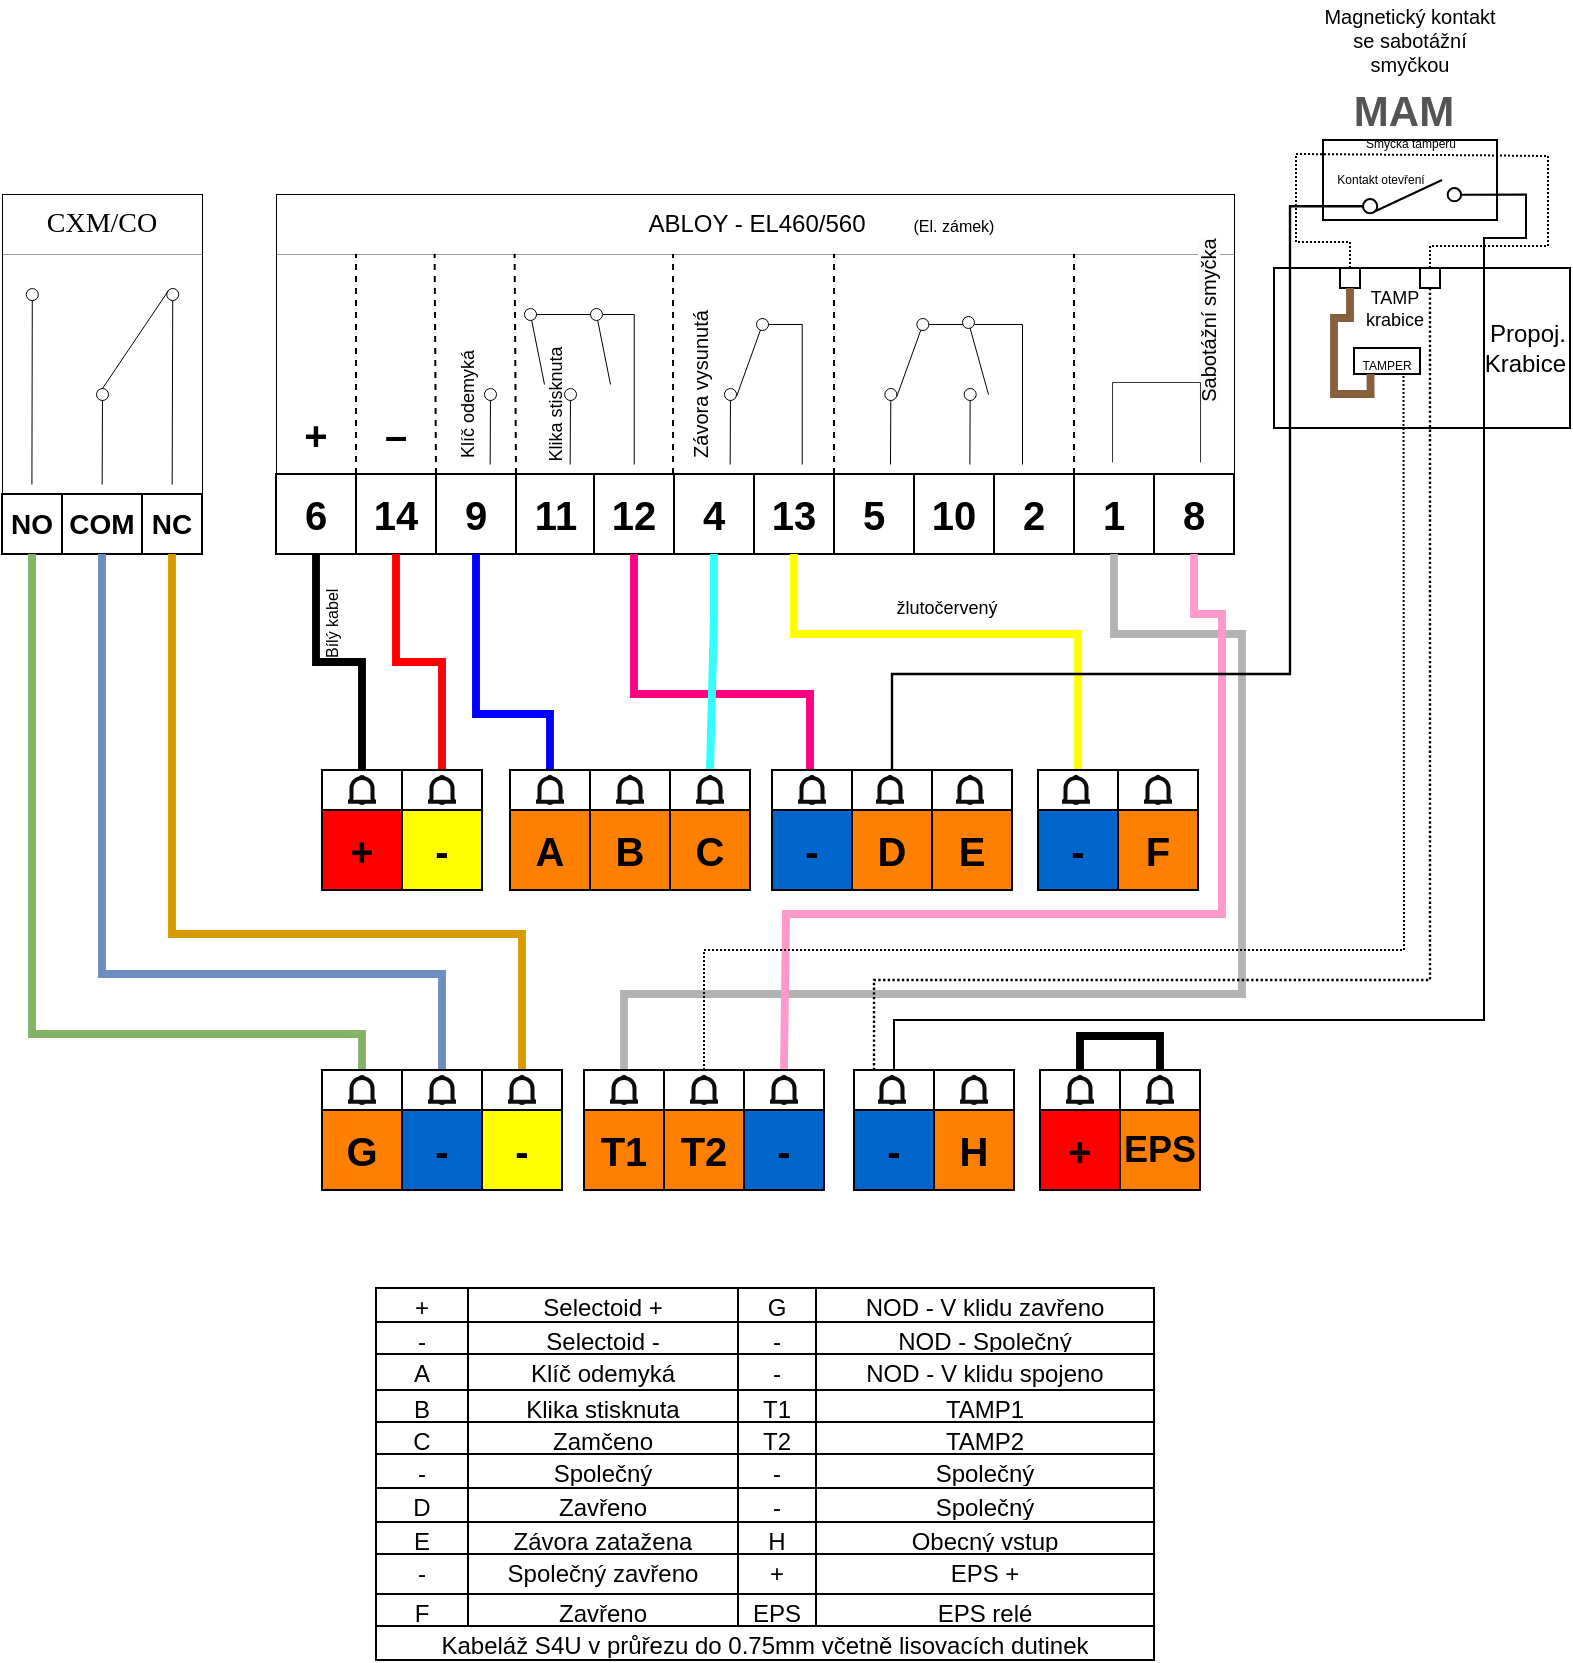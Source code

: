<mxfile version="27.1.1" pages="7">
  <diagram name="NOD + MAM + Abloy" id="aZ2QijER20IOOs28K345">
    <mxGraphModel grid="0" page="0" gridSize="10" guides="1" tooltips="1" connect="1" arrows="1" fold="1" pageScale="1" pageWidth="827" pageHeight="1169" math="0" shadow="0">
      <root>
        <mxCell id="0" />
        <mxCell id="1" parent="0" />
        <mxCell id="OYKb_-o8hh8esQ8zH6i5-36" value="" style="group" connectable="0" vertex="1" parent="1">
          <mxGeometry x="372" y="177" width="479" height="180" as="geometry" />
        </mxCell>
        <mxCell id="OYKb_-o8hh8esQ8zH6i5-37" value="" style="rounded=0;whiteSpace=wrap;html=1;strokeColor=default;strokeWidth=0.5;" vertex="1" parent="OYKb_-o8hh8esQ8zH6i5-36">
          <mxGeometry width="479" height="180" as="geometry" />
        </mxCell>
        <mxCell id="OYKb_-o8hh8esQ8zH6i5-38" value="&lt;font size=&quot;1&quot; style=&quot;&quot;&gt;&lt;b style=&quot;font-size: 20px;&quot;&gt;+&lt;/b&gt;&lt;/font&gt;" style="whiteSpace=wrap;html=1;aspect=fixed;fillColor=#FFFFFF;gradientColor=none;strokeColor=none;" vertex="1" parent="OYKb_-o8hh8esQ8zH6i5-36">
          <mxGeometry x="5" y="105" width="30" height="30" as="geometry" />
        </mxCell>
        <mxCell id="OYKb_-o8hh8esQ8zH6i5-39" value="&lt;font size=&quot;1&quot; style=&quot;&quot;&gt;&lt;b style=&quot;font-size: 20px;&quot;&gt;–&lt;br&gt;&lt;/b&gt;&lt;/font&gt;" style="whiteSpace=wrap;html=1;aspect=fixed;fillColor=#FFFFFF;gradientColor=none;strokeColor=none;" vertex="1" parent="OYKb_-o8hh8esQ8zH6i5-36">
          <mxGeometry x="40" y="100" width="40" height="40" as="geometry" />
        </mxCell>
        <mxCell id="OYKb_-o8hh8esQ8zH6i5-40" value="&lt;font size=&quot;1&quot; style=&quot;&quot;&gt;&lt;b style=&quot;font-size: 20px;&quot;&gt;9&lt;/b&gt;&lt;/font&gt;" style="whiteSpace=wrap;html=1;aspect=fixed;fillColor=#FFFFFF;gradientColor=none;" vertex="1" parent="OYKb_-o8hh8esQ8zH6i5-36">
          <mxGeometry x="80" y="140" width="40" height="40" as="geometry" />
        </mxCell>
        <mxCell id="OYKb_-o8hh8esQ8zH6i5-41" value="&lt;font size=&quot;1&quot; style=&quot;&quot;&gt;&lt;b style=&quot;font-size: 20px;&quot;&gt;11&lt;/b&gt;&lt;/font&gt;" style="whiteSpace=wrap;html=1;aspect=fixed;fillColor=#FFFFFF;gradientColor=none;" vertex="1" parent="OYKb_-o8hh8esQ8zH6i5-36">
          <mxGeometry x="120" y="140" width="40" height="40" as="geometry" />
        </mxCell>
        <mxCell id="OYKb_-o8hh8esQ8zH6i5-42" value="&lt;font size=&quot;1&quot; style=&quot;&quot;&gt;&lt;b style=&quot;font-size: 20px;&quot;&gt;6&lt;/b&gt;&lt;/font&gt;" style="whiteSpace=wrap;html=1;aspect=fixed;fillColor=#FFFFFF;gradientColor=none;" vertex="1" parent="OYKb_-o8hh8esQ8zH6i5-36">
          <mxGeometry y="140" width="40" height="40" as="geometry" />
        </mxCell>
        <mxCell id="OYKb_-o8hh8esQ8zH6i5-43" value="&lt;font size=&quot;1&quot; style=&quot;&quot;&gt;&lt;b style=&quot;font-size: 20px;&quot;&gt;14&lt;/b&gt;&lt;/font&gt;" style="whiteSpace=wrap;html=1;aspect=fixed;fillColor=#FFFFFF;gradientColor=none;" vertex="1" parent="OYKb_-o8hh8esQ8zH6i5-36">
          <mxGeometry x="40" y="140" width="40" height="40" as="geometry" />
        </mxCell>
        <mxCell id="OYKb_-o8hh8esQ8zH6i5-44" value="&lt;font size=&quot;1&quot; style=&quot;&quot;&gt;&lt;b style=&quot;font-size: 20px;&quot;&gt;13&lt;/b&gt;&lt;/font&gt;" style="whiteSpace=wrap;html=1;aspect=fixed;fillColor=#FFFFFF;gradientColor=none;" vertex="1" parent="OYKb_-o8hh8esQ8zH6i5-36">
          <mxGeometry x="239" y="140" width="40" height="40" as="geometry" />
        </mxCell>
        <mxCell id="OYKb_-o8hh8esQ8zH6i5-45" value="&lt;font size=&quot;1&quot; style=&quot;&quot;&gt;&lt;b style=&quot;font-size: 20px;&quot;&gt;5&lt;/b&gt;&lt;/font&gt;" style="whiteSpace=wrap;html=1;aspect=fixed;fillColor=#FFFFFF;gradientColor=none;" vertex="1" parent="OYKb_-o8hh8esQ8zH6i5-36">
          <mxGeometry x="279" y="140" width="40" height="40" as="geometry" />
        </mxCell>
        <mxCell id="OYKb_-o8hh8esQ8zH6i5-46" value="&lt;span style=&quot;font-size: 20px;&quot;&gt;&lt;b&gt;12&lt;/b&gt;&lt;/span&gt;" style="whiteSpace=wrap;html=1;aspect=fixed;fillColor=#FFFFFF;gradientColor=none;" vertex="1" parent="OYKb_-o8hh8esQ8zH6i5-36">
          <mxGeometry x="159" y="140" width="40" height="40" as="geometry" />
        </mxCell>
        <mxCell id="OYKb_-o8hh8esQ8zH6i5-47" value="&lt;font size=&quot;1&quot; style=&quot;&quot;&gt;&lt;b style=&quot;font-size: 20px;&quot;&gt;4&lt;/b&gt;&lt;/font&gt;" style="whiteSpace=wrap;html=1;aspect=fixed;fillColor=#FFFFFF;gradientColor=none;" vertex="1" parent="OYKb_-o8hh8esQ8zH6i5-36">
          <mxGeometry x="199" y="140" width="40" height="40" as="geometry" />
        </mxCell>
        <mxCell id="OYKb_-o8hh8esQ8zH6i5-48" value="&lt;font size=&quot;1&quot; style=&quot;&quot;&gt;&lt;b style=&quot;font-size: 20px;&quot;&gt;1&lt;/b&gt;&lt;/font&gt;" style="whiteSpace=wrap;html=1;aspect=fixed;fillColor=#FFFFFF;gradientColor=none;" vertex="1" parent="OYKb_-o8hh8esQ8zH6i5-36">
          <mxGeometry x="399" y="140" width="40" height="40" as="geometry" />
        </mxCell>
        <mxCell id="OYKb_-o8hh8esQ8zH6i5-49" value="&lt;font size=&quot;1&quot; style=&quot;&quot;&gt;&lt;b style=&quot;font-size: 20px;&quot;&gt;8&lt;/b&gt;&lt;/font&gt;" style="whiteSpace=wrap;html=1;aspect=fixed;fillColor=#FFFFFF;gradientColor=none;" vertex="1" parent="OYKb_-o8hh8esQ8zH6i5-36">
          <mxGeometry x="439" y="140" width="40" height="40" as="geometry" />
        </mxCell>
        <mxCell id="OYKb_-o8hh8esQ8zH6i5-50" value="&lt;font size=&quot;1&quot; style=&quot;&quot;&gt;&lt;b style=&quot;font-size: 20px;&quot;&gt;10&lt;/b&gt;&lt;/font&gt;" style="whiteSpace=wrap;html=1;aspect=fixed;fillColor=#FFFFFF;gradientColor=none;" vertex="1" parent="OYKb_-o8hh8esQ8zH6i5-36">
          <mxGeometry x="319" y="140" width="40" height="40" as="geometry" />
        </mxCell>
        <mxCell id="OYKb_-o8hh8esQ8zH6i5-51" value="&lt;span style=&quot;font-size: 20px;&quot;&gt;&lt;b&gt;2&lt;/b&gt;&lt;/span&gt;" style="whiteSpace=wrap;html=1;aspect=fixed;fillColor=#FFFFFF;gradientColor=none;" vertex="1" parent="OYKb_-o8hh8esQ8zH6i5-36">
          <mxGeometry x="359" y="140" width="40" height="40" as="geometry" />
        </mxCell>
        <mxCell id="OYKb_-o8hh8esQ8zH6i5-52" value="" style="endArrow=none;dashed=1;html=1;rounded=0;" edge="1" parent="OYKb_-o8hh8esQ8zH6i5-36">
          <mxGeometry width="50" height="50" relative="1" as="geometry">
            <mxPoint x="40" y="140" as="sourcePoint" />
            <mxPoint x="40" y="30" as="targetPoint" />
          </mxGeometry>
        </mxCell>
        <mxCell id="OYKb_-o8hh8esQ8zH6i5-53" value="" style="endArrow=none;dashed=1;html=1;rounded=0;exitX=0;exitY=0;exitDx=0;exitDy=0;" edge="1" parent="OYKb_-o8hh8esQ8zH6i5-36" source="OYKb_-o8hh8esQ8zH6i5-40">
          <mxGeometry width="50" height="50" relative="1" as="geometry">
            <mxPoint x="79.31" y="140" as="sourcePoint" />
            <mxPoint x="79.31" y="30" as="targetPoint" />
          </mxGeometry>
        </mxCell>
        <mxCell id="OYKb_-o8hh8esQ8zH6i5-54" value="" style="endArrow=none;dashed=1;html=1;rounded=0;exitX=0;exitY=0;exitDx=0;exitDy=0;" edge="1" parent="OYKb_-o8hh8esQ8zH6i5-36" source="OYKb_-o8hh8esQ8zH6i5-41">
          <mxGeometry width="50" height="50" relative="1" as="geometry">
            <mxPoint x="119.31" y="140" as="sourcePoint" />
            <mxPoint x="119.31" y="30" as="targetPoint" />
          </mxGeometry>
        </mxCell>
        <mxCell id="OYKb_-o8hh8esQ8zH6i5-55" value="" style="endArrow=none;dashed=1;html=1;rounded=0;" edge="1" parent="OYKb_-o8hh8esQ8zH6i5-36">
          <mxGeometry width="50" height="50" relative="1" as="geometry">
            <mxPoint x="198.52" y="140" as="sourcePoint" />
            <mxPoint x="198.52" y="30" as="targetPoint" />
          </mxGeometry>
        </mxCell>
        <mxCell id="OYKb_-o8hh8esQ8zH6i5-56" value="" style="endArrow=none;html=1;rounded=0;strokeWidth=0.2;entryX=0;entryY=0.25;entryDx=0;entryDy=0;exitX=1;exitY=0.25;exitDx=0;exitDy=0;" edge="1" parent="OYKb_-o8hh8esQ8zH6i5-36">
          <mxGeometry width="50" height="50" relative="1" as="geometry">
            <mxPoint x="479" y="30" as="sourcePoint" />
            <mxPoint y="30" as="targetPoint" />
          </mxGeometry>
        </mxCell>
        <mxCell id="OYKb_-o8hh8esQ8zH6i5-57" value="ABLOY - EL460/560" style="text;html=1;strokeColor=none;fillColor=none;align=center;verticalAlign=middle;whiteSpace=wrap;rounded=0;" vertex="1" parent="OYKb_-o8hh8esQ8zH6i5-36">
          <mxGeometry x="174" width="133" height="30" as="geometry" />
        </mxCell>
        <mxCell id="OYKb_-o8hh8esQ8zH6i5-58" value="&lt;font style=&quot;font-size: 8px;&quot;&gt;(El. zámek)&lt;/font&gt;" style="text;html=1;strokeColor=none;fillColor=none;align=center;verticalAlign=middle;whiteSpace=wrap;rounded=0;" vertex="1" parent="OYKb_-o8hh8esQ8zH6i5-36">
          <mxGeometry x="309" width="60" height="30" as="geometry" />
        </mxCell>
        <mxCell id="OYKb_-o8hh8esQ8zH6i5-59" value="" style="endArrow=none;html=1;rounded=0;strokeWidth=0.5;" edge="1" parent="OYKb_-o8hh8esQ8zH6i5-36">
          <mxGeometry width="50" height="50" relative="1" as="geometry">
            <mxPoint x="130" y="60" as="sourcePoint" />
            <mxPoint x="157" y="60" as="targetPoint" />
          </mxGeometry>
        </mxCell>
        <mxCell id="OYKb_-o8hh8esQ8zH6i5-60" value="" style="endArrow=oval;html=1;rounded=0;strokeWidth=0.5;startArrow=none;startFill=0;endFill=0;" edge="1" parent="OYKb_-o8hh8esQ8zH6i5-36">
          <mxGeometry width="50" height="50" relative="1" as="geometry">
            <mxPoint x="106.83" y="135" as="sourcePoint" />
            <mxPoint x="107" y="100" as="targetPoint" />
          </mxGeometry>
        </mxCell>
        <mxCell id="OYKb_-o8hh8esQ8zH6i5-61" value="" style="endArrow=oval;html=1;rounded=0;strokeWidth=0.5;startArrow=none;startFill=0;endFill=0;" edge="1" parent="OYKb_-o8hh8esQ8zH6i5-36">
          <mxGeometry width="50" height="50" relative="1" as="geometry">
            <mxPoint x="146.83" y="135" as="sourcePoint" />
            <mxPoint x="147" y="100" as="targetPoint" />
          </mxGeometry>
        </mxCell>
        <mxCell id="OYKb_-o8hh8esQ8zH6i5-62" value="" style="endArrow=oval;html=1;rounded=0;strokeWidth=0.5;startArrow=none;startFill=0;endFill=0;" edge="1" parent="OYKb_-o8hh8esQ8zH6i5-36">
          <mxGeometry width="50" height="50" relative="1" as="geometry">
            <mxPoint x="134" y="95" as="sourcePoint" />
            <mxPoint x="127" y="60" as="targetPoint" />
          </mxGeometry>
        </mxCell>
        <mxCell id="OYKb_-o8hh8esQ8zH6i5-63" value="" style="endArrow=none;html=1;rounded=0;strokeWidth=0.5;" edge="1" parent="OYKb_-o8hh8esQ8zH6i5-36">
          <mxGeometry width="50" height="50" relative="1" as="geometry">
            <mxPoint x="178.86" y="60" as="sourcePoint" />
            <mxPoint x="178.86" y="135" as="targetPoint" />
          </mxGeometry>
        </mxCell>
        <mxCell id="OYKb_-o8hh8esQ8zH6i5-64" value="" style="endArrow=none;html=1;rounded=0;strokeWidth=0.5;" edge="1" parent="OYKb_-o8hh8esQ8zH6i5-36">
          <mxGeometry width="50" height="50" relative="1" as="geometry">
            <mxPoint x="163" y="60" as="sourcePoint" />
            <mxPoint x="179" y="60" as="targetPoint" />
          </mxGeometry>
        </mxCell>
        <mxCell id="OYKb_-o8hh8esQ8zH6i5-65" value="" style="endArrow=oval;html=1;rounded=0;strokeWidth=0.5;startArrow=none;startFill=0;endFill=0;" edge="1" parent="OYKb_-o8hh8esQ8zH6i5-36">
          <mxGeometry width="50" height="50" relative="1" as="geometry">
            <mxPoint x="167" y="95" as="sourcePoint" />
            <mxPoint x="160" y="60" as="targetPoint" />
          </mxGeometry>
        </mxCell>
        <mxCell id="OYKb_-o8hh8esQ8zH6i5-66" value="" style="endArrow=oval;html=1;rounded=0;strokeWidth=0.5;startArrow=none;startFill=0;endFill=0;" edge="1" parent="OYKb_-o8hh8esQ8zH6i5-36">
          <mxGeometry width="50" height="50" relative="1" as="geometry">
            <mxPoint x="226.83" y="135" as="sourcePoint" />
            <mxPoint x="227" y="100" as="targetPoint" />
          </mxGeometry>
        </mxCell>
        <mxCell id="OYKb_-o8hh8esQ8zH6i5-67" value="" style="endArrow=oval;html=1;rounded=0;strokeWidth=0.5;startArrow=none;startFill=0;endFill=0;" edge="1" parent="OYKb_-o8hh8esQ8zH6i5-36">
          <mxGeometry width="50" height="50" relative="1" as="geometry">
            <mxPoint x="230" y="101" as="sourcePoint" />
            <mxPoint x="243" y="65" as="targetPoint" />
          </mxGeometry>
        </mxCell>
        <mxCell id="OYKb_-o8hh8esQ8zH6i5-68" value="" style="endArrow=none;html=1;rounded=0;strokeWidth=0.5;" edge="1" parent="OYKb_-o8hh8esQ8zH6i5-36">
          <mxGeometry width="50" height="50" relative="1" as="geometry">
            <mxPoint x="262.86" y="65" as="sourcePoint" />
            <mxPoint x="262.86" y="135" as="targetPoint" />
          </mxGeometry>
        </mxCell>
        <mxCell id="OYKb_-o8hh8esQ8zH6i5-69" value="" style="endArrow=none;html=1;rounded=0;strokeWidth=0.5;" edge="1" parent="OYKb_-o8hh8esQ8zH6i5-36">
          <mxGeometry width="50" height="50" relative="1" as="geometry">
            <mxPoint x="246" y="65" as="sourcePoint" />
            <mxPoint x="263" y="65" as="targetPoint" />
          </mxGeometry>
        </mxCell>
        <mxCell id="OYKb_-o8hh8esQ8zH6i5-70" value="" style="endArrow=none;dashed=1;html=1;rounded=0;" edge="1" parent="OYKb_-o8hh8esQ8zH6i5-36">
          <mxGeometry width="50" height="50" relative="1" as="geometry">
            <mxPoint x="279" y="140" as="sourcePoint" />
            <mxPoint x="279" y="30" as="targetPoint" />
          </mxGeometry>
        </mxCell>
        <mxCell id="OYKb_-o8hh8esQ8zH6i5-71" value="" style="endArrow=none;dashed=1;html=1;rounded=0;" edge="1" parent="OYKb_-o8hh8esQ8zH6i5-36">
          <mxGeometry width="50" height="50" relative="1" as="geometry">
            <mxPoint x="399" y="140" as="sourcePoint" />
            <mxPoint x="399" y="30" as="targetPoint" />
          </mxGeometry>
        </mxCell>
        <mxCell id="OYKb_-o8hh8esQ8zH6i5-72" value="&lt;font style=&quot;font-size: 10px;&quot;&gt;Závora vysunutá&lt;br style=&quot;font-size: 10px;&quot;&gt;&lt;/font&gt;" style="text;html=1;strokeColor=none;fillColor=none;align=center;verticalAlign=middle;whiteSpace=wrap;rounded=0;rotation=-90;fontSize=10;" vertex="1" parent="OYKb_-o8hh8esQ8zH6i5-36">
          <mxGeometry x="170" y="90" width="84" height="10" as="geometry" />
        </mxCell>
        <mxCell id="OYKb_-o8hh8esQ8zH6i5-73" value="&lt;font style=&quot;font-size: 9px;&quot;&gt;Klika stisknuta&lt;br style=&quot;font-size: 9px;&quot;&gt;&lt;/font&gt;" style="text;html=1;strokeColor=none;fillColor=none;align=center;verticalAlign=middle;whiteSpace=wrap;rounded=0;rotation=-90;fontSize=9;" vertex="1" parent="OYKb_-o8hh8esQ8zH6i5-36">
          <mxGeometry x="98" y="100" width="84" height="10" as="geometry" />
        </mxCell>
        <mxCell id="OYKb_-o8hh8esQ8zH6i5-74" value="&lt;font style=&quot;font-size: 9px;&quot;&gt;Klíč odemyká&lt;br style=&quot;font-size: 9px;&quot;&gt;&lt;/font&gt;" style="text;html=1;strokeColor=none;fillColor=none;align=center;verticalAlign=middle;whiteSpace=wrap;rounded=0;rotation=-90;fontSize=9;" vertex="1" parent="OYKb_-o8hh8esQ8zH6i5-36">
          <mxGeometry x="54" y="100" width="84" height="10" as="geometry" />
        </mxCell>
        <mxCell id="OYKb_-o8hh8esQ8zH6i5-75" value="" style="endArrow=oval;html=1;rounded=0;strokeWidth=0.5;startArrow=none;startFill=0;endFill=0;" edge="1" parent="OYKb_-o8hh8esQ8zH6i5-36">
          <mxGeometry width="50" height="50" relative="1" as="geometry">
            <mxPoint x="307" y="135" as="sourcePoint" />
            <mxPoint x="307.17" y="100" as="targetPoint" />
          </mxGeometry>
        </mxCell>
        <mxCell id="OYKb_-o8hh8esQ8zH6i5-76" value="" style="endArrow=oval;html=1;rounded=0;strokeWidth=0.5;startArrow=none;startFill=0;endFill=0;" edge="1" parent="OYKb_-o8hh8esQ8zH6i5-36">
          <mxGeometry width="50" height="50" relative="1" as="geometry">
            <mxPoint x="310.17" y="101" as="sourcePoint" />
            <mxPoint x="323.17" y="65" as="targetPoint" />
          </mxGeometry>
        </mxCell>
        <mxCell id="OYKb_-o8hh8esQ8zH6i5-77" value="" style="endArrow=none;html=1;rounded=0;strokeWidth=0.5;" edge="1" parent="OYKb_-o8hh8esQ8zH6i5-36">
          <mxGeometry width="50" height="50" relative="1" as="geometry">
            <mxPoint x="373" y="65" as="sourcePoint" />
            <mxPoint x="373" y="135" as="targetPoint" />
          </mxGeometry>
        </mxCell>
        <mxCell id="OYKb_-o8hh8esQ8zH6i5-78" value="" style="endArrow=none;html=1;rounded=0;strokeWidth=0.5;" edge="1" parent="OYKb_-o8hh8esQ8zH6i5-36">
          <mxGeometry width="50" height="50" relative="1" as="geometry">
            <mxPoint x="326.17" y="65" as="sourcePoint" />
            <mxPoint x="343.17" y="65" as="targetPoint" />
          </mxGeometry>
        </mxCell>
        <mxCell id="OYKb_-o8hh8esQ8zH6i5-79" value="" style="endArrow=oval;html=1;rounded=0;strokeWidth=0.5;startArrow=none;startFill=0;endFill=0;" edge="1" parent="OYKb_-o8hh8esQ8zH6i5-36">
          <mxGeometry width="50" height="50" relative="1" as="geometry">
            <mxPoint x="356" y="100" as="sourcePoint" />
            <mxPoint x="346" y="64" as="targetPoint" />
          </mxGeometry>
        </mxCell>
        <mxCell id="OYKb_-o8hh8esQ8zH6i5-80" value="" style="endArrow=oval;html=1;rounded=0;strokeWidth=0.5;startArrow=none;startFill=0;endFill=0;" edge="1" parent="OYKb_-o8hh8esQ8zH6i5-36">
          <mxGeometry width="50" height="50" relative="1" as="geometry">
            <mxPoint x="346.68" y="135" as="sourcePoint" />
            <mxPoint x="346.85" y="100" as="targetPoint" />
          </mxGeometry>
        </mxCell>
        <mxCell id="OYKb_-o8hh8esQ8zH6i5-81" value="" style="endArrow=none;html=1;rounded=0;strokeWidth=0.5;" edge="1" parent="OYKb_-o8hh8esQ8zH6i5-36">
          <mxGeometry width="50" height="50" relative="1" as="geometry">
            <mxPoint x="349" y="65" as="sourcePoint" />
            <mxPoint x="373" y="65" as="targetPoint" />
          </mxGeometry>
        </mxCell>
        <mxCell id="OYKb_-o8hh8esQ8zH6i5-127" style="rounded=0;orthogonalLoop=1;jettySize=auto;html=1;exitX=0.5;exitY=1;exitDx=0;exitDy=0;entryX=0.5;entryY=0;entryDx=0;entryDy=0;endArrow=none;endFill=0;edgeStyle=orthogonalEdgeStyle;strokeWidth=3.937;" edge="1" parent="1" source="OYKb_-o8hh8esQ8zH6i5-42" target="OYKb_-o8hh8esQ8zH6i5-384">
          <mxGeometry relative="1" as="geometry">
            <mxPoint x="418.006" y="470.673" as="targetPoint" />
          </mxGeometry>
        </mxCell>
        <mxCell id="OYKb_-o8hh8esQ8zH6i5-128" value="Bílý kabel" style="edgeLabel;html=1;align=left;verticalAlign=bottom;resizable=0;points=[];fontSize=8;labelPosition=right;verticalLabelPosition=middle;horizontal=0;" connectable="0" vertex="1" parent="OYKb_-o8hh8esQ8zH6i5-127">
          <mxGeometry x="0.181" y="1" relative="1" as="geometry">
            <mxPoint x="-9" as="offset" />
          </mxGeometry>
        </mxCell>
        <mxCell id="OYKb_-o8hh8esQ8zH6i5-129" style="rounded=0;orthogonalLoop=1;jettySize=auto;html=1;exitX=0.5;exitY=1;exitDx=0;exitDy=0;entryX=0.5;entryY=0;entryDx=0;entryDy=0;endArrow=none;endFill=0;strokeColor=#FF0000;edgeStyle=orthogonalEdgeStyle;strokeWidth=3.937;" edge="1" parent="1" source="OYKb_-o8hh8esQ8zH6i5-43" target="OYKb_-o8hh8esQ8zH6i5-385">
          <mxGeometry relative="1" as="geometry">
            <mxPoint x="459.406" y="472.795" as="targetPoint" />
          </mxGeometry>
        </mxCell>
        <mxCell id="OYKb_-o8hh8esQ8zH6i5-130" style="edgeStyle=orthogonalEdgeStyle;rounded=0;orthogonalLoop=1;jettySize=auto;html=1;entryX=0.5;entryY=1;entryDx=0;entryDy=0;elbow=vertical;endArrow=none;endFill=0;strokeColor=#FF0080;strokeWidth=3.937;exitX=0.5;exitY=0;exitDx=0;exitDy=0;" edge="1" parent="1" source="OYKb_-o8hh8esQ8zH6i5-389" target="OYKb_-o8hh8esQ8zH6i5-46">
          <mxGeometry relative="1" as="geometry">
            <Array as="points">
              <mxPoint x="639" y="465" />
              <mxPoint x="639" y="427" />
              <mxPoint x="551" y="427" />
            </Array>
            <mxPoint x="619.0" y="470.45" as="sourcePoint" />
          </mxGeometry>
        </mxCell>
        <mxCell id="OYKb_-o8hh8esQ8zH6i5-131" style="rounded=0;orthogonalLoop=1;jettySize=auto;html=1;entryX=0.5;entryY=1;entryDx=0;entryDy=0;endArrow=none;endFill=0;strokeColor=#33FFFF;strokeWidth=3.937;exitX=0.5;exitY=0;exitDx=0;exitDy=0;" edge="1" parent="1" source="OYKb_-o8hh8esQ8zH6i5-388" target="OYKb_-o8hh8esQ8zH6i5-47">
          <mxGeometry relative="1" as="geometry">
            <Array as="points">
              <mxPoint x="591" y="387" />
            </Array>
            <mxPoint x="579.0" y="470.45" as="sourcePoint" />
          </mxGeometry>
        </mxCell>
        <mxCell id="OYKb_-o8hh8esQ8zH6i5-132" style="edgeStyle=orthogonalEdgeStyle;rounded=0;orthogonalLoop=1;jettySize=auto;html=1;entryX=0.5;entryY=1;entryDx=0;entryDy=0;strokeColor=#0000FF;endArrow=none;endFill=0;strokeWidth=3.937;exitX=0.5;exitY=0;exitDx=0;exitDy=0;" edge="1" parent="1" source="OYKb_-o8hh8esQ8zH6i5-386" target="OYKb_-o8hh8esQ8zH6i5-40">
          <mxGeometry relative="1" as="geometry">
            <Array as="points">
              <mxPoint x="509" y="437" />
              <mxPoint x="472" y="437" />
            </Array>
            <mxPoint x="512" y="451" as="sourcePoint" />
          </mxGeometry>
        </mxCell>
        <mxCell id="OYKb_-o8hh8esQ8zH6i5-133" style="edgeStyle=orthogonalEdgeStyle;rounded=0;orthogonalLoop=1;jettySize=auto;html=1;entryX=0.5;entryY=0;entryDx=0;entryDy=0;endArrow=none;endFill=0;strokeColor=#FFFF00;strokeWidth=3.937;" edge="1" parent="1" source="OYKb_-o8hh8esQ8zH6i5-44" target="OYKb_-o8hh8esQ8zH6i5-393">
          <mxGeometry relative="1" as="geometry">
            <Array as="points">
              <mxPoint x="631" y="397" />
              <mxPoint x="773" y="397" />
            </Array>
            <mxPoint x="738.112" y="471.773" as="targetPoint" />
          </mxGeometry>
        </mxCell>
        <mxCell id="OYKb_-o8hh8esQ8zH6i5-134" value="žlutočervený" style="edgeLabel;html=1;align=center;verticalAlign=middle;resizable=0;points=[];fontSize=9;" connectable="0" vertex="1" parent="OYKb_-o8hh8esQ8zH6i5-133">
          <mxGeometry x="0.193" y="1" relative="1" as="geometry">
            <mxPoint x="-33" y="-12" as="offset" />
          </mxGeometry>
        </mxCell>
        <mxCell id="OYKb_-o8hh8esQ8zH6i5-135" value="" style="group" connectable="0" vertex="1" parent="1">
          <mxGeometry x="235" y="177" width="100" height="180" as="geometry" />
        </mxCell>
        <mxCell id="OYKb_-o8hh8esQ8zH6i5-136" value="" style="rounded=0;whiteSpace=wrap;html=1;strokeWidth=0.5;" vertex="1" parent="OYKb_-o8hh8esQ8zH6i5-135">
          <mxGeometry width="100" height="180" as="geometry" />
        </mxCell>
        <mxCell id="OYKb_-o8hh8esQ8zH6i5-137" value="" style="endArrow=oval;html=1;rounded=0;strokeWidth=0.5;startArrow=none;startFill=0;endFill=0;entryX=0.149;entryY=0.278;entryDx=0;entryDy=0;entryPerimeter=0;" edge="1" parent="OYKb_-o8hh8esQ8zH6i5-135" target="OYKb_-o8hh8esQ8zH6i5-136">
          <mxGeometry width="50" height="50" relative="1" as="geometry">
            <mxPoint x="14.71" y="145" as="sourcePoint" />
            <mxPoint x="14.88" y="110" as="targetPoint" />
          </mxGeometry>
        </mxCell>
        <mxCell id="OYKb_-o8hh8esQ8zH6i5-138" value="&lt;font style=&quot;font-size: 14px;&quot;&gt;&lt;b style=&quot;font-size: 14px;&quot;&gt;NO&lt;/b&gt;&lt;/font&gt;" style="whiteSpace=wrap;html=1;aspect=fixed;fillColor=#FFFFFF;gradientColor=none;fontSize=14;" vertex="1" parent="OYKb_-o8hh8esQ8zH6i5-135">
          <mxGeometry y="150" width="30" height="30" as="geometry" />
        </mxCell>
        <mxCell id="OYKb_-o8hh8esQ8zH6i5-139" value="&lt;font style=&quot;font-size: 14px;&quot;&gt;&lt;b style=&quot;font-size: 14px;&quot;&gt;COM&lt;/b&gt;&lt;/font&gt;" style="whiteSpace=wrap;html=1;fillColor=#FFFFFF;gradientColor=none;fontSize=14;" vertex="1" parent="OYKb_-o8hh8esQ8zH6i5-135">
          <mxGeometry x="30" y="150" width="40" height="30" as="geometry" />
        </mxCell>
        <mxCell id="OYKb_-o8hh8esQ8zH6i5-140" value="&lt;font style=&quot;font-size: 14px;&quot;&gt;&lt;b style=&quot;font-size: 14px;&quot;&gt;NC&lt;/b&gt;&lt;/font&gt;" style="whiteSpace=wrap;html=1;aspect=fixed;fillColor=#FFFFFF;gradientColor=none;fontSize=14;" vertex="1" parent="OYKb_-o8hh8esQ8zH6i5-135">
          <mxGeometry x="70" y="150" width="30" height="30" as="geometry" />
        </mxCell>
        <mxCell id="OYKb_-o8hh8esQ8zH6i5-141" value="" style="endArrow=none;html=1;rounded=0;strokeWidth=0.2;" edge="1" parent="OYKb_-o8hh8esQ8zH6i5-135">
          <mxGeometry width="50" height="50" relative="1" as="geometry">
            <mxPoint x="100" y="30" as="sourcePoint" />
            <mxPoint y="30" as="targetPoint" />
          </mxGeometry>
        </mxCell>
        <mxCell id="OYKb_-o8hh8esQ8zH6i5-142" value="" style="endArrow=oval;html=1;rounded=0;strokeWidth=0.5;startArrow=none;startFill=0;endFill=0;entryX=0.149;entryY=0.278;entryDx=0;entryDy=0;entryPerimeter=0;" edge="1" parent="OYKb_-o8hh8esQ8zH6i5-135">
          <mxGeometry width="50" height="50" relative="1" as="geometry">
            <mxPoint x="84.83" y="145" as="sourcePoint" />
            <mxPoint x="85.12" y="50" as="targetPoint" />
          </mxGeometry>
        </mxCell>
        <mxCell id="OYKb_-o8hh8esQ8zH6i5-143" value="" style="endArrow=oval;html=1;rounded=0;strokeWidth=0.5;startArrow=none;startFill=0;endFill=0;" edge="1" parent="OYKb_-o8hh8esQ8zH6i5-135">
          <mxGeometry width="50" height="50" relative="1" as="geometry">
            <mxPoint x="49.83" y="145" as="sourcePoint" />
            <mxPoint x="50" y="100" as="targetPoint" />
          </mxGeometry>
        </mxCell>
        <mxCell id="OYKb_-o8hh8esQ8zH6i5-144" value="" style="endArrow=none;html=1;rounded=0;strokeWidth=0.5;startArrow=none;startFill=0;endFill=0;" edge="1" parent="OYKb_-o8hh8esQ8zH6i5-135">
          <mxGeometry width="50" height="50" relative="1" as="geometry">
            <mxPoint x="50" y="97" as="sourcePoint" />
            <mxPoint x="83" y="48" as="targetPoint" />
          </mxGeometry>
        </mxCell>
        <mxCell id="OYKb_-o8hh8esQ8zH6i5-145" value="&lt;font style=&quot;font-size: 14px;&quot; face=&quot;Times New Roman&quot;&gt;CXM/CO&lt;/font&gt;" style="text;html=1;strokeColor=none;fillColor=none;align=center;verticalAlign=middle;whiteSpace=wrap;rounded=0;" vertex="1" parent="OYKb_-o8hh8esQ8zH6i5-135">
          <mxGeometry x="20" width="60" height="30" as="geometry" />
        </mxCell>
        <mxCell id="OYKb_-o8hh8esQ8zH6i5-146" value="" style="group" connectable="0" vertex="1" parent="1">
          <mxGeometry x="895.5" y="120" width="87" height="70" as="geometry" />
        </mxCell>
        <mxCell id="OYKb_-o8hh8esQ8zH6i5-147" value="" style="group" connectable="0" vertex="1" parent="OYKb_-o8hh8esQ8zH6i5-146">
          <mxGeometry y="30" width="87" height="40" as="geometry" />
        </mxCell>
        <mxCell id="OYKb_-o8hh8esQ8zH6i5-148" value="" style="rounded=0;whiteSpace=wrap;html=1;" vertex="1" parent="OYKb_-o8hh8esQ8zH6i5-147">
          <mxGeometry width="87" height="40" as="geometry" />
        </mxCell>
        <mxCell id="OYKb_-o8hh8esQ8zH6i5-149" value="" style="ellipse;whiteSpace=wrap;html=1;aspect=fixed;" vertex="1" parent="OYKb_-o8hh8esQ8zH6i5-147">
          <mxGeometry x="13.775" y="13.333" width="13.333" height="13.333" as="geometry" />
        </mxCell>
        <mxCell id="OYKb_-o8hh8esQ8zH6i5-150" value="" style="ellipse;whiteSpace=wrap;html=1;aspect=fixed;" vertex="1" parent="OYKb_-o8hh8esQ8zH6i5-147">
          <mxGeometry x="62.35" y="13.333" width="13.333" height="13.333" as="geometry" />
        </mxCell>
        <mxCell id="OYKb_-o8hh8esQ8zH6i5-151" value="" style="endArrow=none;html=1;rounded=0;" edge="1" parent="OYKb_-o8hh8esQ8zH6i5-147">
          <mxGeometry width="50" height="50" relative="1" as="geometry">
            <mxPoint x="28.275" y="20" as="sourcePoint" />
            <mxPoint x="68.875" y="13.333" as="targetPoint" />
          </mxGeometry>
        </mxCell>
        <mxCell id="OYKb_-o8hh8esQ8zH6i5-152" value="&lt;font style=&quot;font-size: 21px;&quot;&gt;&lt;span style=&quot;font-size: 21px;&quot;&gt;MAM&lt;/span&gt;&lt;/font&gt;" style="text;html=1;strokeColor=none;fillColor=none;align=center;verticalAlign=middle;whiteSpace=wrap;rounded=0;fontSize=21;fontStyle=1;fontColor=#545454;" vertex="1" parent="OYKb_-o8hh8esQ8zH6i5-146">
          <mxGeometry x="10" width="60" height="30" as="geometry" />
        </mxCell>
        <mxCell id="OYKb_-o8hh8esQ8zH6i5-153" value="Magnetický kontakt se sabotážní smyčkou" style="text;html=1;strokeColor=none;fillColor=none;align=center;verticalAlign=middle;whiteSpace=wrap;rounded=0;fontSize=10;rotation=0;" vertex="1" parent="1">
          <mxGeometry x="894" y="80" width="90" height="40" as="geometry" />
        </mxCell>
        <mxCell id="OYKb_-o8hh8esQ8zH6i5-155" style="edgeStyle=orthogonalEdgeStyle;rounded=0;orthogonalLoop=1;jettySize=auto;html=1;entryX=0.5;entryY=0;entryDx=0;entryDy=0;endArrow=none;endFill=0;fillColor=#ffe6cc;strokeColor=#d79b00;exitX=0.5;exitY=1;exitDx=0;exitDy=0;strokeWidth=3.937;" edge="1" parent="1" target="OYKb_-o8hh8esQ8zH6i5-345">
          <mxGeometry relative="1" as="geometry">
            <Array as="points">
              <mxPoint x="320" y="547" />
              <mxPoint x="495" y="547" />
            </Array>
            <mxPoint x="320" y="357" as="sourcePoint" />
            <mxPoint x="499" y="617" as="targetPoint" />
          </mxGeometry>
        </mxCell>
        <mxCell id="OYKb_-o8hh8esQ8zH6i5-156" style="edgeStyle=orthogonalEdgeStyle;rounded=0;orthogonalLoop=1;jettySize=auto;html=1;endArrow=none;endFill=0;fillColor=#dae8fc;strokeColor=#6c8ebf;strokeWidth=3.937;entryX=0.5;entryY=0;entryDx=0;entryDy=0;" edge="1" parent="1" target="OYKb_-o8hh8esQ8zH6i5-344">
          <mxGeometry relative="1" as="geometry">
            <mxPoint x="457" y="617" as="targetPoint" />
            <Array as="points">
              <mxPoint x="285" y="567" />
              <mxPoint x="455" y="567" />
            </Array>
            <mxPoint x="285" y="357" as="sourcePoint" />
          </mxGeometry>
        </mxCell>
        <mxCell id="OYKb_-o8hh8esQ8zH6i5-157" style="edgeStyle=orthogonalEdgeStyle;rounded=0;orthogonalLoop=1;jettySize=auto;html=1;exitX=0.5;exitY=1;exitDx=0;exitDy=0;endArrow=none;endFill=0;fillColor=#d5e8d4;strokeColor=#82b366;strokeWidth=3.937;entryX=0.5;entryY=0;entryDx=0;entryDy=0;" edge="1" parent="1" target="OYKb_-o8hh8esQ8zH6i5-343">
          <mxGeometry relative="1" as="geometry">
            <mxPoint x="419" y="617" as="targetPoint" />
            <Array as="points">
              <mxPoint x="250" y="597" />
              <mxPoint x="415" y="597" />
            </Array>
            <mxPoint x="250" y="357" as="sourcePoint" />
          </mxGeometry>
        </mxCell>
        <mxCell id="OYKb_-o8hh8esQ8zH6i5-163" value="" style="endArrow=none;html=1;rounded=0;entryX=0.5;entryY=1;entryDx=0;entryDy=0;strokeColor=#B3B3B3;exitX=0.5;exitY=0;exitDx=0;exitDy=0;strokeWidth=3.937;" edge="1" parent="1" source="OYKb_-o8hh8esQ8zH6i5-346">
          <mxGeometry width="50" height="50" relative="1" as="geometry">
            <mxPoint x="539" y="617" as="sourcePoint" />
            <mxPoint x="791" y="357" as="targetPoint" />
            <Array as="points">
              <mxPoint x="546" y="577" />
              <mxPoint x="855" y="577" />
              <mxPoint x="855" y="397" />
              <mxPoint x="791" y="397" />
            </Array>
          </mxGeometry>
        </mxCell>
        <mxCell id="OYKb_-o8hh8esQ8zH6i5-164" value="" style="endArrow=none;html=1;rounded=0;entryX=0.5;entryY=1;entryDx=0;entryDy=0;strokeColor=#FF99CC;exitX=0.5;exitY=0;exitDx=0;exitDy=0;strokeWidth=3.937;" edge="1" parent="1" source="OYKb_-o8hh8esQ8zH6i5-348">
          <mxGeometry width="50" height="50" relative="1" as="geometry">
            <mxPoint x="659.0" y="617" as="sourcePoint" />
            <mxPoint x="831" y="357" as="targetPoint" />
            <Array as="points">
              <mxPoint x="627" y="537" />
              <mxPoint x="845" y="537" />
              <mxPoint x="845" y="387" />
              <mxPoint x="831" y="387" />
            </Array>
          </mxGeometry>
        </mxCell>
        <mxCell id="OYKb_-o8hh8esQ8zH6i5-166" value="" style="group" connectable="0" vertex="1" parent="1">
          <mxGeometry x="895.5" y="150" width="87" height="40" as="geometry" />
        </mxCell>
        <mxCell id="OYKb_-o8hh8esQ8zH6i5-167" value="" style="rounded=0;whiteSpace=wrap;html=1;" vertex="1" parent="OYKb_-o8hh8esQ8zH6i5-166">
          <mxGeometry width="87" height="40" as="geometry" />
        </mxCell>
        <mxCell id="OYKb_-o8hh8esQ8zH6i5-168" value="" style="ellipse;whiteSpace=wrap;html=1;aspect=fixed;" vertex="1" parent="OYKb_-o8hh8esQ8zH6i5-166">
          <mxGeometry x="20" y="29.56" width="7.11" height="7.11" as="geometry" />
        </mxCell>
        <mxCell id="OYKb_-o8hh8esQ8zH6i5-169" value="" style="ellipse;whiteSpace=wrap;html=1;aspect=fixed;" vertex="1" parent="OYKb_-o8hh8esQ8zH6i5-166">
          <mxGeometry x="62.35" y="24" width="6.67" height="6.67" as="geometry" />
        </mxCell>
        <mxCell id="OYKb_-o8hh8esQ8zH6i5-170" value="" style="endArrow=none;html=1;rounded=0;exitX=1;exitY=1;exitDx=0;exitDy=0;endSize=5.905;entryX=0.684;entryY=0.5;entryDx=0;entryDy=0;entryPerimeter=0;" edge="1" parent="OYKb_-o8hh8esQ8zH6i5-166" source="OYKb_-o8hh8esQ8zH6i5-168" target="OYKb_-o8hh8esQ8zH6i5-167">
          <mxGeometry width="50" height="50" relative="1" as="geometry">
            <mxPoint x="27.275" y="33" as="sourcePoint" />
            <mxPoint x="67.875" y="26.333" as="targetPoint" />
          </mxGeometry>
        </mxCell>
        <mxCell id="OYKb_-o8hh8esQ8zH6i5-171" value="Smyčka tamperu" style="text;html=1;align=center;verticalAlign=middle;whiteSpace=wrap;rounded=0;fontSize=6;" vertex="1" parent="OYKb_-o8hh8esQ8zH6i5-166">
          <mxGeometry x="17.11" y="-3" width="52.89" height="10" as="geometry" />
        </mxCell>
        <mxCell id="OYKb_-o8hh8esQ8zH6i5-172" value="Kontakt otevření" style="text;html=1;align=center;verticalAlign=middle;whiteSpace=wrap;rounded=0;fontSize=6;" vertex="1" parent="OYKb_-o8hh8esQ8zH6i5-166">
          <mxGeometry y="15" width="57" height="10" as="geometry" />
        </mxCell>
        <mxCell id="OYKb_-o8hh8esQ8zH6i5-176" value="&lt;font style=&quot;font-size: 10px;&quot;&gt;&lt;span style=&quot;color: rgb(0, 0, 0); font-family: Helvetica; font-style: normal; font-variant-ligatures: normal; font-variant-caps: normal; font-weight: 400; letter-spacing: normal; orphans: 2; text-align: center; text-indent: 0px; text-transform: none; widows: 2; word-spacing: 0px; -webkit-text-stroke-width: 0px; background-color: rgb(251, 251, 251); text-decoration-thickness: initial; text-decoration-style: initial; text-decoration-color: initial; float: none; font-size: 10px; display: inline !important;&quot;&gt;&lt;font style=&quot;font-size: 10px;&quot;&gt;Sabotážní smyčka&lt;/font&gt;&lt;/span&gt;&lt;br style=&quot;font-size: 10px;&quot;&gt;&lt;/font&gt;" style="text;html=1;strokeColor=none;fillColor=none;align=center;verticalAlign=middle;whiteSpace=wrap;rounded=0;rotation=-90;fontSize=10;" vertex="1" parent="1">
          <mxGeometry x="796" y="235" width="84" height="10" as="geometry" />
        </mxCell>
        <mxCell id="OYKb_-o8hh8esQ8zH6i5-177" value="" style="endArrow=none;html=1;rounded=0;strokeColor=default;strokeWidth=0.394;align=center;verticalAlign=middle;fontFamily=Helvetica;fontSize=12;fontColor=default;labelBackgroundColor=default;edgeStyle=orthogonalEdgeStyle;startSize=8;endSize=8;" edge="1" parent="1">
          <mxGeometry width="50" height="50" relative="1" as="geometry">
            <mxPoint x="790" y="311" as="sourcePoint" />
            <mxPoint x="834" y="311" as="targetPoint" />
            <Array as="points">
              <mxPoint x="790" y="271" />
              <mxPoint x="834" y="271" />
              <mxPoint x="834" y="311" />
            </Array>
          </mxGeometry>
        </mxCell>
        <mxCell id="OYKb_-o8hh8esQ8zH6i5-333" value="" style="group" connectable="0" vertex="1" parent="1">
          <mxGeometry x="395" y="615" width="440" height="60" as="geometry" />
        </mxCell>
        <mxCell id="OYKb_-o8hh8esQ8zH6i5-334" value="&lt;b&gt;&lt;font style=&quot;font-size: 20px;&quot;&gt;G&lt;/font&gt;&lt;/b&gt;" style="whiteSpace=wrap;html=1;aspect=fixed;fillColor=#FF8000;" vertex="1" parent="OYKb_-o8hh8esQ8zH6i5-333">
          <mxGeometry y="20" width="40" height="40" as="geometry" />
        </mxCell>
        <mxCell id="OYKb_-o8hh8esQ8zH6i5-335" value="&lt;b&gt;&lt;font style=&quot;font-size: 20px;&quot;&gt;-&lt;/font&gt;&lt;/b&gt;" style="whiteSpace=wrap;html=1;aspect=fixed;fillColor=#0066CC;" vertex="1" parent="OYKb_-o8hh8esQ8zH6i5-333">
          <mxGeometry x="40" y="20" width="40" height="40" as="geometry" />
        </mxCell>
        <mxCell id="OYKb_-o8hh8esQ8zH6i5-336" value="&lt;b&gt;&lt;font style=&quot;font-size: 20px;&quot;&gt;-&lt;/font&gt;&lt;/b&gt;" style="whiteSpace=wrap;html=1;aspect=fixed;fillColor=#FFFF00;" vertex="1" parent="OYKb_-o8hh8esQ8zH6i5-333">
          <mxGeometry x="80" y="20" width="40" height="40" as="geometry" />
        </mxCell>
        <mxCell id="OYKb_-o8hh8esQ8zH6i5-337" value="&lt;b&gt;&lt;font style=&quot;font-size: 20px;&quot;&gt;T1&lt;/font&gt;&lt;/b&gt;" style="whiteSpace=wrap;html=1;aspect=fixed;fillColor=#FF8000;" vertex="1" parent="OYKb_-o8hh8esQ8zH6i5-333">
          <mxGeometry x="131" y="20" width="40" height="40" as="geometry" />
        </mxCell>
        <mxCell id="OYKb_-o8hh8esQ8zH6i5-338" value="&lt;b&gt;&lt;font style=&quot;font-size: 20px;&quot;&gt;T2&lt;/font&gt;&lt;/b&gt;" style="whiteSpace=wrap;html=1;aspect=fixed;fillColor=#FF8000;" vertex="1" parent="OYKb_-o8hh8esQ8zH6i5-333">
          <mxGeometry x="171" y="20" width="40" height="40" as="geometry" />
        </mxCell>
        <mxCell id="OYKb_-o8hh8esQ8zH6i5-339" value="&lt;b&gt;&lt;font style=&quot;font-size: 20px;&quot;&gt;-&lt;/font&gt;&lt;/b&gt;" style="whiteSpace=wrap;html=1;aspect=fixed;fillColor=#0066CC;" vertex="1" parent="OYKb_-o8hh8esQ8zH6i5-333">
          <mxGeometry x="211" y="20" width="40" height="40" as="geometry" />
        </mxCell>
        <mxCell id="OYKb_-o8hh8esQ8zH6i5-340" value="&lt;b&gt;&lt;font style=&quot;font-size: 20px;&quot;&gt;-&lt;/font&gt;&lt;/b&gt;" style="whiteSpace=wrap;html=1;aspect=fixed;fillColor=#0066CC;" vertex="1" parent="OYKb_-o8hh8esQ8zH6i5-333">
          <mxGeometry x="266" y="20" width="40" height="40" as="geometry" />
        </mxCell>
        <mxCell id="OYKb_-o8hh8esQ8zH6i5-341" value="&lt;b&gt;&lt;font style=&quot;font-size: 20px;&quot;&gt;H&lt;/font&gt;&lt;/b&gt;" style="whiteSpace=wrap;html=1;aspect=fixed;fillColor=#FF8000;" vertex="1" parent="OYKb_-o8hh8esQ8zH6i5-333">
          <mxGeometry x="306" y="20" width="40" height="40" as="geometry" />
        </mxCell>
        <mxCell id="OYKb_-o8hh8esQ8zH6i5-342" value="&lt;b&gt;&lt;font style=&quot;font-size: 20px;&quot;&gt;+&lt;/font&gt;&lt;/b&gt;" style="whiteSpace=wrap;html=1;aspect=fixed;fillColor=#FF0000;" vertex="1" parent="OYKb_-o8hh8esQ8zH6i5-333">
          <mxGeometry x="359" y="20" width="40" height="40" as="geometry" />
        </mxCell>
        <mxCell id="OYKb_-o8hh8esQ8zH6i5-343" value="" style="rounded=0;whiteSpace=wrap;html=1;" vertex="1" parent="OYKb_-o8hh8esQ8zH6i5-333">
          <mxGeometry width="40" height="20" as="geometry" />
        </mxCell>
        <mxCell id="OYKb_-o8hh8esQ8zH6i5-344" value="" style="rounded=0;whiteSpace=wrap;html=1;" vertex="1" parent="OYKb_-o8hh8esQ8zH6i5-333">
          <mxGeometry x="40" width="40" height="20" as="geometry" />
        </mxCell>
        <mxCell id="OYKb_-o8hh8esQ8zH6i5-345" value="" style="rounded=0;whiteSpace=wrap;html=1;" vertex="1" parent="OYKb_-o8hh8esQ8zH6i5-333">
          <mxGeometry x="80" width="40" height="20" as="geometry" />
        </mxCell>
        <mxCell id="OYKb_-o8hh8esQ8zH6i5-346" value="" style="rounded=0;whiteSpace=wrap;html=1;" vertex="1" parent="OYKb_-o8hh8esQ8zH6i5-333">
          <mxGeometry x="131" width="40" height="20" as="geometry" />
        </mxCell>
        <mxCell id="OYKb_-o8hh8esQ8zH6i5-347" value="" style="rounded=0;whiteSpace=wrap;html=1;" vertex="1" parent="OYKb_-o8hh8esQ8zH6i5-333">
          <mxGeometry x="171" width="40" height="20" as="geometry" />
        </mxCell>
        <mxCell id="OYKb_-o8hh8esQ8zH6i5-348" value="" style="rounded=0;whiteSpace=wrap;html=1;" vertex="1" parent="OYKb_-o8hh8esQ8zH6i5-333">
          <mxGeometry x="211" width="40" height="20" as="geometry" />
        </mxCell>
        <mxCell id="OYKb_-o8hh8esQ8zH6i5-349" value="" style="rounded=0;whiteSpace=wrap;html=1;" vertex="1" parent="OYKb_-o8hh8esQ8zH6i5-333">
          <mxGeometry x="359" width="40" height="20" as="geometry" />
        </mxCell>
        <mxCell id="OYKb_-o8hh8esQ8zH6i5-350" value="" style="rounded=0;whiteSpace=wrap;html=1;" vertex="1" parent="OYKb_-o8hh8esQ8zH6i5-333">
          <mxGeometry x="266" width="40" height="20" as="geometry" />
        </mxCell>
        <mxCell id="OYKb_-o8hh8esQ8zH6i5-351" value="" style="rounded=0;whiteSpace=wrap;html=1;" vertex="1" parent="OYKb_-o8hh8esQ8zH6i5-333">
          <mxGeometry x="306" width="40" height="20" as="geometry" />
        </mxCell>
        <mxCell id="OYKb_-o8hh8esQ8zH6i5-352" value="" style="html=1;verticalLabelPosition=bottom;align=center;labelBackgroundColor=#ffffff;verticalAlign=top;strokeWidth=2;strokeColor=#0d0d0d;shadow=0;dashed=0;shape=mxgraph.ios7.icons.bell;" vertex="1" parent="OYKb_-o8hh8esQ8zH6i5-333">
          <mxGeometry x="13" y="3.45" width="14" height="13.1" as="geometry" />
        </mxCell>
        <mxCell id="OYKb_-o8hh8esQ8zH6i5-353" value="" style="html=1;verticalLabelPosition=bottom;align=center;labelBackgroundColor=#ffffff;verticalAlign=top;strokeWidth=2;strokeColor=#0d0d0d;shadow=0;dashed=0;shape=mxgraph.ios7.icons.bell;" vertex="1" parent="OYKb_-o8hh8esQ8zH6i5-333">
          <mxGeometry x="53" y="3.45" width="14" height="13.1" as="geometry" />
        </mxCell>
        <mxCell id="OYKb_-o8hh8esQ8zH6i5-354" value="" style="html=1;verticalLabelPosition=bottom;align=center;labelBackgroundColor=#ffffff;verticalAlign=top;strokeWidth=2;strokeColor=#0d0d0d;shadow=0;dashed=0;shape=mxgraph.ios7.icons.bell;" vertex="1" parent="OYKb_-o8hh8esQ8zH6i5-333">
          <mxGeometry x="93" y="3.45" width="14" height="13.1" as="geometry" />
        </mxCell>
        <mxCell id="OYKb_-o8hh8esQ8zH6i5-355" value="" style="html=1;verticalLabelPosition=bottom;align=center;labelBackgroundColor=#ffffff;verticalAlign=top;strokeWidth=2;strokeColor=#0d0d0d;shadow=0;dashed=0;shape=mxgraph.ios7.icons.bell;" vertex="1" parent="OYKb_-o8hh8esQ8zH6i5-333">
          <mxGeometry x="144" y="3.45" width="14" height="13.1" as="geometry" />
        </mxCell>
        <mxCell id="OYKb_-o8hh8esQ8zH6i5-356" value="" style="html=1;verticalLabelPosition=bottom;align=center;labelBackgroundColor=#ffffff;verticalAlign=top;strokeWidth=2;strokeColor=#0d0d0d;shadow=0;dashed=0;shape=mxgraph.ios7.icons.bell;" vertex="1" parent="OYKb_-o8hh8esQ8zH6i5-333">
          <mxGeometry x="184" y="3.45" width="14" height="13.1" as="geometry" />
        </mxCell>
        <mxCell id="OYKb_-o8hh8esQ8zH6i5-357" value="" style="html=1;verticalLabelPosition=bottom;align=center;labelBackgroundColor=#ffffff;verticalAlign=top;strokeWidth=2;strokeColor=#0d0d0d;shadow=0;dashed=0;shape=mxgraph.ios7.icons.bell;" vertex="1" parent="OYKb_-o8hh8esQ8zH6i5-333">
          <mxGeometry x="224" y="3.45" width="14" height="13.1" as="geometry" />
        </mxCell>
        <mxCell id="OYKb_-o8hh8esQ8zH6i5-358" value="" style="html=1;verticalLabelPosition=bottom;align=center;labelBackgroundColor=#ffffff;verticalAlign=top;strokeWidth=2;strokeColor=#0d0d0d;shadow=0;dashed=0;shape=mxgraph.ios7.icons.bell;" vertex="1" parent="OYKb_-o8hh8esQ8zH6i5-333">
          <mxGeometry x="278" y="3.45" width="14" height="13.1" as="geometry" />
        </mxCell>
        <mxCell id="OYKb_-o8hh8esQ8zH6i5-359" value="" style="html=1;verticalLabelPosition=bottom;align=center;labelBackgroundColor=#ffffff;verticalAlign=top;strokeWidth=2;strokeColor=#0d0d0d;shadow=0;dashed=0;shape=mxgraph.ios7.icons.bell;" vertex="1" parent="OYKb_-o8hh8esQ8zH6i5-333">
          <mxGeometry x="319" y="3.45" width="14" height="13.1" as="geometry" />
        </mxCell>
        <mxCell id="OYKb_-o8hh8esQ8zH6i5-360" value="" style="html=1;verticalLabelPosition=bottom;align=center;labelBackgroundColor=#ffffff;verticalAlign=top;strokeWidth=2;strokeColor=#0d0d0d;shadow=0;dashed=0;shape=mxgraph.ios7.icons.bell;" vertex="1" parent="OYKb_-o8hh8esQ8zH6i5-333">
          <mxGeometry x="372" y="3.45" width="14" height="13.1" as="geometry" />
        </mxCell>
        <mxCell id="OYKb_-o8hh8esQ8zH6i5-361" value="" style="group" connectable="0" vertex="1" parent="1">
          <mxGeometry x="395" y="465" width="440" height="60" as="geometry" />
        </mxCell>
        <mxCell id="OYKb_-o8hh8esQ8zH6i5-362" value="&lt;font size=&quot;1&quot; style=&quot;&quot;&gt;&lt;b style=&quot;font-size: 20px;&quot;&gt;+&lt;/b&gt;&lt;/font&gt;" style="whiteSpace=wrap;html=1;aspect=fixed;fillColor=#FF0000;gradientColor=none;" vertex="1" parent="OYKb_-o8hh8esQ8zH6i5-361">
          <mxGeometry y="20" width="40" height="40" as="geometry" />
        </mxCell>
        <mxCell id="OYKb_-o8hh8esQ8zH6i5-363" value="&lt;b&gt;&lt;font style=&quot;font-size: 20px;&quot;&gt;-&lt;/font&gt;&lt;/b&gt;" style="whiteSpace=wrap;html=1;aspect=fixed;fillColor=#FFFF00;shadow=0;" vertex="1" parent="OYKb_-o8hh8esQ8zH6i5-361">
          <mxGeometry x="40" y="20" width="40" height="40" as="geometry" />
        </mxCell>
        <mxCell id="OYKb_-o8hh8esQ8zH6i5-364" value="&lt;b&gt;&lt;font style=&quot;font-size: 20px;&quot;&gt;A&lt;/font&gt;&lt;/b&gt;" style="whiteSpace=wrap;html=1;aspect=fixed;fillColor=#FF8000;" vertex="1" parent="OYKb_-o8hh8esQ8zH6i5-361">
          <mxGeometry x="94" y="20" width="40" height="40" as="geometry" />
        </mxCell>
        <mxCell id="OYKb_-o8hh8esQ8zH6i5-365" value="&lt;font size=&quot;1&quot; style=&quot;&quot;&gt;&lt;b style=&quot;font-size: 20px;&quot;&gt;B&lt;/b&gt;&lt;/font&gt;" style="whiteSpace=wrap;html=1;aspect=fixed;fillColor=#FF8000;" vertex="1" parent="OYKb_-o8hh8esQ8zH6i5-361">
          <mxGeometry x="134" y="20" width="40" height="40" as="geometry" />
        </mxCell>
        <mxCell id="OYKb_-o8hh8esQ8zH6i5-366" value="&lt;font size=&quot;1&quot;&gt;&lt;b style=&quot;font-size: 20px;&quot;&gt;C&lt;/b&gt;&lt;/font&gt;" style="whiteSpace=wrap;html=1;aspect=fixed;fillColor=#FF8000;" vertex="1" parent="OYKb_-o8hh8esQ8zH6i5-361">
          <mxGeometry x="174" y="20" width="40" height="40" as="geometry" />
        </mxCell>
        <mxCell id="OYKb_-o8hh8esQ8zH6i5-367" value="&lt;b&gt;&lt;font style=&quot;font-size: 20px;&quot;&gt;-&lt;/font&gt;&lt;/b&gt;" style="whiteSpace=wrap;html=1;aspect=fixed;fillColor=#0066CC;" vertex="1" parent="OYKb_-o8hh8esQ8zH6i5-361">
          <mxGeometry x="225" y="20" width="40" height="40" as="geometry" />
        </mxCell>
        <mxCell id="OYKb_-o8hh8esQ8zH6i5-368" value="&lt;h4&gt;&lt;b&gt;&lt;font style=&quot;font-size: 20px;&quot;&gt;D&lt;/font&gt;&lt;/b&gt;&lt;/h4&gt;" style="whiteSpace=wrap;html=1;aspect=fixed;fillColor=#FF8000;" vertex="1" parent="OYKb_-o8hh8esQ8zH6i5-361">
          <mxGeometry x="265" y="20" width="40" height="40" as="geometry" />
        </mxCell>
        <mxCell id="OYKb_-o8hh8esQ8zH6i5-369" value="&lt;h4&gt;&lt;b&gt;&lt;font style=&quot;font-size: 20px;&quot;&gt;E&lt;/font&gt;&lt;/b&gt;&lt;/h4&gt;" style="whiteSpace=wrap;html=1;aspect=fixed;fillColor=#FF8000;" vertex="1" parent="OYKb_-o8hh8esQ8zH6i5-361">
          <mxGeometry x="305" y="20" width="40" height="40" as="geometry" />
        </mxCell>
        <mxCell id="OYKb_-o8hh8esQ8zH6i5-370" value="&lt;font style=&quot;font-size: 20px;&quot;&gt;&lt;b&gt;-&lt;/b&gt;&lt;/font&gt;" style="whiteSpace=wrap;html=1;aspect=fixed;fillColor=#0066CC;" vertex="1" parent="OYKb_-o8hh8esQ8zH6i5-361">
          <mxGeometry x="358" y="20" width="40" height="40" as="geometry" />
        </mxCell>
        <mxCell id="OYKb_-o8hh8esQ8zH6i5-371" value="&lt;b&gt;&lt;font style=&quot;font-size: 20px;&quot;&gt;F&lt;/font&gt;&lt;/b&gt;" style="whiteSpace=wrap;html=1;aspect=fixed;fillColor=#FF8000;" vertex="1" parent="OYKb_-o8hh8esQ8zH6i5-361">
          <mxGeometry x="398" y="20" width="40" height="40" as="geometry" />
        </mxCell>
        <mxCell id="OYKb_-o8hh8esQ8zH6i5-372" value="&lt;b&gt;&lt;font style=&quot;font-size: 18px;&quot;&gt;EPS&lt;/font&gt;&lt;/b&gt;" style="whiteSpace=wrap;html=1;aspect=fixed;fillColor=#FF8000;" vertex="1" parent="OYKb_-o8hh8esQ8zH6i5-361">
          <mxGeometry x="399" y="170" width="40" height="40" as="geometry" />
        </mxCell>
        <mxCell id="OYKb_-o8hh8esQ8zH6i5-373" value="" style="rounded=0;whiteSpace=wrap;html=1;" vertex="1" parent="OYKb_-o8hh8esQ8zH6i5-361">
          <mxGeometry width="40" height="20" as="geometry" />
        </mxCell>
        <mxCell id="OYKb_-o8hh8esQ8zH6i5-374" value="" style="rounded=0;whiteSpace=wrap;html=1;" vertex="1" parent="OYKb_-o8hh8esQ8zH6i5-361">
          <mxGeometry x="40" width="40" height="20" as="geometry" />
        </mxCell>
        <mxCell id="OYKb_-o8hh8esQ8zH6i5-375" value="" style="rounded=0;whiteSpace=wrap;html=1;" vertex="1" parent="OYKb_-o8hh8esQ8zH6i5-361">
          <mxGeometry x="94" width="40" height="20" as="geometry" />
        </mxCell>
        <mxCell id="OYKb_-o8hh8esQ8zH6i5-376" value="" style="rounded=0;whiteSpace=wrap;html=1;" vertex="1" parent="OYKb_-o8hh8esQ8zH6i5-361">
          <mxGeometry x="134" width="40" height="20" as="geometry" />
        </mxCell>
        <mxCell id="OYKb_-o8hh8esQ8zH6i5-377" value="" style="rounded=0;whiteSpace=wrap;html=1;" vertex="1" parent="OYKb_-o8hh8esQ8zH6i5-361">
          <mxGeometry x="174" width="40" height="20" as="geometry" />
        </mxCell>
        <mxCell id="OYKb_-o8hh8esQ8zH6i5-378" value="" style="rounded=0;whiteSpace=wrap;html=1;" vertex="1" parent="OYKb_-o8hh8esQ8zH6i5-361">
          <mxGeometry x="225" width="40" height="20" as="geometry" />
        </mxCell>
        <mxCell id="OYKb_-o8hh8esQ8zH6i5-379" value="" style="rounded=0;whiteSpace=wrap;html=1;" vertex="1" parent="OYKb_-o8hh8esQ8zH6i5-361">
          <mxGeometry x="265" width="40" height="20" as="geometry" />
        </mxCell>
        <mxCell id="OYKb_-o8hh8esQ8zH6i5-380" value="" style="rounded=0;whiteSpace=wrap;html=1;" vertex="1" parent="OYKb_-o8hh8esQ8zH6i5-361">
          <mxGeometry x="305" width="40" height="20" as="geometry" />
        </mxCell>
        <mxCell id="OYKb_-o8hh8esQ8zH6i5-381" value="" style="rounded=0;whiteSpace=wrap;html=1;" vertex="1" parent="OYKb_-o8hh8esQ8zH6i5-361">
          <mxGeometry x="399" y="150" width="40" height="20" as="geometry" />
        </mxCell>
        <mxCell id="OYKb_-o8hh8esQ8zH6i5-382" value="" style="rounded=0;whiteSpace=wrap;html=1;" vertex="1" parent="OYKb_-o8hh8esQ8zH6i5-361">
          <mxGeometry x="358" width="40" height="20" as="geometry" />
        </mxCell>
        <mxCell id="OYKb_-o8hh8esQ8zH6i5-383" value="" style="rounded=0;whiteSpace=wrap;html=1;" vertex="1" parent="OYKb_-o8hh8esQ8zH6i5-361">
          <mxGeometry x="398" width="40" height="20" as="geometry" />
        </mxCell>
        <mxCell id="OYKb_-o8hh8esQ8zH6i5-384" value="" style="rounded=0;whiteSpace=wrap;html=1;" vertex="1" parent="OYKb_-o8hh8esQ8zH6i5-361">
          <mxGeometry width="40" height="20" as="geometry" />
        </mxCell>
        <mxCell id="OYKb_-o8hh8esQ8zH6i5-385" value="" style="rounded=0;whiteSpace=wrap;html=1;" vertex="1" parent="OYKb_-o8hh8esQ8zH6i5-361">
          <mxGeometry x="40" width="40" height="20" as="geometry" />
        </mxCell>
        <mxCell id="OYKb_-o8hh8esQ8zH6i5-386" value="" style="rounded=0;whiteSpace=wrap;html=1;" vertex="1" parent="OYKb_-o8hh8esQ8zH6i5-361">
          <mxGeometry x="94" width="40" height="20" as="geometry" />
        </mxCell>
        <mxCell id="OYKb_-o8hh8esQ8zH6i5-387" value="" style="rounded=0;whiteSpace=wrap;html=1;" vertex="1" parent="OYKb_-o8hh8esQ8zH6i5-361">
          <mxGeometry x="134" width="40" height="20" as="geometry" />
        </mxCell>
        <mxCell id="OYKb_-o8hh8esQ8zH6i5-388" value="" style="rounded=0;whiteSpace=wrap;html=1;" vertex="1" parent="OYKb_-o8hh8esQ8zH6i5-361">
          <mxGeometry x="174" width="40" height="20" as="geometry" />
        </mxCell>
        <mxCell id="OYKb_-o8hh8esQ8zH6i5-389" value="" style="rounded=0;whiteSpace=wrap;html=1;" vertex="1" parent="OYKb_-o8hh8esQ8zH6i5-361">
          <mxGeometry x="225" width="40" height="20" as="geometry" />
        </mxCell>
        <mxCell id="OYKb_-o8hh8esQ8zH6i5-390" value="" style="rounded=0;whiteSpace=wrap;html=1;" vertex="1" parent="OYKb_-o8hh8esQ8zH6i5-361">
          <mxGeometry x="265" width="40" height="20" as="geometry" />
        </mxCell>
        <mxCell id="OYKb_-o8hh8esQ8zH6i5-391" value="" style="rounded=0;whiteSpace=wrap;html=1;" vertex="1" parent="OYKb_-o8hh8esQ8zH6i5-361">
          <mxGeometry x="305" width="40" height="20" as="geometry" />
        </mxCell>
        <mxCell id="OYKb_-o8hh8esQ8zH6i5-392" value="" style="rounded=0;whiteSpace=wrap;html=1;" vertex="1" parent="OYKb_-o8hh8esQ8zH6i5-361">
          <mxGeometry x="399" y="150" width="40" height="20" as="geometry" />
        </mxCell>
        <mxCell id="OYKb_-o8hh8esQ8zH6i5-393" value="" style="rounded=0;whiteSpace=wrap;html=1;" vertex="1" parent="OYKb_-o8hh8esQ8zH6i5-361">
          <mxGeometry x="358" width="40" height="20" as="geometry" />
        </mxCell>
        <mxCell id="OYKb_-o8hh8esQ8zH6i5-394" value="" style="rounded=0;whiteSpace=wrap;html=1;" vertex="1" parent="OYKb_-o8hh8esQ8zH6i5-361">
          <mxGeometry x="398" width="40" height="20" as="geometry" />
        </mxCell>
        <mxCell id="OYKb_-o8hh8esQ8zH6i5-395" value="" style="html=1;verticalLabelPosition=bottom;align=center;labelBackgroundColor=#ffffff;verticalAlign=top;strokeWidth=2;strokeColor=#0d0d0d;shadow=0;dashed=0;shape=mxgraph.ios7.icons.bell;" vertex="1" parent="OYKb_-o8hh8esQ8zH6i5-361">
          <mxGeometry x="13" y="3.45" width="14" height="13.1" as="geometry" />
        </mxCell>
        <mxCell id="OYKb_-o8hh8esQ8zH6i5-396" value="" style="html=1;verticalLabelPosition=bottom;align=center;labelBackgroundColor=#ffffff;verticalAlign=top;strokeWidth=2;strokeColor=#0d0d0d;shadow=0;dashed=0;shape=mxgraph.ios7.icons.bell;" vertex="1" parent="OYKb_-o8hh8esQ8zH6i5-361">
          <mxGeometry x="53" y="3.45" width="14" height="13.1" as="geometry" />
        </mxCell>
        <mxCell id="OYKb_-o8hh8esQ8zH6i5-397" value="" style="html=1;verticalLabelPosition=bottom;align=center;labelBackgroundColor=#ffffff;verticalAlign=top;strokeWidth=2;strokeColor=#0d0d0d;shadow=0;dashed=0;shape=mxgraph.ios7.icons.bell;" vertex="1" parent="OYKb_-o8hh8esQ8zH6i5-361">
          <mxGeometry x="107" y="3.45" width="14" height="13.1" as="geometry" />
        </mxCell>
        <mxCell id="OYKb_-o8hh8esQ8zH6i5-398" value="" style="html=1;verticalLabelPosition=bottom;align=center;labelBackgroundColor=#ffffff;verticalAlign=top;strokeWidth=2;strokeColor=#0d0d0d;shadow=0;dashed=0;shape=mxgraph.ios7.icons.bell;" vertex="1" parent="OYKb_-o8hh8esQ8zH6i5-361">
          <mxGeometry x="147" y="3.45" width="14" height="13.1" as="geometry" />
        </mxCell>
        <mxCell id="OYKb_-o8hh8esQ8zH6i5-399" value="" style="html=1;verticalLabelPosition=bottom;align=center;labelBackgroundColor=#ffffff;verticalAlign=top;strokeWidth=2;strokeColor=#0d0d0d;shadow=0;dashed=0;shape=mxgraph.ios7.icons.bell;" vertex="1" parent="OYKb_-o8hh8esQ8zH6i5-361">
          <mxGeometry x="187" y="3.45" width="14" height="13.1" as="geometry" />
        </mxCell>
        <mxCell id="OYKb_-o8hh8esQ8zH6i5-400" value="" style="html=1;verticalLabelPosition=bottom;align=center;labelBackgroundColor=#ffffff;verticalAlign=top;strokeWidth=2;strokeColor=#0d0d0d;shadow=0;dashed=0;shape=mxgraph.ios7.icons.bell;" vertex="1" parent="OYKb_-o8hh8esQ8zH6i5-361">
          <mxGeometry x="238" y="3.45" width="14" height="13.1" as="geometry" />
        </mxCell>
        <mxCell id="OYKb_-o8hh8esQ8zH6i5-401" value="" style="html=1;verticalLabelPosition=bottom;align=center;labelBackgroundColor=#ffffff;verticalAlign=top;strokeWidth=2;strokeColor=#0d0d0d;shadow=0;dashed=0;shape=mxgraph.ios7.icons.bell;" vertex="1" parent="OYKb_-o8hh8esQ8zH6i5-361">
          <mxGeometry x="277" y="3.45" width="14" height="13.1" as="geometry" />
        </mxCell>
        <mxCell id="OYKb_-o8hh8esQ8zH6i5-402" value="" style="html=1;verticalLabelPosition=bottom;align=center;labelBackgroundColor=#ffffff;verticalAlign=top;strokeWidth=2;strokeColor=#0d0d0d;shadow=0;dashed=0;shape=mxgraph.ios7.icons.bell;" vertex="1" parent="OYKb_-o8hh8esQ8zH6i5-361">
          <mxGeometry x="317" y="3.45" width="14" height="13.1" as="geometry" />
        </mxCell>
        <mxCell id="OYKb_-o8hh8esQ8zH6i5-403" value="" style="html=1;verticalLabelPosition=bottom;align=center;labelBackgroundColor=#ffffff;verticalAlign=top;strokeWidth=2;strokeColor=#0d0d0d;shadow=0;dashed=0;shape=mxgraph.ios7.icons.bell;" vertex="1" parent="OYKb_-o8hh8esQ8zH6i5-361">
          <mxGeometry x="370" y="3.45" width="14" height="13.1" as="geometry" />
        </mxCell>
        <mxCell id="OYKb_-o8hh8esQ8zH6i5-404" value="" style="html=1;verticalLabelPosition=bottom;align=center;labelBackgroundColor=#ffffff;verticalAlign=top;strokeWidth=2;strokeColor=#0d0d0d;shadow=0;dashed=0;shape=mxgraph.ios7.icons.bell;" vertex="1" parent="OYKb_-o8hh8esQ8zH6i5-361">
          <mxGeometry x="411" y="3.45" width="14" height="13.1" as="geometry" />
        </mxCell>
        <mxCell id="OYKb_-o8hh8esQ8zH6i5-405" value="" style="html=1;verticalLabelPosition=bottom;align=center;labelBackgroundColor=#ffffff;verticalAlign=top;strokeWidth=2;strokeColor=#0d0d0d;shadow=0;dashed=0;shape=mxgraph.ios7.icons.bell;" vertex="1" parent="OYKb_-o8hh8esQ8zH6i5-361">
          <mxGeometry x="412" y="153.45" width="14" height="13.1" as="geometry" />
        </mxCell>
        <mxCell id="OYKb_-o8hh8esQ8zH6i5-406" value="" style="endArrow=none;html=1;rounded=0;entryX=0.5;entryY=0;entryDx=0;entryDy=0;strokeWidth=3.937;" edge="1" parent="1" target="OYKb_-o8hh8esQ8zH6i5-392">
          <mxGeometry width="50" height="50" relative="1" as="geometry">
            <mxPoint x="774" y="615" as="sourcePoint" />
            <mxPoint x="811" y="611" as="targetPoint" />
            <Array as="points">
              <mxPoint x="774" y="598" />
              <mxPoint x="814" y="598" />
            </Array>
          </mxGeometry>
        </mxCell>
        <mxCell id="OYKb_-o8hh8esQ8zH6i5-407" value="Propoj.&lt;br&gt;Krabice" style="whiteSpace=wrap;html=1;align=right;" vertex="1" parent="1">
          <mxGeometry x="871" y="214" width="148" height="80" as="geometry" />
        </mxCell>
        <mxCell id="OYKb_-o8hh8esQ8zH6i5-408" value="" style="whiteSpace=wrap;html=1;aspect=fixed;" vertex="1" parent="1">
          <mxGeometry x="944" y="214" width="10" height="10" as="geometry" />
        </mxCell>
        <mxCell id="OYKb_-o8hh8esQ8zH6i5-409" value="&lt;font style=&quot;font-size: 9px;&quot;&gt;TAMP krabice&lt;br style=&quot;font-size: 9px;&quot;&gt;&lt;/font&gt;" style="text;html=1;align=center;verticalAlign=middle;whiteSpace=wrap;rounded=0;fontSize=9;" vertex="1" parent="1">
          <mxGeometry x="919" y="224" width="25" height="20" as="geometry" />
        </mxCell>
        <mxCell id="OYKb_-o8hh8esQ8zH6i5-410" value="" style="whiteSpace=wrap;html=1;aspect=fixed;" vertex="1" parent="1">
          <mxGeometry x="904" y="214" width="10" height="10" as="geometry" />
        </mxCell>
        <mxCell id="OYKb_-o8hh8esQ8zH6i5-411" value="&lt;font style=&quot;font-size: 6px;&quot;&gt;TAMPER&lt;/font&gt;" style="rounded=0;whiteSpace=wrap;html=1;" vertex="1" parent="1">
          <mxGeometry x="911" y="254" width="33" height="13" as="geometry" />
        </mxCell>
        <mxCell id="OYKb_-o8hh8esQ8zH6i5-412" value="" style="endArrow=none;html=1;rounded=0;fontSize=12;startSize=8;endSize=8;exitX=0.5;exitY=1;exitDx=0;exitDy=0;entryX=0.25;entryY=1;entryDx=0;entryDy=0;edgeStyle=orthogonalEdgeStyle;strokeWidth=3.937;strokeColor=#87603B;" edge="1" parent="1" source="OYKb_-o8hh8esQ8zH6i5-410" target="OYKb_-o8hh8esQ8zH6i5-411">
          <mxGeometry width="50" height="50" relative="1" as="geometry">
            <mxPoint x="909" y="214" as="sourcePoint" />
            <mxPoint x="959" y="164" as="targetPoint" />
          </mxGeometry>
        </mxCell>
        <mxCell id="OYKb_-o8hh8esQ8zH6i5-175" style="edgeStyle=orthogonalEdgeStyle;rounded=0;orthogonalLoop=1;jettySize=auto;html=1;entryX=0.5;entryY=0;entryDx=0;entryDy=0;endArrow=none;endFill=0;strokeWidth=1.181;exitX=0;exitY=0.5;exitDx=0;exitDy=0;" edge="1" parent="1" source="OYKb_-o8hh8esQ8zH6i5-168" target="OYKb_-o8hh8esQ8zH6i5-390">
          <mxGeometry relative="1" as="geometry">
            <mxPoint x="894" y="180" as="sourcePoint" />
            <Array as="points">
              <mxPoint x="879" y="183" />
              <mxPoint x="879" y="417" />
              <mxPoint x="680" y="417" />
            </Array>
            <mxPoint x="658" y="470" as="targetPoint" />
          </mxGeometry>
        </mxCell>
        <mxCell id="OYKb_-o8hh8esQ8zH6i5-415" value="" style="endArrow=none;dashed=1;html=1;rounded=0;fontSize=12;startSize=8;endSize=8;curved=0;entryX=1.001;entryY=0.193;entryDx=0;entryDy=0;entryPerimeter=0;dashPattern=1 1;exitX=0.5;exitY=0;exitDx=0;exitDy=0;" edge="1" parent="1" source="OYKb_-o8hh8esQ8zH6i5-410" target="OYKb_-o8hh8esQ8zH6i5-167">
          <mxGeometry width="50" height="50" relative="1" as="geometry">
            <mxPoint x="863" y="199" as="sourcePoint" />
            <mxPoint x="913" y="149" as="targetPoint" />
            <Array as="points">
              <mxPoint x="909" y="201" />
              <mxPoint x="882" y="201" />
              <mxPoint x="882" y="157" />
            </Array>
          </mxGeometry>
        </mxCell>
        <mxCell id="OYKb_-o8hh8esQ8zH6i5-154" style="edgeStyle=orthogonalEdgeStyle;rounded=0;orthogonalLoop=1;jettySize=auto;html=1;entryX=0.25;entryY=0;entryDx=0;entryDy=0;endArrow=none;endFill=0;dashed=1;dashPattern=1 1;strokeWidth=1.181;exitX=0.5;exitY=1;exitDx=0;exitDy=0;" edge="1" parent="1" source="OYKb_-o8hh8esQ8zH6i5-408" target="OYKb_-o8hh8esQ8zH6i5-350">
          <mxGeometry relative="1" as="geometry">
            <mxPoint x="984" y="170" as="sourcePoint" />
            <Array as="points">
              <mxPoint x="949" y="570" />
              <mxPoint x="671" y="570" />
            </Array>
            <mxPoint x="698" y="620" as="targetPoint" />
          </mxGeometry>
        </mxCell>
        <mxCell id="OYKb_-o8hh8esQ8zH6i5-174" style="edgeStyle=orthogonalEdgeStyle;rounded=0;orthogonalLoop=1;jettySize=auto;html=1;exitX=1;exitY=0.5;exitDx=0;exitDy=0;endArrow=none;endFill=0;entryX=0.5;entryY=0;entryDx=0;entryDy=0;" edge="1" parent="1" source="OYKb_-o8hh8esQ8zH6i5-169" target="OYKb_-o8hh8esQ8zH6i5-350">
          <mxGeometry relative="1" as="geometry">
            <mxPoint x="738" y="620" as="targetPoint" />
            <Array as="points">
              <mxPoint x="997" y="177" />
              <mxPoint x="997" y="199" />
              <mxPoint x="976" y="199" />
              <mxPoint x="976" y="590" />
              <mxPoint x="681" y="590" />
            </Array>
          </mxGeometry>
        </mxCell>
        <mxCell id="OYKb_-o8hh8esQ8zH6i5-417" value="" style="endArrow=none;dashed=1;html=1;rounded=0;fontSize=12;startSize=8;endSize=8;curved=0;entryX=0.75;entryY=1;entryDx=0;entryDy=0;dashPattern=1 1;exitX=0.5;exitY=0;exitDx=0;exitDy=0;" edge="1" parent="1" source="OYKb_-o8hh8esQ8zH6i5-347" target="OYKb_-o8hh8esQ8zH6i5-411">
          <mxGeometry width="50" height="50" relative="1" as="geometry">
            <mxPoint x="887" y="468" as="sourcePoint" />
            <mxPoint x="937" y="418" as="targetPoint" />
            <Array as="points">
              <mxPoint x="586" y="555" />
              <mxPoint x="936" y="555" />
            </Array>
          </mxGeometry>
        </mxCell>
        <mxCell id="OYKb_-o8hh8esQ8zH6i5-418" value="" style="endArrow=none;dashed=1;html=1;rounded=0;fontSize=12;startSize=8;endSize=8;curved=0;entryX=1;entryY=0.194;entryDx=0;entryDy=0;entryPerimeter=0;dashPattern=1 1;exitX=0.5;exitY=0;exitDx=0;exitDy=0;" edge="1" parent="1" source="OYKb_-o8hh8esQ8zH6i5-408" target="OYKb_-o8hh8esQ8zH6i5-167">
          <mxGeometry width="50" height="50" relative="1" as="geometry">
            <mxPoint x="980" y="252" as="sourcePoint" />
            <mxPoint x="1030" y="202" as="targetPoint" />
            <Array as="points">
              <mxPoint x="949" y="203" />
              <mxPoint x="1008" y="203" />
              <mxPoint x="1008" y="158" />
            </Array>
          </mxGeometry>
        </mxCell>
        <mxCell id="lz-HAiLx1oqlPB9ZR8dR-1" value="" style="shape=table;startSize=0;container=1;collapsible=0;childLayout=tableLayout;" vertex="1" parent="1">
          <mxGeometry x="422" y="724" width="389" height="186" as="geometry" />
        </mxCell>
        <mxCell id="lz-HAiLx1oqlPB9ZR8dR-2" value="" style="shape=tableRow;horizontal=0;startSize=0;swimlaneHead=0;swimlaneBody=0;strokeColor=inherit;top=0;left=0;bottom=0;right=0;collapsible=0;dropTarget=0;fillColor=none;points=[[0,0.5],[1,0.5]];portConstraint=eastwest;" vertex="1" parent="lz-HAiLx1oqlPB9ZR8dR-1">
          <mxGeometry width="389" height="17" as="geometry" />
        </mxCell>
        <mxCell id="lz-HAiLx1oqlPB9ZR8dR-3" value="+" style="shape=partialRectangle;html=1;whiteSpace=wrap;connectable=0;strokeColor=inherit;overflow=hidden;fillColor=none;top=0;left=0;bottom=0;right=0;pointerEvents=1;" vertex="1" parent="lz-HAiLx1oqlPB9ZR8dR-2">
          <mxGeometry width="46" height="17" as="geometry">
            <mxRectangle width="46" height="17" as="alternateBounds" />
          </mxGeometry>
        </mxCell>
        <mxCell id="lz-HAiLx1oqlPB9ZR8dR-4" value="Selectoid +" style="shape=partialRectangle;html=1;whiteSpace=wrap;connectable=0;strokeColor=inherit;overflow=hidden;fillColor=none;top=0;left=0;bottom=0;right=0;pointerEvents=1;" vertex="1" parent="lz-HAiLx1oqlPB9ZR8dR-2">
          <mxGeometry x="46" width="135" height="17" as="geometry">
            <mxRectangle width="135" height="17" as="alternateBounds" />
          </mxGeometry>
        </mxCell>
        <mxCell id="lz-HAiLx1oqlPB9ZR8dR-5" value="G" style="shape=partialRectangle;html=1;whiteSpace=wrap;connectable=0;strokeColor=inherit;overflow=hidden;fillColor=none;top=0;left=0;bottom=0;right=0;pointerEvents=1;" vertex="1" parent="lz-HAiLx1oqlPB9ZR8dR-2">
          <mxGeometry x="181" width="39" height="17" as="geometry">
            <mxRectangle width="39" height="17" as="alternateBounds" />
          </mxGeometry>
        </mxCell>
        <mxCell id="lz-HAiLx1oqlPB9ZR8dR-6" value="NOD - V klidu zavřeno" style="shape=partialRectangle;html=1;whiteSpace=wrap;connectable=0;strokeColor=inherit;overflow=hidden;fillColor=none;top=0;left=0;bottom=0;right=0;pointerEvents=1;" vertex="1" parent="lz-HAiLx1oqlPB9ZR8dR-2">
          <mxGeometry x="220" width="169" height="17" as="geometry">
            <mxRectangle width="169" height="17" as="alternateBounds" />
          </mxGeometry>
        </mxCell>
        <mxCell id="lz-HAiLx1oqlPB9ZR8dR-7" value="" style="shape=tableRow;horizontal=0;startSize=0;swimlaneHead=0;swimlaneBody=0;strokeColor=inherit;top=0;left=0;bottom=0;right=0;collapsible=0;dropTarget=0;fillColor=none;points=[[0,0.5],[1,0.5]];portConstraint=eastwest;" vertex="1" parent="lz-HAiLx1oqlPB9ZR8dR-1">
          <mxGeometry y="17" width="389" height="16" as="geometry" />
        </mxCell>
        <mxCell id="lz-HAiLx1oqlPB9ZR8dR-8" value="-" style="shape=partialRectangle;html=1;whiteSpace=wrap;connectable=0;strokeColor=inherit;overflow=hidden;fillColor=none;top=0;left=0;bottom=0;right=0;pointerEvents=1;" vertex="1" parent="lz-HAiLx1oqlPB9ZR8dR-7">
          <mxGeometry width="46" height="16" as="geometry">
            <mxRectangle width="46" height="16" as="alternateBounds" />
          </mxGeometry>
        </mxCell>
        <mxCell id="lz-HAiLx1oqlPB9ZR8dR-9" value="Selectoid -" style="shape=partialRectangle;html=1;whiteSpace=wrap;connectable=0;strokeColor=inherit;overflow=hidden;fillColor=none;top=0;left=0;bottom=0;right=0;pointerEvents=1;" vertex="1" parent="lz-HAiLx1oqlPB9ZR8dR-7">
          <mxGeometry x="46" width="135" height="16" as="geometry">
            <mxRectangle width="135" height="16" as="alternateBounds" />
          </mxGeometry>
        </mxCell>
        <mxCell id="lz-HAiLx1oqlPB9ZR8dR-10" value="-" style="shape=partialRectangle;html=1;whiteSpace=wrap;connectable=0;strokeColor=inherit;overflow=hidden;fillColor=none;top=0;left=0;bottom=0;right=0;pointerEvents=1;" vertex="1" parent="lz-HAiLx1oqlPB9ZR8dR-7">
          <mxGeometry x="181" width="39" height="16" as="geometry">
            <mxRectangle width="39" height="16" as="alternateBounds" />
          </mxGeometry>
        </mxCell>
        <mxCell id="lz-HAiLx1oqlPB9ZR8dR-11" value="NOD - Společný" style="shape=partialRectangle;html=1;whiteSpace=wrap;connectable=0;strokeColor=inherit;overflow=hidden;fillColor=none;top=0;left=0;bottom=0;right=0;pointerEvents=1;" vertex="1" parent="lz-HAiLx1oqlPB9ZR8dR-7">
          <mxGeometry x="220" width="169" height="16" as="geometry">
            <mxRectangle width="169" height="16" as="alternateBounds" />
          </mxGeometry>
        </mxCell>
        <mxCell id="lz-HAiLx1oqlPB9ZR8dR-12" value="" style="shape=tableRow;horizontal=0;startSize=0;swimlaneHead=0;swimlaneBody=0;strokeColor=inherit;top=0;left=0;bottom=0;right=0;collapsible=0;dropTarget=0;fillColor=none;points=[[0,0.5],[1,0.5]];portConstraint=eastwest;" vertex="1" parent="lz-HAiLx1oqlPB9ZR8dR-1">
          <mxGeometry y="33" width="389" height="18" as="geometry" />
        </mxCell>
        <mxCell id="lz-HAiLx1oqlPB9ZR8dR-13" value="A" style="shape=partialRectangle;html=1;whiteSpace=wrap;connectable=0;strokeColor=inherit;overflow=hidden;fillColor=none;top=0;left=0;bottom=0;right=0;pointerEvents=1;" vertex="1" parent="lz-HAiLx1oqlPB9ZR8dR-12">
          <mxGeometry width="46" height="18" as="geometry">
            <mxRectangle width="46" height="18" as="alternateBounds" />
          </mxGeometry>
        </mxCell>
        <mxCell id="lz-HAiLx1oqlPB9ZR8dR-14" value="Klíč odemyká" style="shape=partialRectangle;html=1;whiteSpace=wrap;connectable=0;strokeColor=inherit;overflow=hidden;fillColor=none;top=0;left=0;bottom=0;right=0;pointerEvents=1;" vertex="1" parent="lz-HAiLx1oqlPB9ZR8dR-12">
          <mxGeometry x="46" width="135" height="18" as="geometry">
            <mxRectangle width="135" height="18" as="alternateBounds" />
          </mxGeometry>
        </mxCell>
        <mxCell id="lz-HAiLx1oqlPB9ZR8dR-15" value="-" style="shape=partialRectangle;html=1;whiteSpace=wrap;connectable=0;strokeColor=inherit;overflow=hidden;fillColor=none;top=0;left=0;bottom=0;right=0;pointerEvents=1;" vertex="1" parent="lz-HAiLx1oqlPB9ZR8dR-12">
          <mxGeometry x="181" width="39" height="18" as="geometry">
            <mxRectangle width="39" height="18" as="alternateBounds" />
          </mxGeometry>
        </mxCell>
        <mxCell id="lz-HAiLx1oqlPB9ZR8dR-16" value="NOD - V klidu spojeno" style="shape=partialRectangle;html=1;whiteSpace=wrap;connectable=0;strokeColor=inherit;overflow=hidden;fillColor=none;top=0;left=0;bottom=0;right=0;pointerEvents=1;" vertex="1" parent="lz-HAiLx1oqlPB9ZR8dR-12">
          <mxGeometry x="220" width="169" height="18" as="geometry">
            <mxRectangle width="169" height="18" as="alternateBounds" />
          </mxGeometry>
        </mxCell>
        <mxCell id="lz-HAiLx1oqlPB9ZR8dR-17" value="" style="shape=tableRow;horizontal=0;startSize=0;swimlaneHead=0;swimlaneBody=0;strokeColor=inherit;top=0;left=0;bottom=0;right=0;collapsible=0;dropTarget=0;fillColor=none;points=[[0,0.5],[1,0.5]];portConstraint=eastwest;" vertex="1" parent="lz-HAiLx1oqlPB9ZR8dR-1">
          <mxGeometry y="51" width="389" height="16" as="geometry" />
        </mxCell>
        <mxCell id="lz-HAiLx1oqlPB9ZR8dR-18" value="B" style="shape=partialRectangle;html=1;whiteSpace=wrap;connectable=0;strokeColor=inherit;overflow=hidden;fillColor=none;top=0;left=0;bottom=0;right=0;pointerEvents=1;" vertex="1" parent="lz-HAiLx1oqlPB9ZR8dR-17">
          <mxGeometry width="46" height="16" as="geometry">
            <mxRectangle width="46" height="16" as="alternateBounds" />
          </mxGeometry>
        </mxCell>
        <mxCell id="lz-HAiLx1oqlPB9ZR8dR-19" value="Klika stisknuta" style="shape=partialRectangle;html=1;whiteSpace=wrap;connectable=0;strokeColor=inherit;overflow=hidden;fillColor=none;top=0;left=0;bottom=0;right=0;pointerEvents=1;" vertex="1" parent="lz-HAiLx1oqlPB9ZR8dR-17">
          <mxGeometry x="46" width="135" height="16" as="geometry">
            <mxRectangle width="135" height="16" as="alternateBounds" />
          </mxGeometry>
        </mxCell>
        <mxCell id="lz-HAiLx1oqlPB9ZR8dR-20" value="T1" style="shape=partialRectangle;html=1;whiteSpace=wrap;connectable=0;strokeColor=inherit;overflow=hidden;fillColor=none;top=0;left=0;bottom=0;right=0;pointerEvents=1;" vertex="1" parent="lz-HAiLx1oqlPB9ZR8dR-17">
          <mxGeometry x="181" width="39" height="16" as="geometry">
            <mxRectangle width="39" height="16" as="alternateBounds" />
          </mxGeometry>
        </mxCell>
        <mxCell id="lz-HAiLx1oqlPB9ZR8dR-21" value="TAMP1" style="shape=partialRectangle;html=1;whiteSpace=wrap;connectable=0;strokeColor=inherit;overflow=hidden;fillColor=none;top=0;left=0;bottom=0;right=0;pointerEvents=1;" vertex="1" parent="lz-HAiLx1oqlPB9ZR8dR-17">
          <mxGeometry x="220" width="169" height="16" as="geometry">
            <mxRectangle width="169" height="16" as="alternateBounds" />
          </mxGeometry>
        </mxCell>
        <mxCell id="lz-HAiLx1oqlPB9ZR8dR-22" value="" style="shape=tableRow;horizontal=0;startSize=0;swimlaneHead=0;swimlaneBody=0;strokeColor=inherit;top=0;left=0;bottom=0;right=0;collapsible=0;dropTarget=0;fillColor=none;points=[[0,0.5],[1,0.5]];portConstraint=eastwest;" vertex="1" parent="lz-HAiLx1oqlPB9ZR8dR-1">
          <mxGeometry y="67" width="389" height="16" as="geometry" />
        </mxCell>
        <mxCell id="lz-HAiLx1oqlPB9ZR8dR-23" value="C" style="shape=partialRectangle;html=1;whiteSpace=wrap;connectable=0;strokeColor=inherit;overflow=hidden;fillColor=none;top=0;left=0;bottom=0;right=0;pointerEvents=1;" vertex="1" parent="lz-HAiLx1oqlPB9ZR8dR-22">
          <mxGeometry width="46" height="16" as="geometry">
            <mxRectangle width="46" height="16" as="alternateBounds" />
          </mxGeometry>
        </mxCell>
        <mxCell id="lz-HAiLx1oqlPB9ZR8dR-24" value="Zamčeno" style="shape=partialRectangle;html=1;whiteSpace=wrap;connectable=0;strokeColor=inherit;overflow=hidden;fillColor=none;top=0;left=0;bottom=0;right=0;pointerEvents=1;" vertex="1" parent="lz-HAiLx1oqlPB9ZR8dR-22">
          <mxGeometry x="46" width="135" height="16" as="geometry">
            <mxRectangle width="135" height="16" as="alternateBounds" />
          </mxGeometry>
        </mxCell>
        <mxCell id="lz-HAiLx1oqlPB9ZR8dR-25" value="T2" style="shape=partialRectangle;html=1;whiteSpace=wrap;connectable=0;strokeColor=inherit;overflow=hidden;fillColor=none;top=0;left=0;bottom=0;right=0;pointerEvents=1;" vertex="1" parent="lz-HAiLx1oqlPB9ZR8dR-22">
          <mxGeometry x="181" width="39" height="16" as="geometry">
            <mxRectangle width="39" height="16" as="alternateBounds" />
          </mxGeometry>
        </mxCell>
        <mxCell id="lz-HAiLx1oqlPB9ZR8dR-26" value="TAMP2" style="shape=partialRectangle;html=1;whiteSpace=wrap;connectable=0;strokeColor=inherit;overflow=hidden;fillColor=none;top=0;left=0;bottom=0;right=0;pointerEvents=1;" vertex="1" parent="lz-HAiLx1oqlPB9ZR8dR-22">
          <mxGeometry x="220" width="169" height="16" as="geometry">
            <mxRectangle width="169" height="16" as="alternateBounds" />
          </mxGeometry>
        </mxCell>
        <mxCell id="lz-HAiLx1oqlPB9ZR8dR-27" value="" style="shape=tableRow;horizontal=0;startSize=0;swimlaneHead=0;swimlaneBody=0;strokeColor=inherit;top=0;left=0;bottom=0;right=0;collapsible=0;dropTarget=0;fillColor=none;points=[[0,0.5],[1,0.5]];portConstraint=eastwest;" vertex="1" parent="lz-HAiLx1oqlPB9ZR8dR-1">
          <mxGeometry y="83" width="389" height="17" as="geometry" />
        </mxCell>
        <mxCell id="lz-HAiLx1oqlPB9ZR8dR-28" value="-" style="shape=partialRectangle;html=1;whiteSpace=wrap;connectable=0;strokeColor=inherit;overflow=hidden;fillColor=none;top=0;left=0;bottom=0;right=0;pointerEvents=1;" vertex="1" parent="lz-HAiLx1oqlPB9ZR8dR-27">
          <mxGeometry width="46" height="17" as="geometry">
            <mxRectangle width="46" height="17" as="alternateBounds" />
          </mxGeometry>
        </mxCell>
        <mxCell id="lz-HAiLx1oqlPB9ZR8dR-29" value="Společný" style="shape=partialRectangle;html=1;whiteSpace=wrap;connectable=0;strokeColor=inherit;overflow=hidden;fillColor=none;top=0;left=0;bottom=0;right=0;pointerEvents=1;" vertex="1" parent="lz-HAiLx1oqlPB9ZR8dR-27">
          <mxGeometry x="46" width="135" height="17" as="geometry">
            <mxRectangle width="135" height="17" as="alternateBounds" />
          </mxGeometry>
        </mxCell>
        <mxCell id="lz-HAiLx1oqlPB9ZR8dR-30" value="-" style="shape=partialRectangle;html=1;whiteSpace=wrap;connectable=0;strokeColor=inherit;overflow=hidden;fillColor=none;top=0;left=0;bottom=0;right=0;pointerEvents=1;" vertex="1" parent="lz-HAiLx1oqlPB9ZR8dR-27">
          <mxGeometry x="181" width="39" height="17" as="geometry">
            <mxRectangle width="39" height="17" as="alternateBounds" />
          </mxGeometry>
        </mxCell>
        <mxCell id="lz-HAiLx1oqlPB9ZR8dR-31" value="Společný" style="shape=partialRectangle;html=1;whiteSpace=wrap;connectable=0;strokeColor=inherit;overflow=hidden;fillColor=none;top=0;left=0;bottom=0;right=0;pointerEvents=1;" vertex="1" parent="lz-HAiLx1oqlPB9ZR8dR-27">
          <mxGeometry x="220" width="169" height="17" as="geometry">
            <mxRectangle width="169" height="17" as="alternateBounds" />
          </mxGeometry>
        </mxCell>
        <mxCell id="lz-HAiLx1oqlPB9ZR8dR-32" value="" style="shape=tableRow;horizontal=0;startSize=0;swimlaneHead=0;swimlaneBody=0;strokeColor=inherit;top=0;left=0;bottom=0;right=0;collapsible=0;dropTarget=0;fillColor=none;points=[[0,0.5],[1,0.5]];portConstraint=eastwest;" vertex="1" parent="lz-HAiLx1oqlPB9ZR8dR-1">
          <mxGeometry y="100" width="389" height="17" as="geometry" />
        </mxCell>
        <mxCell id="lz-HAiLx1oqlPB9ZR8dR-33" value="D" style="shape=partialRectangle;html=1;whiteSpace=wrap;connectable=0;strokeColor=inherit;overflow=hidden;fillColor=none;top=0;left=0;bottom=0;right=0;pointerEvents=1;" vertex="1" parent="lz-HAiLx1oqlPB9ZR8dR-32">
          <mxGeometry width="46" height="17" as="geometry">
            <mxRectangle width="46" height="17" as="alternateBounds" />
          </mxGeometry>
        </mxCell>
        <mxCell id="lz-HAiLx1oqlPB9ZR8dR-34" value="Zavřeno" style="shape=partialRectangle;html=1;whiteSpace=wrap;connectable=0;strokeColor=inherit;overflow=hidden;fillColor=none;top=0;left=0;bottom=0;right=0;pointerEvents=1;" vertex="1" parent="lz-HAiLx1oqlPB9ZR8dR-32">
          <mxGeometry x="46" width="135" height="17" as="geometry">
            <mxRectangle width="135" height="17" as="alternateBounds" />
          </mxGeometry>
        </mxCell>
        <mxCell id="lz-HAiLx1oqlPB9ZR8dR-35" value="-" style="shape=partialRectangle;html=1;whiteSpace=wrap;connectable=0;strokeColor=inherit;overflow=hidden;fillColor=none;top=0;left=0;bottom=0;right=0;pointerEvents=1;" vertex="1" parent="lz-HAiLx1oqlPB9ZR8dR-32">
          <mxGeometry x="181" width="39" height="17" as="geometry">
            <mxRectangle width="39" height="17" as="alternateBounds" />
          </mxGeometry>
        </mxCell>
        <mxCell id="lz-HAiLx1oqlPB9ZR8dR-36" value="Společný" style="shape=partialRectangle;html=1;whiteSpace=wrap;connectable=0;strokeColor=inherit;overflow=hidden;fillColor=none;top=0;left=0;bottom=0;right=0;pointerEvents=1;" vertex="1" parent="lz-HAiLx1oqlPB9ZR8dR-32">
          <mxGeometry x="220" width="169" height="17" as="geometry">
            <mxRectangle width="169" height="17" as="alternateBounds" />
          </mxGeometry>
        </mxCell>
        <mxCell id="lz-HAiLx1oqlPB9ZR8dR-37" value="" style="shape=tableRow;horizontal=0;startSize=0;swimlaneHead=0;swimlaneBody=0;strokeColor=inherit;top=0;left=0;bottom=0;right=0;collapsible=0;dropTarget=0;fillColor=none;points=[[0,0.5],[1,0.5]];portConstraint=eastwest;" vertex="1" parent="lz-HAiLx1oqlPB9ZR8dR-1">
          <mxGeometry y="117" width="389" height="16" as="geometry" />
        </mxCell>
        <mxCell id="lz-HAiLx1oqlPB9ZR8dR-38" value="E" style="shape=partialRectangle;html=1;whiteSpace=wrap;connectable=0;strokeColor=inherit;overflow=hidden;fillColor=none;top=0;left=0;bottom=0;right=0;pointerEvents=1;" vertex="1" parent="lz-HAiLx1oqlPB9ZR8dR-37">
          <mxGeometry width="46" height="16" as="geometry">
            <mxRectangle width="46" height="16" as="alternateBounds" />
          </mxGeometry>
        </mxCell>
        <mxCell id="lz-HAiLx1oqlPB9ZR8dR-39" value="Závora zatažena" style="shape=partialRectangle;html=1;whiteSpace=wrap;connectable=0;strokeColor=inherit;overflow=hidden;fillColor=none;top=0;left=0;bottom=0;right=0;pointerEvents=1;" vertex="1" parent="lz-HAiLx1oqlPB9ZR8dR-37">
          <mxGeometry x="46" width="135" height="16" as="geometry">
            <mxRectangle width="135" height="16" as="alternateBounds" />
          </mxGeometry>
        </mxCell>
        <mxCell id="lz-HAiLx1oqlPB9ZR8dR-40" value="H" style="shape=partialRectangle;html=1;whiteSpace=wrap;connectable=0;strokeColor=inherit;overflow=hidden;fillColor=none;top=0;left=0;bottom=0;right=0;pointerEvents=1;" vertex="1" parent="lz-HAiLx1oqlPB9ZR8dR-37">
          <mxGeometry x="181" width="39" height="16" as="geometry">
            <mxRectangle width="39" height="16" as="alternateBounds" />
          </mxGeometry>
        </mxCell>
        <mxCell id="lz-HAiLx1oqlPB9ZR8dR-41" value="Obecný vstup" style="shape=partialRectangle;html=1;whiteSpace=wrap;connectable=0;strokeColor=inherit;overflow=hidden;fillColor=none;top=0;left=0;bottom=0;right=0;pointerEvents=1;" vertex="1" parent="lz-HAiLx1oqlPB9ZR8dR-37">
          <mxGeometry x="220" width="169" height="16" as="geometry">
            <mxRectangle width="169" height="16" as="alternateBounds" />
          </mxGeometry>
        </mxCell>
        <mxCell id="lz-HAiLx1oqlPB9ZR8dR-42" value="" style="shape=tableRow;horizontal=0;startSize=0;swimlaneHead=0;swimlaneBody=0;strokeColor=inherit;top=0;left=0;bottom=0;right=0;collapsible=0;dropTarget=0;fillColor=none;points=[[0,0.5],[1,0.5]];portConstraint=eastwest;" vertex="1" parent="lz-HAiLx1oqlPB9ZR8dR-1">
          <mxGeometry y="133" width="389" height="20" as="geometry" />
        </mxCell>
        <mxCell id="lz-HAiLx1oqlPB9ZR8dR-43" value="-" style="shape=partialRectangle;html=1;whiteSpace=wrap;connectable=0;strokeColor=inherit;overflow=hidden;fillColor=none;top=0;left=0;bottom=0;right=0;pointerEvents=1;" vertex="1" parent="lz-HAiLx1oqlPB9ZR8dR-42">
          <mxGeometry width="46" height="20" as="geometry">
            <mxRectangle width="46" height="20" as="alternateBounds" />
          </mxGeometry>
        </mxCell>
        <mxCell id="lz-HAiLx1oqlPB9ZR8dR-44" value="Společný zavřeno" style="shape=partialRectangle;html=1;whiteSpace=wrap;connectable=0;strokeColor=inherit;overflow=hidden;fillColor=none;top=0;left=0;bottom=0;right=0;pointerEvents=1;" vertex="1" parent="lz-HAiLx1oqlPB9ZR8dR-42">
          <mxGeometry x="46" width="135" height="20" as="geometry">
            <mxRectangle width="135" height="20" as="alternateBounds" />
          </mxGeometry>
        </mxCell>
        <mxCell id="lz-HAiLx1oqlPB9ZR8dR-45" value="+" style="shape=partialRectangle;html=1;whiteSpace=wrap;connectable=0;strokeColor=inherit;overflow=hidden;fillColor=none;top=0;left=0;bottom=0;right=0;pointerEvents=1;" vertex="1" parent="lz-HAiLx1oqlPB9ZR8dR-42">
          <mxGeometry x="181" width="39" height="20" as="geometry">
            <mxRectangle width="39" height="20" as="alternateBounds" />
          </mxGeometry>
        </mxCell>
        <mxCell id="lz-HAiLx1oqlPB9ZR8dR-46" value="EPS +" style="shape=partialRectangle;html=1;whiteSpace=wrap;connectable=0;strokeColor=inherit;overflow=hidden;fillColor=none;top=0;left=0;bottom=0;right=0;pointerEvents=1;" vertex="1" parent="lz-HAiLx1oqlPB9ZR8dR-42">
          <mxGeometry x="220" width="169" height="20" as="geometry">
            <mxRectangle width="169" height="20" as="alternateBounds" />
          </mxGeometry>
        </mxCell>
        <mxCell id="lz-HAiLx1oqlPB9ZR8dR-47" value="" style="shape=tableRow;horizontal=0;startSize=0;swimlaneHead=0;swimlaneBody=0;strokeColor=inherit;top=0;left=0;bottom=0;right=0;collapsible=0;dropTarget=0;fillColor=none;points=[[0,0.5],[1,0.5]];portConstraint=eastwest;" vertex="1" parent="lz-HAiLx1oqlPB9ZR8dR-1">
          <mxGeometry y="153" width="389" height="16" as="geometry" />
        </mxCell>
        <mxCell id="lz-HAiLx1oqlPB9ZR8dR-48" value="F" style="shape=partialRectangle;html=1;whiteSpace=wrap;connectable=0;strokeColor=inherit;overflow=hidden;fillColor=none;top=0;left=0;bottom=0;right=0;pointerEvents=1;" vertex="1" parent="lz-HAiLx1oqlPB9ZR8dR-47">
          <mxGeometry width="46" height="16" as="geometry">
            <mxRectangle width="46" height="16" as="alternateBounds" />
          </mxGeometry>
        </mxCell>
        <mxCell id="lz-HAiLx1oqlPB9ZR8dR-49" value="Zavřeno" style="shape=partialRectangle;html=1;whiteSpace=wrap;connectable=0;strokeColor=inherit;overflow=hidden;fillColor=none;top=0;left=0;bottom=0;right=0;pointerEvents=1;" vertex="1" parent="lz-HAiLx1oqlPB9ZR8dR-47">
          <mxGeometry x="46" width="135" height="16" as="geometry">
            <mxRectangle width="135" height="16" as="alternateBounds" />
          </mxGeometry>
        </mxCell>
        <mxCell id="lz-HAiLx1oqlPB9ZR8dR-50" value="EPS" style="shape=partialRectangle;html=1;whiteSpace=wrap;connectable=0;strokeColor=inherit;overflow=hidden;fillColor=none;top=0;left=0;bottom=0;right=0;pointerEvents=1;" vertex="1" parent="lz-HAiLx1oqlPB9ZR8dR-47">
          <mxGeometry x="181" width="39" height="16" as="geometry">
            <mxRectangle width="39" height="16" as="alternateBounds" />
          </mxGeometry>
        </mxCell>
        <mxCell id="lz-HAiLx1oqlPB9ZR8dR-51" value="EPS relé" style="shape=partialRectangle;html=1;whiteSpace=wrap;connectable=0;strokeColor=inherit;overflow=hidden;fillColor=none;top=0;left=0;bottom=0;right=0;pointerEvents=1;" vertex="1" parent="lz-HAiLx1oqlPB9ZR8dR-47">
          <mxGeometry x="220" width="169" height="16" as="geometry">
            <mxRectangle width="169" height="16" as="alternateBounds" />
          </mxGeometry>
        </mxCell>
        <mxCell id="lz-HAiLx1oqlPB9ZR8dR-52" value="" style="shape=tableRow;horizontal=0;startSize=0;swimlaneHead=0;swimlaneBody=0;strokeColor=inherit;top=0;left=0;bottom=0;right=0;collapsible=0;dropTarget=0;fillColor=none;points=[[0,0.5],[1,0.5]];portConstraint=eastwest;" vertex="1" parent="lz-HAiLx1oqlPB9ZR8dR-1">
          <mxGeometry y="169" width="389" height="17" as="geometry" />
        </mxCell>
        <mxCell id="lz-HAiLx1oqlPB9ZR8dR-53" value="Kabeláž S4U v průřezu do 0.75mm včetně lisovacích dutinek" style="shape=partialRectangle;html=1;whiteSpace=wrap;connectable=0;strokeColor=inherit;overflow=hidden;fillColor=none;top=0;left=0;bottom=0;right=0;pointerEvents=1;part=0;noLabel=0;rowspan=1;colspan=4;" vertex="1" parent="lz-HAiLx1oqlPB9ZR8dR-52">
          <mxGeometry width="389" height="17" as="geometry">
            <mxRectangle width="46" height="17" as="alternateBounds" />
          </mxGeometry>
        </mxCell>
        <mxCell id="lz-HAiLx1oqlPB9ZR8dR-54" value="" style="shape=partialRectangle;html=1;whiteSpace=wrap;connectable=0;strokeColor=inherit;overflow=hidden;fillColor=none;top=0;left=0;bottom=0;right=0;pointerEvents=1;part=0;noLabel=0;" visible="0" vertex="1" parent="lz-HAiLx1oqlPB9ZR8dR-52">
          <mxGeometry x="46" width="135" height="17" as="geometry">
            <mxRectangle width="135" height="17" as="alternateBounds" />
          </mxGeometry>
        </mxCell>
        <mxCell id="lz-HAiLx1oqlPB9ZR8dR-55" value="" style="shape=partialRectangle;html=1;whiteSpace=wrap;connectable=0;strokeColor=inherit;overflow=hidden;fillColor=none;top=0;left=0;bottom=0;right=0;pointerEvents=1;" visible="0" vertex="1" parent="lz-HAiLx1oqlPB9ZR8dR-52">
          <mxGeometry x="181" width="39" height="17" as="geometry">
            <mxRectangle width="39" height="17" as="alternateBounds" />
          </mxGeometry>
        </mxCell>
        <mxCell id="lz-HAiLx1oqlPB9ZR8dR-56" value="" style="shape=partialRectangle;html=1;whiteSpace=wrap;connectable=0;strokeColor=inherit;overflow=hidden;fillColor=none;top=0;left=0;bottom=0;right=0;pointerEvents=1;" visible="0" vertex="1" parent="lz-HAiLx1oqlPB9ZR8dR-52">
          <mxGeometry x="220" width="169" height="17" as="geometry">
            <mxRectangle width="169" height="17" as="alternateBounds" />
          </mxGeometry>
        </mxCell>
      </root>
    </mxGraphModel>
  </diagram>
  <diagram id="LAGhBREFJiFDSM7uFQbf" name="NOD + MAM + VISTA">
    <mxGraphModel dx="764" dy="1156" grid="0" gridSize="10" guides="1" tooltips="1" connect="1" arrows="1" fold="1" page="0" pageScale="1" pageWidth="827" pageHeight="1169" math="0" shadow="0">
      <root>
        <mxCell id="0" />
        <mxCell id="1" parent="0" />
        <mxCell id="TAMkNAevJX8mDTL19Wty-1" value="" style="group" connectable="0" vertex="1" parent="1">
          <mxGeometry x="584" y="534" width="440" height="60" as="geometry" />
        </mxCell>
        <mxCell id="TAMkNAevJX8mDTL19Wty-2" value="&lt;b&gt;&lt;font style=&quot;font-size: 20px;&quot;&gt;G&lt;/font&gt;&lt;/b&gt;" style="whiteSpace=wrap;html=1;aspect=fixed;fillColor=#FF8000;" vertex="1" parent="TAMkNAevJX8mDTL19Wty-1">
          <mxGeometry y="20" width="40" height="40" as="geometry" />
        </mxCell>
        <mxCell id="TAMkNAevJX8mDTL19Wty-3" value="&lt;b&gt;&lt;font style=&quot;font-size: 20px;&quot;&gt;-&lt;/font&gt;&lt;/b&gt;" style="whiteSpace=wrap;html=1;aspect=fixed;fillColor=#0066CC;" vertex="1" parent="TAMkNAevJX8mDTL19Wty-1">
          <mxGeometry x="40" y="20" width="40" height="40" as="geometry" />
        </mxCell>
        <mxCell id="TAMkNAevJX8mDTL19Wty-4" value="&lt;b&gt;&lt;font style=&quot;font-size: 20px;&quot;&gt;-&lt;/font&gt;&lt;/b&gt;" style="whiteSpace=wrap;html=1;aspect=fixed;fillColor=#FFFF00;" vertex="1" parent="TAMkNAevJX8mDTL19Wty-1">
          <mxGeometry x="80" y="20" width="40" height="40" as="geometry" />
        </mxCell>
        <mxCell id="TAMkNAevJX8mDTL19Wty-5" value="&lt;b&gt;&lt;font style=&quot;font-size: 20px;&quot;&gt;T1&lt;/font&gt;&lt;/b&gt;" style="whiteSpace=wrap;html=1;aspect=fixed;fillColor=#FF8000;" vertex="1" parent="TAMkNAevJX8mDTL19Wty-1">
          <mxGeometry x="131" y="20" width="40" height="40" as="geometry" />
        </mxCell>
        <mxCell id="TAMkNAevJX8mDTL19Wty-6" value="&lt;b&gt;&lt;font style=&quot;font-size: 20px;&quot;&gt;T2&lt;/font&gt;&lt;/b&gt;" style="whiteSpace=wrap;html=1;aspect=fixed;fillColor=#FF8000;" vertex="1" parent="TAMkNAevJX8mDTL19Wty-1">
          <mxGeometry x="171" y="20" width="40" height="40" as="geometry" />
        </mxCell>
        <mxCell id="TAMkNAevJX8mDTL19Wty-7" value="&lt;b&gt;&lt;font style=&quot;font-size: 20px;&quot;&gt;-&lt;/font&gt;&lt;/b&gt;" style="whiteSpace=wrap;html=1;aspect=fixed;fillColor=#0066CC;" vertex="1" parent="TAMkNAevJX8mDTL19Wty-1">
          <mxGeometry x="211" y="20" width="40" height="40" as="geometry" />
        </mxCell>
        <mxCell id="TAMkNAevJX8mDTL19Wty-8" value="&lt;b&gt;&lt;font style=&quot;font-size: 20px;&quot;&gt;-&lt;/font&gt;&lt;/b&gt;" style="whiteSpace=wrap;html=1;aspect=fixed;fillColor=#0066CC;" vertex="1" parent="TAMkNAevJX8mDTL19Wty-1">
          <mxGeometry x="266" y="20" width="40" height="40" as="geometry" />
        </mxCell>
        <mxCell id="TAMkNAevJX8mDTL19Wty-9" value="&lt;b&gt;&lt;font style=&quot;font-size: 20px;&quot;&gt;H&lt;/font&gt;&lt;/b&gt;" style="whiteSpace=wrap;html=1;aspect=fixed;fillColor=#FF8000;" vertex="1" parent="TAMkNAevJX8mDTL19Wty-1">
          <mxGeometry x="306" y="20" width="40" height="40" as="geometry" />
        </mxCell>
        <mxCell id="TAMkNAevJX8mDTL19Wty-10" value="&lt;b&gt;&lt;font style=&quot;font-size: 20px;&quot;&gt;+&lt;/font&gt;&lt;/b&gt;" style="whiteSpace=wrap;html=1;aspect=fixed;fillColor=#FF0000;" vertex="1" parent="TAMkNAevJX8mDTL19Wty-1">
          <mxGeometry x="359" y="20" width="40" height="40" as="geometry" />
        </mxCell>
        <mxCell id="TAMkNAevJX8mDTL19Wty-11" value="" style="rounded=0;whiteSpace=wrap;html=1;" vertex="1" parent="TAMkNAevJX8mDTL19Wty-1">
          <mxGeometry width="40" height="20" as="geometry" />
        </mxCell>
        <mxCell id="TAMkNAevJX8mDTL19Wty-12" value="" style="rounded=0;whiteSpace=wrap;html=1;" vertex="1" parent="TAMkNAevJX8mDTL19Wty-1">
          <mxGeometry x="40" width="40" height="20" as="geometry" />
        </mxCell>
        <mxCell id="TAMkNAevJX8mDTL19Wty-13" value="" style="rounded=0;whiteSpace=wrap;html=1;" vertex="1" parent="TAMkNAevJX8mDTL19Wty-1">
          <mxGeometry x="80" width="40" height="20" as="geometry" />
        </mxCell>
        <mxCell id="TAMkNAevJX8mDTL19Wty-14" value="" style="rounded=0;whiteSpace=wrap;html=1;" vertex="1" parent="TAMkNAevJX8mDTL19Wty-1">
          <mxGeometry x="131" width="40" height="20" as="geometry" />
        </mxCell>
        <mxCell id="TAMkNAevJX8mDTL19Wty-15" value="" style="rounded=0;whiteSpace=wrap;html=1;" vertex="1" parent="TAMkNAevJX8mDTL19Wty-1">
          <mxGeometry x="171" width="40" height="20" as="geometry" />
        </mxCell>
        <mxCell id="TAMkNAevJX8mDTL19Wty-16" value="" style="rounded=0;whiteSpace=wrap;html=1;" vertex="1" parent="TAMkNAevJX8mDTL19Wty-1">
          <mxGeometry x="211" width="40" height="20" as="geometry" />
        </mxCell>
        <mxCell id="TAMkNAevJX8mDTL19Wty-17" value="" style="rounded=0;whiteSpace=wrap;html=1;" vertex="1" parent="TAMkNAevJX8mDTL19Wty-1">
          <mxGeometry x="359" width="40" height="20" as="geometry" />
        </mxCell>
        <mxCell id="TAMkNAevJX8mDTL19Wty-18" value="" style="rounded=0;whiteSpace=wrap;html=1;" vertex="1" parent="TAMkNAevJX8mDTL19Wty-1">
          <mxGeometry x="266" width="40" height="20" as="geometry" />
        </mxCell>
        <mxCell id="TAMkNAevJX8mDTL19Wty-19" value="" style="rounded=0;whiteSpace=wrap;html=1;" vertex="1" parent="TAMkNAevJX8mDTL19Wty-1">
          <mxGeometry x="306" width="40" height="20" as="geometry" />
        </mxCell>
        <mxCell id="TAMkNAevJX8mDTL19Wty-20" value="" style="html=1;verticalLabelPosition=bottom;align=center;labelBackgroundColor=#ffffff;verticalAlign=top;strokeWidth=2;strokeColor=#0d0d0d;shadow=0;dashed=0;shape=mxgraph.ios7.icons.bell;" vertex="1" parent="TAMkNAevJX8mDTL19Wty-1">
          <mxGeometry x="13" y="3.45" width="14" height="13.1" as="geometry" />
        </mxCell>
        <mxCell id="TAMkNAevJX8mDTL19Wty-21" value="" style="html=1;verticalLabelPosition=bottom;align=center;labelBackgroundColor=#ffffff;verticalAlign=top;strokeWidth=2;strokeColor=#0d0d0d;shadow=0;dashed=0;shape=mxgraph.ios7.icons.bell;" vertex="1" parent="TAMkNAevJX8mDTL19Wty-1">
          <mxGeometry x="53" y="3.45" width="14" height="13.1" as="geometry" />
        </mxCell>
        <mxCell id="TAMkNAevJX8mDTL19Wty-22" value="" style="html=1;verticalLabelPosition=bottom;align=center;labelBackgroundColor=#ffffff;verticalAlign=top;strokeWidth=2;strokeColor=#0d0d0d;shadow=0;dashed=0;shape=mxgraph.ios7.icons.bell;" vertex="1" parent="TAMkNAevJX8mDTL19Wty-1">
          <mxGeometry x="93" y="3.45" width="14" height="13.1" as="geometry" />
        </mxCell>
        <mxCell id="TAMkNAevJX8mDTL19Wty-23" value="" style="html=1;verticalLabelPosition=bottom;align=center;labelBackgroundColor=#ffffff;verticalAlign=top;strokeWidth=2;strokeColor=#0d0d0d;shadow=0;dashed=0;shape=mxgraph.ios7.icons.bell;" vertex="1" parent="TAMkNAevJX8mDTL19Wty-1">
          <mxGeometry x="144" y="3.45" width="14" height="13.1" as="geometry" />
        </mxCell>
        <mxCell id="TAMkNAevJX8mDTL19Wty-24" value="" style="html=1;verticalLabelPosition=bottom;align=center;labelBackgroundColor=#ffffff;verticalAlign=top;strokeWidth=2;strokeColor=#0d0d0d;shadow=0;dashed=0;shape=mxgraph.ios7.icons.bell;" vertex="1" parent="TAMkNAevJX8mDTL19Wty-1">
          <mxGeometry x="184" y="3.45" width="14" height="13.1" as="geometry" />
        </mxCell>
        <mxCell id="TAMkNAevJX8mDTL19Wty-25" value="" style="html=1;verticalLabelPosition=bottom;align=center;labelBackgroundColor=#ffffff;verticalAlign=top;strokeWidth=2;strokeColor=#0d0d0d;shadow=0;dashed=0;shape=mxgraph.ios7.icons.bell;" vertex="1" parent="TAMkNAevJX8mDTL19Wty-1">
          <mxGeometry x="224" y="3.45" width="14" height="13.1" as="geometry" />
        </mxCell>
        <mxCell id="TAMkNAevJX8mDTL19Wty-26" value="" style="html=1;verticalLabelPosition=bottom;align=center;labelBackgroundColor=#ffffff;verticalAlign=top;strokeWidth=2;strokeColor=#0d0d0d;shadow=0;dashed=0;shape=mxgraph.ios7.icons.bell;" vertex="1" parent="TAMkNAevJX8mDTL19Wty-1">
          <mxGeometry x="278" y="3.45" width="14" height="13.1" as="geometry" />
        </mxCell>
        <mxCell id="TAMkNAevJX8mDTL19Wty-27" value="" style="html=1;verticalLabelPosition=bottom;align=center;labelBackgroundColor=#ffffff;verticalAlign=top;strokeWidth=2;strokeColor=#0d0d0d;shadow=0;dashed=0;shape=mxgraph.ios7.icons.bell;" vertex="1" parent="TAMkNAevJX8mDTL19Wty-1">
          <mxGeometry x="319" y="3.45" width="14" height="13.1" as="geometry" />
        </mxCell>
        <mxCell id="TAMkNAevJX8mDTL19Wty-28" value="" style="html=1;verticalLabelPosition=bottom;align=center;labelBackgroundColor=#ffffff;verticalAlign=top;strokeWidth=2;strokeColor=#0d0d0d;shadow=0;dashed=0;shape=mxgraph.ios7.icons.bell;" vertex="1" parent="TAMkNAevJX8mDTL19Wty-1">
          <mxGeometry x="372" y="3.45" width="14" height="13.1" as="geometry" />
        </mxCell>
        <mxCell id="TAMkNAevJX8mDTL19Wty-29" value="" style="group" connectable="0" vertex="1" parent="1">
          <mxGeometry x="584" y="384" width="440" height="60" as="geometry" />
        </mxCell>
        <mxCell id="TAMkNAevJX8mDTL19Wty-30" value="&lt;font size=&quot;1&quot; style=&quot;&quot;&gt;&lt;b style=&quot;font-size: 20px;&quot;&gt;+&lt;/b&gt;&lt;/font&gt;" style="whiteSpace=wrap;html=1;aspect=fixed;fillColor=#FF0000;gradientColor=none;" vertex="1" parent="TAMkNAevJX8mDTL19Wty-29">
          <mxGeometry y="20" width="40" height="40" as="geometry" />
        </mxCell>
        <mxCell id="TAMkNAevJX8mDTL19Wty-31" value="&lt;b&gt;&lt;font style=&quot;font-size: 20px;&quot;&gt;-&lt;/font&gt;&lt;/b&gt;" style="whiteSpace=wrap;html=1;aspect=fixed;fillColor=#FFFF00;shadow=0;" vertex="1" parent="TAMkNAevJX8mDTL19Wty-29">
          <mxGeometry x="40" y="20" width="40" height="40" as="geometry" />
        </mxCell>
        <mxCell id="TAMkNAevJX8mDTL19Wty-32" value="&lt;b&gt;&lt;font style=&quot;font-size: 20px;&quot;&gt;A&lt;/font&gt;&lt;/b&gt;" style="whiteSpace=wrap;html=1;aspect=fixed;fillColor=#FF8000;" vertex="1" parent="TAMkNAevJX8mDTL19Wty-29">
          <mxGeometry x="94" y="20" width="40" height="40" as="geometry" />
        </mxCell>
        <mxCell id="TAMkNAevJX8mDTL19Wty-33" value="&lt;font size=&quot;1&quot; style=&quot;&quot;&gt;&lt;b style=&quot;font-size: 20px;&quot;&gt;B&lt;/b&gt;&lt;/font&gt;" style="whiteSpace=wrap;html=1;aspect=fixed;fillColor=#FF8000;" vertex="1" parent="TAMkNAevJX8mDTL19Wty-29">
          <mxGeometry x="134" y="20" width="40" height="40" as="geometry" />
        </mxCell>
        <mxCell id="TAMkNAevJX8mDTL19Wty-34" value="&lt;font size=&quot;1&quot;&gt;&lt;b style=&quot;font-size: 20px;&quot;&gt;C&lt;/b&gt;&lt;/font&gt;" style="whiteSpace=wrap;html=1;aspect=fixed;fillColor=#FF8000;" vertex="1" parent="TAMkNAevJX8mDTL19Wty-29">
          <mxGeometry x="174" y="20" width="40" height="40" as="geometry" />
        </mxCell>
        <mxCell id="TAMkNAevJX8mDTL19Wty-35" value="&lt;b&gt;&lt;font style=&quot;font-size: 20px;&quot;&gt;-&lt;/font&gt;&lt;/b&gt;" style="whiteSpace=wrap;html=1;aspect=fixed;fillColor=#0066CC;" vertex="1" parent="TAMkNAevJX8mDTL19Wty-29">
          <mxGeometry x="225" y="20" width="40" height="40" as="geometry" />
        </mxCell>
        <mxCell id="TAMkNAevJX8mDTL19Wty-36" value="&lt;h4&gt;&lt;b&gt;&lt;font style=&quot;font-size: 20px;&quot;&gt;D&lt;/font&gt;&lt;/b&gt;&lt;/h4&gt;" style="whiteSpace=wrap;html=1;aspect=fixed;fillColor=#FF8000;" vertex="1" parent="TAMkNAevJX8mDTL19Wty-29">
          <mxGeometry x="265" y="20" width="40" height="40" as="geometry" />
        </mxCell>
        <mxCell id="TAMkNAevJX8mDTL19Wty-37" value="&lt;h4&gt;&lt;b&gt;&lt;font style=&quot;font-size: 20px;&quot;&gt;E&lt;/font&gt;&lt;/b&gt;&lt;/h4&gt;" style="whiteSpace=wrap;html=1;aspect=fixed;fillColor=#FF8000;" vertex="1" parent="TAMkNAevJX8mDTL19Wty-29">
          <mxGeometry x="305" y="20" width="40" height="40" as="geometry" />
        </mxCell>
        <mxCell id="TAMkNAevJX8mDTL19Wty-38" value="&lt;font style=&quot;font-size: 20px;&quot;&gt;&lt;b&gt;-&lt;/b&gt;&lt;/font&gt;" style="whiteSpace=wrap;html=1;aspect=fixed;fillColor=#0066CC;" vertex="1" parent="TAMkNAevJX8mDTL19Wty-29">
          <mxGeometry x="358" y="20" width="40" height="40" as="geometry" />
        </mxCell>
        <mxCell id="TAMkNAevJX8mDTL19Wty-39" value="&lt;b&gt;&lt;font style=&quot;font-size: 20px;&quot;&gt;F&lt;/font&gt;&lt;/b&gt;" style="whiteSpace=wrap;html=1;aspect=fixed;fillColor=#FF8000;" vertex="1" parent="TAMkNAevJX8mDTL19Wty-29">
          <mxGeometry x="398" y="20" width="40" height="40" as="geometry" />
        </mxCell>
        <mxCell id="TAMkNAevJX8mDTL19Wty-40" value="&lt;b&gt;&lt;font style=&quot;font-size: 18px;&quot;&gt;EPS&lt;/font&gt;&lt;/b&gt;" style="whiteSpace=wrap;html=1;aspect=fixed;fillColor=#FF8000;" vertex="1" parent="TAMkNAevJX8mDTL19Wty-29">
          <mxGeometry x="399" y="170" width="40" height="40" as="geometry" />
        </mxCell>
        <mxCell id="TAMkNAevJX8mDTL19Wty-41" value="" style="rounded=0;whiteSpace=wrap;html=1;" vertex="1" parent="TAMkNAevJX8mDTL19Wty-29">
          <mxGeometry width="40" height="20" as="geometry" />
        </mxCell>
        <mxCell id="TAMkNAevJX8mDTL19Wty-42" value="" style="rounded=0;whiteSpace=wrap;html=1;" vertex="1" parent="TAMkNAevJX8mDTL19Wty-29">
          <mxGeometry x="40" width="40" height="20" as="geometry" />
        </mxCell>
        <mxCell id="TAMkNAevJX8mDTL19Wty-43" value="" style="rounded=0;whiteSpace=wrap;html=1;" vertex="1" parent="TAMkNAevJX8mDTL19Wty-29">
          <mxGeometry x="94" width="40" height="20" as="geometry" />
        </mxCell>
        <mxCell id="TAMkNAevJX8mDTL19Wty-44" value="" style="rounded=0;whiteSpace=wrap;html=1;" vertex="1" parent="TAMkNAevJX8mDTL19Wty-29">
          <mxGeometry x="134" width="40" height="20" as="geometry" />
        </mxCell>
        <mxCell id="TAMkNAevJX8mDTL19Wty-45" value="" style="rounded=0;whiteSpace=wrap;html=1;" vertex="1" parent="TAMkNAevJX8mDTL19Wty-29">
          <mxGeometry x="174" width="40" height="20" as="geometry" />
        </mxCell>
        <mxCell id="TAMkNAevJX8mDTL19Wty-46" value="" style="rounded=0;whiteSpace=wrap;html=1;" vertex="1" parent="TAMkNAevJX8mDTL19Wty-29">
          <mxGeometry x="225" width="40" height="20" as="geometry" />
        </mxCell>
        <mxCell id="TAMkNAevJX8mDTL19Wty-47" value="" style="rounded=0;whiteSpace=wrap;html=1;" vertex="1" parent="TAMkNAevJX8mDTL19Wty-29">
          <mxGeometry x="265" width="40" height="20" as="geometry" />
        </mxCell>
        <mxCell id="TAMkNAevJX8mDTL19Wty-48" value="" style="rounded=0;whiteSpace=wrap;html=1;" vertex="1" parent="TAMkNAevJX8mDTL19Wty-29">
          <mxGeometry x="305" width="40" height="20" as="geometry" />
        </mxCell>
        <mxCell id="TAMkNAevJX8mDTL19Wty-49" value="" style="rounded=0;whiteSpace=wrap;html=1;" vertex="1" parent="TAMkNAevJX8mDTL19Wty-29">
          <mxGeometry x="399" y="150" width="40" height="20" as="geometry" />
        </mxCell>
        <mxCell id="TAMkNAevJX8mDTL19Wty-50" value="" style="rounded=0;whiteSpace=wrap;html=1;" vertex="1" parent="TAMkNAevJX8mDTL19Wty-29">
          <mxGeometry x="358" width="40" height="20" as="geometry" />
        </mxCell>
        <mxCell id="TAMkNAevJX8mDTL19Wty-51" value="" style="rounded=0;whiteSpace=wrap;html=1;" vertex="1" parent="TAMkNAevJX8mDTL19Wty-29">
          <mxGeometry x="398" width="40" height="20" as="geometry" />
        </mxCell>
        <mxCell id="TAMkNAevJX8mDTL19Wty-52" value="" style="rounded=0;whiteSpace=wrap;html=1;" vertex="1" parent="TAMkNAevJX8mDTL19Wty-29">
          <mxGeometry width="40" height="20" as="geometry" />
        </mxCell>
        <mxCell id="TAMkNAevJX8mDTL19Wty-53" value="" style="rounded=0;whiteSpace=wrap;html=1;" vertex="1" parent="TAMkNAevJX8mDTL19Wty-29">
          <mxGeometry x="40" width="40" height="20" as="geometry" />
        </mxCell>
        <mxCell id="TAMkNAevJX8mDTL19Wty-54" value="" style="rounded=0;whiteSpace=wrap;html=1;" vertex="1" parent="TAMkNAevJX8mDTL19Wty-29">
          <mxGeometry x="94" width="40" height="20" as="geometry" />
        </mxCell>
        <mxCell id="TAMkNAevJX8mDTL19Wty-55" value="" style="rounded=0;whiteSpace=wrap;html=1;" vertex="1" parent="TAMkNAevJX8mDTL19Wty-29">
          <mxGeometry x="134" width="40" height="20" as="geometry" />
        </mxCell>
        <mxCell id="TAMkNAevJX8mDTL19Wty-56" value="" style="rounded=0;whiteSpace=wrap;html=1;" vertex="1" parent="TAMkNAevJX8mDTL19Wty-29">
          <mxGeometry x="174" width="40" height="20" as="geometry" />
        </mxCell>
        <mxCell id="TAMkNAevJX8mDTL19Wty-57" value="" style="rounded=0;whiteSpace=wrap;html=1;" vertex="1" parent="TAMkNAevJX8mDTL19Wty-29">
          <mxGeometry x="225" width="40" height="20" as="geometry" />
        </mxCell>
        <mxCell id="TAMkNAevJX8mDTL19Wty-58" value="" style="rounded=0;whiteSpace=wrap;html=1;" vertex="1" parent="TAMkNAevJX8mDTL19Wty-29">
          <mxGeometry x="265" width="40" height="20" as="geometry" />
        </mxCell>
        <mxCell id="TAMkNAevJX8mDTL19Wty-59" value="" style="rounded=0;whiteSpace=wrap;html=1;" vertex="1" parent="TAMkNAevJX8mDTL19Wty-29">
          <mxGeometry x="305" width="40" height="20" as="geometry" />
        </mxCell>
        <mxCell id="TAMkNAevJX8mDTL19Wty-60" value="" style="rounded=0;whiteSpace=wrap;html=1;" vertex="1" parent="TAMkNAevJX8mDTL19Wty-29">
          <mxGeometry x="399" y="150" width="40" height="20" as="geometry" />
        </mxCell>
        <mxCell id="TAMkNAevJX8mDTL19Wty-61" value="" style="rounded=0;whiteSpace=wrap;html=1;" vertex="1" parent="TAMkNAevJX8mDTL19Wty-29">
          <mxGeometry x="358" width="40" height="20" as="geometry" />
        </mxCell>
        <mxCell id="TAMkNAevJX8mDTL19Wty-62" value="" style="rounded=0;whiteSpace=wrap;html=1;" vertex="1" parent="TAMkNAevJX8mDTL19Wty-29">
          <mxGeometry x="398" width="40" height="20" as="geometry" />
        </mxCell>
        <mxCell id="TAMkNAevJX8mDTL19Wty-63" value="" style="html=1;verticalLabelPosition=bottom;align=center;labelBackgroundColor=#ffffff;verticalAlign=top;strokeWidth=2;strokeColor=#0d0d0d;shadow=0;dashed=0;shape=mxgraph.ios7.icons.bell;" vertex="1" parent="TAMkNAevJX8mDTL19Wty-29">
          <mxGeometry x="13" y="3.45" width="14" height="13.1" as="geometry" />
        </mxCell>
        <mxCell id="TAMkNAevJX8mDTL19Wty-64" value="" style="html=1;verticalLabelPosition=bottom;align=center;labelBackgroundColor=#ffffff;verticalAlign=top;strokeWidth=2;strokeColor=#0d0d0d;shadow=0;dashed=0;shape=mxgraph.ios7.icons.bell;" vertex="1" parent="TAMkNAevJX8mDTL19Wty-29">
          <mxGeometry x="53" y="3.45" width="14" height="13.1" as="geometry" />
        </mxCell>
        <mxCell id="TAMkNAevJX8mDTL19Wty-65" value="" style="html=1;verticalLabelPosition=bottom;align=center;labelBackgroundColor=#ffffff;verticalAlign=top;strokeWidth=2;strokeColor=#0d0d0d;shadow=0;dashed=0;shape=mxgraph.ios7.icons.bell;" vertex="1" parent="TAMkNAevJX8mDTL19Wty-29">
          <mxGeometry x="107" y="3.45" width="14" height="13.1" as="geometry" />
        </mxCell>
        <mxCell id="TAMkNAevJX8mDTL19Wty-66" value="" style="html=1;verticalLabelPosition=bottom;align=center;labelBackgroundColor=#ffffff;verticalAlign=top;strokeWidth=2;strokeColor=#0d0d0d;shadow=0;dashed=0;shape=mxgraph.ios7.icons.bell;" vertex="1" parent="TAMkNAevJX8mDTL19Wty-29">
          <mxGeometry x="147" y="3.45" width="14" height="13.1" as="geometry" />
        </mxCell>
        <mxCell id="TAMkNAevJX8mDTL19Wty-67" value="" style="html=1;verticalLabelPosition=bottom;align=center;labelBackgroundColor=#ffffff;verticalAlign=top;strokeWidth=2;strokeColor=#0d0d0d;shadow=0;dashed=0;shape=mxgraph.ios7.icons.bell;" vertex="1" parent="TAMkNAevJX8mDTL19Wty-29">
          <mxGeometry x="187" y="3.45" width="14" height="13.1" as="geometry" />
        </mxCell>
        <mxCell id="TAMkNAevJX8mDTL19Wty-68" value="" style="html=1;verticalLabelPosition=bottom;align=center;labelBackgroundColor=#ffffff;verticalAlign=top;strokeWidth=2;strokeColor=#0d0d0d;shadow=0;dashed=0;shape=mxgraph.ios7.icons.bell;" vertex="1" parent="TAMkNAevJX8mDTL19Wty-29">
          <mxGeometry x="238" y="3.45" width="14" height="13.1" as="geometry" />
        </mxCell>
        <mxCell id="TAMkNAevJX8mDTL19Wty-69" value="" style="html=1;verticalLabelPosition=bottom;align=center;labelBackgroundColor=#ffffff;verticalAlign=top;strokeWidth=2;strokeColor=#0d0d0d;shadow=0;dashed=0;shape=mxgraph.ios7.icons.bell;" vertex="1" parent="TAMkNAevJX8mDTL19Wty-29">
          <mxGeometry x="277" y="3.45" width="14" height="13.1" as="geometry" />
        </mxCell>
        <mxCell id="TAMkNAevJX8mDTL19Wty-70" value="" style="html=1;verticalLabelPosition=bottom;align=center;labelBackgroundColor=#ffffff;verticalAlign=top;strokeWidth=2;strokeColor=#0d0d0d;shadow=0;dashed=0;shape=mxgraph.ios7.icons.bell;" vertex="1" parent="TAMkNAevJX8mDTL19Wty-29">
          <mxGeometry x="317" y="3.45" width="14" height="13.1" as="geometry" />
        </mxCell>
        <mxCell id="TAMkNAevJX8mDTL19Wty-71" value="" style="html=1;verticalLabelPosition=bottom;align=center;labelBackgroundColor=#ffffff;verticalAlign=top;strokeWidth=2;strokeColor=#0d0d0d;shadow=0;dashed=0;shape=mxgraph.ios7.icons.bell;" vertex="1" parent="TAMkNAevJX8mDTL19Wty-29">
          <mxGeometry x="370" y="3.45" width="14" height="13.1" as="geometry" />
        </mxCell>
        <mxCell id="TAMkNAevJX8mDTL19Wty-72" value="" style="html=1;verticalLabelPosition=bottom;align=center;labelBackgroundColor=#ffffff;verticalAlign=top;strokeWidth=2;strokeColor=#0d0d0d;shadow=0;dashed=0;shape=mxgraph.ios7.icons.bell;" vertex="1" parent="TAMkNAevJX8mDTL19Wty-29">
          <mxGeometry x="411" y="3.45" width="14" height="13.1" as="geometry" />
        </mxCell>
        <mxCell id="TAMkNAevJX8mDTL19Wty-73" value="" style="html=1;verticalLabelPosition=bottom;align=center;labelBackgroundColor=#ffffff;verticalAlign=top;strokeWidth=2;strokeColor=#0d0d0d;shadow=0;dashed=0;shape=mxgraph.ios7.icons.bell;" vertex="1" parent="TAMkNAevJX8mDTL19Wty-29">
          <mxGeometry x="412" y="153.45" width="14" height="13.1" as="geometry" />
        </mxCell>
        <mxCell id="TAMkNAevJX8mDTL19Wty-86" value="" style="endArrow=none;html=1;rounded=0;entryX=0.5;entryY=0;entryDx=0;entryDy=0;" edge="1" parent="1" target="TAMkNAevJX8mDTL19Wty-60">
          <mxGeometry width="50" height="50" relative="1" as="geometry">
            <mxPoint x="963" y="534" as="sourcePoint" />
            <mxPoint x="1000" y="530" as="targetPoint" />
            <Array as="points">
              <mxPoint x="963" y="512" />
              <mxPoint x="1003" y="512" />
            </Array>
          </mxGeometry>
        </mxCell>
        <mxCell id="TAMkNAevJX8mDTL19Wty-87" value="" style="group" connectable="0" vertex="1" parent="1">
          <mxGeometry x="551" y="111" width="491.51" height="132" as="geometry" />
        </mxCell>
        <mxCell id="TAMkNAevJX8mDTL19Wty-88" value="" style="rounded=0;whiteSpace=wrap;html=1;container=0;movable=1;resizable=1;rotatable=1;deletable=1;editable=1;locked=0;connectable=1;" vertex="1" parent="TAMkNAevJX8mDTL19Wty-87">
          <mxGeometry width="490" height="130" as="geometry" />
        </mxCell>
        <mxCell id="TAMkNAevJX8mDTL19Wty-89" value="&lt;b style=&quot;font-size: 26px;&quot;&gt;&lt;font style=&quot;font-size: 26px;&quot;&gt;VISTA VM1200DB (El. magnet)&lt;/font&gt;&lt;/b&gt;" style="text;html=1;strokeColor=none;fillColor=none;align=center;verticalAlign=middle;whiteSpace=wrap;rounded=0;fontSize=26;container=0;movable=1;resizable=1;rotatable=1;deletable=1;editable=1;locked=0;connectable=1;" vertex="1" parent="TAMkNAevJX8mDTL19Wty-87">
          <mxGeometry x="20" y="3.9" width="430" height="39" as="geometry" />
        </mxCell>
        <mxCell id="TAMkNAevJX8mDTL19Wty-90" value="" style="endArrow=none;html=1;rounded=0;entryX=0.999;entryY=0.412;entryDx=0;entryDy=0;entryPerimeter=0;movable=1;resizable=1;rotatable=1;deletable=1;editable=1;locked=0;connectable=1;" edge="1" parent="TAMkNAevJX8mDTL19Wty-87" target="TAMkNAevJX8mDTL19Wty-88">
          <mxGeometry width="50" height="50" relative="1" as="geometry">
            <mxPoint y="52" as="sourcePoint" />
            <mxPoint x="180" y="52" as="targetPoint" />
          </mxGeometry>
        </mxCell>
        <mxCell id="TAMkNAevJX8mDTL19Wty-91" value="" style="whiteSpace=wrap;html=1;container=0;movable=1;resizable=1;rotatable=1;deletable=1;editable=1;locked=0;connectable=1;" vertex="1" parent="TAMkNAevJX8mDTL19Wty-87">
          <mxGeometry y="52.5" width="164" height="50" as="geometry" />
        </mxCell>
        <mxCell id="TAMkNAevJX8mDTL19Wty-92" value="" style="whiteSpace=wrap;html=1;container=0;movable=1;resizable=1;rotatable=1;deletable=1;editable=1;locked=0;connectable=1;" vertex="1" parent="TAMkNAevJX8mDTL19Wty-87">
          <mxGeometry x="164" y="52.5" width="163.33" height="50" as="geometry" />
        </mxCell>
        <mxCell id="TAMkNAevJX8mDTL19Wty-93" value="" style="whiteSpace=wrap;html=1;container=0;movable=1;resizable=1;rotatable=1;deletable=1;editable=1;locked=0;connectable=1;" vertex="1" parent="TAMkNAevJX8mDTL19Wty-87">
          <mxGeometry x="326.67" y="52.5" width="163.33" height="50" as="geometry" />
        </mxCell>
        <mxCell id="TAMkNAevJX8mDTL19Wty-94" value="" style="rounded=0;whiteSpace=wrap;html=1;container=0;movable=1;resizable=1;rotatable=1;deletable=1;editable=1;locked=0;connectable=1;" vertex="1" parent="TAMkNAevJX8mDTL19Wty-87">
          <mxGeometry y="102.5" width="82" height="27.5" as="geometry" />
        </mxCell>
        <mxCell id="TAMkNAevJX8mDTL19Wty-95" value="" style="rounded=0;whiteSpace=wrap;html=1;container=0;movable=1;resizable=1;rotatable=1;deletable=1;editable=1;locked=0;connectable=1;" vertex="1" parent="TAMkNAevJX8mDTL19Wty-87">
          <mxGeometry x="82" y="102.5" width="82" height="27.5" as="geometry" />
        </mxCell>
        <mxCell id="TAMkNAevJX8mDTL19Wty-96" value="" style="rounded=0;whiteSpace=wrap;html=1;container=0;movable=1;resizable=1;rotatable=1;deletable=1;editable=1;locked=0;connectable=1;" vertex="1" parent="TAMkNAevJX8mDTL19Wty-87">
          <mxGeometry x="164" y="102.5" width="56" height="27.5" as="geometry" />
        </mxCell>
        <mxCell id="TAMkNAevJX8mDTL19Wty-97" value="" style="rounded=0;whiteSpace=wrap;html=1;container=0;movable=1;resizable=1;rotatable=1;deletable=1;editable=1;locked=0;connectable=1;" vertex="1" parent="TAMkNAevJX8mDTL19Wty-87">
          <mxGeometry x="270" y="102.5" width="56.7" height="27.5" as="geometry" />
        </mxCell>
        <mxCell id="TAMkNAevJX8mDTL19Wty-98" value="" style="rounded=0;whiteSpace=wrap;html=1;container=0;movable=1;resizable=1;rotatable=1;deletable=1;editable=1;locked=0;connectable=1;" vertex="1" parent="TAMkNAevJX8mDTL19Wty-87">
          <mxGeometry x="326.67" y="102.5" width="53.33" height="27.5" as="geometry" />
        </mxCell>
        <mxCell id="TAMkNAevJX8mDTL19Wty-99" value="" style="rounded=0;whiteSpace=wrap;html=1;container=0;movable=1;resizable=1;rotatable=1;deletable=1;editable=1;locked=0;connectable=1;" vertex="1" parent="TAMkNAevJX8mDTL19Wty-87">
          <mxGeometry x="440" y="102.5" width="50" height="27.5" as="geometry" />
        </mxCell>
        <mxCell id="TAMkNAevJX8mDTL19Wty-100" value="&lt;b&gt;&lt;font style=&quot;font-size: 17px;&quot;&gt;SUPPLY&lt;/font&gt;&lt;/b&gt;" style="text;html=1;strokeColor=none;fillColor=none;align=center;verticalAlign=middle;whiteSpace=wrap;rounded=0;container=0;" vertex="1" parent="TAMkNAevJX8mDTL19Wty-87">
          <mxGeometry x="55" y="63" width="60" height="30" as="geometry" />
        </mxCell>
        <mxCell id="TAMkNAevJX8mDTL19Wty-101" value="&lt;font style=&quot;font-size: 17px;&quot;&gt;RELAY&lt;/font&gt;" style="text;html=1;strokeColor=none;fillColor=none;align=center;verticalAlign=middle;whiteSpace=wrap;rounded=0;fontStyle=1;fontSize=16;container=0;" vertex="1" parent="TAMkNAevJX8mDTL19Wty-87">
          <mxGeometry x="216" y="63" width="60" height="30" as="geometry" />
        </mxCell>
        <mxCell id="TAMkNAevJX8mDTL19Wty-102" value="&lt;b&gt;&lt;font style=&quot;font-size: 17px;&quot;&gt;REED&lt;/font&gt;&lt;/b&gt;" style="text;html=1;strokeColor=none;fillColor=none;align=center;verticalAlign=middle;whiteSpace=wrap;rounded=0;container=0;" vertex="1" parent="TAMkNAevJX8mDTL19Wty-87">
          <mxGeometry x="378.34" y="62.5" width="60" height="30" as="geometry" />
        </mxCell>
        <mxCell id="TAMkNAevJX8mDTL19Wty-103" value="&lt;b&gt;&lt;font style=&quot;font-size: 23px;&quot;&gt;+&lt;/font&gt;&lt;/b&gt;" style="text;html=1;strokeColor=none;fillColor=none;align=center;verticalAlign=middle;whiteSpace=wrap;rounded=0;container=0;" vertex="1" parent="TAMkNAevJX8mDTL19Wty-87">
          <mxGeometry x="11" y="101.25" width="60" height="30" as="geometry" />
        </mxCell>
        <mxCell id="TAMkNAevJX8mDTL19Wty-104" value="&lt;b&gt;&lt;font style=&quot;font-size: 23px;&quot;&gt;-&lt;/font&gt;&lt;/b&gt;" style="text;html=1;strokeColor=none;fillColor=none;align=center;verticalAlign=middle;whiteSpace=wrap;rounded=0;container=0;" vertex="1" parent="TAMkNAevJX8mDTL19Wty-87">
          <mxGeometry x="93" y="100" width="60" height="30" as="geometry" />
        </mxCell>
        <mxCell id="TAMkNAevJX8mDTL19Wty-105" value="&lt;b&gt;&lt;font style=&quot;font-size: 14px;&quot;&gt;NC&lt;/font&gt;&lt;/b&gt;" style="text;html=1;strokeColor=none;fillColor=none;align=center;verticalAlign=middle;whiteSpace=wrap;rounded=0;container=0;" vertex="1" parent="TAMkNAevJX8mDTL19Wty-87">
          <mxGeometry x="162" y="102" width="60" height="30" as="geometry" />
        </mxCell>
        <mxCell id="TAMkNAevJX8mDTL19Wty-106" value="&lt;b&gt;&lt;font style=&quot;font-size: 14px;&quot;&gt;C&lt;/font&gt;&lt;/b&gt;" style="text;html=1;strokeColor=none;fillColor=none;align=center;verticalAlign=middle;whiteSpace=wrap;rounded=0;container=0;" vertex="1" parent="TAMkNAevJX8mDTL19Wty-87">
          <mxGeometry x="215" y="102" width="60" height="30" as="geometry" />
        </mxCell>
        <mxCell id="TAMkNAevJX8mDTL19Wty-107" value="&lt;b&gt;&lt;font style=&quot;font-size: 14px;&quot;&gt;NO&lt;/font&gt;&lt;/b&gt;" style="text;html=1;strokeColor=none;fillColor=none;align=center;verticalAlign=middle;whiteSpace=wrap;rounded=0;container=0;" vertex="1" parent="TAMkNAevJX8mDTL19Wty-87">
          <mxGeometry x="268.35" y="102" width="60" height="30" as="geometry" />
        </mxCell>
        <mxCell id="TAMkNAevJX8mDTL19Wty-108" value="&lt;b&gt;&lt;font style=&quot;font-size: 14px;&quot;&gt;NC&lt;/font&gt;&lt;/b&gt;" style="text;html=1;strokeColor=none;fillColor=none;align=center;verticalAlign=middle;whiteSpace=wrap;rounded=0;container=0;" vertex="1" parent="TAMkNAevJX8mDTL19Wty-87">
          <mxGeometry x="325.16" y="101.25" width="60" height="30" as="geometry" />
        </mxCell>
        <mxCell id="TAMkNAevJX8mDTL19Wty-109" value="&lt;b&gt;&lt;font style=&quot;font-size: 14px;&quot;&gt;C&lt;/font&gt;&lt;/b&gt;" style="text;html=1;strokeColor=none;fillColor=none;align=center;verticalAlign=middle;whiteSpace=wrap;rounded=0;container=0;" vertex="1" parent="TAMkNAevJX8mDTL19Wty-87">
          <mxGeometry x="378.16" y="101.25" width="60" height="30" as="geometry" />
        </mxCell>
        <mxCell id="TAMkNAevJX8mDTL19Wty-110" value="&lt;b&gt;&lt;font style=&quot;font-size: 14px;&quot;&gt;NO&lt;/font&gt;&lt;/b&gt;" style="text;html=1;strokeColor=none;fillColor=none;align=center;verticalAlign=middle;whiteSpace=wrap;rounded=0;container=0;" vertex="1" parent="TAMkNAevJX8mDTL19Wty-87">
          <mxGeometry x="431.51" y="101.25" width="60" height="30" as="geometry" />
        </mxCell>
        <mxCell id="TAMkNAevJX8mDTL19Wty-111" style="rounded=0;orthogonalLoop=1;jettySize=auto;html=1;entryX=0.5;entryY=0;entryDx=0;entryDy=0;endArrow=none;endFill=0;strokeColor=#d79b00;exitX=0.394;exitY=0.962;exitDx=0;exitDy=0;exitPerimeter=0;fillColor=#ffe6cc;dashed=1;dashPattern=1 1;" edge="1" parent="1" source="TAMkNAevJX8mDTL19Wty-104" target="TAMkNAevJX8mDTL19Wty-53">
          <mxGeometry relative="1" as="geometry">
            <mxPoint x="644" y="271" as="sourcePoint" />
            <mxPoint x="644" y="381" as="targetPoint" />
          </mxGeometry>
        </mxCell>
        <mxCell id="TAMkNAevJX8mDTL19Wty-112" style="rounded=0;orthogonalLoop=1;jettySize=auto;html=1;exitX=0.5;exitY=1;exitDx=0;exitDy=0;endArrow=none;endFill=0;strokeColor=#d79b00;fillColor=#ffe6cc;entryX=0.5;entryY=0;entryDx=0;entryDy=0;" edge="1" parent="1" source="TAMkNAevJX8mDTL19Wty-103" target="TAMkNAevJX8mDTL19Wty-52">
          <mxGeometry relative="1" as="geometry">
            <mxPoint x="577" y="268.0" as="sourcePoint" />
            <mxPoint x="604" y="381" as="targetPoint" />
          </mxGeometry>
        </mxCell>
        <mxCell id="TAMkNAevJX8mDTL19Wty-113" value="&lt;font style=&quot;font-size: 7px;&quot;&gt;Oranžovo-bílá&lt;/font&gt;" style="text;html=1;strokeColor=none;fillColor=none;align=center;verticalAlign=middle;whiteSpace=wrap;rounded=0;rotation=-75;" vertex="1" parent="1">
          <mxGeometry x="633" y="291" width="60" height="30" as="geometry" />
        </mxCell>
        <mxCell id="TAMkNAevJX8mDTL19Wty-114" value="" style="endArrow=none;html=1;rounded=0;exitX=0.5;exitY=0;exitDx=0;exitDy=0;entryX=0.5;entryY=1;entryDx=0;entryDy=0;fillColor=#d5e8d4;strokeColor=#82b366;dashed=1;dashPattern=1 1;" edge="1" parent="1" source="TAMkNAevJX8mDTL19Wty-56" target="TAMkNAevJX8mDTL19Wty-107">
          <mxGeometry width="50" height="50" relative="1" as="geometry">
            <mxPoint x="764" y="381" as="sourcePoint" />
            <mxPoint x="790" y="291" as="targetPoint" />
          </mxGeometry>
        </mxCell>
        <mxCell id="TAMkNAevJX8mDTL19Wty-115" value="" style="endArrow=none;html=1;rounded=0;exitX=0.5;exitY=0;exitDx=0;exitDy=0;entryX=0.5;entryY=1;entryDx=0;entryDy=0;fillColor=#d5e8d4;strokeColor=#82b366;" edge="1" parent="1" source="TAMkNAevJX8mDTL19Wty-57" target="TAMkNAevJX8mDTL19Wty-106">
          <mxGeometry width="50" height="50" relative="1" as="geometry">
            <mxPoint x="804" y="381" as="sourcePoint" />
            <mxPoint x="870" y="281" as="targetPoint" />
          </mxGeometry>
        </mxCell>
        <mxCell id="TAMkNAevJX8mDTL19Wty-116" value="" style="group" connectable="0" vertex="1" parent="1">
          <mxGeometry x="423" y="85" width="100" height="180" as="geometry" />
        </mxCell>
        <mxCell id="TAMkNAevJX8mDTL19Wty-117" value="" style="rounded=0;whiteSpace=wrap;html=1;strokeWidth=0.5;" vertex="1" parent="TAMkNAevJX8mDTL19Wty-116">
          <mxGeometry width="100" height="180" as="geometry" />
        </mxCell>
        <mxCell id="TAMkNAevJX8mDTL19Wty-118" value="" style="endArrow=oval;html=1;rounded=0;strokeWidth=0.5;startArrow=none;startFill=0;endFill=0;entryX=0.149;entryY=0.278;entryDx=0;entryDy=0;entryPerimeter=0;" edge="1" parent="TAMkNAevJX8mDTL19Wty-116" target="TAMkNAevJX8mDTL19Wty-117">
          <mxGeometry width="50" height="50" relative="1" as="geometry">
            <mxPoint x="14.71" y="145" as="sourcePoint" />
            <mxPoint x="14.88" y="110" as="targetPoint" />
          </mxGeometry>
        </mxCell>
        <mxCell id="TAMkNAevJX8mDTL19Wty-119" value="&lt;font style=&quot;font-size: 14px;&quot;&gt;&lt;b style=&quot;font-size: 14px;&quot;&gt;NO&lt;/b&gt;&lt;/font&gt;" style="whiteSpace=wrap;html=1;aspect=fixed;fillColor=#FFFFFF;gradientColor=none;fontSize=14;" vertex="1" parent="TAMkNAevJX8mDTL19Wty-116">
          <mxGeometry y="150" width="30" height="30" as="geometry" />
        </mxCell>
        <mxCell id="TAMkNAevJX8mDTL19Wty-120" value="&lt;font style=&quot;font-size: 14px;&quot;&gt;&lt;b style=&quot;font-size: 14px;&quot;&gt;COM&lt;/b&gt;&lt;/font&gt;" style="whiteSpace=wrap;html=1;fillColor=#FFFFFF;gradientColor=none;fontSize=14;" vertex="1" parent="TAMkNAevJX8mDTL19Wty-116">
          <mxGeometry x="30" y="150" width="40" height="30" as="geometry" />
        </mxCell>
        <mxCell id="TAMkNAevJX8mDTL19Wty-121" value="&lt;font style=&quot;font-size: 14px;&quot;&gt;&lt;b style=&quot;font-size: 14px;&quot;&gt;NC&lt;/b&gt;&lt;/font&gt;" style="whiteSpace=wrap;html=1;aspect=fixed;fillColor=#FFFFFF;gradientColor=none;fontSize=14;" vertex="1" parent="TAMkNAevJX8mDTL19Wty-116">
          <mxGeometry x="70" y="150" width="30" height="30" as="geometry" />
        </mxCell>
        <mxCell id="TAMkNAevJX8mDTL19Wty-122" value="" style="endArrow=none;html=1;rounded=0;strokeWidth=0.2;" edge="1" parent="TAMkNAevJX8mDTL19Wty-116">
          <mxGeometry width="50" height="50" relative="1" as="geometry">
            <mxPoint x="100" y="30" as="sourcePoint" />
            <mxPoint y="30" as="targetPoint" />
          </mxGeometry>
        </mxCell>
        <mxCell id="TAMkNAevJX8mDTL19Wty-123" value="" style="endArrow=oval;html=1;rounded=0;strokeWidth=0.5;startArrow=none;startFill=0;endFill=0;entryX=0.149;entryY=0.278;entryDx=0;entryDy=0;entryPerimeter=0;" edge="1" parent="TAMkNAevJX8mDTL19Wty-116">
          <mxGeometry width="50" height="50" relative="1" as="geometry">
            <mxPoint x="84.83" y="145" as="sourcePoint" />
            <mxPoint x="85.12" y="50" as="targetPoint" />
          </mxGeometry>
        </mxCell>
        <mxCell id="TAMkNAevJX8mDTL19Wty-124" value="" style="endArrow=oval;html=1;rounded=0;strokeWidth=0.5;startArrow=none;startFill=0;endFill=0;" edge="1" parent="TAMkNAevJX8mDTL19Wty-116">
          <mxGeometry width="50" height="50" relative="1" as="geometry">
            <mxPoint x="49.83" y="145" as="sourcePoint" />
            <mxPoint x="50" y="100" as="targetPoint" />
          </mxGeometry>
        </mxCell>
        <mxCell id="TAMkNAevJX8mDTL19Wty-125" value="" style="endArrow=none;html=1;rounded=0;strokeWidth=0.5;startArrow=none;startFill=0;endFill=0;" edge="1" parent="TAMkNAevJX8mDTL19Wty-116">
          <mxGeometry width="50" height="50" relative="1" as="geometry">
            <mxPoint x="50" y="97" as="sourcePoint" />
            <mxPoint x="83" y="48" as="targetPoint" />
          </mxGeometry>
        </mxCell>
        <mxCell id="TAMkNAevJX8mDTL19Wty-126" value="&lt;font style=&quot;font-size: 14px;&quot; face=&quot;Times New Roman&quot;&gt;CXM/CO&lt;/font&gt;" style="text;html=1;strokeColor=none;fillColor=none;align=center;verticalAlign=middle;whiteSpace=wrap;rounded=0;" vertex="1" parent="TAMkNAevJX8mDTL19Wty-116">
          <mxGeometry x="20" width="60" height="30" as="geometry" />
        </mxCell>
        <mxCell id="TAMkNAevJX8mDTL19Wty-127" style="edgeStyle=orthogonalEdgeStyle;rounded=0;orthogonalLoop=1;jettySize=auto;html=1;endArrow=none;endFill=0;fillColor=#dae8fc;strokeColor=#6c8ebf;entryX=0.5;entryY=0;entryDx=0;entryDy=0;" edge="1" parent="1" target="TAMkNAevJX8mDTL19Wty-12">
          <mxGeometry relative="1" as="geometry">
            <mxPoint x="645" y="532" as="targetPoint" />
            <Array as="points">
              <mxPoint x="473" y="475" />
              <mxPoint x="644" y="475" />
            </Array>
            <mxPoint x="473" y="265" as="sourcePoint" />
          </mxGeometry>
        </mxCell>
        <mxCell id="TAMkNAevJX8mDTL19Wty-128" style="edgeStyle=orthogonalEdgeStyle;rounded=0;orthogonalLoop=1;jettySize=auto;html=1;exitX=0.5;exitY=1;exitDx=0;exitDy=0;endArrow=none;endFill=0;fillColor=#d5e8d4;strokeColor=#82b366;entryX=0.5;entryY=0;entryDx=0;entryDy=0;" edge="1" parent="1">
          <mxGeometry relative="1" as="geometry">
            <mxPoint x="604" y="534" as="targetPoint" />
            <Array as="points">
              <mxPoint x="438" y="505" />
              <mxPoint x="604" y="505" />
            </Array>
            <mxPoint x="438" y="265" as="sourcePoint" />
          </mxGeometry>
        </mxCell>
        <mxCell id="TAMkNAevJX8mDTL19Wty-129" style="edgeStyle=orthogonalEdgeStyle;rounded=0;orthogonalLoop=1;jettySize=auto;html=1;entryX=0.5;entryY=0;entryDx=0;entryDy=0;endArrow=none;endFill=0;fillColor=#ffe6cc;strokeColor=#d79b00;exitX=0.5;exitY=1;exitDx=0;exitDy=0;" edge="1" parent="1" target="TAMkNAevJX8mDTL19Wty-13">
          <mxGeometry relative="1" as="geometry">
            <Array as="points">
              <mxPoint x="506" y="455" />
              <mxPoint x="684" y="455" />
            </Array>
            <mxPoint x="506" y="265" as="sourcePoint" />
            <mxPoint x="686" y="532" as="targetPoint" />
          </mxGeometry>
        </mxCell>
        <mxCell id="TRtwid_PC5-D-kNkp97W-1" value="" style="group" connectable="0" vertex="1" parent="1">
          <mxGeometry x="1085.5" y="37" width="87" height="70" as="geometry" />
        </mxCell>
        <mxCell id="TRtwid_PC5-D-kNkp97W-2" value="" style="group" connectable="0" vertex="1" parent="TRtwid_PC5-D-kNkp97W-1">
          <mxGeometry y="30" width="87" height="40" as="geometry" />
        </mxCell>
        <mxCell id="TRtwid_PC5-D-kNkp97W-3" value="" style="rounded=0;whiteSpace=wrap;html=1;" vertex="1" parent="TRtwid_PC5-D-kNkp97W-2">
          <mxGeometry width="87" height="40" as="geometry" />
        </mxCell>
        <mxCell id="TRtwid_PC5-D-kNkp97W-4" value="" style="ellipse;whiteSpace=wrap;html=1;aspect=fixed;" vertex="1" parent="TRtwid_PC5-D-kNkp97W-2">
          <mxGeometry x="13.775" y="13.333" width="13.333" height="13.333" as="geometry" />
        </mxCell>
        <mxCell id="TRtwid_PC5-D-kNkp97W-5" value="" style="ellipse;whiteSpace=wrap;html=1;aspect=fixed;" vertex="1" parent="TRtwid_PC5-D-kNkp97W-2">
          <mxGeometry x="62.35" y="13.333" width="13.333" height="13.333" as="geometry" />
        </mxCell>
        <mxCell id="TRtwid_PC5-D-kNkp97W-6" value="" style="endArrow=none;html=1;rounded=0;" edge="1" parent="TRtwid_PC5-D-kNkp97W-2">
          <mxGeometry width="50" height="50" relative="1" as="geometry">
            <mxPoint x="28.275" y="20" as="sourcePoint" />
            <mxPoint x="68.875" y="13.333" as="targetPoint" />
          </mxGeometry>
        </mxCell>
        <mxCell id="TRtwid_PC5-D-kNkp97W-7" value="&lt;font style=&quot;font-size: 21px;&quot;&gt;&lt;span style=&quot;font-size: 21px;&quot;&gt;MAM&lt;/span&gt;&lt;/font&gt;" style="text;html=1;strokeColor=none;fillColor=none;align=center;verticalAlign=middle;whiteSpace=wrap;rounded=0;fontSize=21;fontStyle=1;fontColor=#545454;" vertex="1" parent="TRtwid_PC5-D-kNkp97W-1">
          <mxGeometry x="10" width="60" height="30" as="geometry" />
        </mxCell>
        <mxCell id="TRtwid_PC5-D-kNkp97W-8" value="Magnetický kontakt se sabotážní smyčkou" style="text;html=1;strokeColor=none;fillColor=none;align=center;verticalAlign=middle;whiteSpace=wrap;rounded=0;fontSize=10;rotation=0;" vertex="1" parent="1">
          <mxGeometry x="1084" y="-3" width="90" height="40" as="geometry" />
        </mxCell>
        <mxCell id="TRtwid_PC5-D-kNkp97W-9" value="" style="group" connectable="0" vertex="1" parent="1">
          <mxGeometry x="1085.5" y="67" width="87" height="40" as="geometry" />
        </mxCell>
        <mxCell id="TRtwid_PC5-D-kNkp97W-10" value="" style="rounded=0;whiteSpace=wrap;html=1;" vertex="1" parent="TRtwid_PC5-D-kNkp97W-9">
          <mxGeometry width="87" height="40" as="geometry" />
        </mxCell>
        <mxCell id="TRtwid_PC5-D-kNkp97W-11" value="" style="ellipse;whiteSpace=wrap;html=1;aspect=fixed;" vertex="1" parent="TRtwid_PC5-D-kNkp97W-9">
          <mxGeometry x="20" y="29.56" width="7.11" height="7.11" as="geometry" />
        </mxCell>
        <mxCell id="TRtwid_PC5-D-kNkp97W-12" value="" style="ellipse;whiteSpace=wrap;html=1;aspect=fixed;" vertex="1" parent="TRtwid_PC5-D-kNkp97W-9">
          <mxGeometry x="62.35" y="24" width="6.67" height="6.67" as="geometry" />
        </mxCell>
        <mxCell id="TRtwid_PC5-D-kNkp97W-13" value="" style="endArrow=none;html=1;rounded=0;exitX=1;exitY=1;exitDx=0;exitDy=0;endSize=5.905;entryX=0.684;entryY=0.5;entryDx=0;entryDy=0;entryPerimeter=0;" edge="1" parent="TRtwid_PC5-D-kNkp97W-9" source="TRtwid_PC5-D-kNkp97W-11" target="TRtwid_PC5-D-kNkp97W-10">
          <mxGeometry width="50" height="50" relative="1" as="geometry">
            <mxPoint x="27.275" y="33" as="sourcePoint" />
            <mxPoint x="67.875" y="26.333" as="targetPoint" />
          </mxGeometry>
        </mxCell>
        <mxCell id="TRtwid_PC5-D-kNkp97W-14" value="Smyčka tamperu" style="text;html=1;align=center;verticalAlign=middle;whiteSpace=wrap;rounded=0;fontSize=6;" vertex="1" parent="TRtwid_PC5-D-kNkp97W-9">
          <mxGeometry x="17.11" y="-3" width="52.89" height="10" as="geometry" />
        </mxCell>
        <mxCell id="TRtwid_PC5-D-kNkp97W-15" value="Kontakt otevření" style="text;html=1;align=center;verticalAlign=middle;whiteSpace=wrap;rounded=0;fontSize=6;" vertex="1" parent="TRtwid_PC5-D-kNkp97W-9">
          <mxGeometry y="15" width="57" height="10" as="geometry" />
        </mxCell>
        <mxCell id="TRtwid_PC5-D-kNkp97W-16" value="Propoj.&lt;br&gt;Krabice" style="whiteSpace=wrap;html=1;align=right;" vertex="1" parent="1">
          <mxGeometry x="1061" y="131" width="148" height="80" as="geometry" />
        </mxCell>
        <mxCell id="TRtwid_PC5-D-kNkp97W-17" value="" style="whiteSpace=wrap;html=1;aspect=fixed;" vertex="1" parent="1">
          <mxGeometry x="1134" y="131" width="10" height="10" as="geometry" />
        </mxCell>
        <mxCell id="TRtwid_PC5-D-kNkp97W-18" value="&lt;font style=&quot;font-size: 9px;&quot;&gt;TAMP krabice&lt;br style=&quot;font-size: 9px;&quot;&gt;&lt;/font&gt;" style="text;html=1;align=center;verticalAlign=middle;whiteSpace=wrap;rounded=0;fontSize=9;" vertex="1" parent="1">
          <mxGeometry x="1109" y="141" width="25" height="20" as="geometry" />
        </mxCell>
        <mxCell id="TRtwid_PC5-D-kNkp97W-19" value="" style="whiteSpace=wrap;html=1;aspect=fixed;" vertex="1" parent="1">
          <mxGeometry x="1094" y="131" width="10" height="10" as="geometry" />
        </mxCell>
        <mxCell id="TRtwid_PC5-D-kNkp97W-20" value="&lt;font style=&quot;font-size: 6px;&quot;&gt;TAMPER&lt;/font&gt;" style="rounded=0;whiteSpace=wrap;html=1;" vertex="1" parent="1">
          <mxGeometry x="1101" y="171" width="33" height="13" as="geometry" />
        </mxCell>
        <mxCell id="TRtwid_PC5-D-kNkp97W-21" value="" style="endArrow=none;html=1;rounded=0;fontSize=12;startSize=8;endSize=8;exitX=0.5;exitY=1;exitDx=0;exitDy=0;entryX=0.25;entryY=1;entryDx=0;entryDy=0;edgeStyle=orthogonalEdgeStyle;strokeWidth=3.937;strokeColor=#87603B;" edge="1" parent="1" source="TRtwid_PC5-D-kNkp97W-19" target="TRtwid_PC5-D-kNkp97W-20">
          <mxGeometry width="50" height="50" relative="1" as="geometry">
            <mxPoint x="1099" y="131" as="sourcePoint" />
            <mxPoint x="1149" y="81" as="targetPoint" />
          </mxGeometry>
        </mxCell>
        <mxCell id="TRtwid_PC5-D-kNkp97W-22" style="edgeStyle=orthogonalEdgeStyle;rounded=0;orthogonalLoop=1;jettySize=auto;html=1;entryX=0.5;entryY=0;entryDx=0;entryDy=0;endArrow=none;endFill=0;strokeWidth=1.181;exitX=0;exitY=0.5;exitDx=0;exitDy=0;" edge="1" parent="1" source="TRtwid_PC5-D-kNkp97W-11" target="TAMkNAevJX8mDTL19Wty-58">
          <mxGeometry relative="1" as="geometry">
            <mxPoint x="1084" y="97" as="sourcePoint" />
            <Array as="points">
              <mxPoint x="1068" y="100" />
              <mxPoint x="1068" y="334" />
              <mxPoint x="869" y="334" />
            </Array>
            <mxPoint x="870" y="382" as="targetPoint" />
          </mxGeometry>
        </mxCell>
        <mxCell id="TRtwid_PC5-D-kNkp97W-23" value="" style="endArrow=none;dashed=1;html=1;rounded=0;fontSize=12;startSize=8;endSize=8;curved=0;entryX=1.001;entryY=0.193;entryDx=0;entryDy=0;entryPerimeter=0;dashPattern=1 1;exitX=0.5;exitY=0;exitDx=0;exitDy=0;" edge="1" parent="1" source="TRtwid_PC5-D-kNkp97W-19" target="TRtwid_PC5-D-kNkp97W-10">
          <mxGeometry width="50" height="50" relative="1" as="geometry">
            <mxPoint x="1053" y="116" as="sourcePoint" />
            <mxPoint x="1103" y="66" as="targetPoint" />
            <Array as="points">
              <mxPoint x="1099" y="118" />
              <mxPoint x="1072" y="118" />
              <mxPoint x="1072" y="74" />
            </Array>
          </mxGeometry>
        </mxCell>
        <mxCell id="TRtwid_PC5-D-kNkp97W-24" style="edgeStyle=orthogonalEdgeStyle;rounded=0;orthogonalLoop=1;jettySize=auto;html=1;entryX=0.5;entryY=0;entryDx=0;entryDy=0;endArrow=none;endFill=0;dashed=1;dashPattern=1 1;strokeWidth=1.181;exitX=0.5;exitY=1;exitDx=0;exitDy=0;" edge="1" parent="1" source="TRtwid_PC5-D-kNkp97W-17" target="TAMkNAevJX8mDTL19Wty-16">
          <mxGeometry relative="1" as="geometry">
            <mxPoint x="1174" y="87" as="sourcePoint" />
            <Array as="points">
              <mxPoint x="1139" y="486" />
              <mxPoint x="815" y="486" />
            </Array>
            <mxPoint x="861" y="532" as="targetPoint" />
          </mxGeometry>
        </mxCell>
        <mxCell id="TRtwid_PC5-D-kNkp97W-25" style="edgeStyle=orthogonalEdgeStyle;rounded=0;orthogonalLoop=1;jettySize=auto;html=1;exitX=1;exitY=0.5;exitDx=0;exitDy=0;endArrow=none;endFill=0;entryX=0.5;entryY=0;entryDx=0;entryDy=0;" edge="1" parent="1" source="TRtwid_PC5-D-kNkp97W-12" target="TAMkNAevJX8mDTL19Wty-18">
          <mxGeometry relative="1" as="geometry">
            <mxPoint x="871" y="532" as="targetPoint" />
            <Array as="points">
              <mxPoint x="1187" y="94" />
              <mxPoint x="1187" y="116" />
              <mxPoint x="1166" y="116" />
              <mxPoint x="1166" y="507" />
              <mxPoint x="870" y="507" />
            </Array>
          </mxGeometry>
        </mxCell>
        <mxCell id="TRtwid_PC5-D-kNkp97W-26" value="" style="endArrow=none;dashed=1;html=1;rounded=0;fontSize=12;startSize=8;endSize=8;curved=0;entryX=0.75;entryY=1;entryDx=0;entryDy=0;dashPattern=1 1;exitX=0.5;exitY=0;exitDx=0;exitDy=0;" edge="1" parent="1" target="TRtwid_PC5-D-kNkp97W-20" source="TAMkNAevJX8mDTL19Wty-15">
          <mxGeometry width="50" height="50" relative="1" as="geometry">
            <mxPoint x="776" y="532" as="sourcePoint" />
            <mxPoint x="1127" y="335" as="targetPoint" />
            <Array as="points">
              <mxPoint x="776" y="472" />
              <mxPoint x="1126" y="472" />
            </Array>
          </mxGeometry>
        </mxCell>
        <mxCell id="TRtwid_PC5-D-kNkp97W-27" value="" style="endArrow=none;dashed=1;html=1;rounded=0;fontSize=12;startSize=8;endSize=8;curved=0;entryX=1;entryY=0.194;entryDx=0;entryDy=0;entryPerimeter=0;dashPattern=1 1;exitX=0.5;exitY=0;exitDx=0;exitDy=0;" edge="1" parent="1" source="TRtwid_PC5-D-kNkp97W-17" target="TRtwid_PC5-D-kNkp97W-10">
          <mxGeometry width="50" height="50" relative="1" as="geometry">
            <mxPoint x="1170" y="169" as="sourcePoint" />
            <mxPoint x="1220" y="119" as="targetPoint" />
            <Array as="points">
              <mxPoint x="1139" y="120" />
              <mxPoint x="1198" y="120" />
              <mxPoint x="1198" y="75" />
            </Array>
          </mxGeometry>
        </mxCell>
        <mxCell id="TRtwid_PC5-D-kNkp97W-28" value="" style="shape=table;startSize=0;container=1;collapsible=0;childLayout=tableLayout;" vertex="1" parent="1">
          <mxGeometry x="592" y="665" width="389" height="186" as="geometry" />
        </mxCell>
        <mxCell id="TRtwid_PC5-D-kNkp97W-29" value="" style="shape=tableRow;horizontal=0;startSize=0;swimlaneHead=0;swimlaneBody=0;strokeColor=inherit;top=0;left=0;bottom=0;right=0;collapsible=0;dropTarget=0;fillColor=none;points=[[0,0.5],[1,0.5]];portConstraint=eastwest;" vertex="1" parent="TRtwid_PC5-D-kNkp97W-28">
          <mxGeometry width="389" height="17" as="geometry" />
        </mxCell>
        <mxCell id="TRtwid_PC5-D-kNkp97W-30" value="+" style="shape=partialRectangle;html=1;whiteSpace=wrap;connectable=0;strokeColor=inherit;overflow=hidden;fillColor=none;top=0;left=0;bottom=0;right=0;pointerEvents=1;" vertex="1" parent="TRtwid_PC5-D-kNkp97W-29">
          <mxGeometry width="46" height="17" as="geometry">
            <mxRectangle width="46" height="17" as="alternateBounds" />
          </mxGeometry>
        </mxCell>
        <mxCell id="TRtwid_PC5-D-kNkp97W-31" value="Selectoid +" style="shape=partialRectangle;html=1;whiteSpace=wrap;connectable=0;strokeColor=inherit;overflow=hidden;fillColor=none;top=0;left=0;bottom=0;right=0;pointerEvents=1;" vertex="1" parent="TRtwid_PC5-D-kNkp97W-29">
          <mxGeometry x="46" width="135" height="17" as="geometry">
            <mxRectangle width="135" height="17" as="alternateBounds" />
          </mxGeometry>
        </mxCell>
        <mxCell id="TRtwid_PC5-D-kNkp97W-32" value="G" style="shape=partialRectangle;html=1;whiteSpace=wrap;connectable=0;strokeColor=inherit;overflow=hidden;fillColor=none;top=0;left=0;bottom=0;right=0;pointerEvents=1;" vertex="1" parent="TRtwid_PC5-D-kNkp97W-29">
          <mxGeometry x="181" width="39" height="17" as="geometry">
            <mxRectangle width="39" height="17" as="alternateBounds" />
          </mxGeometry>
        </mxCell>
        <mxCell id="TRtwid_PC5-D-kNkp97W-33" value="NOD - V klidu zavřeno" style="shape=partialRectangle;html=1;whiteSpace=wrap;connectable=0;strokeColor=inherit;overflow=hidden;fillColor=none;top=0;left=0;bottom=0;right=0;pointerEvents=1;" vertex="1" parent="TRtwid_PC5-D-kNkp97W-29">
          <mxGeometry x="220" width="169" height="17" as="geometry">
            <mxRectangle width="169" height="17" as="alternateBounds" />
          </mxGeometry>
        </mxCell>
        <mxCell id="TRtwid_PC5-D-kNkp97W-34" value="" style="shape=tableRow;horizontal=0;startSize=0;swimlaneHead=0;swimlaneBody=0;strokeColor=inherit;top=0;left=0;bottom=0;right=0;collapsible=0;dropTarget=0;fillColor=none;points=[[0,0.5],[1,0.5]];portConstraint=eastwest;" vertex="1" parent="TRtwid_PC5-D-kNkp97W-28">
          <mxGeometry y="17" width="389" height="16" as="geometry" />
        </mxCell>
        <mxCell id="TRtwid_PC5-D-kNkp97W-35" value="-" style="shape=partialRectangle;html=1;whiteSpace=wrap;connectable=0;strokeColor=inherit;overflow=hidden;fillColor=none;top=0;left=0;bottom=0;right=0;pointerEvents=1;" vertex="1" parent="TRtwid_PC5-D-kNkp97W-34">
          <mxGeometry width="46" height="16" as="geometry">
            <mxRectangle width="46" height="16" as="alternateBounds" />
          </mxGeometry>
        </mxCell>
        <mxCell id="TRtwid_PC5-D-kNkp97W-36" value="Selectoid -" style="shape=partialRectangle;html=1;whiteSpace=wrap;connectable=0;strokeColor=inherit;overflow=hidden;fillColor=none;top=0;left=0;bottom=0;right=0;pointerEvents=1;" vertex="1" parent="TRtwid_PC5-D-kNkp97W-34">
          <mxGeometry x="46" width="135" height="16" as="geometry">
            <mxRectangle width="135" height="16" as="alternateBounds" />
          </mxGeometry>
        </mxCell>
        <mxCell id="TRtwid_PC5-D-kNkp97W-37" value="-" style="shape=partialRectangle;html=1;whiteSpace=wrap;connectable=0;strokeColor=inherit;overflow=hidden;fillColor=none;top=0;left=0;bottom=0;right=0;pointerEvents=1;" vertex="1" parent="TRtwid_PC5-D-kNkp97W-34">
          <mxGeometry x="181" width="39" height="16" as="geometry">
            <mxRectangle width="39" height="16" as="alternateBounds" />
          </mxGeometry>
        </mxCell>
        <mxCell id="TRtwid_PC5-D-kNkp97W-38" value="NOD - Společný" style="shape=partialRectangle;html=1;whiteSpace=wrap;connectable=0;strokeColor=inherit;overflow=hidden;fillColor=none;top=0;left=0;bottom=0;right=0;pointerEvents=1;" vertex="1" parent="TRtwid_PC5-D-kNkp97W-34">
          <mxGeometry x="220" width="169" height="16" as="geometry">
            <mxRectangle width="169" height="16" as="alternateBounds" />
          </mxGeometry>
        </mxCell>
        <mxCell id="TRtwid_PC5-D-kNkp97W-39" value="" style="shape=tableRow;horizontal=0;startSize=0;swimlaneHead=0;swimlaneBody=0;strokeColor=inherit;top=0;left=0;bottom=0;right=0;collapsible=0;dropTarget=0;fillColor=none;points=[[0,0.5],[1,0.5]];portConstraint=eastwest;" vertex="1" parent="TRtwid_PC5-D-kNkp97W-28">
          <mxGeometry y="33" width="389" height="18" as="geometry" />
        </mxCell>
        <mxCell id="TRtwid_PC5-D-kNkp97W-40" value="A" style="shape=partialRectangle;html=1;whiteSpace=wrap;connectable=0;strokeColor=inherit;overflow=hidden;fillColor=none;top=0;left=0;bottom=0;right=0;pointerEvents=1;" vertex="1" parent="TRtwid_PC5-D-kNkp97W-39">
          <mxGeometry width="46" height="18" as="geometry">
            <mxRectangle width="46" height="18" as="alternateBounds" />
          </mxGeometry>
        </mxCell>
        <mxCell id="TRtwid_PC5-D-kNkp97W-41" value="Klíč odemyká" style="shape=partialRectangle;html=1;whiteSpace=wrap;connectable=0;strokeColor=inherit;overflow=hidden;fillColor=none;top=0;left=0;bottom=0;right=0;pointerEvents=1;" vertex="1" parent="TRtwid_PC5-D-kNkp97W-39">
          <mxGeometry x="46" width="135" height="18" as="geometry">
            <mxRectangle width="135" height="18" as="alternateBounds" />
          </mxGeometry>
        </mxCell>
        <mxCell id="TRtwid_PC5-D-kNkp97W-42" value="-" style="shape=partialRectangle;html=1;whiteSpace=wrap;connectable=0;strokeColor=inherit;overflow=hidden;fillColor=none;top=0;left=0;bottom=0;right=0;pointerEvents=1;" vertex="1" parent="TRtwid_PC5-D-kNkp97W-39">
          <mxGeometry x="181" width="39" height="18" as="geometry">
            <mxRectangle width="39" height="18" as="alternateBounds" />
          </mxGeometry>
        </mxCell>
        <mxCell id="TRtwid_PC5-D-kNkp97W-43" value="NOD - V klidu spojeno" style="shape=partialRectangle;html=1;whiteSpace=wrap;connectable=0;strokeColor=inherit;overflow=hidden;fillColor=none;top=0;left=0;bottom=0;right=0;pointerEvents=1;" vertex="1" parent="TRtwid_PC5-D-kNkp97W-39">
          <mxGeometry x="220" width="169" height="18" as="geometry">
            <mxRectangle width="169" height="18" as="alternateBounds" />
          </mxGeometry>
        </mxCell>
        <mxCell id="TRtwid_PC5-D-kNkp97W-44" value="" style="shape=tableRow;horizontal=0;startSize=0;swimlaneHead=0;swimlaneBody=0;strokeColor=inherit;top=0;left=0;bottom=0;right=0;collapsible=0;dropTarget=0;fillColor=none;points=[[0,0.5],[1,0.5]];portConstraint=eastwest;" vertex="1" parent="TRtwid_PC5-D-kNkp97W-28">
          <mxGeometry y="51" width="389" height="16" as="geometry" />
        </mxCell>
        <mxCell id="TRtwid_PC5-D-kNkp97W-45" value="B" style="shape=partialRectangle;html=1;whiteSpace=wrap;connectable=0;strokeColor=inherit;overflow=hidden;fillColor=none;top=0;left=0;bottom=0;right=0;pointerEvents=1;" vertex="1" parent="TRtwid_PC5-D-kNkp97W-44">
          <mxGeometry width="46" height="16" as="geometry">
            <mxRectangle width="46" height="16" as="alternateBounds" />
          </mxGeometry>
        </mxCell>
        <mxCell id="TRtwid_PC5-D-kNkp97W-46" value="Klika stisknuta" style="shape=partialRectangle;html=1;whiteSpace=wrap;connectable=0;strokeColor=inherit;overflow=hidden;fillColor=none;top=0;left=0;bottom=0;right=0;pointerEvents=1;" vertex="1" parent="TRtwid_PC5-D-kNkp97W-44">
          <mxGeometry x="46" width="135" height="16" as="geometry">
            <mxRectangle width="135" height="16" as="alternateBounds" />
          </mxGeometry>
        </mxCell>
        <mxCell id="TRtwid_PC5-D-kNkp97W-47" value="T1" style="shape=partialRectangle;html=1;whiteSpace=wrap;connectable=0;strokeColor=inherit;overflow=hidden;fillColor=none;top=0;left=0;bottom=0;right=0;pointerEvents=1;" vertex="1" parent="TRtwid_PC5-D-kNkp97W-44">
          <mxGeometry x="181" width="39" height="16" as="geometry">
            <mxRectangle width="39" height="16" as="alternateBounds" />
          </mxGeometry>
        </mxCell>
        <mxCell id="TRtwid_PC5-D-kNkp97W-48" value="TAMP1" style="shape=partialRectangle;html=1;whiteSpace=wrap;connectable=0;strokeColor=inherit;overflow=hidden;fillColor=none;top=0;left=0;bottom=0;right=0;pointerEvents=1;" vertex="1" parent="TRtwid_PC5-D-kNkp97W-44">
          <mxGeometry x="220" width="169" height="16" as="geometry">
            <mxRectangle width="169" height="16" as="alternateBounds" />
          </mxGeometry>
        </mxCell>
        <mxCell id="TRtwid_PC5-D-kNkp97W-49" value="" style="shape=tableRow;horizontal=0;startSize=0;swimlaneHead=0;swimlaneBody=0;strokeColor=inherit;top=0;left=0;bottom=0;right=0;collapsible=0;dropTarget=0;fillColor=none;points=[[0,0.5],[1,0.5]];portConstraint=eastwest;" vertex="1" parent="TRtwid_PC5-D-kNkp97W-28">
          <mxGeometry y="67" width="389" height="16" as="geometry" />
        </mxCell>
        <mxCell id="TRtwid_PC5-D-kNkp97W-50" value="C" style="shape=partialRectangle;html=1;whiteSpace=wrap;connectable=0;strokeColor=inherit;overflow=hidden;fillColor=none;top=0;left=0;bottom=0;right=0;pointerEvents=1;" vertex="1" parent="TRtwid_PC5-D-kNkp97W-49">
          <mxGeometry width="46" height="16" as="geometry">
            <mxRectangle width="46" height="16" as="alternateBounds" />
          </mxGeometry>
        </mxCell>
        <mxCell id="TRtwid_PC5-D-kNkp97W-51" value="Zamčeno" style="shape=partialRectangle;html=1;whiteSpace=wrap;connectable=0;strokeColor=inherit;overflow=hidden;fillColor=none;top=0;left=0;bottom=0;right=0;pointerEvents=1;" vertex="1" parent="TRtwid_PC5-D-kNkp97W-49">
          <mxGeometry x="46" width="135" height="16" as="geometry">
            <mxRectangle width="135" height="16" as="alternateBounds" />
          </mxGeometry>
        </mxCell>
        <mxCell id="TRtwid_PC5-D-kNkp97W-52" value="T2" style="shape=partialRectangle;html=1;whiteSpace=wrap;connectable=0;strokeColor=inherit;overflow=hidden;fillColor=none;top=0;left=0;bottom=0;right=0;pointerEvents=1;" vertex="1" parent="TRtwid_PC5-D-kNkp97W-49">
          <mxGeometry x="181" width="39" height="16" as="geometry">
            <mxRectangle width="39" height="16" as="alternateBounds" />
          </mxGeometry>
        </mxCell>
        <mxCell id="TRtwid_PC5-D-kNkp97W-53" value="TAMP2" style="shape=partialRectangle;html=1;whiteSpace=wrap;connectable=0;strokeColor=inherit;overflow=hidden;fillColor=none;top=0;left=0;bottom=0;right=0;pointerEvents=1;" vertex="1" parent="TRtwid_PC5-D-kNkp97W-49">
          <mxGeometry x="220" width="169" height="16" as="geometry">
            <mxRectangle width="169" height="16" as="alternateBounds" />
          </mxGeometry>
        </mxCell>
        <mxCell id="TRtwid_PC5-D-kNkp97W-54" value="" style="shape=tableRow;horizontal=0;startSize=0;swimlaneHead=0;swimlaneBody=0;strokeColor=inherit;top=0;left=0;bottom=0;right=0;collapsible=0;dropTarget=0;fillColor=none;points=[[0,0.5],[1,0.5]];portConstraint=eastwest;" vertex="1" parent="TRtwid_PC5-D-kNkp97W-28">
          <mxGeometry y="83" width="389" height="17" as="geometry" />
        </mxCell>
        <mxCell id="TRtwid_PC5-D-kNkp97W-55" value="-" style="shape=partialRectangle;html=1;whiteSpace=wrap;connectable=0;strokeColor=inherit;overflow=hidden;fillColor=none;top=0;left=0;bottom=0;right=0;pointerEvents=1;" vertex="1" parent="TRtwid_PC5-D-kNkp97W-54">
          <mxGeometry width="46" height="17" as="geometry">
            <mxRectangle width="46" height="17" as="alternateBounds" />
          </mxGeometry>
        </mxCell>
        <mxCell id="TRtwid_PC5-D-kNkp97W-56" value="Společný" style="shape=partialRectangle;html=1;whiteSpace=wrap;connectable=0;strokeColor=inherit;overflow=hidden;fillColor=none;top=0;left=0;bottom=0;right=0;pointerEvents=1;" vertex="1" parent="TRtwid_PC5-D-kNkp97W-54">
          <mxGeometry x="46" width="135" height="17" as="geometry">
            <mxRectangle width="135" height="17" as="alternateBounds" />
          </mxGeometry>
        </mxCell>
        <mxCell id="TRtwid_PC5-D-kNkp97W-57" value="-" style="shape=partialRectangle;html=1;whiteSpace=wrap;connectable=0;strokeColor=inherit;overflow=hidden;fillColor=none;top=0;left=0;bottom=0;right=0;pointerEvents=1;" vertex="1" parent="TRtwid_PC5-D-kNkp97W-54">
          <mxGeometry x="181" width="39" height="17" as="geometry">
            <mxRectangle width="39" height="17" as="alternateBounds" />
          </mxGeometry>
        </mxCell>
        <mxCell id="TRtwid_PC5-D-kNkp97W-58" value="Společný" style="shape=partialRectangle;html=1;whiteSpace=wrap;connectable=0;strokeColor=inherit;overflow=hidden;fillColor=none;top=0;left=0;bottom=0;right=0;pointerEvents=1;" vertex="1" parent="TRtwid_PC5-D-kNkp97W-54">
          <mxGeometry x="220" width="169" height="17" as="geometry">
            <mxRectangle width="169" height="17" as="alternateBounds" />
          </mxGeometry>
        </mxCell>
        <mxCell id="TRtwid_PC5-D-kNkp97W-59" value="" style="shape=tableRow;horizontal=0;startSize=0;swimlaneHead=0;swimlaneBody=0;strokeColor=inherit;top=0;left=0;bottom=0;right=0;collapsible=0;dropTarget=0;fillColor=none;points=[[0,0.5],[1,0.5]];portConstraint=eastwest;" vertex="1" parent="TRtwid_PC5-D-kNkp97W-28">
          <mxGeometry y="100" width="389" height="17" as="geometry" />
        </mxCell>
        <mxCell id="TRtwid_PC5-D-kNkp97W-60" value="D" style="shape=partialRectangle;html=1;whiteSpace=wrap;connectable=0;strokeColor=inherit;overflow=hidden;fillColor=none;top=0;left=0;bottom=0;right=0;pointerEvents=1;" vertex="1" parent="TRtwid_PC5-D-kNkp97W-59">
          <mxGeometry width="46" height="17" as="geometry">
            <mxRectangle width="46" height="17" as="alternateBounds" />
          </mxGeometry>
        </mxCell>
        <mxCell id="TRtwid_PC5-D-kNkp97W-61" value="Zavřeno" style="shape=partialRectangle;html=1;whiteSpace=wrap;connectable=0;strokeColor=inherit;overflow=hidden;fillColor=none;top=0;left=0;bottom=0;right=0;pointerEvents=1;" vertex="1" parent="TRtwid_PC5-D-kNkp97W-59">
          <mxGeometry x="46" width="135" height="17" as="geometry">
            <mxRectangle width="135" height="17" as="alternateBounds" />
          </mxGeometry>
        </mxCell>
        <mxCell id="TRtwid_PC5-D-kNkp97W-62" value="-" style="shape=partialRectangle;html=1;whiteSpace=wrap;connectable=0;strokeColor=inherit;overflow=hidden;fillColor=none;top=0;left=0;bottom=0;right=0;pointerEvents=1;" vertex="1" parent="TRtwid_PC5-D-kNkp97W-59">
          <mxGeometry x="181" width="39" height="17" as="geometry">
            <mxRectangle width="39" height="17" as="alternateBounds" />
          </mxGeometry>
        </mxCell>
        <mxCell id="TRtwid_PC5-D-kNkp97W-63" value="Společný" style="shape=partialRectangle;html=1;whiteSpace=wrap;connectable=0;strokeColor=inherit;overflow=hidden;fillColor=none;top=0;left=0;bottom=0;right=0;pointerEvents=1;" vertex="1" parent="TRtwid_PC5-D-kNkp97W-59">
          <mxGeometry x="220" width="169" height="17" as="geometry">
            <mxRectangle width="169" height="17" as="alternateBounds" />
          </mxGeometry>
        </mxCell>
        <mxCell id="TRtwid_PC5-D-kNkp97W-64" value="" style="shape=tableRow;horizontal=0;startSize=0;swimlaneHead=0;swimlaneBody=0;strokeColor=inherit;top=0;left=0;bottom=0;right=0;collapsible=0;dropTarget=0;fillColor=none;points=[[0,0.5],[1,0.5]];portConstraint=eastwest;" vertex="1" parent="TRtwid_PC5-D-kNkp97W-28">
          <mxGeometry y="117" width="389" height="16" as="geometry" />
        </mxCell>
        <mxCell id="TRtwid_PC5-D-kNkp97W-65" value="E" style="shape=partialRectangle;html=1;whiteSpace=wrap;connectable=0;strokeColor=inherit;overflow=hidden;fillColor=none;top=0;left=0;bottom=0;right=0;pointerEvents=1;" vertex="1" parent="TRtwid_PC5-D-kNkp97W-64">
          <mxGeometry width="46" height="16" as="geometry">
            <mxRectangle width="46" height="16" as="alternateBounds" />
          </mxGeometry>
        </mxCell>
        <mxCell id="TRtwid_PC5-D-kNkp97W-66" value="Závora zatažena" style="shape=partialRectangle;html=1;whiteSpace=wrap;connectable=0;strokeColor=inherit;overflow=hidden;fillColor=none;top=0;left=0;bottom=0;right=0;pointerEvents=1;" vertex="1" parent="TRtwid_PC5-D-kNkp97W-64">
          <mxGeometry x="46" width="135" height="16" as="geometry">
            <mxRectangle width="135" height="16" as="alternateBounds" />
          </mxGeometry>
        </mxCell>
        <mxCell id="TRtwid_PC5-D-kNkp97W-67" value="H" style="shape=partialRectangle;html=1;whiteSpace=wrap;connectable=0;strokeColor=inherit;overflow=hidden;fillColor=none;top=0;left=0;bottom=0;right=0;pointerEvents=1;" vertex="1" parent="TRtwid_PC5-D-kNkp97W-64">
          <mxGeometry x="181" width="39" height="16" as="geometry">
            <mxRectangle width="39" height="16" as="alternateBounds" />
          </mxGeometry>
        </mxCell>
        <mxCell id="TRtwid_PC5-D-kNkp97W-68" value="Obecný vstup" style="shape=partialRectangle;html=1;whiteSpace=wrap;connectable=0;strokeColor=inherit;overflow=hidden;fillColor=none;top=0;left=0;bottom=0;right=0;pointerEvents=1;" vertex="1" parent="TRtwid_PC5-D-kNkp97W-64">
          <mxGeometry x="220" width="169" height="16" as="geometry">
            <mxRectangle width="169" height="16" as="alternateBounds" />
          </mxGeometry>
        </mxCell>
        <mxCell id="TRtwid_PC5-D-kNkp97W-69" value="" style="shape=tableRow;horizontal=0;startSize=0;swimlaneHead=0;swimlaneBody=0;strokeColor=inherit;top=0;left=0;bottom=0;right=0;collapsible=0;dropTarget=0;fillColor=none;points=[[0,0.5],[1,0.5]];portConstraint=eastwest;" vertex="1" parent="TRtwid_PC5-D-kNkp97W-28">
          <mxGeometry y="133" width="389" height="20" as="geometry" />
        </mxCell>
        <mxCell id="TRtwid_PC5-D-kNkp97W-70" value="-" style="shape=partialRectangle;html=1;whiteSpace=wrap;connectable=0;strokeColor=inherit;overflow=hidden;fillColor=none;top=0;left=0;bottom=0;right=0;pointerEvents=1;" vertex="1" parent="TRtwid_PC5-D-kNkp97W-69">
          <mxGeometry width="46" height="20" as="geometry">
            <mxRectangle width="46" height="20" as="alternateBounds" />
          </mxGeometry>
        </mxCell>
        <mxCell id="TRtwid_PC5-D-kNkp97W-71" value="Společný zavřeno" style="shape=partialRectangle;html=1;whiteSpace=wrap;connectable=0;strokeColor=inherit;overflow=hidden;fillColor=none;top=0;left=0;bottom=0;right=0;pointerEvents=1;" vertex="1" parent="TRtwid_PC5-D-kNkp97W-69">
          <mxGeometry x="46" width="135" height="20" as="geometry">
            <mxRectangle width="135" height="20" as="alternateBounds" />
          </mxGeometry>
        </mxCell>
        <mxCell id="TRtwid_PC5-D-kNkp97W-72" value="+" style="shape=partialRectangle;html=1;whiteSpace=wrap;connectable=0;strokeColor=inherit;overflow=hidden;fillColor=none;top=0;left=0;bottom=0;right=0;pointerEvents=1;" vertex="1" parent="TRtwid_PC5-D-kNkp97W-69">
          <mxGeometry x="181" width="39" height="20" as="geometry">
            <mxRectangle width="39" height="20" as="alternateBounds" />
          </mxGeometry>
        </mxCell>
        <mxCell id="TRtwid_PC5-D-kNkp97W-73" value="EPS +" style="shape=partialRectangle;html=1;whiteSpace=wrap;connectable=0;strokeColor=inherit;overflow=hidden;fillColor=none;top=0;left=0;bottom=0;right=0;pointerEvents=1;" vertex="1" parent="TRtwid_PC5-D-kNkp97W-69">
          <mxGeometry x="220" width="169" height="20" as="geometry">
            <mxRectangle width="169" height="20" as="alternateBounds" />
          </mxGeometry>
        </mxCell>
        <mxCell id="TRtwid_PC5-D-kNkp97W-74" value="" style="shape=tableRow;horizontal=0;startSize=0;swimlaneHead=0;swimlaneBody=0;strokeColor=inherit;top=0;left=0;bottom=0;right=0;collapsible=0;dropTarget=0;fillColor=none;points=[[0,0.5],[1,0.5]];portConstraint=eastwest;" vertex="1" parent="TRtwid_PC5-D-kNkp97W-28">
          <mxGeometry y="153" width="389" height="16" as="geometry" />
        </mxCell>
        <mxCell id="TRtwid_PC5-D-kNkp97W-75" value="F" style="shape=partialRectangle;html=1;whiteSpace=wrap;connectable=0;strokeColor=inherit;overflow=hidden;fillColor=none;top=0;left=0;bottom=0;right=0;pointerEvents=1;" vertex="1" parent="TRtwid_PC5-D-kNkp97W-74">
          <mxGeometry width="46" height="16" as="geometry">
            <mxRectangle width="46" height="16" as="alternateBounds" />
          </mxGeometry>
        </mxCell>
        <mxCell id="TRtwid_PC5-D-kNkp97W-76" value="Zavřeno" style="shape=partialRectangle;html=1;whiteSpace=wrap;connectable=0;strokeColor=inherit;overflow=hidden;fillColor=none;top=0;left=0;bottom=0;right=0;pointerEvents=1;" vertex="1" parent="TRtwid_PC5-D-kNkp97W-74">
          <mxGeometry x="46" width="135" height="16" as="geometry">
            <mxRectangle width="135" height="16" as="alternateBounds" />
          </mxGeometry>
        </mxCell>
        <mxCell id="TRtwid_PC5-D-kNkp97W-77" value="EPS" style="shape=partialRectangle;html=1;whiteSpace=wrap;connectable=0;strokeColor=inherit;overflow=hidden;fillColor=none;top=0;left=0;bottom=0;right=0;pointerEvents=1;" vertex="1" parent="TRtwid_PC5-D-kNkp97W-74">
          <mxGeometry x="181" width="39" height="16" as="geometry">
            <mxRectangle width="39" height="16" as="alternateBounds" />
          </mxGeometry>
        </mxCell>
        <mxCell id="TRtwid_PC5-D-kNkp97W-78" value="EPS relé" style="shape=partialRectangle;html=1;whiteSpace=wrap;connectable=0;strokeColor=inherit;overflow=hidden;fillColor=none;top=0;left=0;bottom=0;right=0;pointerEvents=1;" vertex="1" parent="TRtwid_PC5-D-kNkp97W-74">
          <mxGeometry x="220" width="169" height="16" as="geometry">
            <mxRectangle width="169" height="16" as="alternateBounds" />
          </mxGeometry>
        </mxCell>
        <mxCell id="TRtwid_PC5-D-kNkp97W-79" value="" style="shape=tableRow;horizontal=0;startSize=0;swimlaneHead=0;swimlaneBody=0;strokeColor=inherit;top=0;left=0;bottom=0;right=0;collapsible=0;dropTarget=0;fillColor=none;points=[[0,0.5],[1,0.5]];portConstraint=eastwest;" vertex="1" parent="TRtwid_PC5-D-kNkp97W-28">
          <mxGeometry y="169" width="389" height="17" as="geometry" />
        </mxCell>
        <mxCell id="TRtwid_PC5-D-kNkp97W-80" value="Kabeláž S4U v průřezu do 0.75mm včetně lisovacích dutinek" style="shape=partialRectangle;html=1;whiteSpace=wrap;connectable=0;strokeColor=inherit;overflow=hidden;fillColor=none;top=0;left=0;bottom=0;right=0;pointerEvents=1;part=0;noLabel=0;rowspan=1;colspan=4;" vertex="1" parent="TRtwid_PC5-D-kNkp97W-79">
          <mxGeometry width="389" height="17" as="geometry">
            <mxRectangle width="46" height="17" as="alternateBounds" />
          </mxGeometry>
        </mxCell>
        <mxCell id="TRtwid_PC5-D-kNkp97W-81" value="" style="shape=partialRectangle;html=1;whiteSpace=wrap;connectable=0;strokeColor=inherit;overflow=hidden;fillColor=none;top=0;left=0;bottom=0;right=0;pointerEvents=1;part=0;noLabel=0;" visible="0" vertex="1" parent="TRtwid_PC5-D-kNkp97W-79">
          <mxGeometry x="46" width="135" height="17" as="geometry">
            <mxRectangle width="135" height="17" as="alternateBounds" />
          </mxGeometry>
        </mxCell>
        <mxCell id="TRtwid_PC5-D-kNkp97W-82" value="" style="shape=partialRectangle;html=1;whiteSpace=wrap;connectable=0;strokeColor=inherit;overflow=hidden;fillColor=none;top=0;left=0;bottom=0;right=0;pointerEvents=1;" visible="0" vertex="1" parent="TRtwid_PC5-D-kNkp97W-79">
          <mxGeometry x="181" width="39" height="17" as="geometry">
            <mxRectangle width="39" height="17" as="alternateBounds" />
          </mxGeometry>
        </mxCell>
        <mxCell id="TRtwid_PC5-D-kNkp97W-83" value="" style="shape=partialRectangle;html=1;whiteSpace=wrap;connectable=0;strokeColor=inherit;overflow=hidden;fillColor=none;top=0;left=0;bottom=0;right=0;pointerEvents=1;" visible="0" vertex="1" parent="TRtwid_PC5-D-kNkp97W-79">
          <mxGeometry x="220" width="169" height="17" as="geometry">
            <mxRectangle width="169" height="17" as="alternateBounds" />
          </mxGeometry>
        </mxCell>
      </root>
    </mxGraphModel>
  </diagram>
  <diagram id="M0Uz470bkZHs08Ar6IwX" name="MAM + ABLOY">
    <mxGraphModel dx="1413" dy="919" grid="0" gridSize="10" guides="1" tooltips="1" connect="1" arrows="1" fold="1" page="0" pageScale="1" pageWidth="827" pageHeight="1169" math="0" shadow="0">
      <root>
        <mxCell id="0" />
        <mxCell id="1" parent="0" />
        <mxCell id="YpRuCx7cbz2NlMixkolD-1" value="" style="group" connectable="0" vertex="1" parent="1">
          <mxGeometry x="100" y="320" width="479" height="180" as="geometry" />
        </mxCell>
        <mxCell id="YpRuCx7cbz2NlMixkolD-2" value="" style="rounded=0;whiteSpace=wrap;html=1;strokeColor=default;strokeWidth=0.5;" vertex="1" parent="YpRuCx7cbz2NlMixkolD-1">
          <mxGeometry width="479" height="180" as="geometry" />
        </mxCell>
        <mxCell id="YpRuCx7cbz2NlMixkolD-3" value="&lt;font size=&quot;1&quot; style=&quot;&quot;&gt;&lt;b style=&quot;font-size: 20px;&quot;&gt;+&lt;/b&gt;&lt;/font&gt;" style="whiteSpace=wrap;html=1;aspect=fixed;fillColor=#FFFFFF;gradientColor=none;strokeColor=none;" vertex="1" parent="YpRuCx7cbz2NlMixkolD-1">
          <mxGeometry x="5" y="105" width="30" height="30" as="geometry" />
        </mxCell>
        <mxCell id="YpRuCx7cbz2NlMixkolD-4" value="&lt;font size=&quot;1&quot; style=&quot;&quot;&gt;&lt;b style=&quot;font-size: 20px;&quot;&gt;–&lt;br&gt;&lt;/b&gt;&lt;/font&gt;" style="whiteSpace=wrap;html=1;aspect=fixed;fillColor=#FFFFFF;gradientColor=none;strokeColor=none;" vertex="1" parent="YpRuCx7cbz2NlMixkolD-1">
          <mxGeometry x="40" y="100" width="40" height="40" as="geometry" />
        </mxCell>
        <mxCell id="YpRuCx7cbz2NlMixkolD-5" value="&lt;font size=&quot;1&quot; style=&quot;&quot;&gt;&lt;b style=&quot;font-size: 20px;&quot;&gt;9&lt;/b&gt;&lt;/font&gt;" style="whiteSpace=wrap;html=1;aspect=fixed;fillColor=#FFFFFF;gradientColor=none;" vertex="1" parent="YpRuCx7cbz2NlMixkolD-1">
          <mxGeometry x="80" y="140" width="40" height="40" as="geometry" />
        </mxCell>
        <mxCell id="YpRuCx7cbz2NlMixkolD-6" value="&lt;font size=&quot;1&quot; style=&quot;&quot;&gt;&lt;b style=&quot;font-size: 20px;&quot;&gt;11&lt;/b&gt;&lt;/font&gt;" style="whiteSpace=wrap;html=1;aspect=fixed;fillColor=#FFFFFF;gradientColor=none;" vertex="1" parent="YpRuCx7cbz2NlMixkolD-1">
          <mxGeometry x="120" y="140" width="40" height="40" as="geometry" />
        </mxCell>
        <mxCell id="YpRuCx7cbz2NlMixkolD-7" value="&lt;font size=&quot;1&quot; style=&quot;&quot;&gt;&lt;b style=&quot;font-size: 20px;&quot;&gt;6&lt;/b&gt;&lt;/font&gt;" style="whiteSpace=wrap;html=1;aspect=fixed;fillColor=#FFFFFF;gradientColor=none;" vertex="1" parent="YpRuCx7cbz2NlMixkolD-1">
          <mxGeometry y="140" width="40" height="40" as="geometry" />
        </mxCell>
        <mxCell id="YpRuCx7cbz2NlMixkolD-8" value="&lt;font size=&quot;1&quot; style=&quot;&quot;&gt;&lt;b style=&quot;font-size: 20px;&quot;&gt;14&lt;/b&gt;&lt;/font&gt;" style="whiteSpace=wrap;html=1;aspect=fixed;fillColor=#FFFFFF;gradientColor=none;" vertex="1" parent="YpRuCx7cbz2NlMixkolD-1">
          <mxGeometry x="40" y="140" width="40" height="40" as="geometry" />
        </mxCell>
        <mxCell id="YpRuCx7cbz2NlMixkolD-9" value="&lt;font size=&quot;1&quot; style=&quot;&quot;&gt;&lt;b style=&quot;font-size: 20px;&quot;&gt;13&lt;/b&gt;&lt;/font&gt;" style="whiteSpace=wrap;html=1;aspect=fixed;fillColor=#FFFFFF;gradientColor=none;" vertex="1" parent="YpRuCx7cbz2NlMixkolD-1">
          <mxGeometry x="239" y="140" width="40" height="40" as="geometry" />
        </mxCell>
        <mxCell id="YpRuCx7cbz2NlMixkolD-10" value="&lt;font size=&quot;1&quot; style=&quot;&quot;&gt;&lt;b style=&quot;font-size: 20px;&quot;&gt;5&lt;/b&gt;&lt;/font&gt;" style="whiteSpace=wrap;html=1;aspect=fixed;fillColor=#FFFFFF;gradientColor=none;" vertex="1" parent="YpRuCx7cbz2NlMixkolD-1">
          <mxGeometry x="279" y="140" width="40" height="40" as="geometry" />
        </mxCell>
        <mxCell id="YpRuCx7cbz2NlMixkolD-11" value="&lt;span style=&quot;font-size: 20px;&quot;&gt;&lt;b&gt;12&lt;/b&gt;&lt;/span&gt;" style="whiteSpace=wrap;html=1;aspect=fixed;fillColor=#FFFFFF;gradientColor=none;" vertex="1" parent="YpRuCx7cbz2NlMixkolD-1">
          <mxGeometry x="159" y="140" width="40" height="40" as="geometry" />
        </mxCell>
        <mxCell id="YpRuCx7cbz2NlMixkolD-12" value="&lt;font size=&quot;1&quot; style=&quot;&quot;&gt;&lt;b style=&quot;font-size: 20px;&quot;&gt;4&lt;/b&gt;&lt;/font&gt;" style="whiteSpace=wrap;html=1;aspect=fixed;fillColor=#FFFFFF;gradientColor=none;" vertex="1" parent="YpRuCx7cbz2NlMixkolD-1">
          <mxGeometry x="199" y="140" width="40" height="40" as="geometry" />
        </mxCell>
        <mxCell id="YpRuCx7cbz2NlMixkolD-13" value="&lt;font size=&quot;1&quot; style=&quot;&quot;&gt;&lt;b style=&quot;font-size: 20px;&quot;&gt;1&lt;/b&gt;&lt;/font&gt;" style="whiteSpace=wrap;html=1;aspect=fixed;fillColor=#FFFFFF;gradientColor=none;" vertex="1" parent="YpRuCx7cbz2NlMixkolD-1">
          <mxGeometry x="399" y="140" width="40" height="40" as="geometry" />
        </mxCell>
        <mxCell id="YpRuCx7cbz2NlMixkolD-14" value="&lt;font size=&quot;1&quot; style=&quot;&quot;&gt;&lt;b style=&quot;font-size: 20px;&quot;&gt;8&lt;/b&gt;&lt;/font&gt;" style="whiteSpace=wrap;html=1;aspect=fixed;fillColor=#FFFFFF;gradientColor=none;" vertex="1" parent="YpRuCx7cbz2NlMixkolD-1">
          <mxGeometry x="439" y="140" width="40" height="40" as="geometry" />
        </mxCell>
        <mxCell id="YpRuCx7cbz2NlMixkolD-15" value="&lt;font size=&quot;1&quot; style=&quot;&quot;&gt;&lt;b style=&quot;font-size: 20px;&quot;&gt;10&lt;/b&gt;&lt;/font&gt;" style="whiteSpace=wrap;html=1;aspect=fixed;fillColor=#FFFFFF;gradientColor=none;" vertex="1" parent="YpRuCx7cbz2NlMixkolD-1">
          <mxGeometry x="319" y="140" width="40" height="40" as="geometry" />
        </mxCell>
        <mxCell id="YpRuCx7cbz2NlMixkolD-16" value="&lt;span style=&quot;font-size: 20px;&quot;&gt;&lt;b&gt;2&lt;/b&gt;&lt;/span&gt;" style="whiteSpace=wrap;html=1;aspect=fixed;fillColor=#FFFFFF;gradientColor=none;" vertex="1" parent="YpRuCx7cbz2NlMixkolD-1">
          <mxGeometry x="359" y="140" width="40" height="40" as="geometry" />
        </mxCell>
        <mxCell id="YpRuCx7cbz2NlMixkolD-17" value="" style="endArrow=none;dashed=1;html=1;rounded=0;" edge="1" parent="YpRuCx7cbz2NlMixkolD-1">
          <mxGeometry width="50" height="50" relative="1" as="geometry">
            <mxPoint x="40" y="140" as="sourcePoint" />
            <mxPoint x="40" y="30" as="targetPoint" />
          </mxGeometry>
        </mxCell>
        <mxCell id="YpRuCx7cbz2NlMixkolD-18" value="" style="endArrow=none;dashed=1;html=1;rounded=0;exitX=0;exitY=0;exitDx=0;exitDy=0;" edge="1" parent="YpRuCx7cbz2NlMixkolD-1" source="YpRuCx7cbz2NlMixkolD-5">
          <mxGeometry width="50" height="50" relative="1" as="geometry">
            <mxPoint x="79.31" y="140" as="sourcePoint" />
            <mxPoint x="79.31" y="30" as="targetPoint" />
          </mxGeometry>
        </mxCell>
        <mxCell id="YpRuCx7cbz2NlMixkolD-19" value="" style="endArrow=none;dashed=1;html=1;rounded=0;exitX=0;exitY=0;exitDx=0;exitDy=0;" edge="1" parent="YpRuCx7cbz2NlMixkolD-1" source="YpRuCx7cbz2NlMixkolD-6">
          <mxGeometry width="50" height="50" relative="1" as="geometry">
            <mxPoint x="119.31" y="140" as="sourcePoint" />
            <mxPoint x="119.31" y="30" as="targetPoint" />
          </mxGeometry>
        </mxCell>
        <mxCell id="YpRuCx7cbz2NlMixkolD-20" value="" style="endArrow=none;dashed=1;html=1;rounded=0;" edge="1" parent="YpRuCx7cbz2NlMixkolD-1">
          <mxGeometry width="50" height="50" relative="1" as="geometry">
            <mxPoint x="198.52" y="140" as="sourcePoint" />
            <mxPoint x="198.52" y="30" as="targetPoint" />
          </mxGeometry>
        </mxCell>
        <mxCell id="YpRuCx7cbz2NlMixkolD-21" value="" style="endArrow=none;html=1;rounded=0;strokeWidth=0.2;entryX=0;entryY=0.25;entryDx=0;entryDy=0;exitX=1;exitY=0.25;exitDx=0;exitDy=0;" edge="1" parent="YpRuCx7cbz2NlMixkolD-1">
          <mxGeometry width="50" height="50" relative="1" as="geometry">
            <mxPoint x="479" y="30" as="sourcePoint" />
            <mxPoint y="30" as="targetPoint" />
          </mxGeometry>
        </mxCell>
        <mxCell id="YpRuCx7cbz2NlMixkolD-22" value="ABLOY - EL460/560" style="text;html=1;strokeColor=none;fillColor=none;align=center;verticalAlign=middle;whiteSpace=wrap;rounded=0;" vertex="1" parent="YpRuCx7cbz2NlMixkolD-1">
          <mxGeometry x="174" width="133" height="30" as="geometry" />
        </mxCell>
        <mxCell id="YpRuCx7cbz2NlMixkolD-23" value="&lt;font style=&quot;font-size: 8px;&quot;&gt;(El. zámek)&lt;/font&gt;" style="text;html=1;strokeColor=none;fillColor=none;align=center;verticalAlign=middle;whiteSpace=wrap;rounded=0;" vertex="1" parent="YpRuCx7cbz2NlMixkolD-1">
          <mxGeometry x="309" width="60" height="30" as="geometry" />
        </mxCell>
        <mxCell id="YpRuCx7cbz2NlMixkolD-24" value="" style="endArrow=none;html=1;rounded=0;strokeWidth=0.5;" edge="1" parent="YpRuCx7cbz2NlMixkolD-1">
          <mxGeometry width="50" height="50" relative="1" as="geometry">
            <mxPoint x="130" y="60" as="sourcePoint" />
            <mxPoint x="157" y="60" as="targetPoint" />
          </mxGeometry>
        </mxCell>
        <mxCell id="YpRuCx7cbz2NlMixkolD-25" value="" style="endArrow=oval;html=1;rounded=0;strokeWidth=0.5;startArrow=none;startFill=0;endFill=0;" edge="1" parent="YpRuCx7cbz2NlMixkolD-1">
          <mxGeometry width="50" height="50" relative="1" as="geometry">
            <mxPoint x="106.83" y="135" as="sourcePoint" />
            <mxPoint x="107" y="100" as="targetPoint" />
          </mxGeometry>
        </mxCell>
        <mxCell id="YpRuCx7cbz2NlMixkolD-26" value="" style="endArrow=oval;html=1;rounded=0;strokeWidth=0.5;startArrow=none;startFill=0;endFill=0;" edge="1" parent="YpRuCx7cbz2NlMixkolD-1">
          <mxGeometry width="50" height="50" relative="1" as="geometry">
            <mxPoint x="146.83" y="135" as="sourcePoint" />
            <mxPoint x="147" y="100" as="targetPoint" />
          </mxGeometry>
        </mxCell>
        <mxCell id="YpRuCx7cbz2NlMixkolD-27" value="" style="endArrow=oval;html=1;rounded=0;strokeWidth=0.5;startArrow=none;startFill=0;endFill=0;" edge="1" parent="YpRuCx7cbz2NlMixkolD-1">
          <mxGeometry width="50" height="50" relative="1" as="geometry">
            <mxPoint x="134" y="95" as="sourcePoint" />
            <mxPoint x="127" y="60" as="targetPoint" />
          </mxGeometry>
        </mxCell>
        <mxCell id="YpRuCx7cbz2NlMixkolD-28" value="" style="endArrow=none;html=1;rounded=0;strokeWidth=0.5;" edge="1" parent="YpRuCx7cbz2NlMixkolD-1">
          <mxGeometry width="50" height="50" relative="1" as="geometry">
            <mxPoint x="178.86" y="60" as="sourcePoint" />
            <mxPoint x="178.86" y="135" as="targetPoint" />
          </mxGeometry>
        </mxCell>
        <mxCell id="YpRuCx7cbz2NlMixkolD-29" value="" style="endArrow=none;html=1;rounded=0;strokeWidth=0.5;" edge="1" parent="YpRuCx7cbz2NlMixkolD-1">
          <mxGeometry width="50" height="50" relative="1" as="geometry">
            <mxPoint x="163" y="60" as="sourcePoint" />
            <mxPoint x="179" y="60" as="targetPoint" />
          </mxGeometry>
        </mxCell>
        <mxCell id="YpRuCx7cbz2NlMixkolD-30" value="" style="endArrow=oval;html=1;rounded=0;strokeWidth=0.5;startArrow=none;startFill=0;endFill=0;" edge="1" parent="YpRuCx7cbz2NlMixkolD-1">
          <mxGeometry width="50" height="50" relative="1" as="geometry">
            <mxPoint x="167" y="95" as="sourcePoint" />
            <mxPoint x="160" y="60" as="targetPoint" />
          </mxGeometry>
        </mxCell>
        <mxCell id="YpRuCx7cbz2NlMixkolD-31" value="" style="endArrow=oval;html=1;rounded=0;strokeWidth=0.5;startArrow=none;startFill=0;endFill=0;" edge="1" parent="YpRuCx7cbz2NlMixkolD-1">
          <mxGeometry width="50" height="50" relative="1" as="geometry">
            <mxPoint x="226.83" y="135" as="sourcePoint" />
            <mxPoint x="227" y="100" as="targetPoint" />
          </mxGeometry>
        </mxCell>
        <mxCell id="YpRuCx7cbz2NlMixkolD-32" value="" style="endArrow=oval;html=1;rounded=0;strokeWidth=0.5;startArrow=none;startFill=0;endFill=0;" edge="1" parent="YpRuCx7cbz2NlMixkolD-1">
          <mxGeometry width="50" height="50" relative="1" as="geometry">
            <mxPoint x="230" y="101" as="sourcePoint" />
            <mxPoint x="243" y="65" as="targetPoint" />
          </mxGeometry>
        </mxCell>
        <mxCell id="YpRuCx7cbz2NlMixkolD-33" value="" style="endArrow=none;html=1;rounded=0;strokeWidth=0.5;" edge="1" parent="YpRuCx7cbz2NlMixkolD-1">
          <mxGeometry width="50" height="50" relative="1" as="geometry">
            <mxPoint x="262.86" y="65" as="sourcePoint" />
            <mxPoint x="262.86" y="135" as="targetPoint" />
          </mxGeometry>
        </mxCell>
        <mxCell id="YpRuCx7cbz2NlMixkolD-34" value="" style="endArrow=none;html=1;rounded=0;strokeWidth=0.5;" edge="1" parent="YpRuCx7cbz2NlMixkolD-1">
          <mxGeometry width="50" height="50" relative="1" as="geometry">
            <mxPoint x="246" y="65" as="sourcePoint" />
            <mxPoint x="263" y="65" as="targetPoint" />
          </mxGeometry>
        </mxCell>
        <mxCell id="YpRuCx7cbz2NlMixkolD-35" value="" style="endArrow=none;dashed=1;html=1;rounded=0;" edge="1" parent="YpRuCx7cbz2NlMixkolD-1">
          <mxGeometry width="50" height="50" relative="1" as="geometry">
            <mxPoint x="279" y="140" as="sourcePoint" />
            <mxPoint x="279" y="30" as="targetPoint" />
          </mxGeometry>
        </mxCell>
        <mxCell id="YpRuCx7cbz2NlMixkolD-36" value="" style="endArrow=none;dashed=1;html=1;rounded=0;" edge="1" parent="YpRuCx7cbz2NlMixkolD-1">
          <mxGeometry width="50" height="50" relative="1" as="geometry">
            <mxPoint x="399" y="140" as="sourcePoint" />
            <mxPoint x="399" y="30" as="targetPoint" />
          </mxGeometry>
        </mxCell>
        <mxCell id="YpRuCx7cbz2NlMixkolD-37" value="&lt;font style=&quot;font-size: 10px;&quot;&gt;Závora vysunutá&lt;br style=&quot;font-size: 10px;&quot;&gt;&lt;/font&gt;" style="text;html=1;strokeColor=none;fillColor=none;align=center;verticalAlign=middle;whiteSpace=wrap;rounded=0;rotation=-90;fontSize=10;" vertex="1" parent="YpRuCx7cbz2NlMixkolD-1">
          <mxGeometry x="170" y="90" width="84" height="10" as="geometry" />
        </mxCell>
        <mxCell id="YpRuCx7cbz2NlMixkolD-38" value="&lt;font style=&quot;font-size: 9px;&quot;&gt;Klika stisknuta&lt;br style=&quot;font-size: 9px;&quot;&gt;&lt;/font&gt;" style="text;html=1;strokeColor=none;fillColor=none;align=center;verticalAlign=middle;whiteSpace=wrap;rounded=0;rotation=-90;fontSize=9;" vertex="1" parent="YpRuCx7cbz2NlMixkolD-1">
          <mxGeometry x="98" y="100" width="84" height="10" as="geometry" />
        </mxCell>
        <mxCell id="YpRuCx7cbz2NlMixkolD-39" value="&lt;font style=&quot;font-size: 9px;&quot;&gt;Klíč odemyká&lt;br style=&quot;font-size: 9px;&quot;&gt;&lt;/font&gt;" style="text;html=1;strokeColor=none;fillColor=none;align=center;verticalAlign=middle;whiteSpace=wrap;rounded=0;rotation=-90;fontSize=9;" vertex="1" parent="YpRuCx7cbz2NlMixkolD-1">
          <mxGeometry x="54" y="100" width="84" height="10" as="geometry" />
        </mxCell>
        <mxCell id="YpRuCx7cbz2NlMixkolD-40" value="" style="endArrow=oval;html=1;rounded=0;strokeWidth=0.5;startArrow=none;startFill=0;endFill=0;" edge="1" parent="YpRuCx7cbz2NlMixkolD-1">
          <mxGeometry width="50" height="50" relative="1" as="geometry">
            <mxPoint x="307" y="135" as="sourcePoint" />
            <mxPoint x="307.17" y="100" as="targetPoint" />
          </mxGeometry>
        </mxCell>
        <mxCell id="YpRuCx7cbz2NlMixkolD-41" value="" style="endArrow=oval;html=1;rounded=0;strokeWidth=0.5;startArrow=none;startFill=0;endFill=0;" edge="1" parent="YpRuCx7cbz2NlMixkolD-1">
          <mxGeometry width="50" height="50" relative="1" as="geometry">
            <mxPoint x="310.17" y="101" as="sourcePoint" />
            <mxPoint x="323.17" y="65" as="targetPoint" />
          </mxGeometry>
        </mxCell>
        <mxCell id="YpRuCx7cbz2NlMixkolD-42" value="" style="endArrow=none;html=1;rounded=0;strokeWidth=0.5;" edge="1" parent="YpRuCx7cbz2NlMixkolD-1">
          <mxGeometry width="50" height="50" relative="1" as="geometry">
            <mxPoint x="373" y="65" as="sourcePoint" />
            <mxPoint x="373" y="135" as="targetPoint" />
          </mxGeometry>
        </mxCell>
        <mxCell id="YpRuCx7cbz2NlMixkolD-43" value="" style="endArrow=none;html=1;rounded=0;strokeWidth=0.5;" edge="1" parent="YpRuCx7cbz2NlMixkolD-1">
          <mxGeometry width="50" height="50" relative="1" as="geometry">
            <mxPoint x="326.17" y="65" as="sourcePoint" />
            <mxPoint x="343.17" y="65" as="targetPoint" />
          </mxGeometry>
        </mxCell>
        <mxCell id="YpRuCx7cbz2NlMixkolD-44" value="" style="endArrow=oval;html=1;rounded=0;strokeWidth=0.5;startArrow=none;startFill=0;endFill=0;" edge="1" parent="YpRuCx7cbz2NlMixkolD-1">
          <mxGeometry width="50" height="50" relative="1" as="geometry">
            <mxPoint x="356" y="100" as="sourcePoint" />
            <mxPoint x="346" y="64" as="targetPoint" />
          </mxGeometry>
        </mxCell>
        <mxCell id="YpRuCx7cbz2NlMixkolD-45" value="" style="endArrow=oval;html=1;rounded=0;strokeWidth=0.5;startArrow=none;startFill=0;endFill=0;" edge="1" parent="YpRuCx7cbz2NlMixkolD-1">
          <mxGeometry width="50" height="50" relative="1" as="geometry">
            <mxPoint x="346.68" y="135" as="sourcePoint" />
            <mxPoint x="346.85" y="100" as="targetPoint" />
          </mxGeometry>
        </mxCell>
        <mxCell id="YpRuCx7cbz2NlMixkolD-46" value="" style="endArrow=none;html=1;rounded=0;strokeWidth=0.5;" edge="1" parent="YpRuCx7cbz2NlMixkolD-1">
          <mxGeometry width="50" height="50" relative="1" as="geometry">
            <mxPoint x="349" y="65" as="sourcePoint" />
            <mxPoint x="373" y="65" as="targetPoint" />
          </mxGeometry>
        </mxCell>
        <mxCell id="YpRuCx7cbz2NlMixkolD-47" style="rounded=0;orthogonalLoop=1;jettySize=auto;html=1;exitX=0.5;exitY=1;exitDx=0;exitDy=0;entryX=0.5;entryY=0;entryDx=0;entryDy=0;endArrow=none;endFill=0;edgeStyle=orthogonalEdgeStyle;strokeWidth=3.937;" edge="1" parent="1" source="YpRuCx7cbz2NlMixkolD-7" target="YpRuCx7cbz2NlMixkolD-125">
          <mxGeometry relative="1" as="geometry">
            <mxPoint x="146.006" y="613.673" as="targetPoint" />
          </mxGeometry>
        </mxCell>
        <mxCell id="YpRuCx7cbz2NlMixkolD-48" value="Bílý kabel" style="edgeLabel;html=1;align=left;verticalAlign=bottom;resizable=0;points=[];fontSize=8;labelPosition=right;verticalLabelPosition=middle;horizontal=0;" connectable="0" vertex="1" parent="YpRuCx7cbz2NlMixkolD-47">
          <mxGeometry x="0.181" y="1" relative="1" as="geometry">
            <mxPoint x="-9" as="offset" />
          </mxGeometry>
        </mxCell>
        <mxCell id="YpRuCx7cbz2NlMixkolD-49" style="rounded=0;orthogonalLoop=1;jettySize=auto;html=1;exitX=0.5;exitY=1;exitDx=0;exitDy=0;entryX=0.5;entryY=0;entryDx=0;entryDy=0;endArrow=none;endFill=0;strokeColor=#FF0000;edgeStyle=orthogonalEdgeStyle;strokeWidth=3.937;" edge="1" parent="1" source="YpRuCx7cbz2NlMixkolD-8" target="YpRuCx7cbz2NlMixkolD-126">
          <mxGeometry relative="1" as="geometry">
            <mxPoint x="187.406" y="615.795" as="targetPoint" />
          </mxGeometry>
        </mxCell>
        <mxCell id="YpRuCx7cbz2NlMixkolD-50" style="edgeStyle=orthogonalEdgeStyle;rounded=0;orthogonalLoop=1;jettySize=auto;html=1;entryX=0.5;entryY=1;entryDx=0;entryDy=0;elbow=vertical;endArrow=none;endFill=0;strokeColor=#FF0080;strokeWidth=3.937;exitX=0.5;exitY=0;exitDx=0;exitDy=0;" edge="1" parent="1" source="YpRuCx7cbz2NlMixkolD-130" target="YpRuCx7cbz2NlMixkolD-11">
          <mxGeometry relative="1" as="geometry">
            <Array as="points">
              <mxPoint x="367" y="608" />
              <mxPoint x="367" y="570" />
              <mxPoint x="279" y="570" />
            </Array>
            <mxPoint x="347.0" y="613.45" as="sourcePoint" />
          </mxGeometry>
        </mxCell>
        <mxCell id="YpRuCx7cbz2NlMixkolD-51" style="rounded=0;orthogonalLoop=1;jettySize=auto;html=1;entryX=0.5;entryY=1;entryDx=0;entryDy=0;endArrow=none;endFill=0;strokeColor=#33FFFF;strokeWidth=3.937;exitX=0.5;exitY=0;exitDx=0;exitDy=0;" edge="1" parent="1" source="YpRuCx7cbz2NlMixkolD-129" target="YpRuCx7cbz2NlMixkolD-12">
          <mxGeometry relative="1" as="geometry">
            <Array as="points">
              <mxPoint x="319" y="530" />
            </Array>
            <mxPoint x="307.0" y="613.45" as="sourcePoint" />
          </mxGeometry>
        </mxCell>
        <mxCell id="YpRuCx7cbz2NlMixkolD-52" style="edgeStyle=orthogonalEdgeStyle;rounded=0;orthogonalLoop=1;jettySize=auto;html=1;entryX=0.5;entryY=1;entryDx=0;entryDy=0;strokeColor=#0000FF;endArrow=none;endFill=0;strokeWidth=3.937;exitX=0.5;exitY=0;exitDx=0;exitDy=0;" edge="1" parent="1" source="YpRuCx7cbz2NlMixkolD-127" target="YpRuCx7cbz2NlMixkolD-5">
          <mxGeometry relative="1" as="geometry">
            <Array as="points">
              <mxPoint x="237" y="580" />
              <mxPoint x="200" y="580" />
            </Array>
            <mxPoint x="240" y="594" as="sourcePoint" />
          </mxGeometry>
        </mxCell>
        <mxCell id="YpRuCx7cbz2NlMixkolD-53" style="edgeStyle=orthogonalEdgeStyle;rounded=0;orthogonalLoop=1;jettySize=auto;html=1;entryX=0.5;entryY=0;entryDx=0;entryDy=0;endArrow=none;endFill=0;strokeColor=#FFFF00;strokeWidth=3.937;" edge="1" parent="1" source="YpRuCx7cbz2NlMixkolD-9" target="YpRuCx7cbz2NlMixkolD-134">
          <mxGeometry relative="1" as="geometry">
            <Array as="points">
              <mxPoint x="359" y="540" />
              <mxPoint x="501" y="540" />
            </Array>
            <mxPoint x="466.112" y="614.773" as="targetPoint" />
          </mxGeometry>
        </mxCell>
        <mxCell id="YpRuCx7cbz2NlMixkolD-54" value="žlutočervený" style="edgeLabel;html=1;align=center;verticalAlign=middle;resizable=0;points=[];fontSize=9;" connectable="0" vertex="1" parent="YpRuCx7cbz2NlMixkolD-53">
          <mxGeometry x="0.193" y="1" relative="1" as="geometry">
            <mxPoint x="-33" y="-12" as="offset" />
          </mxGeometry>
        </mxCell>
        <mxCell id="YpRuCx7cbz2NlMixkolD-55" value="" style="group" connectable="0" vertex="1" parent="1">
          <mxGeometry x="623.5" y="263" width="87" height="70" as="geometry" />
        </mxCell>
        <mxCell id="YpRuCx7cbz2NlMixkolD-56" value="" style="group" connectable="0" vertex="1" parent="YpRuCx7cbz2NlMixkolD-55">
          <mxGeometry y="30" width="87" height="40" as="geometry" />
        </mxCell>
        <mxCell id="YpRuCx7cbz2NlMixkolD-57" value="" style="rounded=0;whiteSpace=wrap;html=1;" vertex="1" parent="YpRuCx7cbz2NlMixkolD-56">
          <mxGeometry width="87" height="40" as="geometry" />
        </mxCell>
        <mxCell id="YpRuCx7cbz2NlMixkolD-58" value="" style="ellipse;whiteSpace=wrap;html=1;aspect=fixed;" vertex="1" parent="YpRuCx7cbz2NlMixkolD-56">
          <mxGeometry x="13.775" y="13.333" width="13.333" height="13.333" as="geometry" />
        </mxCell>
        <mxCell id="YpRuCx7cbz2NlMixkolD-59" value="" style="ellipse;whiteSpace=wrap;html=1;aspect=fixed;" vertex="1" parent="YpRuCx7cbz2NlMixkolD-56">
          <mxGeometry x="62.35" y="13.333" width="13.333" height="13.333" as="geometry" />
        </mxCell>
        <mxCell id="YpRuCx7cbz2NlMixkolD-60" value="" style="endArrow=none;html=1;rounded=0;" edge="1" parent="YpRuCx7cbz2NlMixkolD-56">
          <mxGeometry width="50" height="50" relative="1" as="geometry">
            <mxPoint x="28.275" y="20" as="sourcePoint" />
            <mxPoint x="68.875" y="13.333" as="targetPoint" />
          </mxGeometry>
        </mxCell>
        <mxCell id="YpRuCx7cbz2NlMixkolD-61" value="&lt;font style=&quot;font-size: 21px;&quot;&gt;&lt;span style=&quot;font-size: 21px;&quot;&gt;MAM&lt;/span&gt;&lt;/font&gt;" style="text;html=1;strokeColor=none;fillColor=none;align=center;verticalAlign=middle;whiteSpace=wrap;rounded=0;fontSize=21;fontStyle=1;fontColor=#545454;" vertex="1" parent="YpRuCx7cbz2NlMixkolD-55">
          <mxGeometry x="10" width="60" height="30" as="geometry" />
        </mxCell>
        <mxCell id="YpRuCx7cbz2NlMixkolD-62" value="Magnetický kontakt se sabotážní smyčkou" style="text;html=1;strokeColor=none;fillColor=none;align=center;verticalAlign=middle;whiteSpace=wrap;rounded=0;fontSize=10;rotation=0;" vertex="1" parent="1">
          <mxGeometry x="622" y="223" width="90" height="40" as="geometry" />
        </mxCell>
        <mxCell id="YpRuCx7cbz2NlMixkolD-63" value="" style="endArrow=none;html=1;rounded=0;entryX=0.5;entryY=1;entryDx=0;entryDy=0;strokeColor=#B3B3B3;exitX=0.5;exitY=0;exitDx=0;exitDy=0;strokeWidth=3.937;" edge="1" parent="1" source="YpRuCx7cbz2NlMixkolD-87">
          <mxGeometry width="50" height="50" relative="1" as="geometry">
            <mxPoint x="267" y="760" as="sourcePoint" />
            <mxPoint x="519" y="500" as="targetPoint" />
            <Array as="points">
              <mxPoint x="274" y="720" />
              <mxPoint x="583" y="720" />
              <mxPoint x="583" y="540" />
              <mxPoint x="519" y="540" />
            </Array>
          </mxGeometry>
        </mxCell>
        <mxCell id="YpRuCx7cbz2NlMixkolD-64" value="" style="endArrow=none;html=1;rounded=0;entryX=0.5;entryY=1;entryDx=0;entryDy=0;strokeColor=#FF99CC;exitX=0.5;exitY=0;exitDx=0;exitDy=0;strokeWidth=3.937;" edge="1" parent="1" source="YpRuCx7cbz2NlMixkolD-89">
          <mxGeometry width="50" height="50" relative="1" as="geometry">
            <mxPoint x="387.0" y="760" as="sourcePoint" />
            <mxPoint x="559" y="500" as="targetPoint" />
            <Array as="points">
              <mxPoint x="355" y="680" />
              <mxPoint x="573" y="680" />
              <mxPoint x="573" y="530" />
              <mxPoint x="559" y="530" />
            </Array>
          </mxGeometry>
        </mxCell>
        <mxCell id="YpRuCx7cbz2NlMixkolD-65" value="" style="group" connectable="0" vertex="1" parent="1">
          <mxGeometry x="623.5" y="293" width="87" height="40" as="geometry" />
        </mxCell>
        <mxCell id="YpRuCx7cbz2NlMixkolD-66" value="" style="rounded=0;whiteSpace=wrap;html=1;" vertex="1" parent="YpRuCx7cbz2NlMixkolD-65">
          <mxGeometry width="87" height="40" as="geometry" />
        </mxCell>
        <mxCell id="YpRuCx7cbz2NlMixkolD-67" value="" style="ellipse;whiteSpace=wrap;html=1;aspect=fixed;" vertex="1" parent="YpRuCx7cbz2NlMixkolD-65">
          <mxGeometry x="20" y="29.56" width="7.11" height="7.11" as="geometry" />
        </mxCell>
        <mxCell id="YpRuCx7cbz2NlMixkolD-68" value="" style="ellipse;whiteSpace=wrap;html=1;aspect=fixed;" vertex="1" parent="YpRuCx7cbz2NlMixkolD-65">
          <mxGeometry x="62.35" y="24" width="6.67" height="6.67" as="geometry" />
        </mxCell>
        <mxCell id="YpRuCx7cbz2NlMixkolD-69" value="" style="endArrow=none;html=1;rounded=0;exitX=1;exitY=1;exitDx=0;exitDy=0;endSize=5.905;entryX=0.684;entryY=0.5;entryDx=0;entryDy=0;entryPerimeter=0;" edge="1" parent="YpRuCx7cbz2NlMixkolD-65" source="YpRuCx7cbz2NlMixkolD-67" target="YpRuCx7cbz2NlMixkolD-66">
          <mxGeometry width="50" height="50" relative="1" as="geometry">
            <mxPoint x="27.275" y="33" as="sourcePoint" />
            <mxPoint x="67.875" y="26.333" as="targetPoint" />
          </mxGeometry>
        </mxCell>
        <mxCell id="YpRuCx7cbz2NlMixkolD-70" value="Smyčka tamperu" style="text;html=1;align=center;verticalAlign=middle;whiteSpace=wrap;rounded=0;fontSize=6;" vertex="1" parent="YpRuCx7cbz2NlMixkolD-65">
          <mxGeometry x="17.11" y="-3" width="52.89" height="10" as="geometry" />
        </mxCell>
        <mxCell id="YpRuCx7cbz2NlMixkolD-71" value="Kontakt otevření" style="text;html=1;align=center;verticalAlign=middle;whiteSpace=wrap;rounded=0;fontSize=6;" vertex="1" parent="YpRuCx7cbz2NlMixkolD-65">
          <mxGeometry y="15" width="57" height="10" as="geometry" />
        </mxCell>
        <mxCell id="YpRuCx7cbz2NlMixkolD-72" value="&lt;font style=&quot;font-size: 10px;&quot;&gt;&lt;span style=&quot;color: rgb(0, 0, 0); font-family: Helvetica; font-style: normal; font-variant-ligatures: normal; font-variant-caps: normal; font-weight: 400; letter-spacing: normal; orphans: 2; text-align: center; text-indent: 0px; text-transform: none; widows: 2; word-spacing: 0px; -webkit-text-stroke-width: 0px; background-color: rgb(251, 251, 251); text-decoration-thickness: initial; text-decoration-style: initial; text-decoration-color: initial; float: none; font-size: 10px; display: inline !important;&quot;&gt;&lt;font style=&quot;font-size: 10px;&quot;&gt;Sabotážní smyčka&lt;/font&gt;&lt;/span&gt;&lt;br style=&quot;font-size: 10px;&quot;&gt;&lt;/font&gt;" style="text;html=1;strokeColor=none;fillColor=none;align=center;verticalAlign=middle;whiteSpace=wrap;rounded=0;rotation=-90;fontSize=10;" vertex="1" parent="1">
          <mxGeometry x="524" y="378" width="84" height="10" as="geometry" />
        </mxCell>
        <mxCell id="YpRuCx7cbz2NlMixkolD-73" value="" style="endArrow=none;html=1;rounded=0;strokeColor=default;strokeWidth=0.394;align=center;verticalAlign=middle;fontFamily=Helvetica;fontSize=12;fontColor=default;labelBackgroundColor=default;edgeStyle=orthogonalEdgeStyle;startSize=8;endSize=8;" edge="1" parent="1">
          <mxGeometry width="50" height="50" relative="1" as="geometry">
            <mxPoint x="518" y="454" as="sourcePoint" />
            <mxPoint x="562" y="454" as="targetPoint" />
            <Array as="points">
              <mxPoint x="518" y="414" />
              <mxPoint x="562" y="414" />
              <mxPoint x="562" y="454" />
            </Array>
          </mxGeometry>
        </mxCell>
        <mxCell id="YpRuCx7cbz2NlMixkolD-74" value="" style="group;strokeWidth=1.968;" connectable="0" vertex="1" parent="1">
          <mxGeometry x="123" y="758" width="440" height="60" as="geometry" />
        </mxCell>
        <mxCell id="YpRuCx7cbz2NlMixkolD-75" value="&lt;b&gt;&lt;font style=&quot;font-size: 20px;&quot;&gt;G&lt;/font&gt;&lt;/b&gt;" style="whiteSpace=wrap;html=1;aspect=fixed;fillColor=#FF8000;" vertex="1" parent="YpRuCx7cbz2NlMixkolD-74">
          <mxGeometry y="20" width="40" height="40" as="geometry" />
        </mxCell>
        <mxCell id="YpRuCx7cbz2NlMixkolD-76" value="&lt;b&gt;&lt;font style=&quot;font-size: 20px;&quot;&gt;-&lt;/font&gt;&lt;/b&gt;" style="whiteSpace=wrap;html=1;aspect=fixed;fillColor=#0066CC;" vertex="1" parent="YpRuCx7cbz2NlMixkolD-74">
          <mxGeometry x="40" y="20" width="40" height="40" as="geometry" />
        </mxCell>
        <mxCell id="YpRuCx7cbz2NlMixkolD-77" value="&lt;b&gt;&lt;font style=&quot;font-size: 20px;&quot;&gt;-&lt;/font&gt;&lt;/b&gt;" style="whiteSpace=wrap;html=1;aspect=fixed;fillColor=#FFFF00;" vertex="1" parent="YpRuCx7cbz2NlMixkolD-74">
          <mxGeometry x="80" y="20" width="40" height="40" as="geometry" />
        </mxCell>
        <mxCell id="YpRuCx7cbz2NlMixkolD-78" value="&lt;b&gt;&lt;font style=&quot;font-size: 20px;&quot;&gt;T1&lt;/font&gt;&lt;/b&gt;" style="whiteSpace=wrap;html=1;aspect=fixed;fillColor=#FF8000;" vertex="1" parent="YpRuCx7cbz2NlMixkolD-74">
          <mxGeometry x="131" y="20" width="40" height="40" as="geometry" />
        </mxCell>
        <mxCell id="YpRuCx7cbz2NlMixkolD-79" value="&lt;b&gt;&lt;font style=&quot;font-size: 20px;&quot;&gt;T2&lt;/font&gt;&lt;/b&gt;" style="whiteSpace=wrap;html=1;aspect=fixed;fillColor=#FF8000;" vertex="1" parent="YpRuCx7cbz2NlMixkolD-74">
          <mxGeometry x="171" y="20" width="40" height="40" as="geometry" />
        </mxCell>
        <mxCell id="YpRuCx7cbz2NlMixkolD-80" value="&lt;b&gt;&lt;font style=&quot;font-size: 20px;&quot;&gt;-&lt;/font&gt;&lt;/b&gt;" style="whiteSpace=wrap;html=1;aspect=fixed;fillColor=#0066CC;" vertex="1" parent="YpRuCx7cbz2NlMixkolD-74">
          <mxGeometry x="211" y="20" width="40" height="40" as="geometry" />
        </mxCell>
        <mxCell id="YpRuCx7cbz2NlMixkolD-81" value="&lt;b&gt;&lt;font style=&quot;font-size: 20px;&quot;&gt;-&lt;/font&gt;&lt;/b&gt;" style="whiteSpace=wrap;html=1;aspect=fixed;fillColor=#0066CC;" vertex="1" parent="YpRuCx7cbz2NlMixkolD-74">
          <mxGeometry x="266" y="20" width="40" height="40" as="geometry" />
        </mxCell>
        <mxCell id="YpRuCx7cbz2NlMixkolD-82" value="&lt;b&gt;&lt;font style=&quot;font-size: 20px;&quot;&gt;H&lt;/font&gt;&lt;/b&gt;" style="whiteSpace=wrap;html=1;aspect=fixed;fillColor=#FF8000;" vertex="1" parent="YpRuCx7cbz2NlMixkolD-74">
          <mxGeometry x="306" y="20" width="40" height="40" as="geometry" />
        </mxCell>
        <mxCell id="YpRuCx7cbz2NlMixkolD-83" value="&lt;b&gt;&lt;font style=&quot;font-size: 20px;&quot;&gt;+&lt;/font&gt;&lt;/b&gt;" style="whiteSpace=wrap;html=1;aspect=fixed;fillColor=#FF0000;" vertex="1" parent="YpRuCx7cbz2NlMixkolD-74">
          <mxGeometry x="359" y="20" width="40" height="40" as="geometry" />
        </mxCell>
        <mxCell id="YpRuCx7cbz2NlMixkolD-84" value="" style="rounded=0;whiteSpace=wrap;html=1;" vertex="1" parent="YpRuCx7cbz2NlMixkolD-74">
          <mxGeometry width="40" height="20" as="geometry" />
        </mxCell>
        <mxCell id="YpRuCx7cbz2NlMixkolD-85" value="" style="rounded=0;whiteSpace=wrap;html=1;" vertex="1" parent="YpRuCx7cbz2NlMixkolD-74">
          <mxGeometry x="40" width="40" height="20" as="geometry" />
        </mxCell>
        <mxCell id="YpRuCx7cbz2NlMixkolD-86" value="" style="rounded=0;whiteSpace=wrap;html=1;" vertex="1" parent="YpRuCx7cbz2NlMixkolD-74">
          <mxGeometry x="80" width="40" height="20" as="geometry" />
        </mxCell>
        <mxCell id="YpRuCx7cbz2NlMixkolD-87" value="" style="rounded=0;whiteSpace=wrap;html=1;" vertex="1" parent="YpRuCx7cbz2NlMixkolD-74">
          <mxGeometry x="131" width="40" height="20" as="geometry" />
        </mxCell>
        <mxCell id="YpRuCx7cbz2NlMixkolD-88" value="" style="rounded=0;whiteSpace=wrap;html=1;" vertex="1" parent="YpRuCx7cbz2NlMixkolD-74">
          <mxGeometry x="171" width="40" height="20" as="geometry" />
        </mxCell>
        <mxCell id="YpRuCx7cbz2NlMixkolD-89" value="" style="rounded=0;whiteSpace=wrap;html=1;" vertex="1" parent="YpRuCx7cbz2NlMixkolD-74">
          <mxGeometry x="211" width="40" height="20" as="geometry" />
        </mxCell>
        <mxCell id="YpRuCx7cbz2NlMixkolD-90" value="" style="rounded=0;whiteSpace=wrap;html=1;" vertex="1" parent="YpRuCx7cbz2NlMixkolD-74">
          <mxGeometry x="359" width="40" height="20" as="geometry" />
        </mxCell>
        <mxCell id="YpRuCx7cbz2NlMixkolD-91" value="" style="rounded=0;whiteSpace=wrap;html=1;" vertex="1" parent="YpRuCx7cbz2NlMixkolD-74">
          <mxGeometry x="266" width="40" height="20" as="geometry" />
        </mxCell>
        <mxCell id="YpRuCx7cbz2NlMixkolD-92" value="" style="rounded=0;whiteSpace=wrap;html=1;" vertex="1" parent="YpRuCx7cbz2NlMixkolD-74">
          <mxGeometry x="306" width="40" height="20" as="geometry" />
        </mxCell>
        <mxCell id="YpRuCx7cbz2NlMixkolD-93" value="" style="html=1;verticalLabelPosition=bottom;align=center;labelBackgroundColor=#ffffff;verticalAlign=top;strokeWidth=2;strokeColor=#0d0d0d;shadow=0;dashed=0;shape=mxgraph.ios7.icons.bell;" vertex="1" parent="YpRuCx7cbz2NlMixkolD-74">
          <mxGeometry x="13" y="3.45" width="14" height="13.1" as="geometry" />
        </mxCell>
        <mxCell id="YpRuCx7cbz2NlMixkolD-94" value="" style="html=1;verticalLabelPosition=bottom;align=center;labelBackgroundColor=#ffffff;verticalAlign=top;strokeWidth=2;strokeColor=#0d0d0d;shadow=0;dashed=0;shape=mxgraph.ios7.icons.bell;" vertex="1" parent="YpRuCx7cbz2NlMixkolD-74">
          <mxGeometry x="53" y="3.45" width="14" height="13.1" as="geometry" />
        </mxCell>
        <mxCell id="YpRuCx7cbz2NlMixkolD-95" value="" style="html=1;verticalLabelPosition=bottom;align=center;labelBackgroundColor=#ffffff;verticalAlign=top;strokeWidth=2;strokeColor=#0d0d0d;shadow=0;dashed=0;shape=mxgraph.ios7.icons.bell;" vertex="1" parent="YpRuCx7cbz2NlMixkolD-74">
          <mxGeometry x="93" y="3.45" width="14" height="13.1" as="geometry" />
        </mxCell>
        <mxCell id="YpRuCx7cbz2NlMixkolD-96" value="" style="html=1;verticalLabelPosition=bottom;align=center;labelBackgroundColor=#ffffff;verticalAlign=top;strokeWidth=2;strokeColor=#0d0d0d;shadow=0;dashed=0;shape=mxgraph.ios7.icons.bell;" vertex="1" parent="YpRuCx7cbz2NlMixkolD-74">
          <mxGeometry x="144" y="3.45" width="14" height="13.1" as="geometry" />
        </mxCell>
        <mxCell id="YpRuCx7cbz2NlMixkolD-97" value="" style="html=1;verticalLabelPosition=bottom;align=center;labelBackgroundColor=#ffffff;verticalAlign=top;strokeWidth=2;strokeColor=#0d0d0d;shadow=0;dashed=0;shape=mxgraph.ios7.icons.bell;" vertex="1" parent="YpRuCx7cbz2NlMixkolD-74">
          <mxGeometry x="184" y="3.45" width="14" height="13.1" as="geometry" />
        </mxCell>
        <mxCell id="YpRuCx7cbz2NlMixkolD-98" value="" style="html=1;verticalLabelPosition=bottom;align=center;labelBackgroundColor=#ffffff;verticalAlign=top;strokeWidth=2;strokeColor=#0d0d0d;shadow=0;dashed=0;shape=mxgraph.ios7.icons.bell;" vertex="1" parent="YpRuCx7cbz2NlMixkolD-74">
          <mxGeometry x="224" y="3.45" width="14" height="13.1" as="geometry" />
        </mxCell>
        <mxCell id="YpRuCx7cbz2NlMixkolD-99" value="" style="html=1;verticalLabelPosition=bottom;align=center;labelBackgroundColor=#ffffff;verticalAlign=top;strokeWidth=2;strokeColor=#0d0d0d;shadow=0;dashed=0;shape=mxgraph.ios7.icons.bell;" vertex="1" parent="YpRuCx7cbz2NlMixkolD-74">
          <mxGeometry x="278" y="3.45" width="14" height="13.1" as="geometry" />
        </mxCell>
        <mxCell id="YpRuCx7cbz2NlMixkolD-100" value="" style="html=1;verticalLabelPosition=bottom;align=center;labelBackgroundColor=#ffffff;verticalAlign=top;strokeWidth=2;strokeColor=#0d0d0d;shadow=0;dashed=0;shape=mxgraph.ios7.icons.bell;" vertex="1" parent="YpRuCx7cbz2NlMixkolD-74">
          <mxGeometry x="319" y="3.45" width="14" height="13.1" as="geometry" />
        </mxCell>
        <mxCell id="YpRuCx7cbz2NlMixkolD-101" value="" style="html=1;verticalLabelPosition=bottom;align=center;labelBackgroundColor=#ffffff;verticalAlign=top;strokeWidth=2;strokeColor=#0d0d0d;shadow=0;dashed=0;shape=mxgraph.ios7.icons.bell;" vertex="1" parent="YpRuCx7cbz2NlMixkolD-74">
          <mxGeometry x="372" y="3.45" width="14" height="13.1" as="geometry" />
        </mxCell>
        <mxCell id="YpRuCx7cbz2NlMixkolD-216" value="" style="endArrow=none;html=1;rounded=0;fontSize=12;startSize=8;endSize=8;curved=0;exitX=0.5;exitY=0;exitDx=0;exitDy=0;entryX=0.5;entryY=0;entryDx=0;entryDy=0;strokeWidth=1.968;" edge="1" parent="YpRuCx7cbz2NlMixkolD-74" source="YpRuCx7cbz2NlMixkolD-85" target="YpRuCx7cbz2NlMixkolD-86">
          <mxGeometry width="50" height="50" relative="1" as="geometry">
            <mxPoint x="49" y="-17" as="sourcePoint" />
            <mxPoint x="99" y="-67" as="targetPoint" />
            <Array as="points">
              <mxPoint x="60" y="-41" />
              <mxPoint x="100" y="-41" />
            </Array>
          </mxGeometry>
        </mxCell>
        <mxCell id="YpRuCx7cbz2NlMixkolD-102" value="" style="group" connectable="0" vertex="1" parent="1">
          <mxGeometry x="123" y="608" width="440" height="60" as="geometry" />
        </mxCell>
        <mxCell id="YpRuCx7cbz2NlMixkolD-103" value="&lt;font size=&quot;1&quot; style=&quot;&quot;&gt;&lt;b style=&quot;font-size: 20px;&quot;&gt;+&lt;/b&gt;&lt;/font&gt;" style="whiteSpace=wrap;html=1;aspect=fixed;fillColor=#FF0000;gradientColor=none;" vertex="1" parent="YpRuCx7cbz2NlMixkolD-102">
          <mxGeometry y="20" width="40" height="40" as="geometry" />
        </mxCell>
        <mxCell id="YpRuCx7cbz2NlMixkolD-104" value="&lt;b&gt;&lt;font style=&quot;font-size: 20px;&quot;&gt;-&lt;/font&gt;&lt;/b&gt;" style="whiteSpace=wrap;html=1;aspect=fixed;fillColor=#FFFF00;shadow=0;" vertex="1" parent="YpRuCx7cbz2NlMixkolD-102">
          <mxGeometry x="40" y="20" width="40" height="40" as="geometry" />
        </mxCell>
        <mxCell id="YpRuCx7cbz2NlMixkolD-105" value="&lt;b&gt;&lt;font style=&quot;font-size: 20px;&quot;&gt;A&lt;/font&gt;&lt;/b&gt;" style="whiteSpace=wrap;html=1;aspect=fixed;fillColor=#FF8000;" vertex="1" parent="YpRuCx7cbz2NlMixkolD-102">
          <mxGeometry x="94" y="20" width="40" height="40" as="geometry" />
        </mxCell>
        <mxCell id="YpRuCx7cbz2NlMixkolD-106" value="&lt;font size=&quot;1&quot; style=&quot;&quot;&gt;&lt;b style=&quot;font-size: 20px;&quot;&gt;B&lt;/b&gt;&lt;/font&gt;" style="whiteSpace=wrap;html=1;aspect=fixed;fillColor=#FF8000;" vertex="1" parent="YpRuCx7cbz2NlMixkolD-102">
          <mxGeometry x="134" y="20" width="40" height="40" as="geometry" />
        </mxCell>
        <mxCell id="YpRuCx7cbz2NlMixkolD-107" value="&lt;font size=&quot;1&quot;&gt;&lt;b style=&quot;font-size: 20px;&quot;&gt;C&lt;/b&gt;&lt;/font&gt;" style="whiteSpace=wrap;html=1;aspect=fixed;fillColor=#FF8000;" vertex="1" parent="YpRuCx7cbz2NlMixkolD-102">
          <mxGeometry x="174" y="20" width="40" height="40" as="geometry" />
        </mxCell>
        <mxCell id="YpRuCx7cbz2NlMixkolD-108" value="&lt;b&gt;&lt;font style=&quot;font-size: 20px;&quot;&gt;-&lt;/font&gt;&lt;/b&gt;" style="whiteSpace=wrap;html=1;aspect=fixed;fillColor=#0066CC;" vertex="1" parent="YpRuCx7cbz2NlMixkolD-102">
          <mxGeometry x="225" y="20" width="40" height="40" as="geometry" />
        </mxCell>
        <mxCell id="YpRuCx7cbz2NlMixkolD-109" value="&lt;h4&gt;&lt;b&gt;&lt;font style=&quot;font-size: 20px;&quot;&gt;D&lt;/font&gt;&lt;/b&gt;&lt;/h4&gt;" style="whiteSpace=wrap;html=1;aspect=fixed;fillColor=#FF8000;" vertex="1" parent="YpRuCx7cbz2NlMixkolD-102">
          <mxGeometry x="265" y="20" width="40" height="40" as="geometry" />
        </mxCell>
        <mxCell id="YpRuCx7cbz2NlMixkolD-110" value="&lt;h4&gt;&lt;b&gt;&lt;font style=&quot;font-size: 20px;&quot;&gt;E&lt;/font&gt;&lt;/b&gt;&lt;/h4&gt;" style="whiteSpace=wrap;html=1;aspect=fixed;fillColor=#FF8000;" vertex="1" parent="YpRuCx7cbz2NlMixkolD-102">
          <mxGeometry x="305" y="20" width="40" height="40" as="geometry" />
        </mxCell>
        <mxCell id="YpRuCx7cbz2NlMixkolD-111" value="&lt;font style=&quot;font-size: 20px;&quot;&gt;&lt;b&gt;-&lt;/b&gt;&lt;/font&gt;" style="whiteSpace=wrap;html=1;aspect=fixed;fillColor=#0066CC;" vertex="1" parent="YpRuCx7cbz2NlMixkolD-102">
          <mxGeometry x="358" y="20" width="40" height="40" as="geometry" />
        </mxCell>
        <mxCell id="YpRuCx7cbz2NlMixkolD-112" value="&lt;b&gt;&lt;font style=&quot;font-size: 20px;&quot;&gt;F&lt;/font&gt;&lt;/b&gt;" style="whiteSpace=wrap;html=1;aspect=fixed;fillColor=#FF8000;" vertex="1" parent="YpRuCx7cbz2NlMixkolD-102">
          <mxGeometry x="398" y="20" width="40" height="40" as="geometry" />
        </mxCell>
        <mxCell id="YpRuCx7cbz2NlMixkolD-113" value="&lt;b&gt;&lt;font style=&quot;font-size: 18px;&quot;&gt;EPS&lt;/font&gt;&lt;/b&gt;" style="whiteSpace=wrap;html=1;aspect=fixed;fillColor=#FF8000;" vertex="1" parent="YpRuCx7cbz2NlMixkolD-102">
          <mxGeometry x="399" y="170" width="40" height="40" as="geometry" />
        </mxCell>
        <mxCell id="YpRuCx7cbz2NlMixkolD-114" value="" style="rounded=0;whiteSpace=wrap;html=1;" vertex="1" parent="YpRuCx7cbz2NlMixkolD-102">
          <mxGeometry width="40" height="20" as="geometry" />
        </mxCell>
        <mxCell id="YpRuCx7cbz2NlMixkolD-115" value="" style="rounded=0;whiteSpace=wrap;html=1;" vertex="1" parent="YpRuCx7cbz2NlMixkolD-102">
          <mxGeometry x="40" width="40" height="20" as="geometry" />
        </mxCell>
        <mxCell id="YpRuCx7cbz2NlMixkolD-116" value="" style="rounded=0;whiteSpace=wrap;html=1;" vertex="1" parent="YpRuCx7cbz2NlMixkolD-102">
          <mxGeometry x="94" width="40" height="20" as="geometry" />
        </mxCell>
        <mxCell id="YpRuCx7cbz2NlMixkolD-117" value="" style="rounded=0;whiteSpace=wrap;html=1;" vertex="1" parent="YpRuCx7cbz2NlMixkolD-102">
          <mxGeometry x="134" width="40" height="20" as="geometry" />
        </mxCell>
        <mxCell id="YpRuCx7cbz2NlMixkolD-118" value="" style="rounded=0;whiteSpace=wrap;html=1;" vertex="1" parent="YpRuCx7cbz2NlMixkolD-102">
          <mxGeometry x="174" width="40" height="20" as="geometry" />
        </mxCell>
        <mxCell id="YpRuCx7cbz2NlMixkolD-119" value="" style="rounded=0;whiteSpace=wrap;html=1;" vertex="1" parent="YpRuCx7cbz2NlMixkolD-102">
          <mxGeometry x="225" width="40" height="20" as="geometry" />
        </mxCell>
        <mxCell id="YpRuCx7cbz2NlMixkolD-120" value="" style="rounded=0;whiteSpace=wrap;html=1;" vertex="1" parent="YpRuCx7cbz2NlMixkolD-102">
          <mxGeometry x="265" width="40" height="20" as="geometry" />
        </mxCell>
        <mxCell id="YpRuCx7cbz2NlMixkolD-121" value="" style="rounded=0;whiteSpace=wrap;html=1;" vertex="1" parent="YpRuCx7cbz2NlMixkolD-102">
          <mxGeometry x="305" width="40" height="20" as="geometry" />
        </mxCell>
        <mxCell id="YpRuCx7cbz2NlMixkolD-122" value="" style="rounded=0;whiteSpace=wrap;html=1;" vertex="1" parent="YpRuCx7cbz2NlMixkolD-102">
          <mxGeometry x="399" y="150" width="40" height="20" as="geometry" />
        </mxCell>
        <mxCell id="YpRuCx7cbz2NlMixkolD-123" value="" style="rounded=0;whiteSpace=wrap;html=1;" vertex="1" parent="YpRuCx7cbz2NlMixkolD-102">
          <mxGeometry x="358" width="40" height="20" as="geometry" />
        </mxCell>
        <mxCell id="YpRuCx7cbz2NlMixkolD-124" value="" style="rounded=0;whiteSpace=wrap;html=1;" vertex="1" parent="YpRuCx7cbz2NlMixkolD-102">
          <mxGeometry x="398" width="40" height="20" as="geometry" />
        </mxCell>
        <mxCell id="YpRuCx7cbz2NlMixkolD-125" value="" style="rounded=0;whiteSpace=wrap;html=1;" vertex="1" parent="YpRuCx7cbz2NlMixkolD-102">
          <mxGeometry width="40" height="20" as="geometry" />
        </mxCell>
        <mxCell id="YpRuCx7cbz2NlMixkolD-126" value="" style="rounded=0;whiteSpace=wrap;html=1;" vertex="1" parent="YpRuCx7cbz2NlMixkolD-102">
          <mxGeometry x="40" width="40" height="20" as="geometry" />
        </mxCell>
        <mxCell id="YpRuCx7cbz2NlMixkolD-127" value="" style="rounded=0;whiteSpace=wrap;html=1;" vertex="1" parent="YpRuCx7cbz2NlMixkolD-102">
          <mxGeometry x="94" width="40" height="20" as="geometry" />
        </mxCell>
        <mxCell id="YpRuCx7cbz2NlMixkolD-128" value="" style="rounded=0;whiteSpace=wrap;html=1;" vertex="1" parent="YpRuCx7cbz2NlMixkolD-102">
          <mxGeometry x="134" width="40" height="20" as="geometry" />
        </mxCell>
        <mxCell id="YpRuCx7cbz2NlMixkolD-129" value="" style="rounded=0;whiteSpace=wrap;html=1;" vertex="1" parent="YpRuCx7cbz2NlMixkolD-102">
          <mxGeometry x="174" width="40" height="20" as="geometry" />
        </mxCell>
        <mxCell id="YpRuCx7cbz2NlMixkolD-130" value="" style="rounded=0;whiteSpace=wrap;html=1;" vertex="1" parent="YpRuCx7cbz2NlMixkolD-102">
          <mxGeometry x="225" width="40" height="20" as="geometry" />
        </mxCell>
        <mxCell id="YpRuCx7cbz2NlMixkolD-131" value="" style="rounded=0;whiteSpace=wrap;html=1;" vertex="1" parent="YpRuCx7cbz2NlMixkolD-102">
          <mxGeometry x="265" width="40" height="20" as="geometry" />
        </mxCell>
        <mxCell id="YpRuCx7cbz2NlMixkolD-132" value="" style="rounded=0;whiteSpace=wrap;html=1;" vertex="1" parent="YpRuCx7cbz2NlMixkolD-102">
          <mxGeometry x="305" width="40" height="20" as="geometry" />
        </mxCell>
        <mxCell id="YpRuCx7cbz2NlMixkolD-133" value="" style="rounded=0;whiteSpace=wrap;html=1;" vertex="1" parent="YpRuCx7cbz2NlMixkolD-102">
          <mxGeometry x="399" y="150" width="40" height="20" as="geometry" />
        </mxCell>
        <mxCell id="YpRuCx7cbz2NlMixkolD-134" value="" style="rounded=0;whiteSpace=wrap;html=1;" vertex="1" parent="YpRuCx7cbz2NlMixkolD-102">
          <mxGeometry x="358" width="40" height="20" as="geometry" />
        </mxCell>
        <mxCell id="YpRuCx7cbz2NlMixkolD-135" value="" style="rounded=0;whiteSpace=wrap;html=1;" vertex="1" parent="YpRuCx7cbz2NlMixkolD-102">
          <mxGeometry x="398" width="40" height="20" as="geometry" />
        </mxCell>
        <mxCell id="YpRuCx7cbz2NlMixkolD-136" value="" style="html=1;verticalLabelPosition=bottom;align=center;labelBackgroundColor=#ffffff;verticalAlign=top;strokeWidth=2;strokeColor=#0d0d0d;shadow=0;dashed=0;shape=mxgraph.ios7.icons.bell;" vertex="1" parent="YpRuCx7cbz2NlMixkolD-102">
          <mxGeometry x="13" y="3.45" width="14" height="13.1" as="geometry" />
        </mxCell>
        <mxCell id="YpRuCx7cbz2NlMixkolD-137" value="" style="html=1;verticalLabelPosition=bottom;align=center;labelBackgroundColor=#ffffff;verticalAlign=top;strokeWidth=2;strokeColor=#0d0d0d;shadow=0;dashed=0;shape=mxgraph.ios7.icons.bell;" vertex="1" parent="YpRuCx7cbz2NlMixkolD-102">
          <mxGeometry x="53" y="3.45" width="14" height="13.1" as="geometry" />
        </mxCell>
        <mxCell id="YpRuCx7cbz2NlMixkolD-138" value="" style="html=1;verticalLabelPosition=bottom;align=center;labelBackgroundColor=#ffffff;verticalAlign=top;strokeWidth=2;strokeColor=#0d0d0d;shadow=0;dashed=0;shape=mxgraph.ios7.icons.bell;" vertex="1" parent="YpRuCx7cbz2NlMixkolD-102">
          <mxGeometry x="107" y="3.45" width="14" height="13.1" as="geometry" />
        </mxCell>
        <mxCell id="YpRuCx7cbz2NlMixkolD-139" value="" style="html=1;verticalLabelPosition=bottom;align=center;labelBackgroundColor=#ffffff;verticalAlign=top;strokeWidth=2;strokeColor=#0d0d0d;shadow=0;dashed=0;shape=mxgraph.ios7.icons.bell;" vertex="1" parent="YpRuCx7cbz2NlMixkolD-102">
          <mxGeometry x="147" y="3.45" width="14" height="13.1" as="geometry" />
        </mxCell>
        <mxCell id="YpRuCx7cbz2NlMixkolD-140" value="" style="html=1;verticalLabelPosition=bottom;align=center;labelBackgroundColor=#ffffff;verticalAlign=top;strokeWidth=2;strokeColor=#0d0d0d;shadow=0;dashed=0;shape=mxgraph.ios7.icons.bell;" vertex="1" parent="YpRuCx7cbz2NlMixkolD-102">
          <mxGeometry x="187" y="3.45" width="14" height="13.1" as="geometry" />
        </mxCell>
        <mxCell id="YpRuCx7cbz2NlMixkolD-141" value="" style="html=1;verticalLabelPosition=bottom;align=center;labelBackgroundColor=#ffffff;verticalAlign=top;strokeWidth=2;strokeColor=#0d0d0d;shadow=0;dashed=0;shape=mxgraph.ios7.icons.bell;" vertex="1" parent="YpRuCx7cbz2NlMixkolD-102">
          <mxGeometry x="238" y="3.45" width="14" height="13.1" as="geometry" />
        </mxCell>
        <mxCell id="YpRuCx7cbz2NlMixkolD-142" value="" style="html=1;verticalLabelPosition=bottom;align=center;labelBackgroundColor=#ffffff;verticalAlign=top;strokeWidth=2;strokeColor=#0d0d0d;shadow=0;dashed=0;shape=mxgraph.ios7.icons.bell;" vertex="1" parent="YpRuCx7cbz2NlMixkolD-102">
          <mxGeometry x="277" y="3.45" width="14" height="13.1" as="geometry" />
        </mxCell>
        <mxCell id="YpRuCx7cbz2NlMixkolD-143" value="" style="html=1;verticalLabelPosition=bottom;align=center;labelBackgroundColor=#ffffff;verticalAlign=top;strokeWidth=2;strokeColor=#0d0d0d;shadow=0;dashed=0;shape=mxgraph.ios7.icons.bell;" vertex="1" parent="YpRuCx7cbz2NlMixkolD-102">
          <mxGeometry x="317" y="3.45" width="14" height="13.1" as="geometry" />
        </mxCell>
        <mxCell id="YpRuCx7cbz2NlMixkolD-144" value="" style="html=1;verticalLabelPosition=bottom;align=center;labelBackgroundColor=#ffffff;verticalAlign=top;strokeWidth=2;strokeColor=#0d0d0d;shadow=0;dashed=0;shape=mxgraph.ios7.icons.bell;" vertex="1" parent="YpRuCx7cbz2NlMixkolD-102">
          <mxGeometry x="370" y="3.45" width="14" height="13.1" as="geometry" />
        </mxCell>
        <mxCell id="YpRuCx7cbz2NlMixkolD-145" value="" style="html=1;verticalLabelPosition=bottom;align=center;labelBackgroundColor=#ffffff;verticalAlign=top;strokeWidth=2;strokeColor=#0d0d0d;shadow=0;dashed=0;shape=mxgraph.ios7.icons.bell;" vertex="1" parent="YpRuCx7cbz2NlMixkolD-102">
          <mxGeometry x="411" y="3.45" width="14" height="13.1" as="geometry" />
        </mxCell>
        <mxCell id="YpRuCx7cbz2NlMixkolD-146" value="" style="html=1;verticalLabelPosition=bottom;align=center;labelBackgroundColor=#ffffff;verticalAlign=top;strokeWidth=2;strokeColor=#0d0d0d;shadow=0;dashed=0;shape=mxgraph.ios7.icons.bell;" vertex="1" parent="YpRuCx7cbz2NlMixkolD-102">
          <mxGeometry x="412" y="153.45" width="14" height="13.1" as="geometry" />
        </mxCell>
        <mxCell id="YpRuCx7cbz2NlMixkolD-147" value="" style="endArrow=none;html=1;rounded=0;entryX=0.5;entryY=0;entryDx=0;entryDy=0;strokeWidth=3.937;" edge="1" parent="1" target="YpRuCx7cbz2NlMixkolD-133">
          <mxGeometry width="50" height="50" relative="1" as="geometry">
            <mxPoint x="502" y="758" as="sourcePoint" />
            <mxPoint x="539" y="754" as="targetPoint" />
            <Array as="points">
              <mxPoint x="502" y="741" />
              <mxPoint x="542" y="741" />
            </Array>
          </mxGeometry>
        </mxCell>
        <mxCell id="YpRuCx7cbz2NlMixkolD-148" value="Propoj.&lt;br&gt;Krabice" style="whiteSpace=wrap;html=1;align=right;" vertex="1" parent="1">
          <mxGeometry x="599" y="357" width="148" height="80" as="geometry" />
        </mxCell>
        <mxCell id="YpRuCx7cbz2NlMixkolD-149" value="" style="whiteSpace=wrap;html=1;aspect=fixed;" vertex="1" parent="1">
          <mxGeometry x="672" y="357" width="10" height="10" as="geometry" />
        </mxCell>
        <mxCell id="YpRuCx7cbz2NlMixkolD-150" value="&lt;font style=&quot;font-size: 9px;&quot;&gt;TAMP krabice&lt;br style=&quot;font-size: 9px;&quot;&gt;&lt;/font&gt;" style="text;html=1;align=center;verticalAlign=middle;whiteSpace=wrap;rounded=0;fontSize=9;" vertex="1" parent="1">
          <mxGeometry x="647" y="367" width="25" height="20" as="geometry" />
        </mxCell>
        <mxCell id="YpRuCx7cbz2NlMixkolD-151" value="" style="whiteSpace=wrap;html=1;aspect=fixed;" vertex="1" parent="1">
          <mxGeometry x="632" y="357" width="10" height="10" as="geometry" />
        </mxCell>
        <mxCell id="YpRuCx7cbz2NlMixkolD-152" value="&lt;font style=&quot;font-size: 6px;&quot;&gt;TAMPER&lt;/font&gt;" style="rounded=0;whiteSpace=wrap;html=1;" vertex="1" parent="1">
          <mxGeometry x="639" y="397" width="33" height="13" as="geometry" />
        </mxCell>
        <mxCell id="YpRuCx7cbz2NlMixkolD-153" value="" style="endArrow=none;html=1;rounded=0;fontSize=12;startSize=8;endSize=8;exitX=0.5;exitY=1;exitDx=0;exitDy=0;entryX=0.25;entryY=1;entryDx=0;entryDy=0;edgeStyle=orthogonalEdgeStyle;strokeWidth=3.937;strokeColor=#87603B;" edge="1" parent="1" source="YpRuCx7cbz2NlMixkolD-151" target="YpRuCx7cbz2NlMixkolD-152">
          <mxGeometry width="50" height="50" relative="1" as="geometry">
            <mxPoint x="637" y="357" as="sourcePoint" />
            <mxPoint x="687" y="307" as="targetPoint" />
          </mxGeometry>
        </mxCell>
        <mxCell id="YpRuCx7cbz2NlMixkolD-154" style="edgeStyle=orthogonalEdgeStyle;rounded=0;orthogonalLoop=1;jettySize=auto;html=1;entryX=0.5;entryY=0;entryDx=0;entryDy=0;endArrow=none;endFill=0;strokeWidth=1.181;exitX=0;exitY=0.5;exitDx=0;exitDy=0;" edge="1" parent="1" source="YpRuCx7cbz2NlMixkolD-67" target="YpRuCx7cbz2NlMixkolD-131">
          <mxGeometry relative="1" as="geometry">
            <mxPoint x="622" y="323" as="sourcePoint" />
            <Array as="points">
              <mxPoint x="607" y="326" />
              <mxPoint x="607" y="560" />
              <mxPoint x="408" y="560" />
            </Array>
            <mxPoint x="386" y="613" as="targetPoint" />
          </mxGeometry>
        </mxCell>
        <mxCell id="YpRuCx7cbz2NlMixkolD-155" value="" style="endArrow=none;dashed=1;html=1;rounded=0;fontSize=12;startSize=8;endSize=8;curved=0;entryX=1.001;entryY=0.193;entryDx=0;entryDy=0;entryPerimeter=0;dashPattern=1 1;exitX=0.5;exitY=0;exitDx=0;exitDy=0;" edge="1" parent="1" source="YpRuCx7cbz2NlMixkolD-151" target="YpRuCx7cbz2NlMixkolD-66">
          <mxGeometry width="50" height="50" relative="1" as="geometry">
            <mxPoint x="591" y="342" as="sourcePoint" />
            <mxPoint x="641" y="292" as="targetPoint" />
            <Array as="points">
              <mxPoint x="637" y="344" />
              <mxPoint x="610" y="344" />
              <mxPoint x="610" y="300" />
            </Array>
          </mxGeometry>
        </mxCell>
        <mxCell id="YpRuCx7cbz2NlMixkolD-156" style="edgeStyle=orthogonalEdgeStyle;rounded=0;orthogonalLoop=1;jettySize=auto;html=1;entryX=0.25;entryY=0;entryDx=0;entryDy=0;endArrow=none;endFill=0;dashed=1;dashPattern=1 1;strokeWidth=1.181;exitX=0.5;exitY=1;exitDx=0;exitDy=0;" edge="1" parent="1" source="YpRuCx7cbz2NlMixkolD-149" target="YpRuCx7cbz2NlMixkolD-91">
          <mxGeometry relative="1" as="geometry">
            <mxPoint x="712" y="313" as="sourcePoint" />
            <Array as="points">
              <mxPoint x="677" y="713" />
              <mxPoint x="399" y="713" />
            </Array>
            <mxPoint x="426" y="763" as="targetPoint" />
          </mxGeometry>
        </mxCell>
        <mxCell id="YpRuCx7cbz2NlMixkolD-157" style="edgeStyle=orthogonalEdgeStyle;rounded=0;orthogonalLoop=1;jettySize=auto;html=1;exitX=1;exitY=0.5;exitDx=0;exitDy=0;endArrow=none;endFill=0;entryX=0.5;entryY=0;entryDx=0;entryDy=0;" edge="1" parent="1" source="YpRuCx7cbz2NlMixkolD-68" target="YpRuCx7cbz2NlMixkolD-91">
          <mxGeometry relative="1" as="geometry">
            <mxPoint x="466" y="763" as="targetPoint" />
            <Array as="points">
              <mxPoint x="725" y="320" />
              <mxPoint x="725" y="342" />
              <mxPoint x="704" y="342" />
              <mxPoint x="704" y="733" />
              <mxPoint x="409" y="733" />
            </Array>
          </mxGeometry>
        </mxCell>
        <mxCell id="YpRuCx7cbz2NlMixkolD-158" value="" style="endArrow=none;dashed=1;html=1;rounded=0;fontSize=12;startSize=8;endSize=8;curved=0;entryX=0.75;entryY=1;entryDx=0;entryDy=0;dashPattern=1 1;exitX=0.5;exitY=0;exitDx=0;exitDy=0;" edge="1" parent="1" source="YpRuCx7cbz2NlMixkolD-88" target="YpRuCx7cbz2NlMixkolD-152">
          <mxGeometry width="50" height="50" relative="1" as="geometry">
            <mxPoint x="615" y="611" as="sourcePoint" />
            <mxPoint x="665" y="561" as="targetPoint" />
            <Array as="points">
              <mxPoint x="314" y="698" />
              <mxPoint x="664" y="698" />
            </Array>
          </mxGeometry>
        </mxCell>
        <mxCell id="YpRuCx7cbz2NlMixkolD-159" value="" style="endArrow=none;dashed=1;html=1;rounded=0;fontSize=12;startSize=8;endSize=8;curved=0;entryX=1;entryY=0.194;entryDx=0;entryDy=0;entryPerimeter=0;dashPattern=1 1;exitX=0.5;exitY=0;exitDx=0;exitDy=0;" edge="1" parent="1" source="YpRuCx7cbz2NlMixkolD-149" target="YpRuCx7cbz2NlMixkolD-66">
          <mxGeometry width="50" height="50" relative="1" as="geometry">
            <mxPoint x="708" y="395" as="sourcePoint" />
            <mxPoint x="758" y="345" as="targetPoint" />
            <Array as="points">
              <mxPoint x="677" y="346" />
              <mxPoint x="736" y="346" />
              <mxPoint x="736" y="301" />
            </Array>
          </mxGeometry>
        </mxCell>
        <mxCell id="YpRuCx7cbz2NlMixkolD-160" value="" style="shape=table;startSize=0;container=1;collapsible=0;childLayout=tableLayout;" vertex="1" parent="1">
          <mxGeometry x="150" y="867" width="389" height="186" as="geometry" />
        </mxCell>
        <mxCell id="YpRuCx7cbz2NlMixkolD-161" value="" style="shape=tableRow;horizontal=0;startSize=0;swimlaneHead=0;swimlaneBody=0;strokeColor=inherit;top=0;left=0;bottom=0;right=0;collapsible=0;dropTarget=0;fillColor=none;points=[[0,0.5],[1,0.5]];portConstraint=eastwest;" vertex="1" parent="YpRuCx7cbz2NlMixkolD-160">
          <mxGeometry width="389" height="17" as="geometry" />
        </mxCell>
        <mxCell id="YpRuCx7cbz2NlMixkolD-162" value="+" style="shape=partialRectangle;html=1;whiteSpace=wrap;connectable=0;strokeColor=inherit;overflow=hidden;fillColor=none;top=0;left=0;bottom=0;right=0;pointerEvents=1;" vertex="1" parent="YpRuCx7cbz2NlMixkolD-161">
          <mxGeometry width="46" height="17" as="geometry">
            <mxRectangle width="46" height="17" as="alternateBounds" />
          </mxGeometry>
        </mxCell>
        <mxCell id="YpRuCx7cbz2NlMixkolD-163" value="Selectoid +" style="shape=partialRectangle;html=1;whiteSpace=wrap;connectable=0;strokeColor=inherit;overflow=hidden;fillColor=none;top=0;left=0;bottom=0;right=0;pointerEvents=1;" vertex="1" parent="YpRuCx7cbz2NlMixkolD-161">
          <mxGeometry x="46" width="135" height="17" as="geometry">
            <mxRectangle width="135" height="17" as="alternateBounds" />
          </mxGeometry>
        </mxCell>
        <mxCell id="YpRuCx7cbz2NlMixkolD-164" value="G" style="shape=partialRectangle;html=1;whiteSpace=wrap;connectable=0;strokeColor=inherit;overflow=hidden;fillColor=none;top=0;left=0;bottom=0;right=0;pointerEvents=1;" vertex="1" parent="YpRuCx7cbz2NlMixkolD-161">
          <mxGeometry x="181" width="39" height="17" as="geometry">
            <mxRectangle width="39" height="17" as="alternateBounds" />
          </mxGeometry>
        </mxCell>
        <mxCell id="YpRuCx7cbz2NlMixkolD-165" value="NOD - V klidu zavřeno" style="shape=partialRectangle;html=1;whiteSpace=wrap;connectable=0;strokeColor=inherit;overflow=hidden;fillColor=none;top=0;left=0;bottom=0;right=0;pointerEvents=1;" vertex="1" parent="YpRuCx7cbz2NlMixkolD-161">
          <mxGeometry x="220" width="169" height="17" as="geometry">
            <mxRectangle width="169" height="17" as="alternateBounds" />
          </mxGeometry>
        </mxCell>
        <mxCell id="YpRuCx7cbz2NlMixkolD-166" value="" style="shape=tableRow;horizontal=0;startSize=0;swimlaneHead=0;swimlaneBody=0;strokeColor=inherit;top=0;left=0;bottom=0;right=0;collapsible=0;dropTarget=0;fillColor=none;points=[[0,0.5],[1,0.5]];portConstraint=eastwest;" vertex="1" parent="YpRuCx7cbz2NlMixkolD-160">
          <mxGeometry y="17" width="389" height="16" as="geometry" />
        </mxCell>
        <mxCell id="YpRuCx7cbz2NlMixkolD-167" value="-" style="shape=partialRectangle;html=1;whiteSpace=wrap;connectable=0;strokeColor=inherit;overflow=hidden;fillColor=none;top=0;left=0;bottom=0;right=0;pointerEvents=1;" vertex="1" parent="YpRuCx7cbz2NlMixkolD-166">
          <mxGeometry width="46" height="16" as="geometry">
            <mxRectangle width="46" height="16" as="alternateBounds" />
          </mxGeometry>
        </mxCell>
        <mxCell id="YpRuCx7cbz2NlMixkolD-168" value="Selectoid -" style="shape=partialRectangle;html=1;whiteSpace=wrap;connectable=0;strokeColor=inherit;overflow=hidden;fillColor=none;top=0;left=0;bottom=0;right=0;pointerEvents=1;" vertex="1" parent="YpRuCx7cbz2NlMixkolD-166">
          <mxGeometry x="46" width="135" height="16" as="geometry">
            <mxRectangle width="135" height="16" as="alternateBounds" />
          </mxGeometry>
        </mxCell>
        <mxCell id="YpRuCx7cbz2NlMixkolD-169" value="-" style="shape=partialRectangle;html=1;whiteSpace=wrap;connectable=0;strokeColor=inherit;overflow=hidden;fillColor=none;top=0;left=0;bottom=0;right=0;pointerEvents=1;" vertex="1" parent="YpRuCx7cbz2NlMixkolD-166">
          <mxGeometry x="181" width="39" height="16" as="geometry">
            <mxRectangle width="39" height="16" as="alternateBounds" />
          </mxGeometry>
        </mxCell>
        <mxCell id="YpRuCx7cbz2NlMixkolD-170" value="NOD - Společný" style="shape=partialRectangle;html=1;whiteSpace=wrap;connectable=0;strokeColor=inherit;overflow=hidden;fillColor=none;top=0;left=0;bottom=0;right=0;pointerEvents=1;" vertex="1" parent="YpRuCx7cbz2NlMixkolD-166">
          <mxGeometry x="220" width="169" height="16" as="geometry">
            <mxRectangle width="169" height="16" as="alternateBounds" />
          </mxGeometry>
        </mxCell>
        <mxCell id="YpRuCx7cbz2NlMixkolD-171" value="" style="shape=tableRow;horizontal=0;startSize=0;swimlaneHead=0;swimlaneBody=0;strokeColor=inherit;top=0;left=0;bottom=0;right=0;collapsible=0;dropTarget=0;fillColor=none;points=[[0,0.5],[1,0.5]];portConstraint=eastwest;" vertex="1" parent="YpRuCx7cbz2NlMixkolD-160">
          <mxGeometry y="33" width="389" height="18" as="geometry" />
        </mxCell>
        <mxCell id="YpRuCx7cbz2NlMixkolD-172" value="A" style="shape=partialRectangle;html=1;whiteSpace=wrap;connectable=0;strokeColor=inherit;overflow=hidden;fillColor=none;top=0;left=0;bottom=0;right=0;pointerEvents=1;" vertex="1" parent="YpRuCx7cbz2NlMixkolD-171">
          <mxGeometry width="46" height="18" as="geometry">
            <mxRectangle width="46" height="18" as="alternateBounds" />
          </mxGeometry>
        </mxCell>
        <mxCell id="YpRuCx7cbz2NlMixkolD-173" value="Klíč odemyká" style="shape=partialRectangle;html=1;whiteSpace=wrap;connectable=0;strokeColor=inherit;overflow=hidden;fillColor=none;top=0;left=0;bottom=0;right=0;pointerEvents=1;" vertex="1" parent="YpRuCx7cbz2NlMixkolD-171">
          <mxGeometry x="46" width="135" height="18" as="geometry">
            <mxRectangle width="135" height="18" as="alternateBounds" />
          </mxGeometry>
        </mxCell>
        <mxCell id="YpRuCx7cbz2NlMixkolD-174" value="-" style="shape=partialRectangle;html=1;whiteSpace=wrap;connectable=0;strokeColor=inherit;overflow=hidden;fillColor=none;top=0;left=0;bottom=0;right=0;pointerEvents=1;" vertex="1" parent="YpRuCx7cbz2NlMixkolD-171">
          <mxGeometry x="181" width="39" height="18" as="geometry">
            <mxRectangle width="39" height="18" as="alternateBounds" />
          </mxGeometry>
        </mxCell>
        <mxCell id="YpRuCx7cbz2NlMixkolD-175" value="NOD - V klidu spojeno" style="shape=partialRectangle;html=1;whiteSpace=wrap;connectable=0;strokeColor=inherit;overflow=hidden;fillColor=none;top=0;left=0;bottom=0;right=0;pointerEvents=1;" vertex="1" parent="YpRuCx7cbz2NlMixkolD-171">
          <mxGeometry x="220" width="169" height="18" as="geometry">
            <mxRectangle width="169" height="18" as="alternateBounds" />
          </mxGeometry>
        </mxCell>
        <mxCell id="YpRuCx7cbz2NlMixkolD-176" value="" style="shape=tableRow;horizontal=0;startSize=0;swimlaneHead=0;swimlaneBody=0;strokeColor=inherit;top=0;left=0;bottom=0;right=0;collapsible=0;dropTarget=0;fillColor=none;points=[[0,0.5],[1,0.5]];portConstraint=eastwest;" vertex="1" parent="YpRuCx7cbz2NlMixkolD-160">
          <mxGeometry y="51" width="389" height="16" as="geometry" />
        </mxCell>
        <mxCell id="YpRuCx7cbz2NlMixkolD-177" value="B" style="shape=partialRectangle;html=1;whiteSpace=wrap;connectable=0;strokeColor=inherit;overflow=hidden;fillColor=none;top=0;left=0;bottom=0;right=0;pointerEvents=1;" vertex="1" parent="YpRuCx7cbz2NlMixkolD-176">
          <mxGeometry width="46" height="16" as="geometry">
            <mxRectangle width="46" height="16" as="alternateBounds" />
          </mxGeometry>
        </mxCell>
        <mxCell id="YpRuCx7cbz2NlMixkolD-178" value="Klika stisknuta" style="shape=partialRectangle;html=1;whiteSpace=wrap;connectable=0;strokeColor=inherit;overflow=hidden;fillColor=none;top=0;left=0;bottom=0;right=0;pointerEvents=1;" vertex="1" parent="YpRuCx7cbz2NlMixkolD-176">
          <mxGeometry x="46" width="135" height="16" as="geometry">
            <mxRectangle width="135" height="16" as="alternateBounds" />
          </mxGeometry>
        </mxCell>
        <mxCell id="YpRuCx7cbz2NlMixkolD-179" value="T1" style="shape=partialRectangle;html=1;whiteSpace=wrap;connectable=0;strokeColor=inherit;overflow=hidden;fillColor=none;top=0;left=0;bottom=0;right=0;pointerEvents=1;" vertex="1" parent="YpRuCx7cbz2NlMixkolD-176">
          <mxGeometry x="181" width="39" height="16" as="geometry">
            <mxRectangle width="39" height="16" as="alternateBounds" />
          </mxGeometry>
        </mxCell>
        <mxCell id="YpRuCx7cbz2NlMixkolD-180" value="TAMP1" style="shape=partialRectangle;html=1;whiteSpace=wrap;connectable=0;strokeColor=inherit;overflow=hidden;fillColor=none;top=0;left=0;bottom=0;right=0;pointerEvents=1;" vertex="1" parent="YpRuCx7cbz2NlMixkolD-176">
          <mxGeometry x="220" width="169" height="16" as="geometry">
            <mxRectangle width="169" height="16" as="alternateBounds" />
          </mxGeometry>
        </mxCell>
        <mxCell id="YpRuCx7cbz2NlMixkolD-181" value="" style="shape=tableRow;horizontal=0;startSize=0;swimlaneHead=0;swimlaneBody=0;strokeColor=inherit;top=0;left=0;bottom=0;right=0;collapsible=0;dropTarget=0;fillColor=none;points=[[0,0.5],[1,0.5]];portConstraint=eastwest;" vertex="1" parent="YpRuCx7cbz2NlMixkolD-160">
          <mxGeometry y="67" width="389" height="16" as="geometry" />
        </mxCell>
        <mxCell id="YpRuCx7cbz2NlMixkolD-182" value="C" style="shape=partialRectangle;html=1;whiteSpace=wrap;connectable=0;strokeColor=inherit;overflow=hidden;fillColor=none;top=0;left=0;bottom=0;right=0;pointerEvents=1;" vertex="1" parent="YpRuCx7cbz2NlMixkolD-181">
          <mxGeometry width="46" height="16" as="geometry">
            <mxRectangle width="46" height="16" as="alternateBounds" />
          </mxGeometry>
        </mxCell>
        <mxCell id="YpRuCx7cbz2NlMixkolD-183" value="Zamčeno" style="shape=partialRectangle;html=1;whiteSpace=wrap;connectable=0;strokeColor=inherit;overflow=hidden;fillColor=none;top=0;left=0;bottom=0;right=0;pointerEvents=1;" vertex="1" parent="YpRuCx7cbz2NlMixkolD-181">
          <mxGeometry x="46" width="135" height="16" as="geometry">
            <mxRectangle width="135" height="16" as="alternateBounds" />
          </mxGeometry>
        </mxCell>
        <mxCell id="YpRuCx7cbz2NlMixkolD-184" value="T2" style="shape=partialRectangle;html=1;whiteSpace=wrap;connectable=0;strokeColor=inherit;overflow=hidden;fillColor=none;top=0;left=0;bottom=0;right=0;pointerEvents=1;" vertex="1" parent="YpRuCx7cbz2NlMixkolD-181">
          <mxGeometry x="181" width="39" height="16" as="geometry">
            <mxRectangle width="39" height="16" as="alternateBounds" />
          </mxGeometry>
        </mxCell>
        <mxCell id="YpRuCx7cbz2NlMixkolD-185" value="TAMP2" style="shape=partialRectangle;html=1;whiteSpace=wrap;connectable=0;strokeColor=inherit;overflow=hidden;fillColor=none;top=0;left=0;bottom=0;right=0;pointerEvents=1;" vertex="1" parent="YpRuCx7cbz2NlMixkolD-181">
          <mxGeometry x="220" width="169" height="16" as="geometry">
            <mxRectangle width="169" height="16" as="alternateBounds" />
          </mxGeometry>
        </mxCell>
        <mxCell id="YpRuCx7cbz2NlMixkolD-186" value="" style="shape=tableRow;horizontal=0;startSize=0;swimlaneHead=0;swimlaneBody=0;strokeColor=inherit;top=0;left=0;bottom=0;right=0;collapsible=0;dropTarget=0;fillColor=none;points=[[0,0.5],[1,0.5]];portConstraint=eastwest;" vertex="1" parent="YpRuCx7cbz2NlMixkolD-160">
          <mxGeometry y="83" width="389" height="17" as="geometry" />
        </mxCell>
        <mxCell id="YpRuCx7cbz2NlMixkolD-187" value="-" style="shape=partialRectangle;html=1;whiteSpace=wrap;connectable=0;strokeColor=inherit;overflow=hidden;fillColor=none;top=0;left=0;bottom=0;right=0;pointerEvents=1;" vertex="1" parent="YpRuCx7cbz2NlMixkolD-186">
          <mxGeometry width="46" height="17" as="geometry">
            <mxRectangle width="46" height="17" as="alternateBounds" />
          </mxGeometry>
        </mxCell>
        <mxCell id="YpRuCx7cbz2NlMixkolD-188" value="Společný" style="shape=partialRectangle;html=1;whiteSpace=wrap;connectable=0;strokeColor=inherit;overflow=hidden;fillColor=none;top=0;left=0;bottom=0;right=0;pointerEvents=1;" vertex="1" parent="YpRuCx7cbz2NlMixkolD-186">
          <mxGeometry x="46" width="135" height="17" as="geometry">
            <mxRectangle width="135" height="17" as="alternateBounds" />
          </mxGeometry>
        </mxCell>
        <mxCell id="YpRuCx7cbz2NlMixkolD-189" value="-" style="shape=partialRectangle;html=1;whiteSpace=wrap;connectable=0;strokeColor=inherit;overflow=hidden;fillColor=none;top=0;left=0;bottom=0;right=0;pointerEvents=1;" vertex="1" parent="YpRuCx7cbz2NlMixkolD-186">
          <mxGeometry x="181" width="39" height="17" as="geometry">
            <mxRectangle width="39" height="17" as="alternateBounds" />
          </mxGeometry>
        </mxCell>
        <mxCell id="YpRuCx7cbz2NlMixkolD-190" value="Společný" style="shape=partialRectangle;html=1;whiteSpace=wrap;connectable=0;strokeColor=inherit;overflow=hidden;fillColor=none;top=0;left=0;bottom=0;right=0;pointerEvents=1;" vertex="1" parent="YpRuCx7cbz2NlMixkolD-186">
          <mxGeometry x="220" width="169" height="17" as="geometry">
            <mxRectangle width="169" height="17" as="alternateBounds" />
          </mxGeometry>
        </mxCell>
        <mxCell id="YpRuCx7cbz2NlMixkolD-191" value="" style="shape=tableRow;horizontal=0;startSize=0;swimlaneHead=0;swimlaneBody=0;strokeColor=inherit;top=0;left=0;bottom=0;right=0;collapsible=0;dropTarget=0;fillColor=none;points=[[0,0.5],[1,0.5]];portConstraint=eastwest;" vertex="1" parent="YpRuCx7cbz2NlMixkolD-160">
          <mxGeometry y="100" width="389" height="17" as="geometry" />
        </mxCell>
        <mxCell id="YpRuCx7cbz2NlMixkolD-192" value="D" style="shape=partialRectangle;html=1;whiteSpace=wrap;connectable=0;strokeColor=inherit;overflow=hidden;fillColor=none;top=0;left=0;bottom=0;right=0;pointerEvents=1;" vertex="1" parent="YpRuCx7cbz2NlMixkolD-191">
          <mxGeometry width="46" height="17" as="geometry">
            <mxRectangle width="46" height="17" as="alternateBounds" />
          </mxGeometry>
        </mxCell>
        <mxCell id="YpRuCx7cbz2NlMixkolD-193" value="Zavřeno" style="shape=partialRectangle;html=1;whiteSpace=wrap;connectable=0;strokeColor=inherit;overflow=hidden;fillColor=none;top=0;left=0;bottom=0;right=0;pointerEvents=1;" vertex="1" parent="YpRuCx7cbz2NlMixkolD-191">
          <mxGeometry x="46" width="135" height="17" as="geometry">
            <mxRectangle width="135" height="17" as="alternateBounds" />
          </mxGeometry>
        </mxCell>
        <mxCell id="YpRuCx7cbz2NlMixkolD-194" value="-" style="shape=partialRectangle;html=1;whiteSpace=wrap;connectable=0;strokeColor=inherit;overflow=hidden;fillColor=none;top=0;left=0;bottom=0;right=0;pointerEvents=1;" vertex="1" parent="YpRuCx7cbz2NlMixkolD-191">
          <mxGeometry x="181" width="39" height="17" as="geometry">
            <mxRectangle width="39" height="17" as="alternateBounds" />
          </mxGeometry>
        </mxCell>
        <mxCell id="YpRuCx7cbz2NlMixkolD-195" value="Společný" style="shape=partialRectangle;html=1;whiteSpace=wrap;connectable=0;strokeColor=inherit;overflow=hidden;fillColor=none;top=0;left=0;bottom=0;right=0;pointerEvents=1;" vertex="1" parent="YpRuCx7cbz2NlMixkolD-191">
          <mxGeometry x="220" width="169" height="17" as="geometry">
            <mxRectangle width="169" height="17" as="alternateBounds" />
          </mxGeometry>
        </mxCell>
        <mxCell id="YpRuCx7cbz2NlMixkolD-196" value="" style="shape=tableRow;horizontal=0;startSize=0;swimlaneHead=0;swimlaneBody=0;strokeColor=inherit;top=0;left=0;bottom=0;right=0;collapsible=0;dropTarget=0;fillColor=none;points=[[0,0.5],[1,0.5]];portConstraint=eastwest;" vertex="1" parent="YpRuCx7cbz2NlMixkolD-160">
          <mxGeometry y="117" width="389" height="16" as="geometry" />
        </mxCell>
        <mxCell id="YpRuCx7cbz2NlMixkolD-197" value="E" style="shape=partialRectangle;html=1;whiteSpace=wrap;connectable=0;strokeColor=inherit;overflow=hidden;fillColor=none;top=0;left=0;bottom=0;right=0;pointerEvents=1;" vertex="1" parent="YpRuCx7cbz2NlMixkolD-196">
          <mxGeometry width="46" height="16" as="geometry">
            <mxRectangle width="46" height="16" as="alternateBounds" />
          </mxGeometry>
        </mxCell>
        <mxCell id="YpRuCx7cbz2NlMixkolD-198" value="Závora zatažena" style="shape=partialRectangle;html=1;whiteSpace=wrap;connectable=0;strokeColor=inherit;overflow=hidden;fillColor=none;top=0;left=0;bottom=0;right=0;pointerEvents=1;" vertex="1" parent="YpRuCx7cbz2NlMixkolD-196">
          <mxGeometry x="46" width="135" height="16" as="geometry">
            <mxRectangle width="135" height="16" as="alternateBounds" />
          </mxGeometry>
        </mxCell>
        <mxCell id="YpRuCx7cbz2NlMixkolD-199" value="H" style="shape=partialRectangle;html=1;whiteSpace=wrap;connectable=0;strokeColor=inherit;overflow=hidden;fillColor=none;top=0;left=0;bottom=0;right=0;pointerEvents=1;" vertex="1" parent="YpRuCx7cbz2NlMixkolD-196">
          <mxGeometry x="181" width="39" height="16" as="geometry">
            <mxRectangle width="39" height="16" as="alternateBounds" />
          </mxGeometry>
        </mxCell>
        <mxCell id="YpRuCx7cbz2NlMixkolD-200" value="Obecný vstup" style="shape=partialRectangle;html=1;whiteSpace=wrap;connectable=0;strokeColor=inherit;overflow=hidden;fillColor=none;top=0;left=0;bottom=0;right=0;pointerEvents=1;" vertex="1" parent="YpRuCx7cbz2NlMixkolD-196">
          <mxGeometry x="220" width="169" height="16" as="geometry">
            <mxRectangle width="169" height="16" as="alternateBounds" />
          </mxGeometry>
        </mxCell>
        <mxCell id="YpRuCx7cbz2NlMixkolD-201" value="" style="shape=tableRow;horizontal=0;startSize=0;swimlaneHead=0;swimlaneBody=0;strokeColor=inherit;top=0;left=0;bottom=0;right=0;collapsible=0;dropTarget=0;fillColor=none;points=[[0,0.5],[1,0.5]];portConstraint=eastwest;" vertex="1" parent="YpRuCx7cbz2NlMixkolD-160">
          <mxGeometry y="133" width="389" height="20" as="geometry" />
        </mxCell>
        <mxCell id="YpRuCx7cbz2NlMixkolD-202" value="-" style="shape=partialRectangle;html=1;whiteSpace=wrap;connectable=0;strokeColor=inherit;overflow=hidden;fillColor=none;top=0;left=0;bottom=0;right=0;pointerEvents=1;" vertex="1" parent="YpRuCx7cbz2NlMixkolD-201">
          <mxGeometry width="46" height="20" as="geometry">
            <mxRectangle width="46" height="20" as="alternateBounds" />
          </mxGeometry>
        </mxCell>
        <mxCell id="YpRuCx7cbz2NlMixkolD-203" value="Společný zavřeno" style="shape=partialRectangle;html=1;whiteSpace=wrap;connectable=0;strokeColor=inherit;overflow=hidden;fillColor=none;top=0;left=0;bottom=0;right=0;pointerEvents=1;" vertex="1" parent="YpRuCx7cbz2NlMixkolD-201">
          <mxGeometry x="46" width="135" height="20" as="geometry">
            <mxRectangle width="135" height="20" as="alternateBounds" />
          </mxGeometry>
        </mxCell>
        <mxCell id="YpRuCx7cbz2NlMixkolD-204" value="+" style="shape=partialRectangle;html=1;whiteSpace=wrap;connectable=0;strokeColor=inherit;overflow=hidden;fillColor=none;top=0;left=0;bottom=0;right=0;pointerEvents=1;" vertex="1" parent="YpRuCx7cbz2NlMixkolD-201">
          <mxGeometry x="181" width="39" height="20" as="geometry">
            <mxRectangle width="39" height="20" as="alternateBounds" />
          </mxGeometry>
        </mxCell>
        <mxCell id="YpRuCx7cbz2NlMixkolD-205" value="EPS +" style="shape=partialRectangle;html=1;whiteSpace=wrap;connectable=0;strokeColor=inherit;overflow=hidden;fillColor=none;top=0;left=0;bottom=0;right=0;pointerEvents=1;" vertex="1" parent="YpRuCx7cbz2NlMixkolD-201">
          <mxGeometry x="220" width="169" height="20" as="geometry">
            <mxRectangle width="169" height="20" as="alternateBounds" />
          </mxGeometry>
        </mxCell>
        <mxCell id="YpRuCx7cbz2NlMixkolD-206" value="" style="shape=tableRow;horizontal=0;startSize=0;swimlaneHead=0;swimlaneBody=0;strokeColor=inherit;top=0;left=0;bottom=0;right=0;collapsible=0;dropTarget=0;fillColor=none;points=[[0,0.5],[1,0.5]];portConstraint=eastwest;" vertex="1" parent="YpRuCx7cbz2NlMixkolD-160">
          <mxGeometry y="153" width="389" height="16" as="geometry" />
        </mxCell>
        <mxCell id="YpRuCx7cbz2NlMixkolD-207" value="F" style="shape=partialRectangle;html=1;whiteSpace=wrap;connectable=0;strokeColor=inherit;overflow=hidden;fillColor=none;top=0;left=0;bottom=0;right=0;pointerEvents=1;" vertex="1" parent="YpRuCx7cbz2NlMixkolD-206">
          <mxGeometry width="46" height="16" as="geometry">
            <mxRectangle width="46" height="16" as="alternateBounds" />
          </mxGeometry>
        </mxCell>
        <mxCell id="YpRuCx7cbz2NlMixkolD-208" value="Zavřeno" style="shape=partialRectangle;html=1;whiteSpace=wrap;connectable=0;strokeColor=inherit;overflow=hidden;fillColor=none;top=0;left=0;bottom=0;right=0;pointerEvents=1;" vertex="1" parent="YpRuCx7cbz2NlMixkolD-206">
          <mxGeometry x="46" width="135" height="16" as="geometry">
            <mxRectangle width="135" height="16" as="alternateBounds" />
          </mxGeometry>
        </mxCell>
        <mxCell id="YpRuCx7cbz2NlMixkolD-209" value="EPS" style="shape=partialRectangle;html=1;whiteSpace=wrap;connectable=0;strokeColor=inherit;overflow=hidden;fillColor=none;top=0;left=0;bottom=0;right=0;pointerEvents=1;" vertex="1" parent="YpRuCx7cbz2NlMixkolD-206">
          <mxGeometry x="181" width="39" height="16" as="geometry">
            <mxRectangle width="39" height="16" as="alternateBounds" />
          </mxGeometry>
        </mxCell>
        <mxCell id="YpRuCx7cbz2NlMixkolD-210" value="EPS relé" style="shape=partialRectangle;html=1;whiteSpace=wrap;connectable=0;strokeColor=inherit;overflow=hidden;fillColor=none;top=0;left=0;bottom=0;right=0;pointerEvents=1;" vertex="1" parent="YpRuCx7cbz2NlMixkolD-206">
          <mxGeometry x="220" width="169" height="16" as="geometry">
            <mxRectangle width="169" height="16" as="alternateBounds" />
          </mxGeometry>
        </mxCell>
        <mxCell id="YpRuCx7cbz2NlMixkolD-211" value="" style="shape=tableRow;horizontal=0;startSize=0;swimlaneHead=0;swimlaneBody=0;strokeColor=inherit;top=0;left=0;bottom=0;right=0;collapsible=0;dropTarget=0;fillColor=none;points=[[0,0.5],[1,0.5]];portConstraint=eastwest;" vertex="1" parent="YpRuCx7cbz2NlMixkolD-160">
          <mxGeometry y="169" width="389" height="17" as="geometry" />
        </mxCell>
        <mxCell id="YpRuCx7cbz2NlMixkolD-212" value="Kabeláž S4U v průřezu do 0.75mm včetně lisovacích dutinek" style="shape=partialRectangle;html=1;whiteSpace=wrap;connectable=0;strokeColor=inherit;overflow=hidden;fillColor=none;top=0;left=0;bottom=0;right=0;pointerEvents=1;part=0;noLabel=0;rowspan=1;colspan=4;" vertex="1" parent="YpRuCx7cbz2NlMixkolD-211">
          <mxGeometry width="389" height="17" as="geometry">
            <mxRectangle width="46" height="17" as="alternateBounds" />
          </mxGeometry>
        </mxCell>
        <mxCell id="YpRuCx7cbz2NlMixkolD-213" value="" style="shape=partialRectangle;html=1;whiteSpace=wrap;connectable=0;strokeColor=inherit;overflow=hidden;fillColor=none;top=0;left=0;bottom=0;right=0;pointerEvents=1;part=0;noLabel=0;" visible="0" vertex="1" parent="YpRuCx7cbz2NlMixkolD-211">
          <mxGeometry x="46" width="135" height="17" as="geometry">
            <mxRectangle width="135" height="17" as="alternateBounds" />
          </mxGeometry>
        </mxCell>
        <mxCell id="YpRuCx7cbz2NlMixkolD-214" value="" style="shape=partialRectangle;html=1;whiteSpace=wrap;connectable=0;strokeColor=inherit;overflow=hidden;fillColor=none;top=0;left=0;bottom=0;right=0;pointerEvents=1;" visible="0" vertex="1" parent="YpRuCx7cbz2NlMixkolD-211">
          <mxGeometry x="181" width="39" height="17" as="geometry">
            <mxRectangle width="39" height="17" as="alternateBounds" />
          </mxGeometry>
        </mxCell>
        <mxCell id="YpRuCx7cbz2NlMixkolD-215" value="" style="shape=partialRectangle;html=1;whiteSpace=wrap;connectable=0;strokeColor=inherit;overflow=hidden;fillColor=none;top=0;left=0;bottom=0;right=0;pointerEvents=1;" visible="0" vertex="1" parent="YpRuCx7cbz2NlMixkolD-211">
          <mxGeometry x="220" width="169" height="17" as="geometry">
            <mxRectangle width="169" height="17" as="alternateBounds" />
          </mxGeometry>
        </mxCell>
      </root>
    </mxGraphModel>
  </diagram>
  <diagram id="hE_qKAw5M_fCfjjZiUfH" name="MAM + VISTA">
    <mxGraphModel dx="989" dy="643" grid="0" gridSize="10" guides="1" tooltips="1" connect="1" arrows="1" fold="1" page="0" pageScale="1" pageWidth="827" pageHeight="1169" math="0" shadow="0">
      <root>
        <mxCell id="0" />
        <mxCell id="1" parent="0" />
        <mxCell id="EgJSet3xE90mavmQ5WuQ-1" value="" style="group" connectable="0" vertex="1" parent="1">
          <mxGeometry x="275" y="671" width="440" height="60" as="geometry" />
        </mxCell>
        <mxCell id="EgJSet3xE90mavmQ5WuQ-2" value="&lt;b&gt;&lt;font style=&quot;font-size: 20px;&quot;&gt;G&lt;/font&gt;&lt;/b&gt;" style="whiteSpace=wrap;html=1;aspect=fixed;fillColor=#FF8000;" vertex="1" parent="EgJSet3xE90mavmQ5WuQ-1">
          <mxGeometry y="20" width="40" height="40" as="geometry" />
        </mxCell>
        <mxCell id="EgJSet3xE90mavmQ5WuQ-3" value="&lt;b&gt;&lt;font style=&quot;font-size: 20px;&quot;&gt;-&lt;/font&gt;&lt;/b&gt;" style="whiteSpace=wrap;html=1;aspect=fixed;fillColor=#0066CC;" vertex="1" parent="EgJSet3xE90mavmQ5WuQ-1">
          <mxGeometry x="40" y="20" width="40" height="40" as="geometry" />
        </mxCell>
        <mxCell id="EgJSet3xE90mavmQ5WuQ-4" value="&lt;b&gt;&lt;font style=&quot;font-size: 20px;&quot;&gt;-&lt;/font&gt;&lt;/b&gt;" style="whiteSpace=wrap;html=1;aspect=fixed;fillColor=#FFFF00;" vertex="1" parent="EgJSet3xE90mavmQ5WuQ-1">
          <mxGeometry x="80" y="20" width="40" height="40" as="geometry" />
        </mxCell>
        <mxCell id="EgJSet3xE90mavmQ5WuQ-5" value="&lt;b&gt;&lt;font style=&quot;font-size: 20px;&quot;&gt;T1&lt;/font&gt;&lt;/b&gt;" style="whiteSpace=wrap;html=1;aspect=fixed;fillColor=#FF8000;" vertex="1" parent="EgJSet3xE90mavmQ5WuQ-1">
          <mxGeometry x="131" y="20" width="40" height="40" as="geometry" />
        </mxCell>
        <mxCell id="EgJSet3xE90mavmQ5WuQ-6" value="&lt;b&gt;&lt;font style=&quot;font-size: 20px;&quot;&gt;T2&lt;/font&gt;&lt;/b&gt;" style="whiteSpace=wrap;html=1;aspect=fixed;fillColor=#FF8000;" vertex="1" parent="EgJSet3xE90mavmQ5WuQ-1">
          <mxGeometry x="171" y="20" width="40" height="40" as="geometry" />
        </mxCell>
        <mxCell id="EgJSet3xE90mavmQ5WuQ-7" value="&lt;b&gt;&lt;font style=&quot;font-size: 20px;&quot;&gt;-&lt;/font&gt;&lt;/b&gt;" style="whiteSpace=wrap;html=1;aspect=fixed;fillColor=#0066CC;" vertex="1" parent="EgJSet3xE90mavmQ5WuQ-1">
          <mxGeometry x="211" y="20" width="40" height="40" as="geometry" />
        </mxCell>
        <mxCell id="EgJSet3xE90mavmQ5WuQ-8" value="&lt;b&gt;&lt;font style=&quot;font-size: 20px;&quot;&gt;-&lt;/font&gt;&lt;/b&gt;" style="whiteSpace=wrap;html=1;aspect=fixed;fillColor=#0066CC;" vertex="1" parent="EgJSet3xE90mavmQ5WuQ-1">
          <mxGeometry x="266" y="20" width="40" height="40" as="geometry" />
        </mxCell>
        <mxCell id="EgJSet3xE90mavmQ5WuQ-9" value="&lt;b&gt;&lt;font style=&quot;font-size: 20px;&quot;&gt;H&lt;/font&gt;&lt;/b&gt;" style="whiteSpace=wrap;html=1;aspect=fixed;fillColor=#FF8000;" vertex="1" parent="EgJSet3xE90mavmQ5WuQ-1">
          <mxGeometry x="306" y="20" width="40" height="40" as="geometry" />
        </mxCell>
        <mxCell id="EgJSet3xE90mavmQ5WuQ-10" value="&lt;b&gt;&lt;font style=&quot;font-size: 20px;&quot;&gt;+&lt;/font&gt;&lt;/b&gt;" style="whiteSpace=wrap;html=1;aspect=fixed;fillColor=#FF0000;" vertex="1" parent="EgJSet3xE90mavmQ5WuQ-1">
          <mxGeometry x="359" y="20" width="40" height="40" as="geometry" />
        </mxCell>
        <mxCell id="EgJSet3xE90mavmQ5WuQ-11" value="" style="rounded=0;whiteSpace=wrap;html=1;" vertex="1" parent="EgJSet3xE90mavmQ5WuQ-1">
          <mxGeometry width="40" height="20" as="geometry" />
        </mxCell>
        <mxCell id="EgJSet3xE90mavmQ5WuQ-12" value="" style="rounded=0;whiteSpace=wrap;html=1;" vertex="1" parent="EgJSet3xE90mavmQ5WuQ-1">
          <mxGeometry x="40" width="40" height="20" as="geometry" />
        </mxCell>
        <mxCell id="EgJSet3xE90mavmQ5WuQ-13" value="" style="rounded=0;whiteSpace=wrap;html=1;" vertex="1" parent="EgJSet3xE90mavmQ5WuQ-1">
          <mxGeometry x="80" width="40" height="20" as="geometry" />
        </mxCell>
        <mxCell id="EgJSet3xE90mavmQ5WuQ-14" value="" style="rounded=0;whiteSpace=wrap;html=1;" vertex="1" parent="EgJSet3xE90mavmQ5WuQ-1">
          <mxGeometry x="131" width="40" height="20" as="geometry" />
        </mxCell>
        <mxCell id="EgJSet3xE90mavmQ5WuQ-15" value="" style="rounded=0;whiteSpace=wrap;html=1;" vertex="1" parent="EgJSet3xE90mavmQ5WuQ-1">
          <mxGeometry x="171" width="40" height="20" as="geometry" />
        </mxCell>
        <mxCell id="EgJSet3xE90mavmQ5WuQ-16" value="" style="rounded=0;whiteSpace=wrap;html=1;" vertex="1" parent="EgJSet3xE90mavmQ5WuQ-1">
          <mxGeometry x="211" width="40" height="20" as="geometry" />
        </mxCell>
        <mxCell id="EgJSet3xE90mavmQ5WuQ-17" value="" style="rounded=0;whiteSpace=wrap;html=1;" vertex="1" parent="EgJSet3xE90mavmQ5WuQ-1">
          <mxGeometry x="359" width="40" height="20" as="geometry" />
        </mxCell>
        <mxCell id="EgJSet3xE90mavmQ5WuQ-18" value="" style="rounded=0;whiteSpace=wrap;html=1;" vertex="1" parent="EgJSet3xE90mavmQ5WuQ-1">
          <mxGeometry x="266" width="40" height="20" as="geometry" />
        </mxCell>
        <mxCell id="EgJSet3xE90mavmQ5WuQ-19" value="" style="rounded=0;whiteSpace=wrap;html=1;" vertex="1" parent="EgJSet3xE90mavmQ5WuQ-1">
          <mxGeometry x="306" width="40" height="20" as="geometry" />
        </mxCell>
        <mxCell id="EgJSet3xE90mavmQ5WuQ-20" value="" style="html=1;verticalLabelPosition=bottom;align=center;labelBackgroundColor=#ffffff;verticalAlign=top;strokeWidth=2;strokeColor=#0d0d0d;shadow=0;dashed=0;shape=mxgraph.ios7.icons.bell;" vertex="1" parent="EgJSet3xE90mavmQ5WuQ-1">
          <mxGeometry x="13" y="3.45" width="14" height="13.1" as="geometry" />
        </mxCell>
        <mxCell id="EgJSet3xE90mavmQ5WuQ-21" value="" style="html=1;verticalLabelPosition=bottom;align=center;labelBackgroundColor=#ffffff;verticalAlign=top;strokeWidth=2;strokeColor=#0d0d0d;shadow=0;dashed=0;shape=mxgraph.ios7.icons.bell;" vertex="1" parent="EgJSet3xE90mavmQ5WuQ-1">
          <mxGeometry x="53" y="3.45" width="14" height="13.1" as="geometry" />
        </mxCell>
        <mxCell id="EgJSet3xE90mavmQ5WuQ-22" value="" style="html=1;verticalLabelPosition=bottom;align=center;labelBackgroundColor=#ffffff;verticalAlign=top;strokeWidth=2;strokeColor=#0d0d0d;shadow=0;dashed=0;shape=mxgraph.ios7.icons.bell;" vertex="1" parent="EgJSet3xE90mavmQ5WuQ-1">
          <mxGeometry x="93" y="3.45" width="14" height="13.1" as="geometry" />
        </mxCell>
        <mxCell id="EgJSet3xE90mavmQ5WuQ-23" value="" style="html=1;verticalLabelPosition=bottom;align=center;labelBackgroundColor=#ffffff;verticalAlign=top;strokeWidth=2;strokeColor=#0d0d0d;shadow=0;dashed=0;shape=mxgraph.ios7.icons.bell;" vertex="1" parent="EgJSet3xE90mavmQ5WuQ-1">
          <mxGeometry x="144" y="3.45" width="14" height="13.1" as="geometry" />
        </mxCell>
        <mxCell id="EgJSet3xE90mavmQ5WuQ-24" value="" style="html=1;verticalLabelPosition=bottom;align=center;labelBackgroundColor=#ffffff;verticalAlign=top;strokeWidth=2;strokeColor=#0d0d0d;shadow=0;dashed=0;shape=mxgraph.ios7.icons.bell;" vertex="1" parent="EgJSet3xE90mavmQ5WuQ-1">
          <mxGeometry x="184" y="3.45" width="14" height="13.1" as="geometry" />
        </mxCell>
        <mxCell id="EgJSet3xE90mavmQ5WuQ-25" value="" style="html=1;verticalLabelPosition=bottom;align=center;labelBackgroundColor=#ffffff;verticalAlign=top;strokeWidth=2;strokeColor=#0d0d0d;shadow=0;dashed=0;shape=mxgraph.ios7.icons.bell;" vertex="1" parent="EgJSet3xE90mavmQ5WuQ-1">
          <mxGeometry x="224" y="3.45" width="14" height="13.1" as="geometry" />
        </mxCell>
        <mxCell id="EgJSet3xE90mavmQ5WuQ-26" value="" style="html=1;verticalLabelPosition=bottom;align=center;labelBackgroundColor=#ffffff;verticalAlign=top;strokeWidth=2;strokeColor=#0d0d0d;shadow=0;dashed=0;shape=mxgraph.ios7.icons.bell;" vertex="1" parent="EgJSet3xE90mavmQ5WuQ-1">
          <mxGeometry x="278" y="3.45" width="14" height="13.1" as="geometry" />
        </mxCell>
        <mxCell id="EgJSet3xE90mavmQ5WuQ-27" value="" style="html=1;verticalLabelPosition=bottom;align=center;labelBackgroundColor=#ffffff;verticalAlign=top;strokeWidth=2;strokeColor=#0d0d0d;shadow=0;dashed=0;shape=mxgraph.ios7.icons.bell;" vertex="1" parent="EgJSet3xE90mavmQ5WuQ-1">
          <mxGeometry x="319" y="3.45" width="14" height="13.1" as="geometry" />
        </mxCell>
        <mxCell id="EgJSet3xE90mavmQ5WuQ-28" value="" style="html=1;verticalLabelPosition=bottom;align=center;labelBackgroundColor=#ffffff;verticalAlign=top;strokeWidth=2;strokeColor=#0d0d0d;shadow=0;dashed=0;shape=mxgraph.ios7.icons.bell;" vertex="1" parent="EgJSet3xE90mavmQ5WuQ-1">
          <mxGeometry x="372" y="3.45" width="14" height="13.1" as="geometry" />
        </mxCell>
        <mxCell id="EgJSet3xE90mavmQ5WuQ-187" value="" style="endArrow=none;html=1;rounded=0;fontSize=12;startSize=8;endSize=8;curved=0;strokeWidth=1.968;exitX=0.5;exitY=0;exitDx=0;exitDy=0;entryX=0.5;entryY=0;entryDx=0;entryDy=0;" edge="1" parent="EgJSet3xE90mavmQ5WuQ-1" source="EgJSet3xE90mavmQ5WuQ-12" target="EgJSet3xE90mavmQ5WuQ-13">
          <mxGeometry width="50" height="50" relative="1" as="geometry">
            <mxPoint x="42" y="-17" as="sourcePoint" />
            <mxPoint x="92" y="-67" as="targetPoint" />
            <Array as="points">
              <mxPoint x="60" y="-37" />
              <mxPoint x="100" y="-37" />
            </Array>
          </mxGeometry>
        </mxCell>
        <mxCell id="EgJSet3xE90mavmQ5WuQ-29" value="" style="group" connectable="0" vertex="1" parent="1">
          <mxGeometry x="275" y="521" width="440" height="60" as="geometry" />
        </mxCell>
        <mxCell id="EgJSet3xE90mavmQ5WuQ-30" value="&lt;font size=&quot;1&quot; style=&quot;&quot;&gt;&lt;b style=&quot;font-size: 20px;&quot;&gt;+&lt;/b&gt;&lt;/font&gt;" style="whiteSpace=wrap;html=1;aspect=fixed;fillColor=#FF0000;gradientColor=none;" vertex="1" parent="EgJSet3xE90mavmQ5WuQ-29">
          <mxGeometry y="20" width="40" height="40" as="geometry" />
        </mxCell>
        <mxCell id="EgJSet3xE90mavmQ5WuQ-31" value="&lt;b&gt;&lt;font style=&quot;font-size: 20px;&quot;&gt;-&lt;/font&gt;&lt;/b&gt;" style="whiteSpace=wrap;html=1;aspect=fixed;fillColor=#FFFF00;shadow=0;" vertex="1" parent="EgJSet3xE90mavmQ5WuQ-29">
          <mxGeometry x="40" y="20" width="40" height="40" as="geometry" />
        </mxCell>
        <mxCell id="EgJSet3xE90mavmQ5WuQ-32" value="&lt;b&gt;&lt;font style=&quot;font-size: 20px;&quot;&gt;A&lt;/font&gt;&lt;/b&gt;" style="whiteSpace=wrap;html=1;aspect=fixed;fillColor=#FF8000;" vertex="1" parent="EgJSet3xE90mavmQ5WuQ-29">
          <mxGeometry x="94" y="20" width="40" height="40" as="geometry" />
        </mxCell>
        <mxCell id="EgJSet3xE90mavmQ5WuQ-33" value="&lt;font size=&quot;1&quot; style=&quot;&quot;&gt;&lt;b style=&quot;font-size: 20px;&quot;&gt;B&lt;/b&gt;&lt;/font&gt;" style="whiteSpace=wrap;html=1;aspect=fixed;fillColor=#FF8000;" vertex="1" parent="EgJSet3xE90mavmQ5WuQ-29">
          <mxGeometry x="134" y="20" width="40" height="40" as="geometry" />
        </mxCell>
        <mxCell id="EgJSet3xE90mavmQ5WuQ-34" value="&lt;font size=&quot;1&quot;&gt;&lt;b style=&quot;font-size: 20px;&quot;&gt;C&lt;/b&gt;&lt;/font&gt;" style="whiteSpace=wrap;html=1;aspect=fixed;fillColor=#FF8000;" vertex="1" parent="EgJSet3xE90mavmQ5WuQ-29">
          <mxGeometry x="174" y="20" width="40" height="40" as="geometry" />
        </mxCell>
        <mxCell id="EgJSet3xE90mavmQ5WuQ-35" value="&lt;b&gt;&lt;font style=&quot;font-size: 20px;&quot;&gt;-&lt;/font&gt;&lt;/b&gt;" style="whiteSpace=wrap;html=1;aspect=fixed;fillColor=#0066CC;" vertex="1" parent="EgJSet3xE90mavmQ5WuQ-29">
          <mxGeometry x="225" y="20" width="40" height="40" as="geometry" />
        </mxCell>
        <mxCell id="EgJSet3xE90mavmQ5WuQ-36" value="&lt;h4&gt;&lt;b&gt;&lt;font style=&quot;font-size: 20px;&quot;&gt;D&lt;/font&gt;&lt;/b&gt;&lt;/h4&gt;" style="whiteSpace=wrap;html=1;aspect=fixed;fillColor=#FF8000;" vertex="1" parent="EgJSet3xE90mavmQ5WuQ-29">
          <mxGeometry x="265" y="20" width="40" height="40" as="geometry" />
        </mxCell>
        <mxCell id="EgJSet3xE90mavmQ5WuQ-37" value="&lt;h4&gt;&lt;b&gt;&lt;font style=&quot;font-size: 20px;&quot;&gt;E&lt;/font&gt;&lt;/b&gt;&lt;/h4&gt;" style="whiteSpace=wrap;html=1;aspect=fixed;fillColor=#FF8000;" vertex="1" parent="EgJSet3xE90mavmQ5WuQ-29">
          <mxGeometry x="305" y="20" width="40" height="40" as="geometry" />
        </mxCell>
        <mxCell id="EgJSet3xE90mavmQ5WuQ-38" value="&lt;font style=&quot;font-size: 20px;&quot;&gt;&lt;b&gt;-&lt;/b&gt;&lt;/font&gt;" style="whiteSpace=wrap;html=1;aspect=fixed;fillColor=#0066CC;" vertex="1" parent="EgJSet3xE90mavmQ5WuQ-29">
          <mxGeometry x="358" y="20" width="40" height="40" as="geometry" />
        </mxCell>
        <mxCell id="EgJSet3xE90mavmQ5WuQ-39" value="&lt;b&gt;&lt;font style=&quot;font-size: 20px;&quot;&gt;F&lt;/font&gt;&lt;/b&gt;" style="whiteSpace=wrap;html=1;aspect=fixed;fillColor=#FF8000;" vertex="1" parent="EgJSet3xE90mavmQ5WuQ-29">
          <mxGeometry x="398" y="20" width="40" height="40" as="geometry" />
        </mxCell>
        <mxCell id="EgJSet3xE90mavmQ5WuQ-40" value="&lt;b&gt;&lt;font style=&quot;font-size: 18px;&quot;&gt;EPS&lt;/font&gt;&lt;/b&gt;" style="whiteSpace=wrap;html=1;aspect=fixed;fillColor=#FF8000;" vertex="1" parent="EgJSet3xE90mavmQ5WuQ-29">
          <mxGeometry x="399" y="170" width="40" height="40" as="geometry" />
        </mxCell>
        <mxCell id="EgJSet3xE90mavmQ5WuQ-41" value="" style="rounded=0;whiteSpace=wrap;html=1;" vertex="1" parent="EgJSet3xE90mavmQ5WuQ-29">
          <mxGeometry width="40" height="20" as="geometry" />
        </mxCell>
        <mxCell id="EgJSet3xE90mavmQ5WuQ-42" value="" style="rounded=0;whiteSpace=wrap;html=1;" vertex="1" parent="EgJSet3xE90mavmQ5WuQ-29">
          <mxGeometry x="40" width="40" height="20" as="geometry" />
        </mxCell>
        <mxCell id="EgJSet3xE90mavmQ5WuQ-43" value="" style="rounded=0;whiteSpace=wrap;html=1;" vertex="1" parent="EgJSet3xE90mavmQ5WuQ-29">
          <mxGeometry x="94" width="40" height="20" as="geometry" />
        </mxCell>
        <mxCell id="EgJSet3xE90mavmQ5WuQ-44" value="" style="rounded=0;whiteSpace=wrap;html=1;" vertex="1" parent="EgJSet3xE90mavmQ5WuQ-29">
          <mxGeometry x="134" width="40" height="20" as="geometry" />
        </mxCell>
        <mxCell id="EgJSet3xE90mavmQ5WuQ-45" value="" style="rounded=0;whiteSpace=wrap;html=1;" vertex="1" parent="EgJSet3xE90mavmQ5WuQ-29">
          <mxGeometry x="174" width="40" height="20" as="geometry" />
        </mxCell>
        <mxCell id="EgJSet3xE90mavmQ5WuQ-46" value="" style="rounded=0;whiteSpace=wrap;html=1;" vertex="1" parent="EgJSet3xE90mavmQ5WuQ-29">
          <mxGeometry x="225" width="40" height="20" as="geometry" />
        </mxCell>
        <mxCell id="EgJSet3xE90mavmQ5WuQ-47" value="" style="rounded=0;whiteSpace=wrap;html=1;" vertex="1" parent="EgJSet3xE90mavmQ5WuQ-29">
          <mxGeometry x="265" width="40" height="20" as="geometry" />
        </mxCell>
        <mxCell id="EgJSet3xE90mavmQ5WuQ-48" value="" style="rounded=0;whiteSpace=wrap;html=1;" vertex="1" parent="EgJSet3xE90mavmQ5WuQ-29">
          <mxGeometry x="305" width="40" height="20" as="geometry" />
        </mxCell>
        <mxCell id="EgJSet3xE90mavmQ5WuQ-49" value="" style="rounded=0;whiteSpace=wrap;html=1;" vertex="1" parent="EgJSet3xE90mavmQ5WuQ-29">
          <mxGeometry x="399" y="150" width="40" height="20" as="geometry" />
        </mxCell>
        <mxCell id="EgJSet3xE90mavmQ5WuQ-50" value="" style="rounded=0;whiteSpace=wrap;html=1;" vertex="1" parent="EgJSet3xE90mavmQ5WuQ-29">
          <mxGeometry x="358" width="40" height="20" as="geometry" />
        </mxCell>
        <mxCell id="EgJSet3xE90mavmQ5WuQ-51" value="" style="rounded=0;whiteSpace=wrap;html=1;" vertex="1" parent="EgJSet3xE90mavmQ5WuQ-29">
          <mxGeometry x="398" width="40" height="20" as="geometry" />
        </mxCell>
        <mxCell id="EgJSet3xE90mavmQ5WuQ-52" value="" style="rounded=0;whiteSpace=wrap;html=1;" vertex="1" parent="EgJSet3xE90mavmQ5WuQ-29">
          <mxGeometry width="40" height="20" as="geometry" />
        </mxCell>
        <mxCell id="EgJSet3xE90mavmQ5WuQ-53" value="" style="rounded=0;whiteSpace=wrap;html=1;" vertex="1" parent="EgJSet3xE90mavmQ5WuQ-29">
          <mxGeometry x="40" width="40" height="20" as="geometry" />
        </mxCell>
        <mxCell id="EgJSet3xE90mavmQ5WuQ-54" value="" style="rounded=0;whiteSpace=wrap;html=1;" vertex="1" parent="EgJSet3xE90mavmQ5WuQ-29">
          <mxGeometry x="94" width="40" height="20" as="geometry" />
        </mxCell>
        <mxCell id="EgJSet3xE90mavmQ5WuQ-55" value="" style="rounded=0;whiteSpace=wrap;html=1;" vertex="1" parent="EgJSet3xE90mavmQ5WuQ-29">
          <mxGeometry x="134" width="40" height="20" as="geometry" />
        </mxCell>
        <mxCell id="EgJSet3xE90mavmQ5WuQ-56" value="" style="rounded=0;whiteSpace=wrap;html=1;" vertex="1" parent="EgJSet3xE90mavmQ5WuQ-29">
          <mxGeometry x="174" width="40" height="20" as="geometry" />
        </mxCell>
        <mxCell id="EgJSet3xE90mavmQ5WuQ-57" value="" style="rounded=0;whiteSpace=wrap;html=1;" vertex="1" parent="EgJSet3xE90mavmQ5WuQ-29">
          <mxGeometry x="225" width="40" height="20" as="geometry" />
        </mxCell>
        <mxCell id="EgJSet3xE90mavmQ5WuQ-58" value="" style="rounded=0;whiteSpace=wrap;html=1;" vertex="1" parent="EgJSet3xE90mavmQ5WuQ-29">
          <mxGeometry x="265" width="40" height="20" as="geometry" />
        </mxCell>
        <mxCell id="EgJSet3xE90mavmQ5WuQ-59" value="" style="rounded=0;whiteSpace=wrap;html=1;" vertex="1" parent="EgJSet3xE90mavmQ5WuQ-29">
          <mxGeometry x="305" width="40" height="20" as="geometry" />
        </mxCell>
        <mxCell id="EgJSet3xE90mavmQ5WuQ-60" value="" style="rounded=0;whiteSpace=wrap;html=1;" vertex="1" parent="EgJSet3xE90mavmQ5WuQ-29">
          <mxGeometry x="399" y="150" width="40" height="20" as="geometry" />
        </mxCell>
        <mxCell id="EgJSet3xE90mavmQ5WuQ-61" value="" style="rounded=0;whiteSpace=wrap;html=1;" vertex="1" parent="EgJSet3xE90mavmQ5WuQ-29">
          <mxGeometry x="358" width="40" height="20" as="geometry" />
        </mxCell>
        <mxCell id="EgJSet3xE90mavmQ5WuQ-62" value="" style="rounded=0;whiteSpace=wrap;html=1;" vertex="1" parent="EgJSet3xE90mavmQ5WuQ-29">
          <mxGeometry x="398" width="40" height="20" as="geometry" />
        </mxCell>
        <mxCell id="EgJSet3xE90mavmQ5WuQ-63" value="" style="html=1;verticalLabelPosition=bottom;align=center;labelBackgroundColor=#ffffff;verticalAlign=top;strokeWidth=2;strokeColor=#0d0d0d;shadow=0;dashed=0;shape=mxgraph.ios7.icons.bell;" vertex="1" parent="EgJSet3xE90mavmQ5WuQ-29">
          <mxGeometry x="13" y="3.45" width="14" height="13.1" as="geometry" />
        </mxCell>
        <mxCell id="EgJSet3xE90mavmQ5WuQ-64" value="" style="html=1;verticalLabelPosition=bottom;align=center;labelBackgroundColor=#ffffff;verticalAlign=top;strokeWidth=2;strokeColor=#0d0d0d;shadow=0;dashed=0;shape=mxgraph.ios7.icons.bell;" vertex="1" parent="EgJSet3xE90mavmQ5WuQ-29">
          <mxGeometry x="53" y="3.45" width="14" height="13.1" as="geometry" />
        </mxCell>
        <mxCell id="EgJSet3xE90mavmQ5WuQ-65" value="" style="html=1;verticalLabelPosition=bottom;align=center;labelBackgroundColor=#ffffff;verticalAlign=top;strokeWidth=2;strokeColor=#0d0d0d;shadow=0;dashed=0;shape=mxgraph.ios7.icons.bell;" vertex="1" parent="EgJSet3xE90mavmQ5WuQ-29">
          <mxGeometry x="107" y="3.45" width="14" height="13.1" as="geometry" />
        </mxCell>
        <mxCell id="EgJSet3xE90mavmQ5WuQ-66" value="" style="html=1;verticalLabelPosition=bottom;align=center;labelBackgroundColor=#ffffff;verticalAlign=top;strokeWidth=2;strokeColor=#0d0d0d;shadow=0;dashed=0;shape=mxgraph.ios7.icons.bell;" vertex="1" parent="EgJSet3xE90mavmQ5WuQ-29">
          <mxGeometry x="147" y="3.45" width="14" height="13.1" as="geometry" />
        </mxCell>
        <mxCell id="EgJSet3xE90mavmQ5WuQ-67" value="" style="html=1;verticalLabelPosition=bottom;align=center;labelBackgroundColor=#ffffff;verticalAlign=top;strokeWidth=2;strokeColor=#0d0d0d;shadow=0;dashed=0;shape=mxgraph.ios7.icons.bell;" vertex="1" parent="EgJSet3xE90mavmQ5WuQ-29">
          <mxGeometry x="187" y="3.45" width="14" height="13.1" as="geometry" />
        </mxCell>
        <mxCell id="EgJSet3xE90mavmQ5WuQ-68" value="" style="html=1;verticalLabelPosition=bottom;align=center;labelBackgroundColor=#ffffff;verticalAlign=top;strokeWidth=2;strokeColor=#0d0d0d;shadow=0;dashed=0;shape=mxgraph.ios7.icons.bell;" vertex="1" parent="EgJSet3xE90mavmQ5WuQ-29">
          <mxGeometry x="238" y="3.45" width="14" height="13.1" as="geometry" />
        </mxCell>
        <mxCell id="EgJSet3xE90mavmQ5WuQ-69" value="" style="html=1;verticalLabelPosition=bottom;align=center;labelBackgroundColor=#ffffff;verticalAlign=top;strokeWidth=2;strokeColor=#0d0d0d;shadow=0;dashed=0;shape=mxgraph.ios7.icons.bell;" vertex="1" parent="EgJSet3xE90mavmQ5WuQ-29">
          <mxGeometry x="277" y="3.45" width="14" height="13.1" as="geometry" />
        </mxCell>
        <mxCell id="EgJSet3xE90mavmQ5WuQ-70" value="" style="html=1;verticalLabelPosition=bottom;align=center;labelBackgroundColor=#ffffff;verticalAlign=top;strokeWidth=2;strokeColor=#0d0d0d;shadow=0;dashed=0;shape=mxgraph.ios7.icons.bell;" vertex="1" parent="EgJSet3xE90mavmQ5WuQ-29">
          <mxGeometry x="317" y="3.45" width="14" height="13.1" as="geometry" />
        </mxCell>
        <mxCell id="EgJSet3xE90mavmQ5WuQ-71" value="" style="html=1;verticalLabelPosition=bottom;align=center;labelBackgroundColor=#ffffff;verticalAlign=top;strokeWidth=2;strokeColor=#0d0d0d;shadow=0;dashed=0;shape=mxgraph.ios7.icons.bell;" vertex="1" parent="EgJSet3xE90mavmQ5WuQ-29">
          <mxGeometry x="370" y="3.45" width="14" height="13.1" as="geometry" />
        </mxCell>
        <mxCell id="EgJSet3xE90mavmQ5WuQ-72" value="" style="html=1;verticalLabelPosition=bottom;align=center;labelBackgroundColor=#ffffff;verticalAlign=top;strokeWidth=2;strokeColor=#0d0d0d;shadow=0;dashed=0;shape=mxgraph.ios7.icons.bell;" vertex="1" parent="EgJSet3xE90mavmQ5WuQ-29">
          <mxGeometry x="411" y="3.45" width="14" height="13.1" as="geometry" />
        </mxCell>
        <mxCell id="EgJSet3xE90mavmQ5WuQ-73" value="" style="html=1;verticalLabelPosition=bottom;align=center;labelBackgroundColor=#ffffff;verticalAlign=top;strokeWidth=2;strokeColor=#0d0d0d;shadow=0;dashed=0;shape=mxgraph.ios7.icons.bell;" vertex="1" parent="EgJSet3xE90mavmQ5WuQ-29">
          <mxGeometry x="412" y="153.45" width="14" height="13.1" as="geometry" />
        </mxCell>
        <mxCell id="EgJSet3xE90mavmQ5WuQ-74" value="" style="endArrow=none;html=1;rounded=0;entryX=0.5;entryY=0;entryDx=0;entryDy=0;" edge="1" parent="1" target="EgJSet3xE90mavmQ5WuQ-60">
          <mxGeometry width="50" height="50" relative="1" as="geometry">
            <mxPoint x="654" y="671" as="sourcePoint" />
            <mxPoint x="691" y="667" as="targetPoint" />
            <Array as="points">
              <mxPoint x="654" y="649" />
              <mxPoint x="694" y="649" />
            </Array>
          </mxGeometry>
        </mxCell>
        <mxCell id="EgJSet3xE90mavmQ5WuQ-75" value="" style="group" connectable="0" vertex="1" parent="1">
          <mxGeometry x="242" y="248" width="491.51" height="132" as="geometry" />
        </mxCell>
        <mxCell id="EgJSet3xE90mavmQ5WuQ-76" value="" style="rounded=0;whiteSpace=wrap;html=1;container=0;movable=1;resizable=1;rotatable=1;deletable=1;editable=1;locked=0;connectable=1;" vertex="1" parent="EgJSet3xE90mavmQ5WuQ-75">
          <mxGeometry width="490" height="130" as="geometry" />
        </mxCell>
        <mxCell id="EgJSet3xE90mavmQ5WuQ-77" value="&lt;b style=&quot;font-size: 26px;&quot;&gt;&lt;font style=&quot;font-size: 26px;&quot;&gt;VISTA VM1200DB (El. magnet)&lt;/font&gt;&lt;/b&gt;" style="text;html=1;strokeColor=none;fillColor=none;align=center;verticalAlign=middle;whiteSpace=wrap;rounded=0;fontSize=26;container=0;movable=1;resizable=1;rotatable=1;deletable=1;editable=1;locked=0;connectable=1;" vertex="1" parent="EgJSet3xE90mavmQ5WuQ-75">
          <mxGeometry x="20" y="3.9" width="430" height="39" as="geometry" />
        </mxCell>
        <mxCell id="EgJSet3xE90mavmQ5WuQ-78" value="" style="endArrow=none;html=1;rounded=0;entryX=0.999;entryY=0.412;entryDx=0;entryDy=0;entryPerimeter=0;movable=1;resizable=1;rotatable=1;deletable=1;editable=1;locked=0;connectable=1;" edge="1" parent="EgJSet3xE90mavmQ5WuQ-75" target="EgJSet3xE90mavmQ5WuQ-76">
          <mxGeometry width="50" height="50" relative="1" as="geometry">
            <mxPoint y="52" as="sourcePoint" />
            <mxPoint x="180" y="52" as="targetPoint" />
          </mxGeometry>
        </mxCell>
        <mxCell id="EgJSet3xE90mavmQ5WuQ-79" value="" style="whiteSpace=wrap;html=1;container=0;movable=1;resizable=1;rotatable=1;deletable=1;editable=1;locked=0;connectable=1;" vertex="1" parent="EgJSet3xE90mavmQ5WuQ-75">
          <mxGeometry y="52.5" width="164" height="50" as="geometry" />
        </mxCell>
        <mxCell id="EgJSet3xE90mavmQ5WuQ-80" value="" style="whiteSpace=wrap;html=1;container=0;movable=1;resizable=1;rotatable=1;deletable=1;editable=1;locked=0;connectable=1;" vertex="1" parent="EgJSet3xE90mavmQ5WuQ-75">
          <mxGeometry x="164" y="52.5" width="163.33" height="50" as="geometry" />
        </mxCell>
        <mxCell id="EgJSet3xE90mavmQ5WuQ-81" value="" style="whiteSpace=wrap;html=1;container=0;movable=1;resizable=1;rotatable=1;deletable=1;editable=1;locked=0;connectable=1;" vertex="1" parent="EgJSet3xE90mavmQ5WuQ-75">
          <mxGeometry x="326.67" y="52.5" width="163.33" height="50" as="geometry" />
        </mxCell>
        <mxCell id="EgJSet3xE90mavmQ5WuQ-82" value="" style="rounded=0;whiteSpace=wrap;html=1;container=0;movable=1;resizable=1;rotatable=1;deletable=1;editable=1;locked=0;connectable=1;" vertex="1" parent="EgJSet3xE90mavmQ5WuQ-75">
          <mxGeometry y="102.5" width="82" height="27.5" as="geometry" />
        </mxCell>
        <mxCell id="EgJSet3xE90mavmQ5WuQ-83" value="" style="rounded=0;whiteSpace=wrap;html=1;container=0;movable=1;resizable=1;rotatable=1;deletable=1;editable=1;locked=0;connectable=1;" vertex="1" parent="EgJSet3xE90mavmQ5WuQ-75">
          <mxGeometry x="82" y="102.5" width="82" height="27.5" as="geometry" />
        </mxCell>
        <mxCell id="EgJSet3xE90mavmQ5WuQ-84" value="" style="rounded=0;whiteSpace=wrap;html=1;container=0;movable=1;resizable=1;rotatable=1;deletable=1;editable=1;locked=0;connectable=1;" vertex="1" parent="EgJSet3xE90mavmQ5WuQ-75">
          <mxGeometry x="164" y="102.5" width="56" height="27.5" as="geometry" />
        </mxCell>
        <mxCell id="EgJSet3xE90mavmQ5WuQ-85" value="" style="rounded=0;whiteSpace=wrap;html=1;container=0;movable=1;resizable=1;rotatable=1;deletable=1;editable=1;locked=0;connectable=1;" vertex="1" parent="EgJSet3xE90mavmQ5WuQ-75">
          <mxGeometry x="270" y="102.5" width="56.7" height="27.5" as="geometry" />
        </mxCell>
        <mxCell id="EgJSet3xE90mavmQ5WuQ-86" value="" style="rounded=0;whiteSpace=wrap;html=1;container=0;movable=1;resizable=1;rotatable=1;deletable=1;editable=1;locked=0;connectable=1;" vertex="1" parent="EgJSet3xE90mavmQ5WuQ-75">
          <mxGeometry x="326.67" y="102.5" width="53.33" height="27.5" as="geometry" />
        </mxCell>
        <mxCell id="EgJSet3xE90mavmQ5WuQ-87" value="" style="rounded=0;whiteSpace=wrap;html=1;container=0;movable=1;resizable=1;rotatable=1;deletable=1;editable=1;locked=0;connectable=1;" vertex="1" parent="EgJSet3xE90mavmQ5WuQ-75">
          <mxGeometry x="440" y="102.5" width="50" height="27.5" as="geometry" />
        </mxCell>
        <mxCell id="EgJSet3xE90mavmQ5WuQ-88" value="&lt;b&gt;&lt;font style=&quot;font-size: 17px;&quot;&gt;SUPPLY&lt;/font&gt;&lt;/b&gt;" style="text;html=1;strokeColor=none;fillColor=none;align=center;verticalAlign=middle;whiteSpace=wrap;rounded=0;container=0;" vertex="1" parent="EgJSet3xE90mavmQ5WuQ-75">
          <mxGeometry x="55" y="63" width="60" height="30" as="geometry" />
        </mxCell>
        <mxCell id="EgJSet3xE90mavmQ5WuQ-89" value="&lt;font style=&quot;font-size: 17px;&quot;&gt;RELAY&lt;/font&gt;" style="text;html=1;strokeColor=none;fillColor=none;align=center;verticalAlign=middle;whiteSpace=wrap;rounded=0;fontStyle=1;fontSize=16;container=0;" vertex="1" parent="EgJSet3xE90mavmQ5WuQ-75">
          <mxGeometry x="216" y="63" width="60" height="30" as="geometry" />
        </mxCell>
        <mxCell id="EgJSet3xE90mavmQ5WuQ-90" value="&lt;b&gt;&lt;font style=&quot;font-size: 17px;&quot;&gt;REED&lt;/font&gt;&lt;/b&gt;" style="text;html=1;strokeColor=none;fillColor=none;align=center;verticalAlign=middle;whiteSpace=wrap;rounded=0;container=0;" vertex="1" parent="EgJSet3xE90mavmQ5WuQ-75">
          <mxGeometry x="378.34" y="62.5" width="60" height="30" as="geometry" />
        </mxCell>
        <mxCell id="EgJSet3xE90mavmQ5WuQ-91" value="&lt;b&gt;&lt;font style=&quot;font-size: 23px;&quot;&gt;+&lt;/font&gt;&lt;/b&gt;" style="text;html=1;strokeColor=none;fillColor=none;align=center;verticalAlign=middle;whiteSpace=wrap;rounded=0;container=0;" vertex="1" parent="EgJSet3xE90mavmQ5WuQ-75">
          <mxGeometry x="11" y="101.25" width="60" height="30" as="geometry" />
        </mxCell>
        <mxCell id="EgJSet3xE90mavmQ5WuQ-92" value="&lt;b&gt;&lt;font style=&quot;font-size: 23px;&quot;&gt;-&lt;/font&gt;&lt;/b&gt;" style="text;html=1;strokeColor=none;fillColor=none;align=center;verticalAlign=middle;whiteSpace=wrap;rounded=0;container=0;" vertex="1" parent="EgJSet3xE90mavmQ5WuQ-75">
          <mxGeometry x="93" y="100" width="60" height="30" as="geometry" />
        </mxCell>
        <mxCell id="EgJSet3xE90mavmQ5WuQ-93" value="&lt;b&gt;&lt;font style=&quot;font-size: 14px;&quot;&gt;NC&lt;/font&gt;&lt;/b&gt;" style="text;html=1;strokeColor=none;fillColor=none;align=center;verticalAlign=middle;whiteSpace=wrap;rounded=0;container=0;" vertex="1" parent="EgJSet3xE90mavmQ5WuQ-75">
          <mxGeometry x="162" y="102" width="60" height="30" as="geometry" />
        </mxCell>
        <mxCell id="EgJSet3xE90mavmQ5WuQ-94" value="&lt;b&gt;&lt;font style=&quot;font-size: 14px;&quot;&gt;C&lt;/font&gt;&lt;/b&gt;" style="text;html=1;strokeColor=none;fillColor=none;align=center;verticalAlign=middle;whiteSpace=wrap;rounded=0;container=0;" vertex="1" parent="EgJSet3xE90mavmQ5WuQ-75">
          <mxGeometry x="215" y="102" width="60" height="30" as="geometry" />
        </mxCell>
        <mxCell id="EgJSet3xE90mavmQ5WuQ-95" value="&lt;b&gt;&lt;font style=&quot;font-size: 14px;&quot;&gt;NO&lt;/font&gt;&lt;/b&gt;" style="text;html=1;strokeColor=none;fillColor=none;align=center;verticalAlign=middle;whiteSpace=wrap;rounded=0;container=0;" vertex="1" parent="EgJSet3xE90mavmQ5WuQ-75">
          <mxGeometry x="268.35" y="102" width="60" height="30" as="geometry" />
        </mxCell>
        <mxCell id="EgJSet3xE90mavmQ5WuQ-96" value="&lt;b&gt;&lt;font style=&quot;font-size: 14px;&quot;&gt;NC&lt;/font&gt;&lt;/b&gt;" style="text;html=1;strokeColor=none;fillColor=none;align=center;verticalAlign=middle;whiteSpace=wrap;rounded=0;container=0;" vertex="1" parent="EgJSet3xE90mavmQ5WuQ-75">
          <mxGeometry x="325.16" y="101.25" width="60" height="30" as="geometry" />
        </mxCell>
        <mxCell id="EgJSet3xE90mavmQ5WuQ-97" value="&lt;b&gt;&lt;font style=&quot;font-size: 14px;&quot;&gt;C&lt;/font&gt;&lt;/b&gt;" style="text;html=1;strokeColor=none;fillColor=none;align=center;verticalAlign=middle;whiteSpace=wrap;rounded=0;container=0;" vertex="1" parent="EgJSet3xE90mavmQ5WuQ-75">
          <mxGeometry x="378.16" y="101.25" width="60" height="30" as="geometry" />
        </mxCell>
        <mxCell id="EgJSet3xE90mavmQ5WuQ-98" value="&lt;b&gt;&lt;font style=&quot;font-size: 14px;&quot;&gt;NO&lt;/font&gt;&lt;/b&gt;" style="text;html=1;strokeColor=none;fillColor=none;align=center;verticalAlign=middle;whiteSpace=wrap;rounded=0;container=0;" vertex="1" parent="EgJSet3xE90mavmQ5WuQ-75">
          <mxGeometry x="431.51" y="101.25" width="60" height="30" as="geometry" />
        </mxCell>
        <mxCell id="EgJSet3xE90mavmQ5WuQ-99" style="rounded=0;orthogonalLoop=1;jettySize=auto;html=1;entryX=0.5;entryY=0;entryDx=0;entryDy=0;endArrow=none;endFill=0;strokeColor=#d79b00;exitX=0.394;exitY=0.962;exitDx=0;exitDy=0;exitPerimeter=0;fillColor=#ffe6cc;dashed=1;dashPattern=1 1;" edge="1" parent="1" source="EgJSet3xE90mavmQ5WuQ-92" target="EgJSet3xE90mavmQ5WuQ-53">
          <mxGeometry relative="1" as="geometry">
            <mxPoint x="335" y="408" as="sourcePoint" />
            <mxPoint x="335" y="518" as="targetPoint" />
          </mxGeometry>
        </mxCell>
        <mxCell id="EgJSet3xE90mavmQ5WuQ-100" style="rounded=0;orthogonalLoop=1;jettySize=auto;html=1;exitX=0.5;exitY=1;exitDx=0;exitDy=0;endArrow=none;endFill=0;strokeColor=#d79b00;fillColor=#ffe6cc;entryX=0.5;entryY=0;entryDx=0;entryDy=0;" edge="1" parent="1" source="EgJSet3xE90mavmQ5WuQ-91" target="EgJSet3xE90mavmQ5WuQ-52">
          <mxGeometry relative="1" as="geometry">
            <mxPoint x="268" y="405.0" as="sourcePoint" />
            <mxPoint x="295" y="518" as="targetPoint" />
          </mxGeometry>
        </mxCell>
        <mxCell id="EgJSet3xE90mavmQ5WuQ-101" value="&lt;font style=&quot;font-size: 7px;&quot;&gt;Oranžovo-bílá&lt;/font&gt;" style="text;html=1;strokeColor=none;fillColor=none;align=center;verticalAlign=middle;whiteSpace=wrap;rounded=0;rotation=-75;" vertex="1" parent="1">
          <mxGeometry x="324" y="428" width="60" height="30" as="geometry" />
        </mxCell>
        <mxCell id="EgJSet3xE90mavmQ5WuQ-102" value="" style="endArrow=none;html=1;rounded=0;exitX=0.5;exitY=0;exitDx=0;exitDy=0;entryX=0.5;entryY=1;entryDx=0;entryDy=0;fillColor=#d5e8d4;strokeColor=#82b366;dashed=1;dashPattern=1 1;" edge="1" parent="1" source="EgJSet3xE90mavmQ5WuQ-56" target="EgJSet3xE90mavmQ5WuQ-95">
          <mxGeometry width="50" height="50" relative="1" as="geometry">
            <mxPoint x="455" y="518" as="sourcePoint" />
            <mxPoint x="481" y="428" as="targetPoint" />
          </mxGeometry>
        </mxCell>
        <mxCell id="EgJSet3xE90mavmQ5WuQ-103" value="" style="endArrow=none;html=1;rounded=0;exitX=0.5;exitY=0;exitDx=0;exitDy=0;entryX=0.5;entryY=1;entryDx=0;entryDy=0;fillColor=#d5e8d4;strokeColor=#82b366;" edge="1" parent="1" source="EgJSet3xE90mavmQ5WuQ-57" target="EgJSet3xE90mavmQ5WuQ-94">
          <mxGeometry width="50" height="50" relative="1" as="geometry">
            <mxPoint x="495" y="518" as="sourcePoint" />
            <mxPoint x="561" y="418" as="targetPoint" />
          </mxGeometry>
        </mxCell>
        <mxCell id="EgJSet3xE90mavmQ5WuQ-104" value="" style="group" connectable="0" vertex="1" parent="1">
          <mxGeometry x="776.5" y="174" width="87" height="70" as="geometry" />
        </mxCell>
        <mxCell id="EgJSet3xE90mavmQ5WuQ-105" value="" style="group" connectable="0" vertex="1" parent="EgJSet3xE90mavmQ5WuQ-104">
          <mxGeometry y="30" width="87" height="40" as="geometry" />
        </mxCell>
        <mxCell id="EgJSet3xE90mavmQ5WuQ-106" value="" style="rounded=0;whiteSpace=wrap;html=1;" vertex="1" parent="EgJSet3xE90mavmQ5WuQ-105">
          <mxGeometry width="87" height="40" as="geometry" />
        </mxCell>
        <mxCell id="EgJSet3xE90mavmQ5WuQ-107" value="" style="ellipse;whiteSpace=wrap;html=1;aspect=fixed;" vertex="1" parent="EgJSet3xE90mavmQ5WuQ-105">
          <mxGeometry x="13.775" y="13.333" width="13.333" height="13.333" as="geometry" />
        </mxCell>
        <mxCell id="EgJSet3xE90mavmQ5WuQ-108" value="" style="ellipse;whiteSpace=wrap;html=1;aspect=fixed;" vertex="1" parent="EgJSet3xE90mavmQ5WuQ-105">
          <mxGeometry x="62.35" y="13.333" width="13.333" height="13.333" as="geometry" />
        </mxCell>
        <mxCell id="EgJSet3xE90mavmQ5WuQ-109" value="" style="endArrow=none;html=1;rounded=0;" edge="1" parent="EgJSet3xE90mavmQ5WuQ-105">
          <mxGeometry width="50" height="50" relative="1" as="geometry">
            <mxPoint x="28.275" y="20" as="sourcePoint" />
            <mxPoint x="68.875" y="13.333" as="targetPoint" />
          </mxGeometry>
        </mxCell>
        <mxCell id="EgJSet3xE90mavmQ5WuQ-110" value="&lt;font style=&quot;font-size: 21px;&quot;&gt;&lt;span style=&quot;font-size: 21px;&quot;&gt;MAM&lt;/span&gt;&lt;/font&gt;" style="text;html=1;strokeColor=none;fillColor=none;align=center;verticalAlign=middle;whiteSpace=wrap;rounded=0;fontSize=21;fontStyle=1;fontColor=#545454;" vertex="1" parent="EgJSet3xE90mavmQ5WuQ-104">
          <mxGeometry x="10" width="60" height="30" as="geometry" />
        </mxCell>
        <mxCell id="EgJSet3xE90mavmQ5WuQ-111" value="Magnetický kontakt se sabotážní smyčkou" style="text;html=1;strokeColor=none;fillColor=none;align=center;verticalAlign=middle;whiteSpace=wrap;rounded=0;fontSize=10;rotation=0;" vertex="1" parent="1">
          <mxGeometry x="775" y="134" width="90" height="40" as="geometry" />
        </mxCell>
        <mxCell id="EgJSet3xE90mavmQ5WuQ-112" value="" style="group" connectable="0" vertex="1" parent="1">
          <mxGeometry x="776.5" y="204" width="87" height="40" as="geometry" />
        </mxCell>
        <mxCell id="EgJSet3xE90mavmQ5WuQ-113" value="" style="rounded=0;whiteSpace=wrap;html=1;" vertex="1" parent="EgJSet3xE90mavmQ5WuQ-112">
          <mxGeometry width="87" height="40" as="geometry" />
        </mxCell>
        <mxCell id="EgJSet3xE90mavmQ5WuQ-114" value="" style="ellipse;whiteSpace=wrap;html=1;aspect=fixed;" vertex="1" parent="EgJSet3xE90mavmQ5WuQ-112">
          <mxGeometry x="20" y="29.56" width="7.11" height="7.11" as="geometry" />
        </mxCell>
        <mxCell id="EgJSet3xE90mavmQ5WuQ-115" value="" style="ellipse;whiteSpace=wrap;html=1;aspect=fixed;" vertex="1" parent="EgJSet3xE90mavmQ5WuQ-112">
          <mxGeometry x="62.35" y="24" width="6.67" height="6.67" as="geometry" />
        </mxCell>
        <mxCell id="EgJSet3xE90mavmQ5WuQ-116" value="" style="endArrow=none;html=1;rounded=0;exitX=1;exitY=1;exitDx=0;exitDy=0;endSize=5.905;entryX=0.684;entryY=0.5;entryDx=0;entryDy=0;entryPerimeter=0;" edge="1" parent="EgJSet3xE90mavmQ5WuQ-112" source="EgJSet3xE90mavmQ5WuQ-114" target="EgJSet3xE90mavmQ5WuQ-113">
          <mxGeometry width="50" height="50" relative="1" as="geometry">
            <mxPoint x="27.275" y="33" as="sourcePoint" />
            <mxPoint x="67.875" y="26.333" as="targetPoint" />
          </mxGeometry>
        </mxCell>
        <mxCell id="EgJSet3xE90mavmQ5WuQ-117" value="Smyčka tamperu" style="text;html=1;align=center;verticalAlign=middle;whiteSpace=wrap;rounded=0;fontSize=6;" vertex="1" parent="EgJSet3xE90mavmQ5WuQ-112">
          <mxGeometry x="17.11" y="-3" width="52.89" height="10" as="geometry" />
        </mxCell>
        <mxCell id="EgJSet3xE90mavmQ5WuQ-118" value="Kontakt otevření" style="text;html=1;align=center;verticalAlign=middle;whiteSpace=wrap;rounded=0;fontSize=6;" vertex="1" parent="EgJSet3xE90mavmQ5WuQ-112">
          <mxGeometry y="15" width="57" height="10" as="geometry" />
        </mxCell>
        <mxCell id="EgJSet3xE90mavmQ5WuQ-119" value="Propoj.&lt;br&gt;Krabice" style="whiteSpace=wrap;html=1;align=right;" vertex="1" parent="1">
          <mxGeometry x="752" y="268" width="148" height="80" as="geometry" />
        </mxCell>
        <mxCell id="EgJSet3xE90mavmQ5WuQ-120" value="" style="whiteSpace=wrap;html=1;aspect=fixed;" vertex="1" parent="1">
          <mxGeometry x="825" y="268" width="10" height="10" as="geometry" />
        </mxCell>
        <mxCell id="EgJSet3xE90mavmQ5WuQ-121" value="&lt;font style=&quot;font-size: 9px;&quot;&gt;TAMP krabice&lt;br style=&quot;font-size: 9px;&quot;&gt;&lt;/font&gt;" style="text;html=1;align=center;verticalAlign=middle;whiteSpace=wrap;rounded=0;fontSize=9;" vertex="1" parent="1">
          <mxGeometry x="800" y="278" width="25" height="20" as="geometry" />
        </mxCell>
        <mxCell id="EgJSet3xE90mavmQ5WuQ-122" value="" style="whiteSpace=wrap;html=1;aspect=fixed;" vertex="1" parent="1">
          <mxGeometry x="785" y="268" width="10" height="10" as="geometry" />
        </mxCell>
        <mxCell id="EgJSet3xE90mavmQ5WuQ-123" value="&lt;font style=&quot;font-size: 6px;&quot;&gt;TAMPER&lt;/font&gt;" style="rounded=0;whiteSpace=wrap;html=1;" vertex="1" parent="1">
          <mxGeometry x="792" y="308" width="33" height="13" as="geometry" />
        </mxCell>
        <mxCell id="EgJSet3xE90mavmQ5WuQ-124" value="" style="endArrow=none;html=1;rounded=0;fontSize=12;startSize=8;endSize=8;exitX=0.5;exitY=1;exitDx=0;exitDy=0;entryX=0.25;entryY=1;entryDx=0;entryDy=0;edgeStyle=orthogonalEdgeStyle;strokeWidth=3.937;strokeColor=#87603B;" edge="1" parent="1" source="EgJSet3xE90mavmQ5WuQ-122" target="EgJSet3xE90mavmQ5WuQ-123">
          <mxGeometry width="50" height="50" relative="1" as="geometry">
            <mxPoint x="790" y="268" as="sourcePoint" />
            <mxPoint x="840" y="218" as="targetPoint" />
          </mxGeometry>
        </mxCell>
        <mxCell id="EgJSet3xE90mavmQ5WuQ-125" style="edgeStyle=orthogonalEdgeStyle;rounded=0;orthogonalLoop=1;jettySize=auto;html=1;entryX=0.5;entryY=0;entryDx=0;entryDy=0;endArrow=none;endFill=0;strokeWidth=1.181;exitX=0;exitY=0.5;exitDx=0;exitDy=0;" edge="1" parent="1" source="EgJSet3xE90mavmQ5WuQ-114" target="EgJSet3xE90mavmQ5WuQ-58">
          <mxGeometry relative="1" as="geometry">
            <mxPoint x="775" y="234" as="sourcePoint" />
            <Array as="points">
              <mxPoint x="759" y="237" />
              <mxPoint x="759" y="471" />
              <mxPoint x="560" y="471" />
            </Array>
            <mxPoint x="561" y="519" as="targetPoint" />
          </mxGeometry>
        </mxCell>
        <mxCell id="EgJSet3xE90mavmQ5WuQ-126" value="" style="endArrow=none;dashed=1;html=1;rounded=0;fontSize=12;startSize=8;endSize=8;curved=0;entryX=1.001;entryY=0.193;entryDx=0;entryDy=0;entryPerimeter=0;dashPattern=1 1;exitX=0.5;exitY=0;exitDx=0;exitDy=0;" edge="1" parent="1" source="EgJSet3xE90mavmQ5WuQ-122" target="EgJSet3xE90mavmQ5WuQ-113">
          <mxGeometry width="50" height="50" relative="1" as="geometry">
            <mxPoint x="744" y="253" as="sourcePoint" />
            <mxPoint x="794" y="203" as="targetPoint" />
            <Array as="points">
              <mxPoint x="790" y="255" />
              <mxPoint x="763" y="255" />
              <mxPoint x="763" y="211" />
            </Array>
          </mxGeometry>
        </mxCell>
        <mxCell id="EgJSet3xE90mavmQ5WuQ-127" style="edgeStyle=orthogonalEdgeStyle;rounded=0;orthogonalLoop=1;jettySize=auto;html=1;entryX=0.5;entryY=0;entryDx=0;entryDy=0;endArrow=none;endFill=0;dashed=1;dashPattern=1 1;strokeWidth=1.181;exitX=0.5;exitY=1;exitDx=0;exitDy=0;" edge="1" parent="1" source="EgJSet3xE90mavmQ5WuQ-120" target="EgJSet3xE90mavmQ5WuQ-16">
          <mxGeometry relative="1" as="geometry">
            <mxPoint x="865" y="224" as="sourcePoint" />
            <Array as="points">
              <mxPoint x="830" y="624" />
              <mxPoint x="506" y="624" />
            </Array>
            <mxPoint x="552" y="669" as="targetPoint" />
          </mxGeometry>
        </mxCell>
        <mxCell id="EgJSet3xE90mavmQ5WuQ-128" style="edgeStyle=orthogonalEdgeStyle;rounded=0;orthogonalLoop=1;jettySize=auto;html=1;exitX=1;exitY=0.5;exitDx=0;exitDy=0;endArrow=none;endFill=0;entryX=0.5;entryY=0;entryDx=0;entryDy=0;" edge="1" parent="1" source="EgJSet3xE90mavmQ5WuQ-115" target="EgJSet3xE90mavmQ5WuQ-18">
          <mxGeometry relative="1" as="geometry">
            <mxPoint x="562" y="669" as="targetPoint" />
            <Array as="points">
              <mxPoint x="878" y="231" />
              <mxPoint x="878" y="253" />
              <mxPoint x="857" y="253" />
              <mxPoint x="857" y="644" />
              <mxPoint x="561" y="644" />
            </Array>
          </mxGeometry>
        </mxCell>
        <mxCell id="EgJSet3xE90mavmQ5WuQ-129" value="" style="endArrow=none;dashed=1;html=1;rounded=0;fontSize=12;startSize=8;endSize=8;curved=0;entryX=0.75;entryY=1;entryDx=0;entryDy=0;dashPattern=1 1;exitX=0.5;exitY=0;exitDx=0;exitDy=0;" edge="1" parent="1" source="EgJSet3xE90mavmQ5WuQ-15" target="EgJSet3xE90mavmQ5WuQ-123">
          <mxGeometry width="50" height="50" relative="1" as="geometry">
            <mxPoint x="467" y="669" as="sourcePoint" />
            <mxPoint x="818" y="472" as="targetPoint" />
            <Array as="points">
              <mxPoint x="467" y="609" />
              <mxPoint x="817" y="609" />
            </Array>
          </mxGeometry>
        </mxCell>
        <mxCell id="EgJSet3xE90mavmQ5WuQ-130" value="" style="endArrow=none;dashed=1;html=1;rounded=0;fontSize=12;startSize=8;endSize=8;curved=0;entryX=1;entryY=0.194;entryDx=0;entryDy=0;entryPerimeter=0;dashPattern=1 1;exitX=0.5;exitY=0;exitDx=0;exitDy=0;" edge="1" parent="1" source="EgJSet3xE90mavmQ5WuQ-120" target="EgJSet3xE90mavmQ5WuQ-113">
          <mxGeometry width="50" height="50" relative="1" as="geometry">
            <mxPoint x="861" y="306" as="sourcePoint" />
            <mxPoint x="911" y="256" as="targetPoint" />
            <Array as="points">
              <mxPoint x="830" y="257" />
              <mxPoint x="889" y="257" />
              <mxPoint x="889" y="212" />
            </Array>
          </mxGeometry>
        </mxCell>
        <mxCell id="EgJSet3xE90mavmQ5WuQ-131" value="" style="shape=table;startSize=0;container=1;collapsible=0;childLayout=tableLayout;" vertex="1" parent="1">
          <mxGeometry x="283" y="802" width="389" height="186" as="geometry" />
        </mxCell>
        <mxCell id="EgJSet3xE90mavmQ5WuQ-132" value="" style="shape=tableRow;horizontal=0;startSize=0;swimlaneHead=0;swimlaneBody=0;strokeColor=inherit;top=0;left=0;bottom=0;right=0;collapsible=0;dropTarget=0;fillColor=none;points=[[0,0.5],[1,0.5]];portConstraint=eastwest;" vertex="1" parent="EgJSet3xE90mavmQ5WuQ-131">
          <mxGeometry width="389" height="17" as="geometry" />
        </mxCell>
        <mxCell id="EgJSet3xE90mavmQ5WuQ-133" value="+" style="shape=partialRectangle;html=1;whiteSpace=wrap;connectable=0;strokeColor=inherit;overflow=hidden;fillColor=none;top=0;left=0;bottom=0;right=0;pointerEvents=1;" vertex="1" parent="EgJSet3xE90mavmQ5WuQ-132">
          <mxGeometry width="46" height="17" as="geometry">
            <mxRectangle width="46" height="17" as="alternateBounds" />
          </mxGeometry>
        </mxCell>
        <mxCell id="EgJSet3xE90mavmQ5WuQ-134" value="Selectoid +" style="shape=partialRectangle;html=1;whiteSpace=wrap;connectable=0;strokeColor=inherit;overflow=hidden;fillColor=none;top=0;left=0;bottom=0;right=0;pointerEvents=1;" vertex="1" parent="EgJSet3xE90mavmQ5WuQ-132">
          <mxGeometry x="46" width="135" height="17" as="geometry">
            <mxRectangle width="135" height="17" as="alternateBounds" />
          </mxGeometry>
        </mxCell>
        <mxCell id="EgJSet3xE90mavmQ5WuQ-135" value="G" style="shape=partialRectangle;html=1;whiteSpace=wrap;connectable=0;strokeColor=inherit;overflow=hidden;fillColor=none;top=0;left=0;bottom=0;right=0;pointerEvents=1;" vertex="1" parent="EgJSet3xE90mavmQ5WuQ-132">
          <mxGeometry x="181" width="39" height="17" as="geometry">
            <mxRectangle width="39" height="17" as="alternateBounds" />
          </mxGeometry>
        </mxCell>
        <mxCell id="EgJSet3xE90mavmQ5WuQ-136" value="NOD - V klidu zavřeno" style="shape=partialRectangle;html=1;whiteSpace=wrap;connectable=0;strokeColor=inherit;overflow=hidden;fillColor=none;top=0;left=0;bottom=0;right=0;pointerEvents=1;" vertex="1" parent="EgJSet3xE90mavmQ5WuQ-132">
          <mxGeometry x="220" width="169" height="17" as="geometry">
            <mxRectangle width="169" height="17" as="alternateBounds" />
          </mxGeometry>
        </mxCell>
        <mxCell id="EgJSet3xE90mavmQ5WuQ-137" value="" style="shape=tableRow;horizontal=0;startSize=0;swimlaneHead=0;swimlaneBody=0;strokeColor=inherit;top=0;left=0;bottom=0;right=0;collapsible=0;dropTarget=0;fillColor=none;points=[[0,0.5],[1,0.5]];portConstraint=eastwest;" vertex="1" parent="EgJSet3xE90mavmQ5WuQ-131">
          <mxGeometry y="17" width="389" height="16" as="geometry" />
        </mxCell>
        <mxCell id="EgJSet3xE90mavmQ5WuQ-138" value="-" style="shape=partialRectangle;html=1;whiteSpace=wrap;connectable=0;strokeColor=inherit;overflow=hidden;fillColor=none;top=0;left=0;bottom=0;right=0;pointerEvents=1;" vertex="1" parent="EgJSet3xE90mavmQ5WuQ-137">
          <mxGeometry width="46" height="16" as="geometry">
            <mxRectangle width="46" height="16" as="alternateBounds" />
          </mxGeometry>
        </mxCell>
        <mxCell id="EgJSet3xE90mavmQ5WuQ-139" value="Selectoid -" style="shape=partialRectangle;html=1;whiteSpace=wrap;connectable=0;strokeColor=inherit;overflow=hidden;fillColor=none;top=0;left=0;bottom=0;right=0;pointerEvents=1;" vertex="1" parent="EgJSet3xE90mavmQ5WuQ-137">
          <mxGeometry x="46" width="135" height="16" as="geometry">
            <mxRectangle width="135" height="16" as="alternateBounds" />
          </mxGeometry>
        </mxCell>
        <mxCell id="EgJSet3xE90mavmQ5WuQ-140" value="-" style="shape=partialRectangle;html=1;whiteSpace=wrap;connectable=0;strokeColor=inherit;overflow=hidden;fillColor=none;top=0;left=0;bottom=0;right=0;pointerEvents=1;" vertex="1" parent="EgJSet3xE90mavmQ5WuQ-137">
          <mxGeometry x="181" width="39" height="16" as="geometry">
            <mxRectangle width="39" height="16" as="alternateBounds" />
          </mxGeometry>
        </mxCell>
        <mxCell id="EgJSet3xE90mavmQ5WuQ-141" value="NOD - Společný" style="shape=partialRectangle;html=1;whiteSpace=wrap;connectable=0;strokeColor=inherit;overflow=hidden;fillColor=none;top=0;left=0;bottom=0;right=0;pointerEvents=1;" vertex="1" parent="EgJSet3xE90mavmQ5WuQ-137">
          <mxGeometry x="220" width="169" height="16" as="geometry">
            <mxRectangle width="169" height="16" as="alternateBounds" />
          </mxGeometry>
        </mxCell>
        <mxCell id="EgJSet3xE90mavmQ5WuQ-142" value="" style="shape=tableRow;horizontal=0;startSize=0;swimlaneHead=0;swimlaneBody=0;strokeColor=inherit;top=0;left=0;bottom=0;right=0;collapsible=0;dropTarget=0;fillColor=none;points=[[0,0.5],[1,0.5]];portConstraint=eastwest;" vertex="1" parent="EgJSet3xE90mavmQ5WuQ-131">
          <mxGeometry y="33" width="389" height="18" as="geometry" />
        </mxCell>
        <mxCell id="EgJSet3xE90mavmQ5WuQ-143" value="A" style="shape=partialRectangle;html=1;whiteSpace=wrap;connectable=0;strokeColor=inherit;overflow=hidden;fillColor=none;top=0;left=0;bottom=0;right=0;pointerEvents=1;" vertex="1" parent="EgJSet3xE90mavmQ5WuQ-142">
          <mxGeometry width="46" height="18" as="geometry">
            <mxRectangle width="46" height="18" as="alternateBounds" />
          </mxGeometry>
        </mxCell>
        <mxCell id="EgJSet3xE90mavmQ5WuQ-144" value="Klíč odemyká" style="shape=partialRectangle;html=1;whiteSpace=wrap;connectable=0;strokeColor=inherit;overflow=hidden;fillColor=none;top=0;left=0;bottom=0;right=0;pointerEvents=1;" vertex="1" parent="EgJSet3xE90mavmQ5WuQ-142">
          <mxGeometry x="46" width="135" height="18" as="geometry">
            <mxRectangle width="135" height="18" as="alternateBounds" />
          </mxGeometry>
        </mxCell>
        <mxCell id="EgJSet3xE90mavmQ5WuQ-145" value="-" style="shape=partialRectangle;html=1;whiteSpace=wrap;connectable=0;strokeColor=inherit;overflow=hidden;fillColor=none;top=0;left=0;bottom=0;right=0;pointerEvents=1;" vertex="1" parent="EgJSet3xE90mavmQ5WuQ-142">
          <mxGeometry x="181" width="39" height="18" as="geometry">
            <mxRectangle width="39" height="18" as="alternateBounds" />
          </mxGeometry>
        </mxCell>
        <mxCell id="EgJSet3xE90mavmQ5WuQ-146" value="NOD - V klidu spojeno" style="shape=partialRectangle;html=1;whiteSpace=wrap;connectable=0;strokeColor=inherit;overflow=hidden;fillColor=none;top=0;left=0;bottom=0;right=0;pointerEvents=1;" vertex="1" parent="EgJSet3xE90mavmQ5WuQ-142">
          <mxGeometry x="220" width="169" height="18" as="geometry">
            <mxRectangle width="169" height="18" as="alternateBounds" />
          </mxGeometry>
        </mxCell>
        <mxCell id="EgJSet3xE90mavmQ5WuQ-147" value="" style="shape=tableRow;horizontal=0;startSize=0;swimlaneHead=0;swimlaneBody=0;strokeColor=inherit;top=0;left=0;bottom=0;right=0;collapsible=0;dropTarget=0;fillColor=none;points=[[0,0.5],[1,0.5]];portConstraint=eastwest;" vertex="1" parent="EgJSet3xE90mavmQ5WuQ-131">
          <mxGeometry y="51" width="389" height="16" as="geometry" />
        </mxCell>
        <mxCell id="EgJSet3xE90mavmQ5WuQ-148" value="B" style="shape=partialRectangle;html=1;whiteSpace=wrap;connectable=0;strokeColor=inherit;overflow=hidden;fillColor=none;top=0;left=0;bottom=0;right=0;pointerEvents=1;" vertex="1" parent="EgJSet3xE90mavmQ5WuQ-147">
          <mxGeometry width="46" height="16" as="geometry">
            <mxRectangle width="46" height="16" as="alternateBounds" />
          </mxGeometry>
        </mxCell>
        <mxCell id="EgJSet3xE90mavmQ5WuQ-149" value="Klika stisknuta" style="shape=partialRectangle;html=1;whiteSpace=wrap;connectable=0;strokeColor=inherit;overflow=hidden;fillColor=none;top=0;left=0;bottom=0;right=0;pointerEvents=1;" vertex="1" parent="EgJSet3xE90mavmQ5WuQ-147">
          <mxGeometry x="46" width="135" height="16" as="geometry">
            <mxRectangle width="135" height="16" as="alternateBounds" />
          </mxGeometry>
        </mxCell>
        <mxCell id="EgJSet3xE90mavmQ5WuQ-150" value="T1" style="shape=partialRectangle;html=1;whiteSpace=wrap;connectable=0;strokeColor=inherit;overflow=hidden;fillColor=none;top=0;left=0;bottom=0;right=0;pointerEvents=1;" vertex="1" parent="EgJSet3xE90mavmQ5WuQ-147">
          <mxGeometry x="181" width="39" height="16" as="geometry">
            <mxRectangle width="39" height="16" as="alternateBounds" />
          </mxGeometry>
        </mxCell>
        <mxCell id="EgJSet3xE90mavmQ5WuQ-151" value="TAMP1" style="shape=partialRectangle;html=1;whiteSpace=wrap;connectable=0;strokeColor=inherit;overflow=hidden;fillColor=none;top=0;left=0;bottom=0;right=0;pointerEvents=1;" vertex="1" parent="EgJSet3xE90mavmQ5WuQ-147">
          <mxGeometry x="220" width="169" height="16" as="geometry">
            <mxRectangle width="169" height="16" as="alternateBounds" />
          </mxGeometry>
        </mxCell>
        <mxCell id="EgJSet3xE90mavmQ5WuQ-152" value="" style="shape=tableRow;horizontal=0;startSize=0;swimlaneHead=0;swimlaneBody=0;strokeColor=inherit;top=0;left=0;bottom=0;right=0;collapsible=0;dropTarget=0;fillColor=none;points=[[0,0.5],[1,0.5]];portConstraint=eastwest;" vertex="1" parent="EgJSet3xE90mavmQ5WuQ-131">
          <mxGeometry y="67" width="389" height="16" as="geometry" />
        </mxCell>
        <mxCell id="EgJSet3xE90mavmQ5WuQ-153" value="C" style="shape=partialRectangle;html=1;whiteSpace=wrap;connectable=0;strokeColor=inherit;overflow=hidden;fillColor=none;top=0;left=0;bottom=0;right=0;pointerEvents=1;" vertex="1" parent="EgJSet3xE90mavmQ5WuQ-152">
          <mxGeometry width="46" height="16" as="geometry">
            <mxRectangle width="46" height="16" as="alternateBounds" />
          </mxGeometry>
        </mxCell>
        <mxCell id="EgJSet3xE90mavmQ5WuQ-154" value="Zamčeno" style="shape=partialRectangle;html=1;whiteSpace=wrap;connectable=0;strokeColor=inherit;overflow=hidden;fillColor=none;top=0;left=0;bottom=0;right=0;pointerEvents=1;" vertex="1" parent="EgJSet3xE90mavmQ5WuQ-152">
          <mxGeometry x="46" width="135" height="16" as="geometry">
            <mxRectangle width="135" height="16" as="alternateBounds" />
          </mxGeometry>
        </mxCell>
        <mxCell id="EgJSet3xE90mavmQ5WuQ-155" value="T2" style="shape=partialRectangle;html=1;whiteSpace=wrap;connectable=0;strokeColor=inherit;overflow=hidden;fillColor=none;top=0;left=0;bottom=0;right=0;pointerEvents=1;" vertex="1" parent="EgJSet3xE90mavmQ5WuQ-152">
          <mxGeometry x="181" width="39" height="16" as="geometry">
            <mxRectangle width="39" height="16" as="alternateBounds" />
          </mxGeometry>
        </mxCell>
        <mxCell id="EgJSet3xE90mavmQ5WuQ-156" value="TAMP2" style="shape=partialRectangle;html=1;whiteSpace=wrap;connectable=0;strokeColor=inherit;overflow=hidden;fillColor=none;top=0;left=0;bottom=0;right=0;pointerEvents=1;" vertex="1" parent="EgJSet3xE90mavmQ5WuQ-152">
          <mxGeometry x="220" width="169" height="16" as="geometry">
            <mxRectangle width="169" height="16" as="alternateBounds" />
          </mxGeometry>
        </mxCell>
        <mxCell id="EgJSet3xE90mavmQ5WuQ-157" value="" style="shape=tableRow;horizontal=0;startSize=0;swimlaneHead=0;swimlaneBody=0;strokeColor=inherit;top=0;left=0;bottom=0;right=0;collapsible=0;dropTarget=0;fillColor=none;points=[[0,0.5],[1,0.5]];portConstraint=eastwest;" vertex="1" parent="EgJSet3xE90mavmQ5WuQ-131">
          <mxGeometry y="83" width="389" height="17" as="geometry" />
        </mxCell>
        <mxCell id="EgJSet3xE90mavmQ5WuQ-158" value="-" style="shape=partialRectangle;html=1;whiteSpace=wrap;connectable=0;strokeColor=inherit;overflow=hidden;fillColor=none;top=0;left=0;bottom=0;right=0;pointerEvents=1;" vertex="1" parent="EgJSet3xE90mavmQ5WuQ-157">
          <mxGeometry width="46" height="17" as="geometry">
            <mxRectangle width="46" height="17" as="alternateBounds" />
          </mxGeometry>
        </mxCell>
        <mxCell id="EgJSet3xE90mavmQ5WuQ-159" value="Společný" style="shape=partialRectangle;html=1;whiteSpace=wrap;connectable=0;strokeColor=inherit;overflow=hidden;fillColor=none;top=0;left=0;bottom=0;right=0;pointerEvents=1;" vertex="1" parent="EgJSet3xE90mavmQ5WuQ-157">
          <mxGeometry x="46" width="135" height="17" as="geometry">
            <mxRectangle width="135" height="17" as="alternateBounds" />
          </mxGeometry>
        </mxCell>
        <mxCell id="EgJSet3xE90mavmQ5WuQ-160" value="-" style="shape=partialRectangle;html=1;whiteSpace=wrap;connectable=0;strokeColor=inherit;overflow=hidden;fillColor=none;top=0;left=0;bottom=0;right=0;pointerEvents=1;" vertex="1" parent="EgJSet3xE90mavmQ5WuQ-157">
          <mxGeometry x="181" width="39" height="17" as="geometry">
            <mxRectangle width="39" height="17" as="alternateBounds" />
          </mxGeometry>
        </mxCell>
        <mxCell id="EgJSet3xE90mavmQ5WuQ-161" value="Společný" style="shape=partialRectangle;html=1;whiteSpace=wrap;connectable=0;strokeColor=inherit;overflow=hidden;fillColor=none;top=0;left=0;bottom=0;right=0;pointerEvents=1;" vertex="1" parent="EgJSet3xE90mavmQ5WuQ-157">
          <mxGeometry x="220" width="169" height="17" as="geometry">
            <mxRectangle width="169" height="17" as="alternateBounds" />
          </mxGeometry>
        </mxCell>
        <mxCell id="EgJSet3xE90mavmQ5WuQ-162" value="" style="shape=tableRow;horizontal=0;startSize=0;swimlaneHead=0;swimlaneBody=0;strokeColor=inherit;top=0;left=0;bottom=0;right=0;collapsible=0;dropTarget=0;fillColor=none;points=[[0,0.5],[1,0.5]];portConstraint=eastwest;" vertex="1" parent="EgJSet3xE90mavmQ5WuQ-131">
          <mxGeometry y="100" width="389" height="17" as="geometry" />
        </mxCell>
        <mxCell id="EgJSet3xE90mavmQ5WuQ-163" value="D" style="shape=partialRectangle;html=1;whiteSpace=wrap;connectable=0;strokeColor=inherit;overflow=hidden;fillColor=none;top=0;left=0;bottom=0;right=0;pointerEvents=1;" vertex="1" parent="EgJSet3xE90mavmQ5WuQ-162">
          <mxGeometry width="46" height="17" as="geometry">
            <mxRectangle width="46" height="17" as="alternateBounds" />
          </mxGeometry>
        </mxCell>
        <mxCell id="EgJSet3xE90mavmQ5WuQ-164" value="Zavřeno" style="shape=partialRectangle;html=1;whiteSpace=wrap;connectable=0;strokeColor=inherit;overflow=hidden;fillColor=none;top=0;left=0;bottom=0;right=0;pointerEvents=1;" vertex="1" parent="EgJSet3xE90mavmQ5WuQ-162">
          <mxGeometry x="46" width="135" height="17" as="geometry">
            <mxRectangle width="135" height="17" as="alternateBounds" />
          </mxGeometry>
        </mxCell>
        <mxCell id="EgJSet3xE90mavmQ5WuQ-165" value="-" style="shape=partialRectangle;html=1;whiteSpace=wrap;connectable=0;strokeColor=inherit;overflow=hidden;fillColor=none;top=0;left=0;bottom=0;right=0;pointerEvents=1;" vertex="1" parent="EgJSet3xE90mavmQ5WuQ-162">
          <mxGeometry x="181" width="39" height="17" as="geometry">
            <mxRectangle width="39" height="17" as="alternateBounds" />
          </mxGeometry>
        </mxCell>
        <mxCell id="EgJSet3xE90mavmQ5WuQ-166" value="Společný" style="shape=partialRectangle;html=1;whiteSpace=wrap;connectable=0;strokeColor=inherit;overflow=hidden;fillColor=none;top=0;left=0;bottom=0;right=0;pointerEvents=1;" vertex="1" parent="EgJSet3xE90mavmQ5WuQ-162">
          <mxGeometry x="220" width="169" height="17" as="geometry">
            <mxRectangle width="169" height="17" as="alternateBounds" />
          </mxGeometry>
        </mxCell>
        <mxCell id="EgJSet3xE90mavmQ5WuQ-167" value="" style="shape=tableRow;horizontal=0;startSize=0;swimlaneHead=0;swimlaneBody=0;strokeColor=inherit;top=0;left=0;bottom=0;right=0;collapsible=0;dropTarget=0;fillColor=none;points=[[0,0.5],[1,0.5]];portConstraint=eastwest;" vertex="1" parent="EgJSet3xE90mavmQ5WuQ-131">
          <mxGeometry y="117" width="389" height="16" as="geometry" />
        </mxCell>
        <mxCell id="EgJSet3xE90mavmQ5WuQ-168" value="E" style="shape=partialRectangle;html=1;whiteSpace=wrap;connectable=0;strokeColor=inherit;overflow=hidden;fillColor=none;top=0;left=0;bottom=0;right=0;pointerEvents=1;" vertex="1" parent="EgJSet3xE90mavmQ5WuQ-167">
          <mxGeometry width="46" height="16" as="geometry">
            <mxRectangle width="46" height="16" as="alternateBounds" />
          </mxGeometry>
        </mxCell>
        <mxCell id="EgJSet3xE90mavmQ5WuQ-169" value="Závora zatažena" style="shape=partialRectangle;html=1;whiteSpace=wrap;connectable=0;strokeColor=inherit;overflow=hidden;fillColor=none;top=0;left=0;bottom=0;right=0;pointerEvents=1;" vertex="1" parent="EgJSet3xE90mavmQ5WuQ-167">
          <mxGeometry x="46" width="135" height="16" as="geometry">
            <mxRectangle width="135" height="16" as="alternateBounds" />
          </mxGeometry>
        </mxCell>
        <mxCell id="EgJSet3xE90mavmQ5WuQ-170" value="H" style="shape=partialRectangle;html=1;whiteSpace=wrap;connectable=0;strokeColor=inherit;overflow=hidden;fillColor=none;top=0;left=0;bottom=0;right=0;pointerEvents=1;" vertex="1" parent="EgJSet3xE90mavmQ5WuQ-167">
          <mxGeometry x="181" width="39" height="16" as="geometry">
            <mxRectangle width="39" height="16" as="alternateBounds" />
          </mxGeometry>
        </mxCell>
        <mxCell id="EgJSet3xE90mavmQ5WuQ-171" value="Obecný vstup" style="shape=partialRectangle;html=1;whiteSpace=wrap;connectable=0;strokeColor=inherit;overflow=hidden;fillColor=none;top=0;left=0;bottom=0;right=0;pointerEvents=1;" vertex="1" parent="EgJSet3xE90mavmQ5WuQ-167">
          <mxGeometry x="220" width="169" height="16" as="geometry">
            <mxRectangle width="169" height="16" as="alternateBounds" />
          </mxGeometry>
        </mxCell>
        <mxCell id="EgJSet3xE90mavmQ5WuQ-172" value="" style="shape=tableRow;horizontal=0;startSize=0;swimlaneHead=0;swimlaneBody=0;strokeColor=inherit;top=0;left=0;bottom=0;right=0;collapsible=0;dropTarget=0;fillColor=none;points=[[0,0.5],[1,0.5]];portConstraint=eastwest;" vertex="1" parent="EgJSet3xE90mavmQ5WuQ-131">
          <mxGeometry y="133" width="389" height="20" as="geometry" />
        </mxCell>
        <mxCell id="EgJSet3xE90mavmQ5WuQ-173" value="-" style="shape=partialRectangle;html=1;whiteSpace=wrap;connectable=0;strokeColor=inherit;overflow=hidden;fillColor=none;top=0;left=0;bottom=0;right=0;pointerEvents=1;" vertex="1" parent="EgJSet3xE90mavmQ5WuQ-172">
          <mxGeometry width="46" height="20" as="geometry">
            <mxRectangle width="46" height="20" as="alternateBounds" />
          </mxGeometry>
        </mxCell>
        <mxCell id="EgJSet3xE90mavmQ5WuQ-174" value="Společný zavřeno" style="shape=partialRectangle;html=1;whiteSpace=wrap;connectable=0;strokeColor=inherit;overflow=hidden;fillColor=none;top=0;left=0;bottom=0;right=0;pointerEvents=1;" vertex="1" parent="EgJSet3xE90mavmQ5WuQ-172">
          <mxGeometry x="46" width="135" height="20" as="geometry">
            <mxRectangle width="135" height="20" as="alternateBounds" />
          </mxGeometry>
        </mxCell>
        <mxCell id="EgJSet3xE90mavmQ5WuQ-175" value="+" style="shape=partialRectangle;html=1;whiteSpace=wrap;connectable=0;strokeColor=inherit;overflow=hidden;fillColor=none;top=0;left=0;bottom=0;right=0;pointerEvents=1;" vertex="1" parent="EgJSet3xE90mavmQ5WuQ-172">
          <mxGeometry x="181" width="39" height="20" as="geometry">
            <mxRectangle width="39" height="20" as="alternateBounds" />
          </mxGeometry>
        </mxCell>
        <mxCell id="EgJSet3xE90mavmQ5WuQ-176" value="EPS +" style="shape=partialRectangle;html=1;whiteSpace=wrap;connectable=0;strokeColor=inherit;overflow=hidden;fillColor=none;top=0;left=0;bottom=0;right=0;pointerEvents=1;" vertex="1" parent="EgJSet3xE90mavmQ5WuQ-172">
          <mxGeometry x="220" width="169" height="20" as="geometry">
            <mxRectangle width="169" height="20" as="alternateBounds" />
          </mxGeometry>
        </mxCell>
        <mxCell id="EgJSet3xE90mavmQ5WuQ-177" value="" style="shape=tableRow;horizontal=0;startSize=0;swimlaneHead=0;swimlaneBody=0;strokeColor=inherit;top=0;left=0;bottom=0;right=0;collapsible=0;dropTarget=0;fillColor=none;points=[[0,0.5],[1,0.5]];portConstraint=eastwest;" vertex="1" parent="EgJSet3xE90mavmQ5WuQ-131">
          <mxGeometry y="153" width="389" height="16" as="geometry" />
        </mxCell>
        <mxCell id="EgJSet3xE90mavmQ5WuQ-178" value="F" style="shape=partialRectangle;html=1;whiteSpace=wrap;connectable=0;strokeColor=inherit;overflow=hidden;fillColor=none;top=0;left=0;bottom=0;right=0;pointerEvents=1;" vertex="1" parent="EgJSet3xE90mavmQ5WuQ-177">
          <mxGeometry width="46" height="16" as="geometry">
            <mxRectangle width="46" height="16" as="alternateBounds" />
          </mxGeometry>
        </mxCell>
        <mxCell id="EgJSet3xE90mavmQ5WuQ-179" value="Zavřeno" style="shape=partialRectangle;html=1;whiteSpace=wrap;connectable=0;strokeColor=inherit;overflow=hidden;fillColor=none;top=0;left=0;bottom=0;right=0;pointerEvents=1;" vertex="1" parent="EgJSet3xE90mavmQ5WuQ-177">
          <mxGeometry x="46" width="135" height="16" as="geometry">
            <mxRectangle width="135" height="16" as="alternateBounds" />
          </mxGeometry>
        </mxCell>
        <mxCell id="EgJSet3xE90mavmQ5WuQ-180" value="EPS" style="shape=partialRectangle;html=1;whiteSpace=wrap;connectable=0;strokeColor=inherit;overflow=hidden;fillColor=none;top=0;left=0;bottom=0;right=0;pointerEvents=1;" vertex="1" parent="EgJSet3xE90mavmQ5WuQ-177">
          <mxGeometry x="181" width="39" height="16" as="geometry">
            <mxRectangle width="39" height="16" as="alternateBounds" />
          </mxGeometry>
        </mxCell>
        <mxCell id="EgJSet3xE90mavmQ5WuQ-181" value="EPS relé" style="shape=partialRectangle;html=1;whiteSpace=wrap;connectable=0;strokeColor=inherit;overflow=hidden;fillColor=none;top=0;left=0;bottom=0;right=0;pointerEvents=1;" vertex="1" parent="EgJSet3xE90mavmQ5WuQ-177">
          <mxGeometry x="220" width="169" height="16" as="geometry">
            <mxRectangle width="169" height="16" as="alternateBounds" />
          </mxGeometry>
        </mxCell>
        <mxCell id="EgJSet3xE90mavmQ5WuQ-182" value="" style="shape=tableRow;horizontal=0;startSize=0;swimlaneHead=0;swimlaneBody=0;strokeColor=inherit;top=0;left=0;bottom=0;right=0;collapsible=0;dropTarget=0;fillColor=none;points=[[0,0.5],[1,0.5]];portConstraint=eastwest;" vertex="1" parent="EgJSet3xE90mavmQ5WuQ-131">
          <mxGeometry y="169" width="389" height="17" as="geometry" />
        </mxCell>
        <mxCell id="EgJSet3xE90mavmQ5WuQ-183" value="Kabeláž S4U v průřezu do 0.75mm včetně lisovacích dutinek" style="shape=partialRectangle;html=1;whiteSpace=wrap;connectable=0;strokeColor=inherit;overflow=hidden;fillColor=none;top=0;left=0;bottom=0;right=0;pointerEvents=1;part=0;noLabel=0;rowspan=1;colspan=4;" vertex="1" parent="EgJSet3xE90mavmQ5WuQ-182">
          <mxGeometry width="389" height="17" as="geometry">
            <mxRectangle width="46" height="17" as="alternateBounds" />
          </mxGeometry>
        </mxCell>
        <mxCell id="EgJSet3xE90mavmQ5WuQ-184" value="" style="shape=partialRectangle;html=1;whiteSpace=wrap;connectable=0;strokeColor=inherit;overflow=hidden;fillColor=none;top=0;left=0;bottom=0;right=0;pointerEvents=1;part=0;noLabel=0;" visible="0" vertex="1" parent="EgJSet3xE90mavmQ5WuQ-182">
          <mxGeometry x="46" width="135" height="17" as="geometry">
            <mxRectangle width="135" height="17" as="alternateBounds" />
          </mxGeometry>
        </mxCell>
        <mxCell id="EgJSet3xE90mavmQ5WuQ-185" value="" style="shape=partialRectangle;html=1;whiteSpace=wrap;connectable=0;strokeColor=inherit;overflow=hidden;fillColor=none;top=0;left=0;bottom=0;right=0;pointerEvents=1;" visible="0" vertex="1" parent="EgJSet3xE90mavmQ5WuQ-182">
          <mxGeometry x="181" width="39" height="17" as="geometry">
            <mxRectangle width="39" height="17" as="alternateBounds" />
          </mxGeometry>
        </mxCell>
        <mxCell id="EgJSet3xE90mavmQ5WuQ-186" value="" style="shape=partialRectangle;html=1;whiteSpace=wrap;connectable=0;strokeColor=inherit;overflow=hidden;fillColor=none;top=0;left=0;bottom=0;right=0;pointerEvents=1;" visible="0" vertex="1" parent="EgJSet3xE90mavmQ5WuQ-182">
          <mxGeometry x="220" width="169" height="17" as="geometry">
            <mxRectangle width="169" height="17" as="alternateBounds" />
          </mxGeometry>
        </mxCell>
      </root>
    </mxGraphModel>
  </diagram>
  <diagram id="P3o1Dxr01r8TJnq0euKz" name="NOD + MAM + VISTA + Tlačítko">
    <mxGraphModel dx="1798" dy="1169" grid="0" gridSize="10" guides="1" tooltips="1" connect="1" arrows="1" fold="1" page="0" pageScale="1" pageWidth="827" pageHeight="1169" math="0" shadow="0">
      <root>
        <mxCell id="0" />
        <mxCell id="1" parent="0" />
        <mxCell id="VbRHtJARSBxUsrO4cJ0x-1" value="" style="group" connectable="0" vertex="1" parent="1">
          <mxGeometry x="334" y="627" width="440" height="60" as="geometry" />
        </mxCell>
        <mxCell id="VbRHtJARSBxUsrO4cJ0x-2" value="&lt;b&gt;&lt;font style=&quot;font-size: 20px;&quot;&gt;G&lt;/font&gt;&lt;/b&gt;" style="whiteSpace=wrap;html=1;aspect=fixed;fillColor=#FF8000;" vertex="1" parent="VbRHtJARSBxUsrO4cJ0x-1">
          <mxGeometry y="20" width="40" height="40" as="geometry" />
        </mxCell>
        <mxCell id="VbRHtJARSBxUsrO4cJ0x-3" value="&lt;b&gt;&lt;font style=&quot;font-size: 20px;&quot;&gt;-&lt;/font&gt;&lt;/b&gt;" style="whiteSpace=wrap;html=1;aspect=fixed;fillColor=#0066CC;" vertex="1" parent="VbRHtJARSBxUsrO4cJ0x-1">
          <mxGeometry x="40" y="20" width="40" height="40" as="geometry" />
        </mxCell>
        <mxCell id="VbRHtJARSBxUsrO4cJ0x-4" value="&lt;b&gt;&lt;font style=&quot;font-size: 20px;&quot;&gt;-&lt;/font&gt;&lt;/b&gt;" style="whiteSpace=wrap;html=1;aspect=fixed;fillColor=#FFFF00;" vertex="1" parent="VbRHtJARSBxUsrO4cJ0x-1">
          <mxGeometry x="80" y="20" width="40" height="40" as="geometry" />
        </mxCell>
        <mxCell id="VbRHtJARSBxUsrO4cJ0x-5" value="&lt;b&gt;&lt;font style=&quot;font-size: 20px;&quot;&gt;T1&lt;/font&gt;&lt;/b&gt;" style="whiteSpace=wrap;html=1;aspect=fixed;fillColor=#FF8000;" vertex="1" parent="VbRHtJARSBxUsrO4cJ0x-1">
          <mxGeometry x="131" y="20" width="40" height="40" as="geometry" />
        </mxCell>
        <mxCell id="VbRHtJARSBxUsrO4cJ0x-6" value="&lt;b&gt;&lt;font style=&quot;font-size: 20px;&quot;&gt;T2&lt;/font&gt;&lt;/b&gt;" style="whiteSpace=wrap;html=1;aspect=fixed;fillColor=#FF8000;" vertex="1" parent="VbRHtJARSBxUsrO4cJ0x-1">
          <mxGeometry x="171" y="20" width="40" height="40" as="geometry" />
        </mxCell>
        <mxCell id="VbRHtJARSBxUsrO4cJ0x-7" value="&lt;b&gt;&lt;font style=&quot;font-size: 20px;&quot;&gt;-&lt;/font&gt;&lt;/b&gt;" style="whiteSpace=wrap;html=1;aspect=fixed;fillColor=#0066CC;" vertex="1" parent="VbRHtJARSBxUsrO4cJ0x-1">
          <mxGeometry x="211" y="20" width="40" height="40" as="geometry" />
        </mxCell>
        <mxCell id="VbRHtJARSBxUsrO4cJ0x-8" value="&lt;b&gt;&lt;font style=&quot;font-size: 20px;&quot;&gt;-&lt;/font&gt;&lt;/b&gt;" style="whiteSpace=wrap;html=1;aspect=fixed;fillColor=#0066CC;" vertex="1" parent="VbRHtJARSBxUsrO4cJ0x-1">
          <mxGeometry x="266" y="20" width="40" height="40" as="geometry" />
        </mxCell>
        <mxCell id="VbRHtJARSBxUsrO4cJ0x-9" value="&lt;b&gt;&lt;font style=&quot;font-size: 20px;&quot;&gt;H&lt;/font&gt;&lt;/b&gt;" style="whiteSpace=wrap;html=1;aspect=fixed;fillColor=#FF8000;" vertex="1" parent="VbRHtJARSBxUsrO4cJ0x-1">
          <mxGeometry x="306" y="20" width="40" height="40" as="geometry" />
        </mxCell>
        <mxCell id="VbRHtJARSBxUsrO4cJ0x-10" value="&lt;b&gt;&lt;font style=&quot;font-size: 20px;&quot;&gt;+&lt;/font&gt;&lt;/b&gt;" style="whiteSpace=wrap;html=1;aspect=fixed;fillColor=#FF0000;" vertex="1" parent="VbRHtJARSBxUsrO4cJ0x-1">
          <mxGeometry x="359" y="20" width="40" height="40" as="geometry" />
        </mxCell>
        <mxCell id="VbRHtJARSBxUsrO4cJ0x-11" value="" style="rounded=0;whiteSpace=wrap;html=1;" vertex="1" parent="VbRHtJARSBxUsrO4cJ0x-1">
          <mxGeometry width="40" height="20" as="geometry" />
        </mxCell>
        <mxCell id="VbRHtJARSBxUsrO4cJ0x-12" value="" style="rounded=0;whiteSpace=wrap;html=1;" vertex="1" parent="VbRHtJARSBxUsrO4cJ0x-1">
          <mxGeometry x="40" width="40" height="20" as="geometry" />
        </mxCell>
        <mxCell id="VbRHtJARSBxUsrO4cJ0x-13" value="" style="rounded=0;whiteSpace=wrap;html=1;" vertex="1" parent="VbRHtJARSBxUsrO4cJ0x-1">
          <mxGeometry x="80" width="40" height="20" as="geometry" />
        </mxCell>
        <mxCell id="VbRHtJARSBxUsrO4cJ0x-14" value="" style="rounded=0;whiteSpace=wrap;html=1;" vertex="1" parent="VbRHtJARSBxUsrO4cJ0x-1">
          <mxGeometry x="131" width="40" height="20" as="geometry" />
        </mxCell>
        <mxCell id="VbRHtJARSBxUsrO4cJ0x-15" value="" style="rounded=0;whiteSpace=wrap;html=1;" vertex="1" parent="VbRHtJARSBxUsrO4cJ0x-1">
          <mxGeometry x="171" width="40" height="20" as="geometry" />
        </mxCell>
        <mxCell id="VbRHtJARSBxUsrO4cJ0x-16" value="" style="rounded=0;whiteSpace=wrap;html=1;" vertex="1" parent="VbRHtJARSBxUsrO4cJ0x-1">
          <mxGeometry x="211" width="40" height="20" as="geometry" />
        </mxCell>
        <mxCell id="VbRHtJARSBxUsrO4cJ0x-17" value="" style="rounded=0;whiteSpace=wrap;html=1;" vertex="1" parent="VbRHtJARSBxUsrO4cJ0x-1">
          <mxGeometry x="359" width="40" height="20" as="geometry" />
        </mxCell>
        <mxCell id="VbRHtJARSBxUsrO4cJ0x-18" value="" style="rounded=0;whiteSpace=wrap;html=1;" vertex="1" parent="VbRHtJARSBxUsrO4cJ0x-1">
          <mxGeometry x="266" width="40" height="20" as="geometry" />
        </mxCell>
        <mxCell id="VbRHtJARSBxUsrO4cJ0x-19" value="" style="rounded=0;whiteSpace=wrap;html=1;" vertex="1" parent="VbRHtJARSBxUsrO4cJ0x-1">
          <mxGeometry x="306" width="40" height="20" as="geometry" />
        </mxCell>
        <mxCell id="VbRHtJARSBxUsrO4cJ0x-20" value="" style="html=1;verticalLabelPosition=bottom;align=center;labelBackgroundColor=#ffffff;verticalAlign=top;strokeWidth=2;strokeColor=#0d0d0d;shadow=0;dashed=0;shape=mxgraph.ios7.icons.bell;" vertex="1" parent="VbRHtJARSBxUsrO4cJ0x-1">
          <mxGeometry x="13" y="3.45" width="14" height="13.1" as="geometry" />
        </mxCell>
        <mxCell id="VbRHtJARSBxUsrO4cJ0x-21" value="" style="html=1;verticalLabelPosition=bottom;align=center;labelBackgroundColor=#ffffff;verticalAlign=top;strokeWidth=2;strokeColor=#0d0d0d;shadow=0;dashed=0;shape=mxgraph.ios7.icons.bell;" vertex="1" parent="VbRHtJARSBxUsrO4cJ0x-1">
          <mxGeometry x="53" y="3.45" width="14" height="13.1" as="geometry" />
        </mxCell>
        <mxCell id="VbRHtJARSBxUsrO4cJ0x-22" value="" style="html=1;verticalLabelPosition=bottom;align=center;labelBackgroundColor=#ffffff;verticalAlign=top;strokeWidth=2;strokeColor=#0d0d0d;shadow=0;dashed=0;shape=mxgraph.ios7.icons.bell;" vertex="1" parent="VbRHtJARSBxUsrO4cJ0x-1">
          <mxGeometry x="93" y="3.45" width="14" height="13.1" as="geometry" />
        </mxCell>
        <mxCell id="VbRHtJARSBxUsrO4cJ0x-23" value="" style="html=1;verticalLabelPosition=bottom;align=center;labelBackgroundColor=#ffffff;verticalAlign=top;strokeWidth=2;strokeColor=#0d0d0d;shadow=0;dashed=0;shape=mxgraph.ios7.icons.bell;" vertex="1" parent="VbRHtJARSBxUsrO4cJ0x-1">
          <mxGeometry x="144" y="3.45" width="14" height="13.1" as="geometry" />
        </mxCell>
        <mxCell id="VbRHtJARSBxUsrO4cJ0x-24" value="" style="html=1;verticalLabelPosition=bottom;align=center;labelBackgroundColor=#ffffff;verticalAlign=top;strokeWidth=2;strokeColor=#0d0d0d;shadow=0;dashed=0;shape=mxgraph.ios7.icons.bell;" vertex="1" parent="VbRHtJARSBxUsrO4cJ0x-1">
          <mxGeometry x="184" y="3.45" width="14" height="13.1" as="geometry" />
        </mxCell>
        <mxCell id="VbRHtJARSBxUsrO4cJ0x-25" value="" style="html=1;verticalLabelPosition=bottom;align=center;labelBackgroundColor=#ffffff;verticalAlign=top;strokeWidth=2;strokeColor=#0d0d0d;shadow=0;dashed=0;shape=mxgraph.ios7.icons.bell;" vertex="1" parent="VbRHtJARSBxUsrO4cJ0x-1">
          <mxGeometry x="224" y="3.45" width="14" height="13.1" as="geometry" />
        </mxCell>
        <mxCell id="VbRHtJARSBxUsrO4cJ0x-26" value="" style="html=1;verticalLabelPosition=bottom;align=center;labelBackgroundColor=#ffffff;verticalAlign=top;strokeWidth=2;strokeColor=#0d0d0d;shadow=0;dashed=0;shape=mxgraph.ios7.icons.bell;" vertex="1" parent="VbRHtJARSBxUsrO4cJ0x-1">
          <mxGeometry x="278" y="3.45" width="14" height="13.1" as="geometry" />
        </mxCell>
        <mxCell id="VbRHtJARSBxUsrO4cJ0x-27" value="" style="html=1;verticalLabelPosition=bottom;align=center;labelBackgroundColor=#ffffff;verticalAlign=top;strokeWidth=2;strokeColor=#0d0d0d;shadow=0;dashed=0;shape=mxgraph.ios7.icons.bell;" vertex="1" parent="VbRHtJARSBxUsrO4cJ0x-1">
          <mxGeometry x="319" y="3.45" width="14" height="13.1" as="geometry" />
        </mxCell>
        <mxCell id="VbRHtJARSBxUsrO4cJ0x-28" value="" style="html=1;verticalLabelPosition=bottom;align=center;labelBackgroundColor=#ffffff;verticalAlign=top;strokeWidth=2;strokeColor=#0d0d0d;shadow=0;dashed=0;shape=mxgraph.ios7.icons.bell;" vertex="1" parent="VbRHtJARSBxUsrO4cJ0x-1">
          <mxGeometry x="372" y="3.45" width="14" height="13.1" as="geometry" />
        </mxCell>
        <mxCell id="VbRHtJARSBxUsrO4cJ0x-29" value="" style="group" connectable="0" vertex="1" parent="1">
          <mxGeometry x="334" y="477" width="440" height="60" as="geometry" />
        </mxCell>
        <mxCell id="VbRHtJARSBxUsrO4cJ0x-30" value="&lt;font size=&quot;1&quot; style=&quot;&quot;&gt;&lt;b style=&quot;font-size: 20px;&quot;&gt;+&lt;/b&gt;&lt;/font&gt;" style="whiteSpace=wrap;html=1;aspect=fixed;fillColor=#FF0000;gradientColor=none;" vertex="1" parent="VbRHtJARSBxUsrO4cJ0x-29">
          <mxGeometry y="20" width="40" height="40" as="geometry" />
        </mxCell>
        <mxCell id="VbRHtJARSBxUsrO4cJ0x-31" value="&lt;b&gt;&lt;font style=&quot;font-size: 20px;&quot;&gt;-&lt;/font&gt;&lt;/b&gt;" style="whiteSpace=wrap;html=1;aspect=fixed;fillColor=#FFFF00;shadow=0;" vertex="1" parent="VbRHtJARSBxUsrO4cJ0x-29">
          <mxGeometry x="40" y="20" width="40" height="40" as="geometry" />
        </mxCell>
        <mxCell id="VbRHtJARSBxUsrO4cJ0x-32" value="&lt;b&gt;&lt;font style=&quot;font-size: 20px;&quot;&gt;A&lt;/font&gt;&lt;/b&gt;" style="whiteSpace=wrap;html=1;aspect=fixed;fillColor=#FF8000;" vertex="1" parent="VbRHtJARSBxUsrO4cJ0x-29">
          <mxGeometry x="94" y="20" width="40" height="40" as="geometry" />
        </mxCell>
        <mxCell id="VbRHtJARSBxUsrO4cJ0x-33" value="&lt;font size=&quot;1&quot; style=&quot;&quot;&gt;&lt;b style=&quot;font-size: 20px;&quot;&gt;B&lt;/b&gt;&lt;/font&gt;" style="whiteSpace=wrap;html=1;aspect=fixed;fillColor=#FF8000;" vertex="1" parent="VbRHtJARSBxUsrO4cJ0x-29">
          <mxGeometry x="134" y="20" width="40" height="40" as="geometry" />
        </mxCell>
        <mxCell id="VbRHtJARSBxUsrO4cJ0x-34" value="&lt;font size=&quot;1&quot;&gt;&lt;b style=&quot;font-size: 20px;&quot;&gt;C&lt;/b&gt;&lt;/font&gt;" style="whiteSpace=wrap;html=1;aspect=fixed;fillColor=#FF8000;" vertex="1" parent="VbRHtJARSBxUsrO4cJ0x-29">
          <mxGeometry x="174" y="20" width="40" height="40" as="geometry" />
        </mxCell>
        <mxCell id="VbRHtJARSBxUsrO4cJ0x-35" value="&lt;b&gt;&lt;font style=&quot;font-size: 20px;&quot;&gt;-&lt;/font&gt;&lt;/b&gt;" style="whiteSpace=wrap;html=1;aspect=fixed;fillColor=#0066CC;" vertex="1" parent="VbRHtJARSBxUsrO4cJ0x-29">
          <mxGeometry x="225" y="20" width="40" height="40" as="geometry" />
        </mxCell>
        <mxCell id="VbRHtJARSBxUsrO4cJ0x-36" value="&lt;h4&gt;&lt;b&gt;&lt;font style=&quot;font-size: 20px;&quot;&gt;D&lt;/font&gt;&lt;/b&gt;&lt;/h4&gt;" style="whiteSpace=wrap;html=1;aspect=fixed;fillColor=#FF8000;" vertex="1" parent="VbRHtJARSBxUsrO4cJ0x-29">
          <mxGeometry x="265" y="20" width="40" height="40" as="geometry" />
        </mxCell>
        <mxCell id="VbRHtJARSBxUsrO4cJ0x-37" value="&lt;h4&gt;&lt;b&gt;&lt;font style=&quot;font-size: 20px;&quot;&gt;E&lt;/font&gt;&lt;/b&gt;&lt;/h4&gt;" style="whiteSpace=wrap;html=1;aspect=fixed;fillColor=#FF8000;" vertex="1" parent="VbRHtJARSBxUsrO4cJ0x-29">
          <mxGeometry x="305" y="20" width="40" height="40" as="geometry" />
        </mxCell>
        <mxCell id="VbRHtJARSBxUsrO4cJ0x-38" value="&lt;font style=&quot;font-size: 20px;&quot;&gt;&lt;b&gt;-&lt;/b&gt;&lt;/font&gt;" style="whiteSpace=wrap;html=1;aspect=fixed;fillColor=#0066CC;" vertex="1" parent="VbRHtJARSBxUsrO4cJ0x-29">
          <mxGeometry x="358" y="20" width="40" height="40" as="geometry" />
        </mxCell>
        <mxCell id="VbRHtJARSBxUsrO4cJ0x-39" value="&lt;b&gt;&lt;font style=&quot;font-size: 20px;&quot;&gt;F&lt;/font&gt;&lt;/b&gt;" style="whiteSpace=wrap;html=1;aspect=fixed;fillColor=#FF8000;" vertex="1" parent="VbRHtJARSBxUsrO4cJ0x-29">
          <mxGeometry x="398" y="20" width="40" height="40" as="geometry" />
        </mxCell>
        <mxCell id="VbRHtJARSBxUsrO4cJ0x-40" value="&lt;b&gt;&lt;font style=&quot;font-size: 18px;&quot;&gt;EPS&lt;/font&gt;&lt;/b&gt;" style="whiteSpace=wrap;html=1;aspect=fixed;fillColor=#FF8000;" vertex="1" parent="VbRHtJARSBxUsrO4cJ0x-29">
          <mxGeometry x="399" y="170" width="40" height="40" as="geometry" />
        </mxCell>
        <mxCell id="VbRHtJARSBxUsrO4cJ0x-41" value="" style="rounded=0;whiteSpace=wrap;html=1;" vertex="1" parent="VbRHtJARSBxUsrO4cJ0x-29">
          <mxGeometry width="40" height="20" as="geometry" />
        </mxCell>
        <mxCell id="VbRHtJARSBxUsrO4cJ0x-42" value="" style="rounded=0;whiteSpace=wrap;html=1;" vertex="1" parent="VbRHtJARSBxUsrO4cJ0x-29">
          <mxGeometry x="40" width="40" height="20" as="geometry" />
        </mxCell>
        <mxCell id="VbRHtJARSBxUsrO4cJ0x-43" value="" style="rounded=0;whiteSpace=wrap;html=1;" vertex="1" parent="VbRHtJARSBxUsrO4cJ0x-29">
          <mxGeometry x="94" width="40" height="20" as="geometry" />
        </mxCell>
        <mxCell id="VbRHtJARSBxUsrO4cJ0x-44" value="" style="rounded=0;whiteSpace=wrap;html=1;" vertex="1" parent="VbRHtJARSBxUsrO4cJ0x-29">
          <mxGeometry x="134" width="40" height="20" as="geometry" />
        </mxCell>
        <mxCell id="VbRHtJARSBxUsrO4cJ0x-45" value="" style="rounded=0;whiteSpace=wrap;html=1;" vertex="1" parent="VbRHtJARSBxUsrO4cJ0x-29">
          <mxGeometry x="174" width="40" height="20" as="geometry" />
        </mxCell>
        <mxCell id="VbRHtJARSBxUsrO4cJ0x-46" value="" style="rounded=0;whiteSpace=wrap;html=1;" vertex="1" parent="VbRHtJARSBxUsrO4cJ0x-29">
          <mxGeometry x="225" width="40" height="20" as="geometry" />
        </mxCell>
        <mxCell id="VbRHtJARSBxUsrO4cJ0x-47" value="" style="rounded=0;whiteSpace=wrap;html=1;" vertex="1" parent="VbRHtJARSBxUsrO4cJ0x-29">
          <mxGeometry x="265" width="40" height="20" as="geometry" />
        </mxCell>
        <mxCell id="VbRHtJARSBxUsrO4cJ0x-48" value="" style="rounded=0;whiteSpace=wrap;html=1;" vertex="1" parent="VbRHtJARSBxUsrO4cJ0x-29">
          <mxGeometry x="305" width="40" height="20" as="geometry" />
        </mxCell>
        <mxCell id="VbRHtJARSBxUsrO4cJ0x-49" value="" style="rounded=0;whiteSpace=wrap;html=1;" vertex="1" parent="VbRHtJARSBxUsrO4cJ0x-29">
          <mxGeometry x="399" y="150" width="40" height="20" as="geometry" />
        </mxCell>
        <mxCell id="VbRHtJARSBxUsrO4cJ0x-50" value="" style="rounded=0;whiteSpace=wrap;html=1;" vertex="1" parent="VbRHtJARSBxUsrO4cJ0x-29">
          <mxGeometry x="358" width="40" height="20" as="geometry" />
        </mxCell>
        <mxCell id="VbRHtJARSBxUsrO4cJ0x-51" value="" style="rounded=0;whiteSpace=wrap;html=1;" vertex="1" parent="VbRHtJARSBxUsrO4cJ0x-29">
          <mxGeometry x="398" width="40" height="20" as="geometry" />
        </mxCell>
        <mxCell id="VbRHtJARSBxUsrO4cJ0x-52" value="" style="rounded=0;whiteSpace=wrap;html=1;" vertex="1" parent="VbRHtJARSBxUsrO4cJ0x-29">
          <mxGeometry width="40" height="20" as="geometry" />
        </mxCell>
        <mxCell id="VbRHtJARSBxUsrO4cJ0x-53" value="" style="rounded=0;whiteSpace=wrap;html=1;" vertex="1" parent="VbRHtJARSBxUsrO4cJ0x-29">
          <mxGeometry x="40" width="40" height="20" as="geometry" />
        </mxCell>
        <mxCell id="VbRHtJARSBxUsrO4cJ0x-54" value="" style="rounded=0;whiteSpace=wrap;html=1;" vertex="1" parent="VbRHtJARSBxUsrO4cJ0x-29">
          <mxGeometry x="94" width="40" height="20" as="geometry" />
        </mxCell>
        <mxCell id="VbRHtJARSBxUsrO4cJ0x-55" value="" style="rounded=0;whiteSpace=wrap;html=1;" vertex="1" parent="VbRHtJARSBxUsrO4cJ0x-29">
          <mxGeometry x="134" width="40" height="20" as="geometry" />
        </mxCell>
        <mxCell id="VbRHtJARSBxUsrO4cJ0x-56" value="" style="rounded=0;whiteSpace=wrap;html=1;" vertex="1" parent="VbRHtJARSBxUsrO4cJ0x-29">
          <mxGeometry x="174" width="40" height="20" as="geometry" />
        </mxCell>
        <mxCell id="VbRHtJARSBxUsrO4cJ0x-57" value="" style="rounded=0;whiteSpace=wrap;html=1;" vertex="1" parent="VbRHtJARSBxUsrO4cJ0x-29">
          <mxGeometry x="225" width="40" height="20" as="geometry" />
        </mxCell>
        <mxCell id="VbRHtJARSBxUsrO4cJ0x-58" value="" style="rounded=0;whiteSpace=wrap;html=1;" vertex="1" parent="VbRHtJARSBxUsrO4cJ0x-29">
          <mxGeometry x="265" width="40" height="20" as="geometry" />
        </mxCell>
        <mxCell id="VbRHtJARSBxUsrO4cJ0x-59" value="" style="rounded=0;whiteSpace=wrap;html=1;" vertex="1" parent="VbRHtJARSBxUsrO4cJ0x-29">
          <mxGeometry x="305" width="40" height="20" as="geometry" />
        </mxCell>
        <mxCell id="VbRHtJARSBxUsrO4cJ0x-60" value="" style="rounded=0;whiteSpace=wrap;html=1;" vertex="1" parent="VbRHtJARSBxUsrO4cJ0x-29">
          <mxGeometry x="399" y="150" width="40" height="20" as="geometry" />
        </mxCell>
        <mxCell id="VbRHtJARSBxUsrO4cJ0x-61" value="" style="rounded=0;whiteSpace=wrap;html=1;" vertex="1" parent="VbRHtJARSBxUsrO4cJ0x-29">
          <mxGeometry x="358" width="40" height="20" as="geometry" />
        </mxCell>
        <mxCell id="VbRHtJARSBxUsrO4cJ0x-62" value="" style="rounded=0;whiteSpace=wrap;html=1;" vertex="1" parent="VbRHtJARSBxUsrO4cJ0x-29">
          <mxGeometry x="398" width="40" height="20" as="geometry" />
        </mxCell>
        <mxCell id="VbRHtJARSBxUsrO4cJ0x-63" value="" style="html=1;verticalLabelPosition=bottom;align=center;labelBackgroundColor=#ffffff;verticalAlign=top;strokeWidth=2;strokeColor=#0d0d0d;shadow=0;dashed=0;shape=mxgraph.ios7.icons.bell;" vertex="1" parent="VbRHtJARSBxUsrO4cJ0x-29">
          <mxGeometry x="13" y="3.45" width="14" height="13.1" as="geometry" />
        </mxCell>
        <mxCell id="VbRHtJARSBxUsrO4cJ0x-64" value="" style="html=1;verticalLabelPosition=bottom;align=center;labelBackgroundColor=#ffffff;verticalAlign=top;strokeWidth=2;strokeColor=#0d0d0d;shadow=0;dashed=0;shape=mxgraph.ios7.icons.bell;" vertex="1" parent="VbRHtJARSBxUsrO4cJ0x-29">
          <mxGeometry x="53" y="3.45" width="14" height="13.1" as="geometry" />
        </mxCell>
        <mxCell id="VbRHtJARSBxUsrO4cJ0x-65" value="" style="html=1;verticalLabelPosition=bottom;align=center;labelBackgroundColor=#ffffff;verticalAlign=top;strokeWidth=2;strokeColor=#0d0d0d;shadow=0;dashed=0;shape=mxgraph.ios7.icons.bell;" vertex="1" parent="VbRHtJARSBxUsrO4cJ0x-29">
          <mxGeometry x="107" y="3.45" width="14" height="13.1" as="geometry" />
        </mxCell>
        <mxCell id="VbRHtJARSBxUsrO4cJ0x-66" value="" style="html=1;verticalLabelPosition=bottom;align=center;labelBackgroundColor=#ffffff;verticalAlign=top;strokeWidth=2;strokeColor=#0d0d0d;shadow=0;dashed=0;shape=mxgraph.ios7.icons.bell;" vertex="1" parent="VbRHtJARSBxUsrO4cJ0x-29">
          <mxGeometry x="147" y="3.45" width="14" height="13.1" as="geometry" />
        </mxCell>
        <mxCell id="VbRHtJARSBxUsrO4cJ0x-67" value="" style="html=1;verticalLabelPosition=bottom;align=center;labelBackgroundColor=#ffffff;verticalAlign=top;strokeWidth=2;strokeColor=#0d0d0d;shadow=0;dashed=0;shape=mxgraph.ios7.icons.bell;" vertex="1" parent="VbRHtJARSBxUsrO4cJ0x-29">
          <mxGeometry x="187" y="3.45" width="14" height="13.1" as="geometry" />
        </mxCell>
        <mxCell id="VbRHtJARSBxUsrO4cJ0x-68" value="" style="html=1;verticalLabelPosition=bottom;align=center;labelBackgroundColor=#ffffff;verticalAlign=top;strokeWidth=2;strokeColor=#0d0d0d;shadow=0;dashed=0;shape=mxgraph.ios7.icons.bell;" vertex="1" parent="VbRHtJARSBxUsrO4cJ0x-29">
          <mxGeometry x="238" y="3.45" width="14" height="13.1" as="geometry" />
        </mxCell>
        <mxCell id="VbRHtJARSBxUsrO4cJ0x-69" value="" style="html=1;verticalLabelPosition=bottom;align=center;labelBackgroundColor=#ffffff;verticalAlign=top;strokeWidth=2;strokeColor=#0d0d0d;shadow=0;dashed=0;shape=mxgraph.ios7.icons.bell;" vertex="1" parent="VbRHtJARSBxUsrO4cJ0x-29">
          <mxGeometry x="277" y="3.45" width="14" height="13.1" as="geometry" />
        </mxCell>
        <mxCell id="VbRHtJARSBxUsrO4cJ0x-70" value="" style="html=1;verticalLabelPosition=bottom;align=center;labelBackgroundColor=#ffffff;verticalAlign=top;strokeWidth=2;strokeColor=#0d0d0d;shadow=0;dashed=0;shape=mxgraph.ios7.icons.bell;" vertex="1" parent="VbRHtJARSBxUsrO4cJ0x-29">
          <mxGeometry x="317" y="3.45" width="14" height="13.1" as="geometry" />
        </mxCell>
        <mxCell id="VbRHtJARSBxUsrO4cJ0x-71" value="" style="html=1;verticalLabelPosition=bottom;align=center;labelBackgroundColor=#ffffff;verticalAlign=top;strokeWidth=2;strokeColor=#0d0d0d;shadow=0;dashed=0;shape=mxgraph.ios7.icons.bell;" vertex="1" parent="VbRHtJARSBxUsrO4cJ0x-29">
          <mxGeometry x="370" y="3.45" width="14" height="13.1" as="geometry" />
        </mxCell>
        <mxCell id="VbRHtJARSBxUsrO4cJ0x-72" value="" style="html=1;verticalLabelPosition=bottom;align=center;labelBackgroundColor=#ffffff;verticalAlign=top;strokeWidth=2;strokeColor=#0d0d0d;shadow=0;dashed=0;shape=mxgraph.ios7.icons.bell;" vertex="1" parent="VbRHtJARSBxUsrO4cJ0x-29">
          <mxGeometry x="411" y="3.45" width="14" height="13.1" as="geometry" />
        </mxCell>
        <mxCell id="VbRHtJARSBxUsrO4cJ0x-73" value="" style="html=1;verticalLabelPosition=bottom;align=center;labelBackgroundColor=#ffffff;verticalAlign=top;strokeWidth=2;strokeColor=#0d0d0d;shadow=0;dashed=0;shape=mxgraph.ios7.icons.bell;" vertex="1" parent="VbRHtJARSBxUsrO4cJ0x-29">
          <mxGeometry x="412" y="153.45" width="14" height="13.1" as="geometry" />
        </mxCell>
        <mxCell id="VbRHtJARSBxUsrO4cJ0x-75" value="" style="group" connectable="0" vertex="1" parent="1">
          <mxGeometry x="301" y="204" width="491.51" height="132" as="geometry" />
        </mxCell>
        <mxCell id="VbRHtJARSBxUsrO4cJ0x-76" value="" style="rounded=0;whiteSpace=wrap;html=1;container=0;movable=1;resizable=1;rotatable=1;deletable=1;editable=1;locked=0;connectable=1;" vertex="1" parent="VbRHtJARSBxUsrO4cJ0x-75">
          <mxGeometry width="490" height="130" as="geometry" />
        </mxCell>
        <mxCell id="VbRHtJARSBxUsrO4cJ0x-77" value="&lt;b style=&quot;font-size: 26px;&quot;&gt;&lt;font style=&quot;font-size: 26px;&quot;&gt;VISTA VM1200DB (El. magnet)&lt;/font&gt;&lt;/b&gt;" style="text;html=1;strokeColor=none;fillColor=none;align=center;verticalAlign=middle;whiteSpace=wrap;rounded=0;fontSize=26;container=0;movable=1;resizable=1;rotatable=1;deletable=1;editable=1;locked=0;connectable=1;" vertex="1" parent="VbRHtJARSBxUsrO4cJ0x-75">
          <mxGeometry x="20" y="3.9" width="430" height="39" as="geometry" />
        </mxCell>
        <mxCell id="VbRHtJARSBxUsrO4cJ0x-78" value="" style="endArrow=none;html=1;rounded=0;entryX=0.999;entryY=0.412;entryDx=0;entryDy=0;entryPerimeter=0;movable=1;resizable=1;rotatable=1;deletable=1;editable=1;locked=0;connectable=1;" edge="1" parent="VbRHtJARSBxUsrO4cJ0x-75" target="VbRHtJARSBxUsrO4cJ0x-76">
          <mxGeometry width="50" height="50" relative="1" as="geometry">
            <mxPoint y="52" as="sourcePoint" />
            <mxPoint x="180" y="52" as="targetPoint" />
          </mxGeometry>
        </mxCell>
        <mxCell id="VbRHtJARSBxUsrO4cJ0x-79" value="" style="whiteSpace=wrap;html=1;container=0;movable=1;resizable=1;rotatable=1;deletable=1;editable=1;locked=0;connectable=1;" vertex="1" parent="VbRHtJARSBxUsrO4cJ0x-75">
          <mxGeometry y="52.5" width="164" height="50" as="geometry" />
        </mxCell>
        <mxCell id="VbRHtJARSBxUsrO4cJ0x-80" value="" style="whiteSpace=wrap;html=1;container=0;movable=1;resizable=1;rotatable=1;deletable=1;editable=1;locked=0;connectable=1;" vertex="1" parent="VbRHtJARSBxUsrO4cJ0x-75">
          <mxGeometry x="164" y="52.5" width="163.33" height="50" as="geometry" />
        </mxCell>
        <mxCell id="VbRHtJARSBxUsrO4cJ0x-81" value="" style="whiteSpace=wrap;html=1;container=0;movable=1;resizable=1;rotatable=1;deletable=1;editable=1;locked=0;connectable=1;" vertex="1" parent="VbRHtJARSBxUsrO4cJ0x-75">
          <mxGeometry x="326.67" y="52.5" width="163.33" height="50" as="geometry" />
        </mxCell>
        <mxCell id="VbRHtJARSBxUsrO4cJ0x-82" value="" style="rounded=0;whiteSpace=wrap;html=1;container=0;movable=1;resizable=1;rotatable=1;deletable=1;editable=1;locked=0;connectable=1;" vertex="1" parent="VbRHtJARSBxUsrO4cJ0x-75">
          <mxGeometry y="102.5" width="82" height="27.5" as="geometry" />
        </mxCell>
        <mxCell id="VbRHtJARSBxUsrO4cJ0x-83" value="" style="rounded=0;whiteSpace=wrap;html=1;container=0;movable=1;resizable=1;rotatable=1;deletable=1;editable=1;locked=0;connectable=1;" vertex="1" parent="VbRHtJARSBxUsrO4cJ0x-75">
          <mxGeometry x="82" y="102.5" width="82" height="27.5" as="geometry" />
        </mxCell>
        <mxCell id="VbRHtJARSBxUsrO4cJ0x-84" value="" style="rounded=0;whiteSpace=wrap;html=1;container=0;movable=1;resizable=1;rotatable=1;deletable=1;editable=1;locked=0;connectable=1;" vertex="1" parent="VbRHtJARSBxUsrO4cJ0x-75">
          <mxGeometry x="164" y="102.5" width="56" height="27.5" as="geometry" />
        </mxCell>
        <mxCell id="VbRHtJARSBxUsrO4cJ0x-85" value="" style="rounded=0;whiteSpace=wrap;html=1;container=0;movable=1;resizable=1;rotatable=1;deletable=1;editable=1;locked=0;connectable=1;" vertex="1" parent="VbRHtJARSBxUsrO4cJ0x-75">
          <mxGeometry x="270" y="102.5" width="56.7" height="27.5" as="geometry" />
        </mxCell>
        <mxCell id="VbRHtJARSBxUsrO4cJ0x-86" value="" style="rounded=0;whiteSpace=wrap;html=1;container=0;movable=1;resizable=1;rotatable=1;deletable=1;editable=1;locked=0;connectable=1;" vertex="1" parent="VbRHtJARSBxUsrO4cJ0x-75">
          <mxGeometry x="326.67" y="102.5" width="53.33" height="27.5" as="geometry" />
        </mxCell>
        <mxCell id="VbRHtJARSBxUsrO4cJ0x-87" value="" style="rounded=0;whiteSpace=wrap;html=1;container=0;movable=1;resizable=1;rotatable=1;deletable=1;editable=1;locked=0;connectable=1;" vertex="1" parent="VbRHtJARSBxUsrO4cJ0x-75">
          <mxGeometry x="440" y="102.5" width="50" height="27.5" as="geometry" />
        </mxCell>
        <mxCell id="VbRHtJARSBxUsrO4cJ0x-88" value="&lt;b&gt;&lt;font style=&quot;font-size: 17px;&quot;&gt;SUPPLY&lt;/font&gt;&lt;/b&gt;" style="text;html=1;strokeColor=none;fillColor=none;align=center;verticalAlign=middle;whiteSpace=wrap;rounded=0;container=0;" vertex="1" parent="VbRHtJARSBxUsrO4cJ0x-75">
          <mxGeometry x="55" y="63" width="60" height="30" as="geometry" />
        </mxCell>
        <mxCell id="VbRHtJARSBxUsrO4cJ0x-89" value="&lt;font style=&quot;font-size: 17px;&quot;&gt;RELAY&lt;/font&gt;" style="text;html=1;strokeColor=none;fillColor=none;align=center;verticalAlign=middle;whiteSpace=wrap;rounded=0;fontStyle=1;fontSize=16;container=0;" vertex="1" parent="VbRHtJARSBxUsrO4cJ0x-75">
          <mxGeometry x="216" y="63" width="60" height="30" as="geometry" />
        </mxCell>
        <mxCell id="VbRHtJARSBxUsrO4cJ0x-90" value="&lt;b&gt;&lt;font style=&quot;font-size: 17px;&quot;&gt;REED&lt;/font&gt;&lt;/b&gt;" style="text;html=1;strokeColor=none;fillColor=none;align=center;verticalAlign=middle;whiteSpace=wrap;rounded=0;container=0;" vertex="1" parent="VbRHtJARSBxUsrO4cJ0x-75">
          <mxGeometry x="378.34" y="62.5" width="60" height="30" as="geometry" />
        </mxCell>
        <mxCell id="VbRHtJARSBxUsrO4cJ0x-91" value="&lt;b&gt;&lt;font style=&quot;font-size: 23px;&quot;&gt;+&lt;/font&gt;&lt;/b&gt;" style="text;html=1;strokeColor=none;fillColor=none;align=center;verticalAlign=middle;whiteSpace=wrap;rounded=0;container=0;" vertex="1" parent="VbRHtJARSBxUsrO4cJ0x-75">
          <mxGeometry x="11" y="101.25" width="60" height="30" as="geometry" />
        </mxCell>
        <mxCell id="VbRHtJARSBxUsrO4cJ0x-92" value="&lt;b&gt;&lt;font style=&quot;font-size: 23px;&quot;&gt;-&lt;/font&gt;&lt;/b&gt;" style="text;html=1;strokeColor=none;fillColor=none;align=center;verticalAlign=middle;whiteSpace=wrap;rounded=0;container=0;" vertex="1" parent="VbRHtJARSBxUsrO4cJ0x-75">
          <mxGeometry x="93" y="100" width="60" height="30" as="geometry" />
        </mxCell>
        <mxCell id="VbRHtJARSBxUsrO4cJ0x-93" value="&lt;b&gt;&lt;font style=&quot;font-size: 14px;&quot;&gt;NC&lt;/font&gt;&lt;/b&gt;" style="text;html=1;strokeColor=none;fillColor=none;align=center;verticalAlign=middle;whiteSpace=wrap;rounded=0;container=0;" vertex="1" parent="VbRHtJARSBxUsrO4cJ0x-75">
          <mxGeometry x="162" y="102" width="60" height="30" as="geometry" />
        </mxCell>
        <mxCell id="VbRHtJARSBxUsrO4cJ0x-94" value="&lt;b&gt;&lt;font style=&quot;font-size: 14px;&quot;&gt;C&lt;/font&gt;&lt;/b&gt;" style="text;html=1;strokeColor=none;fillColor=none;align=center;verticalAlign=middle;whiteSpace=wrap;rounded=0;container=0;" vertex="1" parent="VbRHtJARSBxUsrO4cJ0x-75">
          <mxGeometry x="215" y="102" width="60" height="30" as="geometry" />
        </mxCell>
        <mxCell id="VbRHtJARSBxUsrO4cJ0x-95" value="&lt;b&gt;&lt;font style=&quot;font-size: 14px;&quot;&gt;NO&lt;/font&gt;&lt;/b&gt;" style="text;html=1;strokeColor=none;fillColor=none;align=center;verticalAlign=middle;whiteSpace=wrap;rounded=0;container=0;" vertex="1" parent="VbRHtJARSBxUsrO4cJ0x-75">
          <mxGeometry x="268.35" y="102" width="60" height="30" as="geometry" />
        </mxCell>
        <mxCell id="VbRHtJARSBxUsrO4cJ0x-96" value="&lt;b&gt;&lt;font style=&quot;font-size: 14px;&quot;&gt;NC&lt;/font&gt;&lt;/b&gt;" style="text;html=1;strokeColor=none;fillColor=none;align=center;verticalAlign=middle;whiteSpace=wrap;rounded=0;container=0;" vertex="1" parent="VbRHtJARSBxUsrO4cJ0x-75">
          <mxGeometry x="325.16" y="101.25" width="60" height="30" as="geometry" />
        </mxCell>
        <mxCell id="VbRHtJARSBxUsrO4cJ0x-97" value="&lt;b&gt;&lt;font style=&quot;font-size: 14px;&quot;&gt;C&lt;/font&gt;&lt;/b&gt;" style="text;html=1;strokeColor=none;fillColor=none;align=center;verticalAlign=middle;whiteSpace=wrap;rounded=0;container=0;" vertex="1" parent="VbRHtJARSBxUsrO4cJ0x-75">
          <mxGeometry x="378.16" y="101.25" width="60" height="30" as="geometry" />
        </mxCell>
        <mxCell id="VbRHtJARSBxUsrO4cJ0x-98" value="&lt;b&gt;&lt;font style=&quot;font-size: 14px;&quot;&gt;NO&lt;/font&gt;&lt;/b&gt;" style="text;html=1;strokeColor=none;fillColor=none;align=center;verticalAlign=middle;whiteSpace=wrap;rounded=0;container=0;" vertex="1" parent="VbRHtJARSBxUsrO4cJ0x-75">
          <mxGeometry x="431.51" y="101.25" width="60" height="30" as="geometry" />
        </mxCell>
        <mxCell id="VbRHtJARSBxUsrO4cJ0x-99" style="rounded=0;orthogonalLoop=1;jettySize=auto;html=1;entryX=0.5;entryY=0;entryDx=0;entryDy=0;endArrow=none;endFill=0;strokeColor=#d79b00;exitX=0.394;exitY=0.962;exitDx=0;exitDy=0;exitPerimeter=0;fillColor=#ffe6cc;dashed=1;dashPattern=1 1;" edge="1" parent="1" source="VbRHtJARSBxUsrO4cJ0x-92" target="VbRHtJARSBxUsrO4cJ0x-53">
          <mxGeometry relative="1" as="geometry">
            <mxPoint x="394" y="364" as="sourcePoint" />
            <mxPoint x="394" y="474" as="targetPoint" />
          </mxGeometry>
        </mxCell>
        <mxCell id="VbRHtJARSBxUsrO4cJ0x-100" style="rounded=0;orthogonalLoop=1;jettySize=auto;html=1;exitX=0.5;exitY=1;exitDx=0;exitDy=0;endArrow=none;endFill=0;strokeColor=#d79b00;fillColor=#ffe6cc;entryX=0.5;entryY=0;entryDx=0;entryDy=0;" edge="1" parent="1" source="VbRHtJARSBxUsrO4cJ0x-91" target="VbRHtJARSBxUsrO4cJ0x-52">
          <mxGeometry relative="1" as="geometry">
            <mxPoint x="327" y="361.0" as="sourcePoint" />
            <mxPoint x="354" y="474" as="targetPoint" />
          </mxGeometry>
        </mxCell>
        <mxCell id="VbRHtJARSBxUsrO4cJ0x-101" value="&lt;font style=&quot;font-size: 7px;&quot;&gt;Oranžovo-bílá&lt;/font&gt;" style="text;html=1;strokeColor=none;fillColor=none;align=center;verticalAlign=middle;whiteSpace=wrap;rounded=0;rotation=-75;" vertex="1" parent="1">
          <mxGeometry x="383" y="384" width="60" height="30" as="geometry" />
        </mxCell>
        <mxCell id="VbRHtJARSBxUsrO4cJ0x-102" value="" style="endArrow=none;html=1;rounded=0;exitX=0.5;exitY=0;exitDx=0;exitDy=0;entryX=0.5;entryY=1;entryDx=0;entryDy=0;fillColor=#d5e8d4;strokeColor=#82b366;dashed=1;dashPattern=1 1;" edge="1" parent="1" source="VbRHtJARSBxUsrO4cJ0x-56" target="VbRHtJARSBxUsrO4cJ0x-95">
          <mxGeometry width="50" height="50" relative="1" as="geometry">
            <mxPoint x="514" y="474" as="sourcePoint" />
            <mxPoint x="540" y="384" as="targetPoint" />
          </mxGeometry>
        </mxCell>
        <mxCell id="VbRHtJARSBxUsrO4cJ0x-103" value="" style="endArrow=none;html=1;rounded=0;exitX=0.5;exitY=0;exitDx=0;exitDy=0;entryX=0.5;entryY=1;entryDx=0;entryDy=0;fillColor=#d5e8d4;strokeColor=#82b366;" edge="1" parent="1" source="VbRHtJARSBxUsrO4cJ0x-57" target="VbRHtJARSBxUsrO4cJ0x-94">
          <mxGeometry width="50" height="50" relative="1" as="geometry">
            <mxPoint x="554" y="474" as="sourcePoint" />
            <mxPoint x="620" y="374" as="targetPoint" />
          </mxGeometry>
        </mxCell>
        <mxCell id="VbRHtJARSBxUsrO4cJ0x-104" value="" style="group" connectable="0" vertex="1" parent="1">
          <mxGeometry x="173" y="178" width="100" height="180" as="geometry" />
        </mxCell>
        <mxCell id="VbRHtJARSBxUsrO4cJ0x-105" value="" style="rounded=0;whiteSpace=wrap;html=1;strokeWidth=0.5;" vertex="1" parent="VbRHtJARSBxUsrO4cJ0x-104">
          <mxGeometry width="100" height="180" as="geometry" />
        </mxCell>
        <mxCell id="VbRHtJARSBxUsrO4cJ0x-106" value="" style="endArrow=oval;html=1;rounded=0;strokeWidth=0.5;startArrow=none;startFill=0;endFill=0;entryX=0.149;entryY=0.278;entryDx=0;entryDy=0;entryPerimeter=0;" edge="1" parent="VbRHtJARSBxUsrO4cJ0x-104" target="VbRHtJARSBxUsrO4cJ0x-105">
          <mxGeometry width="50" height="50" relative="1" as="geometry">
            <mxPoint x="14.71" y="145" as="sourcePoint" />
            <mxPoint x="14.88" y="110" as="targetPoint" />
          </mxGeometry>
        </mxCell>
        <mxCell id="VbRHtJARSBxUsrO4cJ0x-107" value="&lt;font style=&quot;font-size: 14px;&quot;&gt;&lt;b style=&quot;font-size: 14px;&quot;&gt;NO&lt;/b&gt;&lt;/font&gt;" style="whiteSpace=wrap;html=1;aspect=fixed;fillColor=#FFFFFF;gradientColor=none;fontSize=14;" vertex="1" parent="VbRHtJARSBxUsrO4cJ0x-104">
          <mxGeometry y="150" width="30" height="30" as="geometry" />
        </mxCell>
        <mxCell id="VbRHtJARSBxUsrO4cJ0x-108" value="&lt;font style=&quot;font-size: 14px;&quot;&gt;&lt;b style=&quot;font-size: 14px;&quot;&gt;COM&lt;/b&gt;&lt;/font&gt;" style="whiteSpace=wrap;html=1;fillColor=#FFFFFF;gradientColor=none;fontSize=14;" vertex="1" parent="VbRHtJARSBxUsrO4cJ0x-104">
          <mxGeometry x="30" y="150" width="40" height="30" as="geometry" />
        </mxCell>
        <mxCell id="VbRHtJARSBxUsrO4cJ0x-109" value="&lt;font style=&quot;font-size: 14px;&quot;&gt;&lt;b style=&quot;font-size: 14px;&quot;&gt;NC&lt;/b&gt;&lt;/font&gt;" style="whiteSpace=wrap;html=1;aspect=fixed;fillColor=#FFFFFF;gradientColor=none;fontSize=14;" vertex="1" parent="VbRHtJARSBxUsrO4cJ0x-104">
          <mxGeometry x="70" y="150" width="30" height="30" as="geometry" />
        </mxCell>
        <mxCell id="VbRHtJARSBxUsrO4cJ0x-110" value="" style="endArrow=none;html=1;rounded=0;strokeWidth=0.2;" edge="1" parent="VbRHtJARSBxUsrO4cJ0x-104">
          <mxGeometry width="50" height="50" relative="1" as="geometry">
            <mxPoint x="100" y="30" as="sourcePoint" />
            <mxPoint y="30" as="targetPoint" />
          </mxGeometry>
        </mxCell>
        <mxCell id="VbRHtJARSBxUsrO4cJ0x-111" value="" style="endArrow=oval;html=1;rounded=0;strokeWidth=0.5;startArrow=none;startFill=0;endFill=0;entryX=0.149;entryY=0.278;entryDx=0;entryDy=0;entryPerimeter=0;" edge="1" parent="VbRHtJARSBxUsrO4cJ0x-104">
          <mxGeometry width="50" height="50" relative="1" as="geometry">
            <mxPoint x="84.83" y="145" as="sourcePoint" />
            <mxPoint x="85.12" y="50" as="targetPoint" />
          </mxGeometry>
        </mxCell>
        <mxCell id="VbRHtJARSBxUsrO4cJ0x-112" value="" style="endArrow=oval;html=1;rounded=0;strokeWidth=0.5;startArrow=none;startFill=0;endFill=0;" edge="1" parent="VbRHtJARSBxUsrO4cJ0x-104">
          <mxGeometry width="50" height="50" relative="1" as="geometry">
            <mxPoint x="49.83" y="145" as="sourcePoint" />
            <mxPoint x="50" y="100" as="targetPoint" />
          </mxGeometry>
        </mxCell>
        <mxCell id="VbRHtJARSBxUsrO4cJ0x-113" value="" style="endArrow=none;html=1;rounded=0;strokeWidth=0.5;startArrow=none;startFill=0;endFill=0;" edge="1" parent="VbRHtJARSBxUsrO4cJ0x-104">
          <mxGeometry width="50" height="50" relative="1" as="geometry">
            <mxPoint x="50" y="97" as="sourcePoint" />
            <mxPoint x="83" y="48" as="targetPoint" />
          </mxGeometry>
        </mxCell>
        <mxCell id="VbRHtJARSBxUsrO4cJ0x-114" value="&lt;font style=&quot;font-size: 14px;&quot; face=&quot;Times New Roman&quot;&gt;CXM/CO&lt;/font&gt;" style="text;html=1;strokeColor=none;fillColor=none;align=center;verticalAlign=middle;whiteSpace=wrap;rounded=0;" vertex="1" parent="VbRHtJARSBxUsrO4cJ0x-104">
          <mxGeometry x="20" width="60" height="30" as="geometry" />
        </mxCell>
        <mxCell id="VbRHtJARSBxUsrO4cJ0x-115" style="edgeStyle=orthogonalEdgeStyle;rounded=0;orthogonalLoop=1;jettySize=auto;html=1;endArrow=none;endFill=0;fillColor=#dae8fc;strokeColor=#6c8ebf;entryX=0.5;entryY=0;entryDx=0;entryDy=0;" edge="1" parent="1" target="VbRHtJARSBxUsrO4cJ0x-12">
          <mxGeometry relative="1" as="geometry">
            <mxPoint x="395" y="625" as="targetPoint" />
            <Array as="points">
              <mxPoint x="223" y="568" />
              <mxPoint x="394" y="568" />
            </Array>
            <mxPoint x="223" y="358" as="sourcePoint" />
          </mxGeometry>
        </mxCell>
        <mxCell id="VbRHtJARSBxUsrO4cJ0x-116" style="edgeStyle=orthogonalEdgeStyle;rounded=0;orthogonalLoop=1;jettySize=auto;html=1;exitX=0.5;exitY=1;exitDx=0;exitDy=0;endArrow=none;endFill=0;fillColor=#d5e8d4;strokeColor=#82b366;entryX=0.5;entryY=0;entryDx=0;entryDy=0;" edge="1" parent="1">
          <mxGeometry relative="1" as="geometry">
            <mxPoint x="354" y="627" as="targetPoint" />
            <Array as="points">
              <mxPoint x="188" y="598" />
              <mxPoint x="354" y="598" />
            </Array>
            <mxPoint x="188" y="358" as="sourcePoint" />
          </mxGeometry>
        </mxCell>
        <mxCell id="VbRHtJARSBxUsrO4cJ0x-117" style="edgeStyle=orthogonalEdgeStyle;rounded=0;orthogonalLoop=1;jettySize=auto;html=1;entryX=0.5;entryY=0;entryDx=0;entryDy=0;endArrow=none;endFill=0;fillColor=#ffe6cc;strokeColor=#d79b00;exitX=0.5;exitY=1;exitDx=0;exitDy=0;" edge="1" parent="1" target="VbRHtJARSBxUsrO4cJ0x-13">
          <mxGeometry relative="1" as="geometry">
            <Array as="points">
              <mxPoint x="256" y="548" />
              <mxPoint x="434" y="548" />
            </Array>
            <mxPoint x="256" y="358" as="sourcePoint" />
            <mxPoint x="436" y="625" as="targetPoint" />
          </mxGeometry>
        </mxCell>
        <mxCell id="VbRHtJARSBxUsrO4cJ0x-118" value="" style="group" connectable="0" vertex="1" parent="1">
          <mxGeometry x="835.5" y="130" width="87" height="70" as="geometry" />
        </mxCell>
        <mxCell id="VbRHtJARSBxUsrO4cJ0x-119" value="" style="group" connectable="0" vertex="1" parent="VbRHtJARSBxUsrO4cJ0x-118">
          <mxGeometry y="30" width="87" height="40" as="geometry" />
        </mxCell>
        <mxCell id="VbRHtJARSBxUsrO4cJ0x-120" value="" style="rounded=0;whiteSpace=wrap;html=1;" vertex="1" parent="VbRHtJARSBxUsrO4cJ0x-119">
          <mxGeometry width="87" height="40" as="geometry" />
        </mxCell>
        <mxCell id="VbRHtJARSBxUsrO4cJ0x-121" value="" style="ellipse;whiteSpace=wrap;html=1;aspect=fixed;" vertex="1" parent="VbRHtJARSBxUsrO4cJ0x-119">
          <mxGeometry x="13.775" y="13.333" width="13.333" height="13.333" as="geometry" />
        </mxCell>
        <mxCell id="VbRHtJARSBxUsrO4cJ0x-122" value="" style="ellipse;whiteSpace=wrap;html=1;aspect=fixed;" vertex="1" parent="VbRHtJARSBxUsrO4cJ0x-119">
          <mxGeometry x="62.35" y="13.333" width="13.333" height="13.333" as="geometry" />
        </mxCell>
        <mxCell id="VbRHtJARSBxUsrO4cJ0x-123" value="" style="endArrow=none;html=1;rounded=0;" edge="1" parent="VbRHtJARSBxUsrO4cJ0x-119">
          <mxGeometry width="50" height="50" relative="1" as="geometry">
            <mxPoint x="28.275" y="20" as="sourcePoint" />
            <mxPoint x="68.875" y="13.333" as="targetPoint" />
          </mxGeometry>
        </mxCell>
        <mxCell id="VbRHtJARSBxUsrO4cJ0x-124" value="&lt;font style=&quot;font-size: 21px;&quot;&gt;&lt;span style=&quot;font-size: 21px;&quot;&gt;MAM&lt;/span&gt;&lt;/font&gt;" style="text;html=1;strokeColor=none;fillColor=none;align=center;verticalAlign=middle;whiteSpace=wrap;rounded=0;fontSize=21;fontStyle=1;fontColor=#545454;" vertex="1" parent="VbRHtJARSBxUsrO4cJ0x-118">
          <mxGeometry x="10" width="60" height="30" as="geometry" />
        </mxCell>
        <mxCell id="VbRHtJARSBxUsrO4cJ0x-125" value="Magnetický kontakt se sabotážní smyčkou" style="text;html=1;strokeColor=none;fillColor=none;align=center;verticalAlign=middle;whiteSpace=wrap;rounded=0;fontSize=10;rotation=0;" vertex="1" parent="1">
          <mxGeometry x="834" y="90" width="90" height="40" as="geometry" />
        </mxCell>
        <mxCell id="VbRHtJARSBxUsrO4cJ0x-126" value="" style="group" connectable="0" vertex="1" parent="1">
          <mxGeometry x="835.5" y="160" width="87" height="40" as="geometry" />
        </mxCell>
        <mxCell id="VbRHtJARSBxUsrO4cJ0x-127" value="" style="rounded=0;whiteSpace=wrap;html=1;" vertex="1" parent="VbRHtJARSBxUsrO4cJ0x-126">
          <mxGeometry width="87" height="40" as="geometry" />
        </mxCell>
        <mxCell id="VbRHtJARSBxUsrO4cJ0x-128" value="" style="ellipse;whiteSpace=wrap;html=1;aspect=fixed;" vertex="1" parent="VbRHtJARSBxUsrO4cJ0x-126">
          <mxGeometry x="20" y="29.56" width="7.11" height="7.11" as="geometry" />
        </mxCell>
        <mxCell id="VbRHtJARSBxUsrO4cJ0x-129" value="" style="ellipse;whiteSpace=wrap;html=1;aspect=fixed;" vertex="1" parent="VbRHtJARSBxUsrO4cJ0x-126">
          <mxGeometry x="62.35" y="24" width="6.67" height="6.67" as="geometry" />
        </mxCell>
        <mxCell id="VbRHtJARSBxUsrO4cJ0x-130" value="" style="endArrow=none;html=1;rounded=0;exitX=1;exitY=1;exitDx=0;exitDy=0;endSize=5.905;entryX=0.684;entryY=0.5;entryDx=0;entryDy=0;entryPerimeter=0;" edge="1" parent="VbRHtJARSBxUsrO4cJ0x-126" source="VbRHtJARSBxUsrO4cJ0x-128" target="VbRHtJARSBxUsrO4cJ0x-127">
          <mxGeometry width="50" height="50" relative="1" as="geometry">
            <mxPoint x="27.275" y="33" as="sourcePoint" />
            <mxPoint x="67.875" y="26.333" as="targetPoint" />
          </mxGeometry>
        </mxCell>
        <mxCell id="VbRHtJARSBxUsrO4cJ0x-131" value="Smyčka tamperu" style="text;html=1;align=center;verticalAlign=middle;whiteSpace=wrap;rounded=0;fontSize=6;" vertex="1" parent="VbRHtJARSBxUsrO4cJ0x-126">
          <mxGeometry x="17.11" y="-3" width="52.89" height="10" as="geometry" />
        </mxCell>
        <mxCell id="VbRHtJARSBxUsrO4cJ0x-132" value="Kontakt otevření" style="text;html=1;align=center;verticalAlign=middle;whiteSpace=wrap;rounded=0;fontSize=6;" vertex="1" parent="VbRHtJARSBxUsrO4cJ0x-126">
          <mxGeometry y="15" width="57" height="10" as="geometry" />
        </mxCell>
        <mxCell id="VbRHtJARSBxUsrO4cJ0x-133" value="Propoj.&lt;br&gt;Krabice" style="whiteSpace=wrap;html=1;align=right;" vertex="1" parent="1">
          <mxGeometry x="811" y="224" width="148" height="80" as="geometry" />
        </mxCell>
        <mxCell id="VbRHtJARSBxUsrO4cJ0x-134" value="" style="whiteSpace=wrap;html=1;aspect=fixed;" vertex="1" parent="1">
          <mxGeometry x="884" y="224" width="10" height="10" as="geometry" />
        </mxCell>
        <mxCell id="VbRHtJARSBxUsrO4cJ0x-135" value="&lt;font style=&quot;font-size: 9px;&quot;&gt;TAMP krabice&lt;br style=&quot;font-size: 9px;&quot;&gt;&lt;/font&gt;" style="text;html=1;align=center;verticalAlign=middle;whiteSpace=wrap;rounded=0;fontSize=9;" vertex="1" parent="1">
          <mxGeometry x="859" y="234" width="25" height="20" as="geometry" />
        </mxCell>
        <mxCell id="VbRHtJARSBxUsrO4cJ0x-136" value="" style="whiteSpace=wrap;html=1;aspect=fixed;" vertex="1" parent="1">
          <mxGeometry x="844" y="224" width="10" height="10" as="geometry" />
        </mxCell>
        <mxCell id="VbRHtJARSBxUsrO4cJ0x-137" value="&lt;font style=&quot;font-size: 6px;&quot;&gt;TAMPER&lt;/font&gt;" style="rounded=0;whiteSpace=wrap;html=1;" vertex="1" parent="1">
          <mxGeometry x="851" y="264" width="33" height="13" as="geometry" />
        </mxCell>
        <mxCell id="VbRHtJARSBxUsrO4cJ0x-138" value="" style="endArrow=none;html=1;rounded=0;fontSize=12;startSize=8;endSize=8;exitX=0.5;exitY=1;exitDx=0;exitDy=0;entryX=0.25;entryY=1;entryDx=0;entryDy=0;edgeStyle=orthogonalEdgeStyle;strokeWidth=3.937;strokeColor=#87603B;" edge="1" parent="1" source="VbRHtJARSBxUsrO4cJ0x-136" target="VbRHtJARSBxUsrO4cJ0x-137">
          <mxGeometry width="50" height="50" relative="1" as="geometry">
            <mxPoint x="849" y="224" as="sourcePoint" />
            <mxPoint x="899" y="174" as="targetPoint" />
          </mxGeometry>
        </mxCell>
        <mxCell id="VbRHtJARSBxUsrO4cJ0x-139" style="edgeStyle=orthogonalEdgeStyle;rounded=0;orthogonalLoop=1;jettySize=auto;html=1;entryX=0.5;entryY=0;entryDx=0;entryDy=0;endArrow=none;endFill=0;strokeWidth=1.181;exitX=0;exitY=0.5;exitDx=0;exitDy=0;" edge="1" parent="1" source="VbRHtJARSBxUsrO4cJ0x-128" target="VbRHtJARSBxUsrO4cJ0x-58">
          <mxGeometry relative="1" as="geometry">
            <mxPoint x="834" y="190" as="sourcePoint" />
            <Array as="points">
              <mxPoint x="818" y="193" />
              <mxPoint x="818" y="427" />
              <mxPoint x="619" y="427" />
            </Array>
            <mxPoint x="620" y="475" as="targetPoint" />
          </mxGeometry>
        </mxCell>
        <mxCell id="VbRHtJARSBxUsrO4cJ0x-140" value="" style="endArrow=none;dashed=1;html=1;rounded=0;fontSize=12;startSize=8;endSize=8;curved=0;entryX=1.001;entryY=0.193;entryDx=0;entryDy=0;entryPerimeter=0;dashPattern=1 1;exitX=0.5;exitY=0;exitDx=0;exitDy=0;" edge="1" parent="1" source="VbRHtJARSBxUsrO4cJ0x-136" target="VbRHtJARSBxUsrO4cJ0x-127">
          <mxGeometry width="50" height="50" relative="1" as="geometry">
            <mxPoint x="803" y="209" as="sourcePoint" />
            <mxPoint x="853" y="159" as="targetPoint" />
            <Array as="points">
              <mxPoint x="849" y="211" />
              <mxPoint x="822" y="211" />
              <mxPoint x="822" y="167" />
            </Array>
          </mxGeometry>
        </mxCell>
        <mxCell id="VbRHtJARSBxUsrO4cJ0x-141" style="edgeStyle=orthogonalEdgeStyle;rounded=0;orthogonalLoop=1;jettySize=auto;html=1;entryX=0.5;entryY=0;entryDx=0;entryDy=0;endArrow=none;endFill=0;dashed=1;dashPattern=1 1;strokeWidth=1.181;exitX=0.5;exitY=1;exitDx=0;exitDy=0;" edge="1" parent="1" source="VbRHtJARSBxUsrO4cJ0x-134" target="VbRHtJARSBxUsrO4cJ0x-16">
          <mxGeometry relative="1" as="geometry">
            <mxPoint x="924" y="180" as="sourcePoint" />
            <Array as="points">
              <mxPoint x="889" y="580" />
              <mxPoint x="565" y="580" />
            </Array>
            <mxPoint x="611" y="625" as="targetPoint" />
          </mxGeometry>
        </mxCell>
        <mxCell id="VbRHtJARSBxUsrO4cJ0x-142" style="edgeStyle=orthogonalEdgeStyle;rounded=0;orthogonalLoop=1;jettySize=auto;html=1;exitX=1;exitY=0.5;exitDx=0;exitDy=0;endArrow=none;endFill=0;entryX=0.5;entryY=0;entryDx=0;entryDy=0;" edge="1" parent="1" source="VbRHtJARSBxUsrO4cJ0x-129" target="VbRHtJARSBxUsrO4cJ0x-18">
          <mxGeometry relative="1" as="geometry">
            <mxPoint x="621" y="625" as="targetPoint" />
            <Array as="points">
              <mxPoint x="937" y="187" />
              <mxPoint x="937" y="209" />
              <mxPoint x="916" y="209" />
              <mxPoint x="916" y="600" />
              <mxPoint x="620" y="600" />
            </Array>
          </mxGeometry>
        </mxCell>
        <mxCell id="VbRHtJARSBxUsrO4cJ0x-143" value="" style="endArrow=none;dashed=1;html=1;rounded=0;fontSize=12;startSize=8;endSize=8;curved=0;entryX=0.75;entryY=1;entryDx=0;entryDy=0;dashPattern=1 1;exitX=0.5;exitY=0;exitDx=0;exitDy=0;" edge="1" parent="1" source="VbRHtJARSBxUsrO4cJ0x-15" target="VbRHtJARSBxUsrO4cJ0x-137">
          <mxGeometry width="50" height="50" relative="1" as="geometry">
            <mxPoint x="526" y="625" as="sourcePoint" />
            <mxPoint x="877" y="428" as="targetPoint" />
            <Array as="points">
              <mxPoint x="526" y="565" />
              <mxPoint x="876" y="565" />
            </Array>
          </mxGeometry>
        </mxCell>
        <mxCell id="VbRHtJARSBxUsrO4cJ0x-144" value="" style="endArrow=none;dashed=1;html=1;rounded=0;fontSize=12;startSize=8;endSize=8;curved=0;entryX=1;entryY=0.194;entryDx=0;entryDy=0;entryPerimeter=0;dashPattern=1 1;exitX=0.5;exitY=0;exitDx=0;exitDy=0;" edge="1" parent="1" source="VbRHtJARSBxUsrO4cJ0x-134" target="VbRHtJARSBxUsrO4cJ0x-127">
          <mxGeometry width="50" height="50" relative="1" as="geometry">
            <mxPoint x="920" y="262" as="sourcePoint" />
            <mxPoint x="970" y="212" as="targetPoint" />
            <Array as="points">
              <mxPoint x="889" y="213" />
              <mxPoint x="948" y="213" />
              <mxPoint x="948" y="168" />
            </Array>
          </mxGeometry>
        </mxCell>
        <mxCell id="VbRHtJARSBxUsrO4cJ0x-145" value="" style="shape=table;startSize=0;container=1;collapsible=0;childLayout=tableLayout;" vertex="1" parent="1">
          <mxGeometry x="342" y="758" width="389" height="186" as="geometry" />
        </mxCell>
        <mxCell id="VbRHtJARSBxUsrO4cJ0x-146" value="" style="shape=tableRow;horizontal=0;startSize=0;swimlaneHead=0;swimlaneBody=0;strokeColor=inherit;top=0;left=0;bottom=0;right=0;collapsible=0;dropTarget=0;fillColor=none;points=[[0,0.5],[1,0.5]];portConstraint=eastwest;" vertex="1" parent="VbRHtJARSBxUsrO4cJ0x-145">
          <mxGeometry width="389" height="17" as="geometry" />
        </mxCell>
        <mxCell id="VbRHtJARSBxUsrO4cJ0x-147" value="+" style="shape=partialRectangle;html=1;whiteSpace=wrap;connectable=0;strokeColor=inherit;overflow=hidden;fillColor=none;top=0;left=0;bottom=0;right=0;pointerEvents=1;" vertex="1" parent="VbRHtJARSBxUsrO4cJ0x-146">
          <mxGeometry width="46" height="17" as="geometry">
            <mxRectangle width="46" height="17" as="alternateBounds" />
          </mxGeometry>
        </mxCell>
        <mxCell id="VbRHtJARSBxUsrO4cJ0x-148" value="Selectoid +" style="shape=partialRectangle;html=1;whiteSpace=wrap;connectable=0;strokeColor=inherit;overflow=hidden;fillColor=none;top=0;left=0;bottom=0;right=0;pointerEvents=1;" vertex="1" parent="VbRHtJARSBxUsrO4cJ0x-146">
          <mxGeometry x="46" width="135" height="17" as="geometry">
            <mxRectangle width="135" height="17" as="alternateBounds" />
          </mxGeometry>
        </mxCell>
        <mxCell id="VbRHtJARSBxUsrO4cJ0x-149" value="G" style="shape=partialRectangle;html=1;whiteSpace=wrap;connectable=0;strokeColor=inherit;overflow=hidden;fillColor=none;top=0;left=0;bottom=0;right=0;pointerEvents=1;" vertex="1" parent="VbRHtJARSBxUsrO4cJ0x-146">
          <mxGeometry x="181" width="39" height="17" as="geometry">
            <mxRectangle width="39" height="17" as="alternateBounds" />
          </mxGeometry>
        </mxCell>
        <mxCell id="VbRHtJARSBxUsrO4cJ0x-150" value="NOD - V klidu zavřeno" style="shape=partialRectangle;html=1;whiteSpace=wrap;connectable=0;strokeColor=inherit;overflow=hidden;fillColor=none;top=0;left=0;bottom=0;right=0;pointerEvents=1;" vertex="1" parent="VbRHtJARSBxUsrO4cJ0x-146">
          <mxGeometry x="220" width="169" height="17" as="geometry">
            <mxRectangle width="169" height="17" as="alternateBounds" />
          </mxGeometry>
        </mxCell>
        <mxCell id="VbRHtJARSBxUsrO4cJ0x-151" value="" style="shape=tableRow;horizontal=0;startSize=0;swimlaneHead=0;swimlaneBody=0;strokeColor=inherit;top=0;left=0;bottom=0;right=0;collapsible=0;dropTarget=0;fillColor=none;points=[[0,0.5],[1,0.5]];portConstraint=eastwest;" vertex="1" parent="VbRHtJARSBxUsrO4cJ0x-145">
          <mxGeometry y="17" width="389" height="16" as="geometry" />
        </mxCell>
        <mxCell id="VbRHtJARSBxUsrO4cJ0x-152" value="-" style="shape=partialRectangle;html=1;whiteSpace=wrap;connectable=0;strokeColor=inherit;overflow=hidden;fillColor=none;top=0;left=0;bottom=0;right=0;pointerEvents=1;" vertex="1" parent="VbRHtJARSBxUsrO4cJ0x-151">
          <mxGeometry width="46" height="16" as="geometry">
            <mxRectangle width="46" height="16" as="alternateBounds" />
          </mxGeometry>
        </mxCell>
        <mxCell id="VbRHtJARSBxUsrO4cJ0x-153" value="Selectoid -" style="shape=partialRectangle;html=1;whiteSpace=wrap;connectable=0;strokeColor=inherit;overflow=hidden;fillColor=none;top=0;left=0;bottom=0;right=0;pointerEvents=1;" vertex="1" parent="VbRHtJARSBxUsrO4cJ0x-151">
          <mxGeometry x="46" width="135" height="16" as="geometry">
            <mxRectangle width="135" height="16" as="alternateBounds" />
          </mxGeometry>
        </mxCell>
        <mxCell id="VbRHtJARSBxUsrO4cJ0x-154" value="-" style="shape=partialRectangle;html=1;whiteSpace=wrap;connectable=0;strokeColor=inherit;overflow=hidden;fillColor=none;top=0;left=0;bottom=0;right=0;pointerEvents=1;" vertex="1" parent="VbRHtJARSBxUsrO4cJ0x-151">
          <mxGeometry x="181" width="39" height="16" as="geometry">
            <mxRectangle width="39" height="16" as="alternateBounds" />
          </mxGeometry>
        </mxCell>
        <mxCell id="VbRHtJARSBxUsrO4cJ0x-155" value="NOD - Společný" style="shape=partialRectangle;html=1;whiteSpace=wrap;connectable=0;strokeColor=inherit;overflow=hidden;fillColor=none;top=0;left=0;bottom=0;right=0;pointerEvents=1;" vertex="1" parent="VbRHtJARSBxUsrO4cJ0x-151">
          <mxGeometry x="220" width="169" height="16" as="geometry">
            <mxRectangle width="169" height="16" as="alternateBounds" />
          </mxGeometry>
        </mxCell>
        <mxCell id="VbRHtJARSBxUsrO4cJ0x-156" value="" style="shape=tableRow;horizontal=0;startSize=0;swimlaneHead=0;swimlaneBody=0;strokeColor=inherit;top=0;left=0;bottom=0;right=0;collapsible=0;dropTarget=0;fillColor=none;points=[[0,0.5],[1,0.5]];portConstraint=eastwest;" vertex="1" parent="VbRHtJARSBxUsrO4cJ0x-145">
          <mxGeometry y="33" width="389" height="18" as="geometry" />
        </mxCell>
        <mxCell id="VbRHtJARSBxUsrO4cJ0x-157" value="A" style="shape=partialRectangle;html=1;whiteSpace=wrap;connectable=0;strokeColor=inherit;overflow=hidden;fillColor=none;top=0;left=0;bottom=0;right=0;pointerEvents=1;" vertex="1" parent="VbRHtJARSBxUsrO4cJ0x-156">
          <mxGeometry width="46" height="18" as="geometry">
            <mxRectangle width="46" height="18" as="alternateBounds" />
          </mxGeometry>
        </mxCell>
        <mxCell id="VbRHtJARSBxUsrO4cJ0x-158" value="Klíč odemyká" style="shape=partialRectangle;html=1;whiteSpace=wrap;connectable=0;strokeColor=inherit;overflow=hidden;fillColor=none;top=0;left=0;bottom=0;right=0;pointerEvents=1;" vertex="1" parent="VbRHtJARSBxUsrO4cJ0x-156">
          <mxGeometry x="46" width="135" height="18" as="geometry">
            <mxRectangle width="135" height="18" as="alternateBounds" />
          </mxGeometry>
        </mxCell>
        <mxCell id="VbRHtJARSBxUsrO4cJ0x-159" value="-" style="shape=partialRectangle;html=1;whiteSpace=wrap;connectable=0;strokeColor=inherit;overflow=hidden;fillColor=none;top=0;left=0;bottom=0;right=0;pointerEvents=1;" vertex="1" parent="VbRHtJARSBxUsrO4cJ0x-156">
          <mxGeometry x="181" width="39" height="18" as="geometry">
            <mxRectangle width="39" height="18" as="alternateBounds" />
          </mxGeometry>
        </mxCell>
        <mxCell id="VbRHtJARSBxUsrO4cJ0x-160" value="NOD - V klidu spojeno" style="shape=partialRectangle;html=1;whiteSpace=wrap;connectable=0;strokeColor=inherit;overflow=hidden;fillColor=none;top=0;left=0;bottom=0;right=0;pointerEvents=1;" vertex="1" parent="VbRHtJARSBxUsrO4cJ0x-156">
          <mxGeometry x="220" width="169" height="18" as="geometry">
            <mxRectangle width="169" height="18" as="alternateBounds" />
          </mxGeometry>
        </mxCell>
        <mxCell id="VbRHtJARSBxUsrO4cJ0x-161" value="" style="shape=tableRow;horizontal=0;startSize=0;swimlaneHead=0;swimlaneBody=0;strokeColor=inherit;top=0;left=0;bottom=0;right=0;collapsible=0;dropTarget=0;fillColor=none;points=[[0,0.5],[1,0.5]];portConstraint=eastwest;" vertex="1" parent="VbRHtJARSBxUsrO4cJ0x-145">
          <mxGeometry y="51" width="389" height="16" as="geometry" />
        </mxCell>
        <mxCell id="VbRHtJARSBxUsrO4cJ0x-162" value="B" style="shape=partialRectangle;html=1;whiteSpace=wrap;connectable=0;strokeColor=inherit;overflow=hidden;fillColor=none;top=0;left=0;bottom=0;right=0;pointerEvents=1;" vertex="1" parent="VbRHtJARSBxUsrO4cJ0x-161">
          <mxGeometry width="46" height="16" as="geometry">
            <mxRectangle width="46" height="16" as="alternateBounds" />
          </mxGeometry>
        </mxCell>
        <mxCell id="VbRHtJARSBxUsrO4cJ0x-163" value="Klika stisknuta" style="shape=partialRectangle;html=1;whiteSpace=wrap;connectable=0;strokeColor=inherit;overflow=hidden;fillColor=none;top=0;left=0;bottom=0;right=0;pointerEvents=1;" vertex="1" parent="VbRHtJARSBxUsrO4cJ0x-161">
          <mxGeometry x="46" width="135" height="16" as="geometry">
            <mxRectangle width="135" height="16" as="alternateBounds" />
          </mxGeometry>
        </mxCell>
        <mxCell id="VbRHtJARSBxUsrO4cJ0x-164" value="T1" style="shape=partialRectangle;html=1;whiteSpace=wrap;connectable=0;strokeColor=inherit;overflow=hidden;fillColor=none;top=0;left=0;bottom=0;right=0;pointerEvents=1;" vertex="1" parent="VbRHtJARSBxUsrO4cJ0x-161">
          <mxGeometry x="181" width="39" height="16" as="geometry">
            <mxRectangle width="39" height="16" as="alternateBounds" />
          </mxGeometry>
        </mxCell>
        <mxCell id="VbRHtJARSBxUsrO4cJ0x-165" value="TAMP1" style="shape=partialRectangle;html=1;whiteSpace=wrap;connectable=0;strokeColor=inherit;overflow=hidden;fillColor=none;top=0;left=0;bottom=0;right=0;pointerEvents=1;" vertex="1" parent="VbRHtJARSBxUsrO4cJ0x-161">
          <mxGeometry x="220" width="169" height="16" as="geometry">
            <mxRectangle width="169" height="16" as="alternateBounds" />
          </mxGeometry>
        </mxCell>
        <mxCell id="VbRHtJARSBxUsrO4cJ0x-166" value="" style="shape=tableRow;horizontal=0;startSize=0;swimlaneHead=0;swimlaneBody=0;strokeColor=inherit;top=0;left=0;bottom=0;right=0;collapsible=0;dropTarget=0;fillColor=none;points=[[0,0.5],[1,0.5]];portConstraint=eastwest;" vertex="1" parent="VbRHtJARSBxUsrO4cJ0x-145">
          <mxGeometry y="67" width="389" height="16" as="geometry" />
        </mxCell>
        <mxCell id="VbRHtJARSBxUsrO4cJ0x-167" value="C" style="shape=partialRectangle;html=1;whiteSpace=wrap;connectable=0;strokeColor=inherit;overflow=hidden;fillColor=none;top=0;left=0;bottom=0;right=0;pointerEvents=1;" vertex="1" parent="VbRHtJARSBxUsrO4cJ0x-166">
          <mxGeometry width="46" height="16" as="geometry">
            <mxRectangle width="46" height="16" as="alternateBounds" />
          </mxGeometry>
        </mxCell>
        <mxCell id="VbRHtJARSBxUsrO4cJ0x-168" value="Zamčeno" style="shape=partialRectangle;html=1;whiteSpace=wrap;connectable=0;strokeColor=inherit;overflow=hidden;fillColor=none;top=0;left=0;bottom=0;right=0;pointerEvents=1;" vertex="1" parent="VbRHtJARSBxUsrO4cJ0x-166">
          <mxGeometry x="46" width="135" height="16" as="geometry">
            <mxRectangle width="135" height="16" as="alternateBounds" />
          </mxGeometry>
        </mxCell>
        <mxCell id="VbRHtJARSBxUsrO4cJ0x-169" value="T2" style="shape=partialRectangle;html=1;whiteSpace=wrap;connectable=0;strokeColor=inherit;overflow=hidden;fillColor=none;top=0;left=0;bottom=0;right=0;pointerEvents=1;" vertex="1" parent="VbRHtJARSBxUsrO4cJ0x-166">
          <mxGeometry x="181" width="39" height="16" as="geometry">
            <mxRectangle width="39" height="16" as="alternateBounds" />
          </mxGeometry>
        </mxCell>
        <mxCell id="VbRHtJARSBxUsrO4cJ0x-170" value="TAMP2" style="shape=partialRectangle;html=1;whiteSpace=wrap;connectable=0;strokeColor=inherit;overflow=hidden;fillColor=none;top=0;left=0;bottom=0;right=0;pointerEvents=1;" vertex="1" parent="VbRHtJARSBxUsrO4cJ0x-166">
          <mxGeometry x="220" width="169" height="16" as="geometry">
            <mxRectangle width="169" height="16" as="alternateBounds" />
          </mxGeometry>
        </mxCell>
        <mxCell id="VbRHtJARSBxUsrO4cJ0x-171" value="" style="shape=tableRow;horizontal=0;startSize=0;swimlaneHead=0;swimlaneBody=0;strokeColor=inherit;top=0;left=0;bottom=0;right=0;collapsible=0;dropTarget=0;fillColor=none;points=[[0,0.5],[1,0.5]];portConstraint=eastwest;" vertex="1" parent="VbRHtJARSBxUsrO4cJ0x-145">
          <mxGeometry y="83" width="389" height="17" as="geometry" />
        </mxCell>
        <mxCell id="VbRHtJARSBxUsrO4cJ0x-172" value="-" style="shape=partialRectangle;html=1;whiteSpace=wrap;connectable=0;strokeColor=inherit;overflow=hidden;fillColor=none;top=0;left=0;bottom=0;right=0;pointerEvents=1;" vertex="1" parent="VbRHtJARSBxUsrO4cJ0x-171">
          <mxGeometry width="46" height="17" as="geometry">
            <mxRectangle width="46" height="17" as="alternateBounds" />
          </mxGeometry>
        </mxCell>
        <mxCell id="VbRHtJARSBxUsrO4cJ0x-173" value="Společný" style="shape=partialRectangle;html=1;whiteSpace=wrap;connectable=0;strokeColor=inherit;overflow=hidden;fillColor=none;top=0;left=0;bottom=0;right=0;pointerEvents=1;" vertex="1" parent="VbRHtJARSBxUsrO4cJ0x-171">
          <mxGeometry x="46" width="135" height="17" as="geometry">
            <mxRectangle width="135" height="17" as="alternateBounds" />
          </mxGeometry>
        </mxCell>
        <mxCell id="VbRHtJARSBxUsrO4cJ0x-174" value="-" style="shape=partialRectangle;html=1;whiteSpace=wrap;connectable=0;strokeColor=inherit;overflow=hidden;fillColor=none;top=0;left=0;bottom=0;right=0;pointerEvents=1;" vertex="1" parent="VbRHtJARSBxUsrO4cJ0x-171">
          <mxGeometry x="181" width="39" height="17" as="geometry">
            <mxRectangle width="39" height="17" as="alternateBounds" />
          </mxGeometry>
        </mxCell>
        <mxCell id="VbRHtJARSBxUsrO4cJ0x-175" value="Společný" style="shape=partialRectangle;html=1;whiteSpace=wrap;connectable=0;strokeColor=inherit;overflow=hidden;fillColor=none;top=0;left=0;bottom=0;right=0;pointerEvents=1;" vertex="1" parent="VbRHtJARSBxUsrO4cJ0x-171">
          <mxGeometry x="220" width="169" height="17" as="geometry">
            <mxRectangle width="169" height="17" as="alternateBounds" />
          </mxGeometry>
        </mxCell>
        <mxCell id="VbRHtJARSBxUsrO4cJ0x-176" value="" style="shape=tableRow;horizontal=0;startSize=0;swimlaneHead=0;swimlaneBody=0;strokeColor=inherit;top=0;left=0;bottom=0;right=0;collapsible=0;dropTarget=0;fillColor=none;points=[[0,0.5],[1,0.5]];portConstraint=eastwest;" vertex="1" parent="VbRHtJARSBxUsrO4cJ0x-145">
          <mxGeometry y="100" width="389" height="17" as="geometry" />
        </mxCell>
        <mxCell id="VbRHtJARSBxUsrO4cJ0x-177" value="D" style="shape=partialRectangle;html=1;whiteSpace=wrap;connectable=0;strokeColor=inherit;overflow=hidden;fillColor=none;top=0;left=0;bottom=0;right=0;pointerEvents=1;" vertex="1" parent="VbRHtJARSBxUsrO4cJ0x-176">
          <mxGeometry width="46" height="17" as="geometry">
            <mxRectangle width="46" height="17" as="alternateBounds" />
          </mxGeometry>
        </mxCell>
        <mxCell id="VbRHtJARSBxUsrO4cJ0x-178" value="Zavřeno" style="shape=partialRectangle;html=1;whiteSpace=wrap;connectable=0;strokeColor=inherit;overflow=hidden;fillColor=none;top=0;left=0;bottom=0;right=0;pointerEvents=1;" vertex="1" parent="VbRHtJARSBxUsrO4cJ0x-176">
          <mxGeometry x="46" width="135" height="17" as="geometry">
            <mxRectangle width="135" height="17" as="alternateBounds" />
          </mxGeometry>
        </mxCell>
        <mxCell id="VbRHtJARSBxUsrO4cJ0x-179" value="-" style="shape=partialRectangle;html=1;whiteSpace=wrap;connectable=0;strokeColor=inherit;overflow=hidden;fillColor=none;top=0;left=0;bottom=0;right=0;pointerEvents=1;" vertex="1" parent="VbRHtJARSBxUsrO4cJ0x-176">
          <mxGeometry x="181" width="39" height="17" as="geometry">
            <mxRectangle width="39" height="17" as="alternateBounds" />
          </mxGeometry>
        </mxCell>
        <mxCell id="VbRHtJARSBxUsrO4cJ0x-180" value="Společný" style="shape=partialRectangle;html=1;whiteSpace=wrap;connectable=0;strokeColor=inherit;overflow=hidden;fillColor=none;top=0;left=0;bottom=0;right=0;pointerEvents=1;" vertex="1" parent="VbRHtJARSBxUsrO4cJ0x-176">
          <mxGeometry x="220" width="169" height="17" as="geometry">
            <mxRectangle width="169" height="17" as="alternateBounds" />
          </mxGeometry>
        </mxCell>
        <mxCell id="VbRHtJARSBxUsrO4cJ0x-181" value="" style="shape=tableRow;horizontal=0;startSize=0;swimlaneHead=0;swimlaneBody=0;strokeColor=inherit;top=0;left=0;bottom=0;right=0;collapsible=0;dropTarget=0;fillColor=none;points=[[0,0.5],[1,0.5]];portConstraint=eastwest;" vertex="1" parent="VbRHtJARSBxUsrO4cJ0x-145">
          <mxGeometry y="117" width="389" height="16" as="geometry" />
        </mxCell>
        <mxCell id="VbRHtJARSBxUsrO4cJ0x-182" value="E" style="shape=partialRectangle;html=1;whiteSpace=wrap;connectable=0;strokeColor=inherit;overflow=hidden;fillColor=none;top=0;left=0;bottom=0;right=0;pointerEvents=1;" vertex="1" parent="VbRHtJARSBxUsrO4cJ0x-181">
          <mxGeometry width="46" height="16" as="geometry">
            <mxRectangle width="46" height="16" as="alternateBounds" />
          </mxGeometry>
        </mxCell>
        <mxCell id="VbRHtJARSBxUsrO4cJ0x-183" value="Závora zatažena" style="shape=partialRectangle;html=1;whiteSpace=wrap;connectable=0;strokeColor=inherit;overflow=hidden;fillColor=none;top=0;left=0;bottom=0;right=0;pointerEvents=1;" vertex="1" parent="VbRHtJARSBxUsrO4cJ0x-181">
          <mxGeometry x="46" width="135" height="16" as="geometry">
            <mxRectangle width="135" height="16" as="alternateBounds" />
          </mxGeometry>
        </mxCell>
        <mxCell id="VbRHtJARSBxUsrO4cJ0x-184" value="H" style="shape=partialRectangle;html=1;whiteSpace=wrap;connectable=0;strokeColor=inherit;overflow=hidden;fillColor=none;top=0;left=0;bottom=0;right=0;pointerEvents=1;" vertex="1" parent="VbRHtJARSBxUsrO4cJ0x-181">
          <mxGeometry x="181" width="39" height="16" as="geometry">
            <mxRectangle width="39" height="16" as="alternateBounds" />
          </mxGeometry>
        </mxCell>
        <mxCell id="VbRHtJARSBxUsrO4cJ0x-185" value="Obecný vstup" style="shape=partialRectangle;html=1;whiteSpace=wrap;connectable=0;strokeColor=inherit;overflow=hidden;fillColor=none;top=0;left=0;bottom=0;right=0;pointerEvents=1;" vertex="1" parent="VbRHtJARSBxUsrO4cJ0x-181">
          <mxGeometry x="220" width="169" height="16" as="geometry">
            <mxRectangle width="169" height="16" as="alternateBounds" />
          </mxGeometry>
        </mxCell>
        <mxCell id="VbRHtJARSBxUsrO4cJ0x-186" value="" style="shape=tableRow;horizontal=0;startSize=0;swimlaneHead=0;swimlaneBody=0;strokeColor=inherit;top=0;left=0;bottom=0;right=0;collapsible=0;dropTarget=0;fillColor=none;points=[[0,0.5],[1,0.5]];portConstraint=eastwest;" vertex="1" parent="VbRHtJARSBxUsrO4cJ0x-145">
          <mxGeometry y="133" width="389" height="20" as="geometry" />
        </mxCell>
        <mxCell id="VbRHtJARSBxUsrO4cJ0x-187" value="-" style="shape=partialRectangle;html=1;whiteSpace=wrap;connectable=0;strokeColor=inherit;overflow=hidden;fillColor=none;top=0;left=0;bottom=0;right=0;pointerEvents=1;" vertex="1" parent="VbRHtJARSBxUsrO4cJ0x-186">
          <mxGeometry width="46" height="20" as="geometry">
            <mxRectangle width="46" height="20" as="alternateBounds" />
          </mxGeometry>
        </mxCell>
        <mxCell id="VbRHtJARSBxUsrO4cJ0x-188" value="Společný zavřeno" style="shape=partialRectangle;html=1;whiteSpace=wrap;connectable=0;strokeColor=inherit;overflow=hidden;fillColor=none;top=0;left=0;bottom=0;right=0;pointerEvents=1;" vertex="1" parent="VbRHtJARSBxUsrO4cJ0x-186">
          <mxGeometry x="46" width="135" height="20" as="geometry">
            <mxRectangle width="135" height="20" as="alternateBounds" />
          </mxGeometry>
        </mxCell>
        <mxCell id="VbRHtJARSBxUsrO4cJ0x-189" value="+" style="shape=partialRectangle;html=1;whiteSpace=wrap;connectable=0;strokeColor=inherit;overflow=hidden;fillColor=none;top=0;left=0;bottom=0;right=0;pointerEvents=1;" vertex="1" parent="VbRHtJARSBxUsrO4cJ0x-186">
          <mxGeometry x="181" width="39" height="20" as="geometry">
            <mxRectangle width="39" height="20" as="alternateBounds" />
          </mxGeometry>
        </mxCell>
        <mxCell id="VbRHtJARSBxUsrO4cJ0x-190" value="EPS +" style="shape=partialRectangle;html=1;whiteSpace=wrap;connectable=0;strokeColor=inherit;overflow=hidden;fillColor=none;top=0;left=0;bottom=0;right=0;pointerEvents=1;" vertex="1" parent="VbRHtJARSBxUsrO4cJ0x-186">
          <mxGeometry x="220" width="169" height="20" as="geometry">
            <mxRectangle width="169" height="20" as="alternateBounds" />
          </mxGeometry>
        </mxCell>
        <mxCell id="VbRHtJARSBxUsrO4cJ0x-191" value="" style="shape=tableRow;horizontal=0;startSize=0;swimlaneHead=0;swimlaneBody=0;strokeColor=inherit;top=0;left=0;bottom=0;right=0;collapsible=0;dropTarget=0;fillColor=none;points=[[0,0.5],[1,0.5]];portConstraint=eastwest;" vertex="1" parent="VbRHtJARSBxUsrO4cJ0x-145">
          <mxGeometry y="153" width="389" height="16" as="geometry" />
        </mxCell>
        <mxCell id="VbRHtJARSBxUsrO4cJ0x-192" value="F" style="shape=partialRectangle;html=1;whiteSpace=wrap;connectable=0;strokeColor=inherit;overflow=hidden;fillColor=none;top=0;left=0;bottom=0;right=0;pointerEvents=1;" vertex="1" parent="VbRHtJARSBxUsrO4cJ0x-191">
          <mxGeometry width="46" height="16" as="geometry">
            <mxRectangle width="46" height="16" as="alternateBounds" />
          </mxGeometry>
        </mxCell>
        <mxCell id="VbRHtJARSBxUsrO4cJ0x-193" value="Zavřeno" style="shape=partialRectangle;html=1;whiteSpace=wrap;connectable=0;strokeColor=inherit;overflow=hidden;fillColor=none;top=0;left=0;bottom=0;right=0;pointerEvents=1;" vertex="1" parent="VbRHtJARSBxUsrO4cJ0x-191">
          <mxGeometry x="46" width="135" height="16" as="geometry">
            <mxRectangle width="135" height="16" as="alternateBounds" />
          </mxGeometry>
        </mxCell>
        <mxCell id="VbRHtJARSBxUsrO4cJ0x-194" value="EPS" style="shape=partialRectangle;html=1;whiteSpace=wrap;connectable=0;strokeColor=inherit;overflow=hidden;fillColor=none;top=0;left=0;bottom=0;right=0;pointerEvents=1;" vertex="1" parent="VbRHtJARSBxUsrO4cJ0x-191">
          <mxGeometry x="181" width="39" height="16" as="geometry">
            <mxRectangle width="39" height="16" as="alternateBounds" />
          </mxGeometry>
        </mxCell>
        <mxCell id="VbRHtJARSBxUsrO4cJ0x-195" value="EPS relé" style="shape=partialRectangle;html=1;whiteSpace=wrap;connectable=0;strokeColor=inherit;overflow=hidden;fillColor=none;top=0;left=0;bottom=0;right=0;pointerEvents=1;" vertex="1" parent="VbRHtJARSBxUsrO4cJ0x-191">
          <mxGeometry x="220" width="169" height="16" as="geometry">
            <mxRectangle width="169" height="16" as="alternateBounds" />
          </mxGeometry>
        </mxCell>
        <mxCell id="VbRHtJARSBxUsrO4cJ0x-196" value="" style="shape=tableRow;horizontal=0;startSize=0;swimlaneHead=0;swimlaneBody=0;strokeColor=inherit;top=0;left=0;bottom=0;right=0;collapsible=0;dropTarget=0;fillColor=none;points=[[0,0.5],[1,0.5]];portConstraint=eastwest;" vertex="1" parent="VbRHtJARSBxUsrO4cJ0x-145">
          <mxGeometry y="169" width="389" height="17" as="geometry" />
        </mxCell>
        <mxCell id="VbRHtJARSBxUsrO4cJ0x-197" value="Kabeláž S4U v průřezu do 0.75mm včetně lisovacích dutinek" style="shape=partialRectangle;html=1;whiteSpace=wrap;connectable=0;strokeColor=inherit;overflow=hidden;fillColor=none;top=0;left=0;bottom=0;right=0;pointerEvents=1;part=0;noLabel=0;rowspan=1;colspan=4;" vertex="1" parent="VbRHtJARSBxUsrO4cJ0x-196">
          <mxGeometry width="389" height="17" as="geometry">
            <mxRectangle width="46" height="17" as="alternateBounds" />
          </mxGeometry>
        </mxCell>
        <mxCell id="VbRHtJARSBxUsrO4cJ0x-198" value="" style="shape=partialRectangle;html=1;whiteSpace=wrap;connectable=0;strokeColor=inherit;overflow=hidden;fillColor=none;top=0;left=0;bottom=0;right=0;pointerEvents=1;part=0;noLabel=0;" visible="0" vertex="1" parent="VbRHtJARSBxUsrO4cJ0x-196">
          <mxGeometry x="46" width="135" height="17" as="geometry">
            <mxRectangle width="135" height="17" as="alternateBounds" />
          </mxGeometry>
        </mxCell>
        <mxCell id="VbRHtJARSBxUsrO4cJ0x-199" value="" style="shape=partialRectangle;html=1;whiteSpace=wrap;connectable=0;strokeColor=inherit;overflow=hidden;fillColor=none;top=0;left=0;bottom=0;right=0;pointerEvents=1;" visible="0" vertex="1" parent="VbRHtJARSBxUsrO4cJ0x-196">
          <mxGeometry x="181" width="39" height="17" as="geometry">
            <mxRectangle width="39" height="17" as="alternateBounds" />
          </mxGeometry>
        </mxCell>
        <mxCell id="VbRHtJARSBxUsrO4cJ0x-200" value="" style="shape=partialRectangle;html=1;whiteSpace=wrap;connectable=0;strokeColor=inherit;overflow=hidden;fillColor=none;top=0;left=0;bottom=0;right=0;pointerEvents=1;" visible="0" vertex="1" parent="VbRHtJARSBxUsrO4cJ0x-196">
          <mxGeometry x="220" width="169" height="17" as="geometry">
            <mxRectangle width="169" height="17" as="alternateBounds" />
          </mxGeometry>
        </mxCell>
        <mxCell id="VbRHtJARSBxUsrO4cJ0x-201" value="" style="group" connectable="0" vertex="1" parent="1">
          <mxGeometry x="1139" y="503" width="87" height="40" as="geometry" />
        </mxCell>
        <mxCell id="VbRHtJARSBxUsrO4cJ0x-202" value="" style="rounded=0;whiteSpace=wrap;html=1;" vertex="1" parent="VbRHtJARSBxUsrO4cJ0x-201">
          <mxGeometry width="87" height="40" as="geometry" />
        </mxCell>
        <mxCell id="VbRHtJARSBxUsrO4cJ0x-203" value="" style="ellipse;whiteSpace=wrap;html=1;aspect=fixed;" vertex="1" parent="VbRHtJARSBxUsrO4cJ0x-201">
          <mxGeometry x="13.775" y="13.333" width="13.333" height="13.333" as="geometry" />
        </mxCell>
        <mxCell id="VbRHtJARSBxUsrO4cJ0x-204" value="" style="ellipse;whiteSpace=wrap;html=1;aspect=fixed;" vertex="1" parent="VbRHtJARSBxUsrO4cJ0x-201">
          <mxGeometry x="62.35" y="13.333" width="13.333" height="13.333" as="geometry" />
        </mxCell>
        <mxCell id="VbRHtJARSBxUsrO4cJ0x-205" value="" style="endArrow=none;html=1;rounded=0;exitX=1;exitY=0.5;exitDx=0;exitDy=0;" edge="1" parent="VbRHtJARSBxUsrO4cJ0x-201" source="VbRHtJARSBxUsrO4cJ0x-203">
          <mxGeometry width="50" height="50" relative="1" as="geometry">
            <mxPoint x="28.275" y="20" as="sourcePoint" />
            <mxPoint x="68.875" y="13.333" as="targetPoint" />
          </mxGeometry>
        </mxCell>
        <mxCell id="VbRHtJARSBxUsrO4cJ0x-206" value="Tlačítko PM" style="text;html=1;align=center;verticalAlign=middle;whiteSpace=wrap;rounded=0;" vertex="1" parent="1">
          <mxGeometry x="1150" y="468" width="65" height="30" as="geometry" />
        </mxCell>
        <mxCell id="VbRHtJARSBxUsrO4cJ0x-207" value="" style="endArrow=none;html=1;rounded=0;fontSize=12;startSize=8;endSize=8;curved=0;exitX=1;exitY=0.5;exitDx=0;exitDy=0;entryX=1;entryY=0.5;entryDx=0;entryDy=0;" edge="1" parent="1" source="VbRHtJARSBxUsrO4cJ0x-204" target="VbRHtJARSBxUsrO4cJ0x-211">
          <mxGeometry width="50" height="50" relative="1" as="geometry">
            <mxPoint x="1239" y="582" as="sourcePoint" />
            <mxPoint x="1115" y="591" as="targetPoint" />
            <Array as="points">
              <mxPoint x="1251" y="523" />
              <mxPoint x="1251" y="558" />
              <mxPoint x="1103" y="559" />
            </Array>
          </mxGeometry>
        </mxCell>
        <mxCell id="VbRHtJARSBxUsrO4cJ0x-208" value="" style="endArrow=none;html=1;rounded=0;fontSize=12;startSize=8;endSize=8;curved=0;entryX=0;entryY=0.5;entryDx=0;entryDy=0;exitX=0.5;exitY=1;exitDx=0;exitDy=0;" edge="1" parent="1" source="VbRHtJARSBxUsrO4cJ0x-214" target="VbRHtJARSBxUsrO4cJ0x-203">
          <mxGeometry width="50" height="50" relative="1" as="geometry">
            <mxPoint x="1076" y="575" as="sourcePoint" />
            <mxPoint x="1126" y="525" as="targetPoint" />
            <Array as="points">
              <mxPoint x="1044" y="569" />
              <mxPoint x="1085" y="569" />
              <mxPoint x="1085" y="523" />
            </Array>
          </mxGeometry>
        </mxCell>
        <mxCell id="VbRHtJARSBxUsrO4cJ0x-209" value="" style="rounded=0;whiteSpace=wrap;html=1;" vertex="1" parent="1">
          <mxGeometry x="947" y="491" width="120" height="60" as="geometry" />
        </mxCell>
        <mxCell id="VbRHtJARSBxUsrO4cJ0x-210" value="" style="rounded=0;whiteSpace=wrap;html=1;rotation=-90;" vertex="1" parent="1">
          <mxGeometry x="1076" y="599" width="27" height="13" as="geometry" />
        </mxCell>
        <mxCell id="VbRHtJARSBxUsrO4cJ0x-211" value="" style="rounded=0;whiteSpace=wrap;html=1;rotation=-90;" vertex="1" parent="1">
          <mxGeometry x="1089" y="599" width="27" height="13" as="geometry" />
        </mxCell>
        <mxCell id="VbRHtJARSBxUsrO4cJ0x-212" value="&lt;font style=&quot;font-size: 14px;&quot;&gt;-&lt;/font&gt;" style="text;html=1;align=center;verticalAlign=middle;whiteSpace=wrap;rounded=0;rotation=-180;" vertex="1" parent="1">
          <mxGeometry x="1086.5" y="594" width="6" height="11" as="geometry" />
        </mxCell>
        <mxCell id="VbRHtJARSBxUsrO4cJ0x-213" value="+" style="text;html=1;align=center;verticalAlign=middle;whiteSpace=wrap;rounded=0;rotation=-180;" vertex="1" parent="1">
          <mxGeometry x="1100" y="594" width="6" height="11" as="geometry" />
        </mxCell>
        <mxCell id="VbRHtJARSBxUsrO4cJ0x-214" value="" style="whiteSpace=wrap;html=1;aspect=fixed;" vertex="1" parent="1">
          <mxGeometry x="1037" y="537" width="14" height="14" as="geometry" />
        </mxCell>
        <mxCell id="VbRHtJARSBxUsrO4cJ0x-215" value="" style="whiteSpace=wrap;html=1;aspect=fixed;" vertex="1" parent="1">
          <mxGeometry x="1016" y="537" width="14" height="14" as="geometry" />
        </mxCell>
        <mxCell id="VbRHtJARSBxUsrO4cJ0x-216" value="&lt;font style=&quot;font-size: 14px;&quot;&gt;-&lt;/font&gt;" style="text;html=1;align=center;verticalAlign=middle;whiteSpace=wrap;rounded=0;rotation=-180;" vertex="1" parent="1">
          <mxGeometry x="1020" y="541" width="6" height="11" as="geometry" />
        </mxCell>
        <mxCell id="VbRHtJARSBxUsrO4cJ0x-217" value="+" style="text;html=1;align=center;verticalAlign=middle;whiteSpace=wrap;rounded=0;rotation=-180;" vertex="1" parent="1">
          <mxGeometry x="1041.5" y="540" width="6" height="11" as="geometry" />
        </mxCell>
        <mxCell id="VbRHtJARSBxUsrO4cJ0x-218" value="" style="endArrow=none;html=1;rounded=0;fontSize=12;startSize=8;endSize=8;curved=0;entryX=0.5;entryY=1;entryDx=0;entryDy=0;exitX=1;exitY=0.5;exitDx=0;exitDy=0;" edge="1" parent="1" source="VbRHtJARSBxUsrO4cJ0x-210" target="VbRHtJARSBxUsrO4cJ0x-215">
          <mxGeometry width="50" height="50" relative="1" as="geometry">
            <mxPoint x="1006" y="647" as="sourcePoint" />
            <mxPoint x="1056" y="597" as="targetPoint" />
            <Array as="points">
              <mxPoint x="1089" y="580" />
              <mxPoint x="1023" y="580" />
            </Array>
          </mxGeometry>
        </mxCell>
        <mxCell id="VbRHtJARSBxUsrO4cJ0x-219" value="" style="whiteSpace=wrap;html=1;aspect=fixed;" vertex="1" parent="1">
          <mxGeometry x="973" y="537" width="14" height="14" as="geometry" />
        </mxCell>
        <mxCell id="VbRHtJARSBxUsrO4cJ0x-220" value="" style="whiteSpace=wrap;html=1;aspect=fixed;" vertex="1" parent="1">
          <mxGeometry x="952" y="537" width="14" height="14" as="geometry" />
        </mxCell>
        <mxCell id="VbRHtJARSBxUsrO4cJ0x-221" value="&lt;font style=&quot;font-size: 5px;&quot;&gt;COM&lt;/font&gt;" style="text;html=1;align=center;verticalAlign=middle;whiteSpace=wrap;rounded=0;" vertex="1" parent="1">
          <mxGeometry x="951" y="537" width="15" height="9" as="geometry" />
        </mxCell>
        <mxCell id="VbRHtJARSBxUsrO4cJ0x-222" value="&lt;font style=&quot;font-size: 5px;&quot;&gt;NO&lt;/font&gt;" style="text;html=1;align=center;verticalAlign=middle;whiteSpace=wrap;rounded=0;" vertex="1" parent="1">
          <mxGeometry x="972" y="537" width="15" height="9" as="geometry" />
        </mxCell>
        <mxCell id="VbRHtJARSBxUsrO4cJ0x-223" value="" style="endArrow=none;html=1;rounded=0;fontSize=12;startSize=8;endSize=8;curved=0;entryX=0.5;entryY=1;entryDx=0;entryDy=0;exitX=0.5;exitY=0;exitDx=0;exitDy=0;" edge="1" parent="1" source="VbRHtJARSBxUsrO4cJ0x-60" target="VbRHtJARSBxUsrO4cJ0x-220">
          <mxGeometry width="50" height="50" relative="1" as="geometry">
            <mxPoint x="871" y="682" as="sourcePoint" />
            <mxPoint x="921" y="632" as="targetPoint" />
            <Array as="points">
              <mxPoint x="753" y="615" />
              <mxPoint x="959" y="614" />
            </Array>
          </mxGeometry>
        </mxCell>
        <mxCell id="VbRHtJARSBxUsrO4cJ0x-224" value="" style="endArrow=none;html=1;rounded=0;fontSize=12;startSize=8;endSize=8;curved=0;entryX=0.5;entryY=1;entryDx=0;entryDy=0;exitX=0.5;exitY=0;exitDx=0;exitDy=0;" edge="1" parent="1" source="VbRHtJARSBxUsrO4cJ0x-17" target="VbRHtJARSBxUsrO4cJ0x-219">
          <mxGeometry width="50" height="50" relative="1" as="geometry">
            <mxPoint x="833" y="686" as="sourcePoint" />
            <mxPoint x="883" y="636" as="targetPoint" />
            <Array as="points">
              <mxPoint x="713" y="606" />
              <mxPoint x="980" y="605" />
            </Array>
          </mxGeometry>
        </mxCell>
      </root>
    </mxGraphModel>
  </diagram>
  <diagram id="VZAakFnQybq_bhxY98oM" name="2x MAM + NOD + Abloy">
    <mxGraphModel dx="1522" dy="989" grid="0" gridSize="10" guides="1" tooltips="1" connect="1" arrows="1" fold="1" page="0" pageScale="1" pageWidth="827" pageHeight="1169" math="0" shadow="0">
      <root>
        <mxCell id="0" />
        <mxCell id="1" parent="0" />
        <mxCell id="iUMi2z7cTLdcVdJthAfQ-35" value="" style="group" connectable="0" vertex="1" parent="1">
          <mxGeometry x="304" y="266" width="479" height="180" as="geometry" />
        </mxCell>
        <mxCell id="iUMi2z7cTLdcVdJthAfQ-36" value="" style="rounded=0;whiteSpace=wrap;html=1;strokeColor=default;strokeWidth=0.5;" vertex="1" parent="iUMi2z7cTLdcVdJthAfQ-35">
          <mxGeometry width="479" height="180" as="geometry" />
        </mxCell>
        <mxCell id="iUMi2z7cTLdcVdJthAfQ-37" value="&lt;font size=&quot;1&quot; style=&quot;&quot;&gt;&lt;b style=&quot;font-size: 20px;&quot;&gt;+&lt;/b&gt;&lt;/font&gt;" style="whiteSpace=wrap;html=1;aspect=fixed;fillColor=#FFFFFF;gradientColor=none;strokeColor=none;" vertex="1" parent="iUMi2z7cTLdcVdJthAfQ-35">
          <mxGeometry x="5" y="105" width="30" height="30" as="geometry" />
        </mxCell>
        <mxCell id="iUMi2z7cTLdcVdJthAfQ-38" value="&lt;font size=&quot;1&quot; style=&quot;&quot;&gt;&lt;b style=&quot;font-size: 20px;&quot;&gt;–&lt;br&gt;&lt;/b&gt;&lt;/font&gt;" style="whiteSpace=wrap;html=1;aspect=fixed;fillColor=#FFFFFF;gradientColor=none;strokeColor=none;" vertex="1" parent="iUMi2z7cTLdcVdJthAfQ-35">
          <mxGeometry x="40" y="100" width="40" height="40" as="geometry" />
        </mxCell>
        <mxCell id="iUMi2z7cTLdcVdJthAfQ-39" value="&lt;font size=&quot;1&quot; style=&quot;&quot;&gt;&lt;b style=&quot;font-size: 20px;&quot;&gt;9&lt;/b&gt;&lt;/font&gt;" style="whiteSpace=wrap;html=1;aspect=fixed;fillColor=#FFFFFF;gradientColor=none;" vertex="1" parent="iUMi2z7cTLdcVdJthAfQ-35">
          <mxGeometry x="80" y="140" width="40" height="40" as="geometry" />
        </mxCell>
        <mxCell id="iUMi2z7cTLdcVdJthAfQ-40" value="&lt;font size=&quot;1&quot; style=&quot;&quot;&gt;&lt;b style=&quot;font-size: 20px;&quot;&gt;11&lt;/b&gt;&lt;/font&gt;" style="whiteSpace=wrap;html=1;aspect=fixed;fillColor=#FFFFFF;gradientColor=none;" vertex="1" parent="iUMi2z7cTLdcVdJthAfQ-35">
          <mxGeometry x="120" y="140" width="40" height="40" as="geometry" />
        </mxCell>
        <mxCell id="iUMi2z7cTLdcVdJthAfQ-41" value="&lt;font size=&quot;1&quot; style=&quot;&quot;&gt;&lt;b style=&quot;font-size: 20px;&quot;&gt;6&lt;/b&gt;&lt;/font&gt;" style="whiteSpace=wrap;html=1;aspect=fixed;fillColor=#FFFFFF;gradientColor=none;" vertex="1" parent="iUMi2z7cTLdcVdJthAfQ-35">
          <mxGeometry y="140" width="40" height="40" as="geometry" />
        </mxCell>
        <mxCell id="iUMi2z7cTLdcVdJthAfQ-42" value="&lt;font size=&quot;1&quot; style=&quot;&quot;&gt;&lt;b style=&quot;font-size: 20px;&quot;&gt;14&lt;/b&gt;&lt;/font&gt;" style="whiteSpace=wrap;html=1;aspect=fixed;fillColor=#FFFFFF;gradientColor=none;" vertex="1" parent="iUMi2z7cTLdcVdJthAfQ-35">
          <mxGeometry x="40" y="140" width="40" height="40" as="geometry" />
        </mxCell>
        <mxCell id="iUMi2z7cTLdcVdJthAfQ-43" value="&lt;font size=&quot;1&quot; style=&quot;&quot;&gt;&lt;b style=&quot;font-size: 20px;&quot;&gt;13&lt;/b&gt;&lt;/font&gt;" style="whiteSpace=wrap;html=1;aspect=fixed;fillColor=#FFFFFF;gradientColor=none;" vertex="1" parent="iUMi2z7cTLdcVdJthAfQ-35">
          <mxGeometry x="239" y="140" width="40" height="40" as="geometry" />
        </mxCell>
        <mxCell id="iUMi2z7cTLdcVdJthAfQ-44" value="&lt;font size=&quot;1&quot; style=&quot;&quot;&gt;&lt;b style=&quot;font-size: 20px;&quot;&gt;5&lt;/b&gt;&lt;/font&gt;" style="whiteSpace=wrap;html=1;aspect=fixed;fillColor=#FFFFFF;gradientColor=none;" vertex="1" parent="iUMi2z7cTLdcVdJthAfQ-35">
          <mxGeometry x="279" y="140" width="40" height="40" as="geometry" />
        </mxCell>
        <mxCell id="iUMi2z7cTLdcVdJthAfQ-45" value="&lt;span style=&quot;font-size: 20px;&quot;&gt;&lt;b&gt;12&lt;/b&gt;&lt;/span&gt;" style="whiteSpace=wrap;html=1;aspect=fixed;fillColor=#FFFFFF;gradientColor=none;" vertex="1" parent="iUMi2z7cTLdcVdJthAfQ-35">
          <mxGeometry x="159" y="140" width="40" height="40" as="geometry" />
        </mxCell>
        <mxCell id="iUMi2z7cTLdcVdJthAfQ-46" value="&lt;font size=&quot;1&quot; style=&quot;&quot;&gt;&lt;b style=&quot;font-size: 20px;&quot;&gt;4&lt;/b&gt;&lt;/font&gt;" style="whiteSpace=wrap;html=1;aspect=fixed;fillColor=#FFFFFF;gradientColor=none;" vertex="1" parent="iUMi2z7cTLdcVdJthAfQ-35">
          <mxGeometry x="199" y="140" width="40" height="40" as="geometry" />
        </mxCell>
        <mxCell id="iUMi2z7cTLdcVdJthAfQ-47" value="&lt;font size=&quot;1&quot; style=&quot;&quot;&gt;&lt;b style=&quot;font-size: 20px;&quot;&gt;1&lt;/b&gt;&lt;/font&gt;" style="whiteSpace=wrap;html=1;aspect=fixed;fillColor=#FFFFFF;gradientColor=none;" vertex="1" parent="iUMi2z7cTLdcVdJthAfQ-35">
          <mxGeometry x="399" y="140" width="40" height="40" as="geometry" />
        </mxCell>
        <mxCell id="iUMi2z7cTLdcVdJthAfQ-48" value="&lt;font size=&quot;1&quot; style=&quot;&quot;&gt;&lt;b style=&quot;font-size: 20px;&quot;&gt;8&lt;/b&gt;&lt;/font&gt;" style="whiteSpace=wrap;html=1;aspect=fixed;fillColor=#FFFFFF;gradientColor=none;" vertex="1" parent="iUMi2z7cTLdcVdJthAfQ-35">
          <mxGeometry x="439" y="140" width="40" height="40" as="geometry" />
        </mxCell>
        <mxCell id="iUMi2z7cTLdcVdJthAfQ-49" value="&lt;font size=&quot;1&quot; style=&quot;&quot;&gt;&lt;b style=&quot;font-size: 20px;&quot;&gt;10&lt;/b&gt;&lt;/font&gt;" style="whiteSpace=wrap;html=1;aspect=fixed;fillColor=#FFFFFF;gradientColor=none;" vertex="1" parent="iUMi2z7cTLdcVdJthAfQ-35">
          <mxGeometry x="319" y="140" width="40" height="40" as="geometry" />
        </mxCell>
        <mxCell id="iUMi2z7cTLdcVdJthAfQ-50" value="&lt;span style=&quot;font-size: 20px;&quot;&gt;&lt;b&gt;2&lt;/b&gt;&lt;/span&gt;" style="whiteSpace=wrap;html=1;aspect=fixed;fillColor=#FFFFFF;gradientColor=none;" vertex="1" parent="iUMi2z7cTLdcVdJthAfQ-35">
          <mxGeometry x="359" y="140" width="40" height="40" as="geometry" />
        </mxCell>
        <mxCell id="iUMi2z7cTLdcVdJthAfQ-51" value="" style="endArrow=none;dashed=1;html=1;rounded=0;" edge="1" parent="iUMi2z7cTLdcVdJthAfQ-35">
          <mxGeometry width="50" height="50" relative="1" as="geometry">
            <mxPoint x="40" y="140" as="sourcePoint" />
            <mxPoint x="40" y="30" as="targetPoint" />
          </mxGeometry>
        </mxCell>
        <mxCell id="iUMi2z7cTLdcVdJthAfQ-52" value="" style="endArrow=none;dashed=1;html=1;rounded=0;exitX=0;exitY=0;exitDx=0;exitDy=0;" edge="1" parent="iUMi2z7cTLdcVdJthAfQ-35" source="iUMi2z7cTLdcVdJthAfQ-39">
          <mxGeometry width="50" height="50" relative="1" as="geometry">
            <mxPoint x="79.31" y="140" as="sourcePoint" />
            <mxPoint x="79.31" y="30" as="targetPoint" />
          </mxGeometry>
        </mxCell>
        <mxCell id="iUMi2z7cTLdcVdJthAfQ-53" value="" style="endArrow=none;dashed=1;html=1;rounded=0;exitX=0;exitY=0;exitDx=0;exitDy=0;" edge="1" parent="iUMi2z7cTLdcVdJthAfQ-35" source="iUMi2z7cTLdcVdJthAfQ-40">
          <mxGeometry width="50" height="50" relative="1" as="geometry">
            <mxPoint x="119.31" y="140" as="sourcePoint" />
            <mxPoint x="119.31" y="30" as="targetPoint" />
          </mxGeometry>
        </mxCell>
        <mxCell id="iUMi2z7cTLdcVdJthAfQ-54" value="" style="endArrow=none;dashed=1;html=1;rounded=0;" edge="1" parent="iUMi2z7cTLdcVdJthAfQ-35">
          <mxGeometry width="50" height="50" relative="1" as="geometry">
            <mxPoint x="198.52" y="140" as="sourcePoint" />
            <mxPoint x="198.52" y="30" as="targetPoint" />
          </mxGeometry>
        </mxCell>
        <mxCell id="iUMi2z7cTLdcVdJthAfQ-55" value="" style="endArrow=none;html=1;rounded=0;strokeWidth=0.2;entryX=0;entryY=0.25;entryDx=0;entryDy=0;exitX=1;exitY=0.25;exitDx=0;exitDy=0;" edge="1" parent="iUMi2z7cTLdcVdJthAfQ-35">
          <mxGeometry width="50" height="50" relative="1" as="geometry">
            <mxPoint x="479" y="30" as="sourcePoint" />
            <mxPoint y="30" as="targetPoint" />
          </mxGeometry>
        </mxCell>
        <mxCell id="iUMi2z7cTLdcVdJthAfQ-56" value="ABLOY - EL460/560" style="text;html=1;strokeColor=none;fillColor=none;align=center;verticalAlign=middle;whiteSpace=wrap;rounded=0;" vertex="1" parent="iUMi2z7cTLdcVdJthAfQ-35">
          <mxGeometry x="174" width="133" height="30" as="geometry" />
        </mxCell>
        <mxCell id="iUMi2z7cTLdcVdJthAfQ-57" value="&lt;font style=&quot;font-size: 8px;&quot;&gt;(El. zámek)&lt;/font&gt;" style="text;html=1;strokeColor=none;fillColor=none;align=center;verticalAlign=middle;whiteSpace=wrap;rounded=0;" vertex="1" parent="iUMi2z7cTLdcVdJthAfQ-35">
          <mxGeometry x="309" width="60" height="30" as="geometry" />
        </mxCell>
        <mxCell id="iUMi2z7cTLdcVdJthAfQ-58" value="" style="endArrow=none;html=1;rounded=0;strokeWidth=0.5;" edge="1" parent="iUMi2z7cTLdcVdJthAfQ-35">
          <mxGeometry width="50" height="50" relative="1" as="geometry">
            <mxPoint x="130" y="60" as="sourcePoint" />
            <mxPoint x="157" y="60" as="targetPoint" />
          </mxGeometry>
        </mxCell>
        <mxCell id="iUMi2z7cTLdcVdJthAfQ-59" value="" style="endArrow=oval;html=1;rounded=0;strokeWidth=0.5;startArrow=none;startFill=0;endFill=0;" edge="1" parent="iUMi2z7cTLdcVdJthAfQ-35">
          <mxGeometry width="50" height="50" relative="1" as="geometry">
            <mxPoint x="106.83" y="135" as="sourcePoint" />
            <mxPoint x="107" y="100" as="targetPoint" />
          </mxGeometry>
        </mxCell>
        <mxCell id="iUMi2z7cTLdcVdJthAfQ-60" value="" style="endArrow=oval;html=1;rounded=0;strokeWidth=0.5;startArrow=none;startFill=0;endFill=0;" edge="1" parent="iUMi2z7cTLdcVdJthAfQ-35">
          <mxGeometry width="50" height="50" relative="1" as="geometry">
            <mxPoint x="146.83" y="135" as="sourcePoint" />
            <mxPoint x="147" y="100" as="targetPoint" />
          </mxGeometry>
        </mxCell>
        <mxCell id="iUMi2z7cTLdcVdJthAfQ-61" value="" style="endArrow=oval;html=1;rounded=0;strokeWidth=0.5;startArrow=none;startFill=0;endFill=0;" edge="1" parent="iUMi2z7cTLdcVdJthAfQ-35">
          <mxGeometry width="50" height="50" relative="1" as="geometry">
            <mxPoint x="134" y="95" as="sourcePoint" />
            <mxPoint x="127" y="60" as="targetPoint" />
          </mxGeometry>
        </mxCell>
        <mxCell id="iUMi2z7cTLdcVdJthAfQ-62" value="" style="endArrow=none;html=1;rounded=0;strokeWidth=0.5;" edge="1" parent="iUMi2z7cTLdcVdJthAfQ-35">
          <mxGeometry width="50" height="50" relative="1" as="geometry">
            <mxPoint x="178.86" y="60" as="sourcePoint" />
            <mxPoint x="178.86" y="135" as="targetPoint" />
          </mxGeometry>
        </mxCell>
        <mxCell id="iUMi2z7cTLdcVdJthAfQ-63" value="" style="endArrow=none;html=1;rounded=0;strokeWidth=0.5;" edge="1" parent="iUMi2z7cTLdcVdJthAfQ-35">
          <mxGeometry width="50" height="50" relative="1" as="geometry">
            <mxPoint x="163" y="60" as="sourcePoint" />
            <mxPoint x="179" y="60" as="targetPoint" />
          </mxGeometry>
        </mxCell>
        <mxCell id="iUMi2z7cTLdcVdJthAfQ-64" value="" style="endArrow=oval;html=1;rounded=0;strokeWidth=0.5;startArrow=none;startFill=0;endFill=0;" edge="1" parent="iUMi2z7cTLdcVdJthAfQ-35">
          <mxGeometry width="50" height="50" relative="1" as="geometry">
            <mxPoint x="167" y="95" as="sourcePoint" />
            <mxPoint x="160" y="60" as="targetPoint" />
          </mxGeometry>
        </mxCell>
        <mxCell id="iUMi2z7cTLdcVdJthAfQ-65" value="" style="endArrow=oval;html=1;rounded=0;strokeWidth=0.5;startArrow=none;startFill=0;endFill=0;" edge="1" parent="iUMi2z7cTLdcVdJthAfQ-35">
          <mxGeometry width="50" height="50" relative="1" as="geometry">
            <mxPoint x="226.83" y="135" as="sourcePoint" />
            <mxPoint x="227" y="100" as="targetPoint" />
          </mxGeometry>
        </mxCell>
        <mxCell id="iUMi2z7cTLdcVdJthAfQ-66" value="" style="endArrow=oval;html=1;rounded=0;strokeWidth=0.5;startArrow=none;startFill=0;endFill=0;" edge="1" parent="iUMi2z7cTLdcVdJthAfQ-35">
          <mxGeometry width="50" height="50" relative="1" as="geometry">
            <mxPoint x="230" y="101" as="sourcePoint" />
            <mxPoint x="243" y="65" as="targetPoint" />
          </mxGeometry>
        </mxCell>
        <mxCell id="iUMi2z7cTLdcVdJthAfQ-67" value="" style="endArrow=none;html=1;rounded=0;strokeWidth=0.5;" edge="1" parent="iUMi2z7cTLdcVdJthAfQ-35">
          <mxGeometry width="50" height="50" relative="1" as="geometry">
            <mxPoint x="262.86" y="65" as="sourcePoint" />
            <mxPoint x="262.86" y="135" as="targetPoint" />
          </mxGeometry>
        </mxCell>
        <mxCell id="iUMi2z7cTLdcVdJthAfQ-68" value="" style="endArrow=none;html=1;rounded=0;strokeWidth=0.5;" edge="1" parent="iUMi2z7cTLdcVdJthAfQ-35">
          <mxGeometry width="50" height="50" relative="1" as="geometry">
            <mxPoint x="246" y="65" as="sourcePoint" />
            <mxPoint x="263" y="65" as="targetPoint" />
          </mxGeometry>
        </mxCell>
        <mxCell id="iUMi2z7cTLdcVdJthAfQ-69" value="" style="endArrow=none;dashed=1;html=1;rounded=0;" edge="1" parent="iUMi2z7cTLdcVdJthAfQ-35">
          <mxGeometry width="50" height="50" relative="1" as="geometry">
            <mxPoint x="279" y="140" as="sourcePoint" />
            <mxPoint x="279" y="30" as="targetPoint" />
          </mxGeometry>
        </mxCell>
        <mxCell id="iUMi2z7cTLdcVdJthAfQ-70" value="" style="endArrow=none;dashed=1;html=1;rounded=0;" edge="1" parent="iUMi2z7cTLdcVdJthAfQ-35">
          <mxGeometry width="50" height="50" relative="1" as="geometry">
            <mxPoint x="399" y="140" as="sourcePoint" />
            <mxPoint x="399" y="30" as="targetPoint" />
          </mxGeometry>
        </mxCell>
        <mxCell id="iUMi2z7cTLdcVdJthAfQ-71" value="&lt;font style=&quot;font-size: 10px;&quot;&gt;Závora vysunutá&lt;br style=&quot;font-size: 10px;&quot;&gt;&lt;/font&gt;" style="text;html=1;strokeColor=none;fillColor=none;align=center;verticalAlign=middle;whiteSpace=wrap;rounded=0;rotation=-90;fontSize=10;" vertex="1" parent="iUMi2z7cTLdcVdJthAfQ-35">
          <mxGeometry x="170" y="90" width="84" height="10" as="geometry" />
        </mxCell>
        <mxCell id="iUMi2z7cTLdcVdJthAfQ-72" value="&lt;font style=&quot;font-size: 9px;&quot;&gt;Klika stisknuta&lt;br style=&quot;font-size: 9px;&quot;&gt;&lt;/font&gt;" style="text;html=1;strokeColor=none;fillColor=none;align=center;verticalAlign=middle;whiteSpace=wrap;rounded=0;rotation=-90;fontSize=9;" vertex="1" parent="iUMi2z7cTLdcVdJthAfQ-35">
          <mxGeometry x="98" y="100" width="84" height="10" as="geometry" />
        </mxCell>
        <mxCell id="iUMi2z7cTLdcVdJthAfQ-73" value="&lt;font style=&quot;font-size: 9px;&quot;&gt;Klíč odemyká&lt;br style=&quot;font-size: 9px;&quot;&gt;&lt;/font&gt;" style="text;html=1;strokeColor=none;fillColor=none;align=center;verticalAlign=middle;whiteSpace=wrap;rounded=0;rotation=-90;fontSize=9;" vertex="1" parent="iUMi2z7cTLdcVdJthAfQ-35">
          <mxGeometry x="54" y="100" width="84" height="10" as="geometry" />
        </mxCell>
        <mxCell id="iUMi2z7cTLdcVdJthAfQ-74" value="" style="endArrow=oval;html=1;rounded=0;strokeWidth=0.5;startArrow=none;startFill=0;endFill=0;" edge="1" parent="iUMi2z7cTLdcVdJthAfQ-35">
          <mxGeometry width="50" height="50" relative="1" as="geometry">
            <mxPoint x="307" y="135" as="sourcePoint" />
            <mxPoint x="307.17" y="100" as="targetPoint" />
          </mxGeometry>
        </mxCell>
        <mxCell id="iUMi2z7cTLdcVdJthAfQ-75" value="" style="endArrow=oval;html=1;rounded=0;strokeWidth=0.5;startArrow=none;startFill=0;endFill=0;" edge="1" parent="iUMi2z7cTLdcVdJthAfQ-35">
          <mxGeometry width="50" height="50" relative="1" as="geometry">
            <mxPoint x="310.17" y="101" as="sourcePoint" />
            <mxPoint x="323.17" y="65" as="targetPoint" />
          </mxGeometry>
        </mxCell>
        <mxCell id="iUMi2z7cTLdcVdJthAfQ-76" value="" style="endArrow=none;html=1;rounded=0;strokeWidth=0.5;" edge="1" parent="iUMi2z7cTLdcVdJthAfQ-35">
          <mxGeometry width="50" height="50" relative="1" as="geometry">
            <mxPoint x="373" y="65" as="sourcePoint" />
            <mxPoint x="373" y="135" as="targetPoint" />
          </mxGeometry>
        </mxCell>
        <mxCell id="iUMi2z7cTLdcVdJthAfQ-77" value="" style="endArrow=none;html=1;rounded=0;strokeWidth=0.5;" edge="1" parent="iUMi2z7cTLdcVdJthAfQ-35">
          <mxGeometry width="50" height="50" relative="1" as="geometry">
            <mxPoint x="326.17" y="65" as="sourcePoint" />
            <mxPoint x="343.17" y="65" as="targetPoint" />
          </mxGeometry>
        </mxCell>
        <mxCell id="iUMi2z7cTLdcVdJthAfQ-78" value="" style="endArrow=oval;html=1;rounded=0;strokeWidth=0.5;startArrow=none;startFill=0;endFill=0;" edge="1" parent="iUMi2z7cTLdcVdJthAfQ-35">
          <mxGeometry width="50" height="50" relative="1" as="geometry">
            <mxPoint x="356" y="100" as="sourcePoint" />
            <mxPoint x="346" y="64" as="targetPoint" />
          </mxGeometry>
        </mxCell>
        <mxCell id="iUMi2z7cTLdcVdJthAfQ-79" value="" style="endArrow=oval;html=1;rounded=0;strokeWidth=0.5;startArrow=none;startFill=0;endFill=0;" edge="1" parent="iUMi2z7cTLdcVdJthAfQ-35">
          <mxGeometry width="50" height="50" relative="1" as="geometry">
            <mxPoint x="346.68" y="135" as="sourcePoint" />
            <mxPoint x="346.85" y="100" as="targetPoint" />
          </mxGeometry>
        </mxCell>
        <mxCell id="iUMi2z7cTLdcVdJthAfQ-80" value="" style="endArrow=none;html=1;rounded=0;strokeWidth=0.5;" edge="1" parent="iUMi2z7cTLdcVdJthAfQ-35">
          <mxGeometry width="50" height="50" relative="1" as="geometry">
            <mxPoint x="349" y="65" as="sourcePoint" />
            <mxPoint x="373" y="65" as="targetPoint" />
          </mxGeometry>
        </mxCell>
        <mxCell id="iUMi2z7cTLdcVdJthAfQ-126" style="rounded=0;orthogonalLoop=1;jettySize=auto;html=1;exitX=0.5;exitY=1;exitDx=0;exitDy=0;entryX=0.5;entryY=0;entryDx=0;entryDy=0;endArrow=none;endFill=0;strokeWidth=3.937;edgeStyle=orthogonalEdgeStyle;" edge="1" parent="1" source="iUMi2z7cTLdcVdJthAfQ-41" target="i2lY8NtkaROZ2DxEmKtW-53">
          <mxGeometry relative="1" as="geometry">
            <mxPoint x="350.006" y="559.673" as="targetPoint" />
          </mxGeometry>
        </mxCell>
        <mxCell id="iUMi2z7cTLdcVdJthAfQ-127" value="Bílý kabel" style="edgeLabel;html=1;align=left;verticalAlign=bottom;resizable=0;points=[];fontSize=8;labelPosition=right;verticalLabelPosition=middle;horizontal=0;" connectable="0" vertex="1" parent="iUMi2z7cTLdcVdJthAfQ-126">
          <mxGeometry x="0.181" y="1" relative="1" as="geometry">
            <mxPoint x="-9" as="offset" />
          </mxGeometry>
        </mxCell>
        <mxCell id="iUMi2z7cTLdcVdJthAfQ-128" style="rounded=0;orthogonalLoop=1;jettySize=auto;html=1;exitX=0.5;exitY=1;exitDx=0;exitDy=0;endArrow=none;endFill=0;strokeColor=#FF0000;strokeWidth=3.937;edgeStyle=orthogonalEdgeStyle;entryX=0.5;entryY=0;entryDx=0;entryDy=0;" edge="1" parent="1" source="iUMi2z7cTLdcVdJthAfQ-42" target="i2lY8NtkaROZ2DxEmKtW-54">
          <mxGeometry relative="1" as="geometry">
            <mxPoint x="391" y="554" as="targetPoint" />
          </mxGeometry>
        </mxCell>
        <mxCell id="iUMi2z7cTLdcVdJthAfQ-130" style="edgeStyle=orthogonalEdgeStyle;rounded=0;orthogonalLoop=1;jettySize=auto;html=1;entryX=0.5;entryY=1;entryDx=0;entryDy=0;elbow=vertical;endArrow=none;endFill=0;strokeColor=#FF0080;strokeWidth=3.937;jumpStyle=arc;exitX=0.5;exitY=0;exitDx=0;exitDy=0;" edge="1" parent="1" source="i2lY8NtkaROZ2DxEmKtW-58" target="iUMi2z7cTLdcVdJthAfQ-45">
          <mxGeometry relative="1" as="geometry">
            <Array as="points">
              <mxPoint x="573" y="516" />
              <mxPoint x="483" y="516" />
            </Array>
            <mxPoint x="551" y="552" as="sourcePoint" />
          </mxGeometry>
        </mxCell>
        <mxCell id="iUMi2z7cTLdcVdJthAfQ-131" style="rounded=0;orthogonalLoop=1;jettySize=auto;html=1;entryX=0.5;entryY=1;entryDx=0;entryDy=0;endArrow=none;endFill=0;strokeColor=#33FFFF;strokeWidth=3.937;jumpStyle=none;edgeStyle=orthogonalEdgeStyle;exitX=0.5;exitY=0;exitDx=0;exitDy=0;" edge="1" parent="1" source="i2lY8NtkaROZ2DxEmKtW-57" target="iUMi2z7cTLdcVdJthAfQ-46">
          <mxGeometry relative="1" as="geometry">
            <mxPoint x="511" y="559.45" as="sourcePoint" />
            <Array as="points">
              <mxPoint x="522" y="454" />
              <mxPoint x="523" y="454" />
            </Array>
          </mxGeometry>
        </mxCell>
        <mxCell id="iUMi2z7cTLdcVdJthAfQ-132" style="edgeStyle=orthogonalEdgeStyle;rounded=0;orthogonalLoop=1;jettySize=auto;html=1;exitX=0.5;exitY=0;exitDx=0;exitDy=0;entryX=0.5;entryY=1;entryDx=0;entryDy=0;strokeColor=#0000FF;endArrow=none;endFill=0;strokeWidth=3.937;" edge="1" parent="1" source="i2lY8NtkaROZ2DxEmKtW-55" target="iUMi2z7cTLdcVdJthAfQ-39">
          <mxGeometry relative="1" as="geometry">
            <Array as="points">
              <mxPoint x="442" y="526" />
              <mxPoint x="404" y="526" />
            </Array>
            <mxPoint x="431" y="556" as="sourcePoint" />
          </mxGeometry>
        </mxCell>
        <mxCell id="iUMi2z7cTLdcVdJthAfQ-133" style="edgeStyle=orthogonalEdgeStyle;rounded=0;orthogonalLoop=1;jettySize=auto;html=1;endArrow=none;endFill=0;strokeColor=#FFFF00;strokeWidth=3.937;jumpStyle=arc;entryX=0.5;entryY=0;entryDx=0;entryDy=0;" edge="1" parent="1" source="iUMi2z7cTLdcVdJthAfQ-43" target="i2lY8NtkaROZ2DxEmKtW-62">
          <mxGeometry relative="1" as="geometry">
            <Array as="points">
              <mxPoint x="563" y="486" />
              <mxPoint x="706" y="486" />
            </Array>
            <mxPoint x="670" y="556" as="targetPoint" />
          </mxGeometry>
        </mxCell>
        <mxCell id="iUMi2z7cTLdcVdJthAfQ-134" value="žlutočervený" style="edgeLabel;html=1;align=center;verticalAlign=middle;resizable=0;points=[];fontSize=9;" connectable="0" vertex="1" parent="iUMi2z7cTLdcVdJthAfQ-133">
          <mxGeometry x="0.193" y="1" relative="1" as="geometry">
            <mxPoint x="-33" y="-12" as="offset" />
          </mxGeometry>
        </mxCell>
        <mxCell id="iUMi2z7cTLdcVdJthAfQ-135" value="" style="group" connectable="0" vertex="1" parent="1">
          <mxGeometry x="167" y="266" width="100" height="180" as="geometry" />
        </mxCell>
        <mxCell id="iUMi2z7cTLdcVdJthAfQ-136" value="" style="rounded=0;whiteSpace=wrap;html=1;strokeWidth=0.5;" vertex="1" parent="iUMi2z7cTLdcVdJthAfQ-135">
          <mxGeometry width="100" height="180" as="geometry" />
        </mxCell>
        <mxCell id="iUMi2z7cTLdcVdJthAfQ-137" value="" style="endArrow=oval;html=1;rounded=0;strokeWidth=0.5;startArrow=none;startFill=0;endFill=0;entryX=0.149;entryY=0.278;entryDx=0;entryDy=0;entryPerimeter=0;" edge="1" parent="iUMi2z7cTLdcVdJthAfQ-135" target="iUMi2z7cTLdcVdJthAfQ-136">
          <mxGeometry width="50" height="50" relative="1" as="geometry">
            <mxPoint x="14.71" y="145" as="sourcePoint" />
            <mxPoint x="14.88" y="110" as="targetPoint" />
          </mxGeometry>
        </mxCell>
        <mxCell id="iUMi2z7cTLdcVdJthAfQ-138" value="&lt;font style=&quot;font-size: 14px;&quot;&gt;&lt;b style=&quot;font-size: 14px;&quot;&gt;NO&lt;/b&gt;&lt;/font&gt;" style="whiteSpace=wrap;html=1;aspect=fixed;fillColor=#FFFFFF;gradientColor=none;fontSize=14;" vertex="1" parent="iUMi2z7cTLdcVdJthAfQ-135">
          <mxGeometry y="150" width="30" height="30" as="geometry" />
        </mxCell>
        <mxCell id="iUMi2z7cTLdcVdJthAfQ-139" value="&lt;font style=&quot;font-size: 14px;&quot;&gt;&lt;b style=&quot;font-size: 14px;&quot;&gt;COM&lt;/b&gt;&lt;/font&gt;" style="whiteSpace=wrap;html=1;fillColor=#FFFFFF;gradientColor=none;fontSize=14;" vertex="1" parent="iUMi2z7cTLdcVdJthAfQ-135">
          <mxGeometry x="30" y="150" width="40" height="30" as="geometry" />
        </mxCell>
        <mxCell id="iUMi2z7cTLdcVdJthAfQ-140" value="&lt;font style=&quot;font-size: 14px;&quot;&gt;&lt;b style=&quot;font-size: 14px;&quot;&gt;NC&lt;/b&gt;&lt;/font&gt;" style="whiteSpace=wrap;html=1;aspect=fixed;fillColor=#FFFFFF;gradientColor=none;fontSize=14;" vertex="1" parent="iUMi2z7cTLdcVdJthAfQ-135">
          <mxGeometry x="70" y="150" width="30" height="30" as="geometry" />
        </mxCell>
        <mxCell id="iUMi2z7cTLdcVdJthAfQ-141" value="" style="endArrow=none;html=1;rounded=0;strokeWidth=0.2;" edge="1" parent="iUMi2z7cTLdcVdJthAfQ-135">
          <mxGeometry width="50" height="50" relative="1" as="geometry">
            <mxPoint x="100" y="30" as="sourcePoint" />
            <mxPoint y="30" as="targetPoint" />
          </mxGeometry>
        </mxCell>
        <mxCell id="iUMi2z7cTLdcVdJthAfQ-142" value="" style="endArrow=oval;html=1;rounded=0;strokeWidth=0.5;startArrow=none;startFill=0;endFill=0;entryX=0.149;entryY=0.278;entryDx=0;entryDy=0;entryPerimeter=0;" edge="1" parent="iUMi2z7cTLdcVdJthAfQ-135">
          <mxGeometry width="50" height="50" relative="1" as="geometry">
            <mxPoint x="84.83" y="145" as="sourcePoint" />
            <mxPoint x="85.12" y="50" as="targetPoint" />
          </mxGeometry>
        </mxCell>
        <mxCell id="iUMi2z7cTLdcVdJthAfQ-143" value="" style="endArrow=oval;html=1;rounded=0;strokeWidth=0.5;startArrow=none;startFill=0;endFill=0;" edge="1" parent="iUMi2z7cTLdcVdJthAfQ-135">
          <mxGeometry width="50" height="50" relative="1" as="geometry">
            <mxPoint x="49.83" y="145" as="sourcePoint" />
            <mxPoint x="50" y="100" as="targetPoint" />
          </mxGeometry>
        </mxCell>
        <mxCell id="iUMi2z7cTLdcVdJthAfQ-144" value="" style="endArrow=none;html=1;rounded=0;strokeWidth=0.5;startArrow=none;startFill=0;endFill=0;" edge="1" parent="iUMi2z7cTLdcVdJthAfQ-135">
          <mxGeometry width="50" height="50" relative="1" as="geometry">
            <mxPoint x="50" y="97" as="sourcePoint" />
            <mxPoint x="83" y="48" as="targetPoint" />
          </mxGeometry>
        </mxCell>
        <mxCell id="iUMi2z7cTLdcVdJthAfQ-145" value="&lt;font style=&quot;font-size: 14px;&quot; face=&quot;Times New Roman&quot;&gt;CXM/CO&lt;/font&gt;" style="text;html=1;strokeColor=none;fillColor=none;align=center;verticalAlign=middle;whiteSpace=wrap;rounded=0;" vertex="1" parent="iUMi2z7cTLdcVdJthAfQ-135">
          <mxGeometry x="20" width="60" height="30" as="geometry" />
        </mxCell>
        <mxCell id="iUMi2z7cTLdcVdJthAfQ-146" value="" style="group" connectable="0" vertex="1" parent="1">
          <mxGeometry x="827.5" y="209" width="87" height="70" as="geometry" />
        </mxCell>
        <mxCell id="iUMi2z7cTLdcVdJthAfQ-147" value="" style="group" connectable="0" vertex="1" parent="iUMi2z7cTLdcVdJthAfQ-146">
          <mxGeometry y="30" width="87" height="40" as="geometry" />
        </mxCell>
        <mxCell id="iUMi2z7cTLdcVdJthAfQ-148" value="" style="rounded=0;whiteSpace=wrap;html=1;" vertex="1" parent="iUMi2z7cTLdcVdJthAfQ-147">
          <mxGeometry width="87" height="40" as="geometry" />
        </mxCell>
        <mxCell id="iUMi2z7cTLdcVdJthAfQ-149" value="" style="ellipse;whiteSpace=wrap;html=1;aspect=fixed;" vertex="1" parent="iUMi2z7cTLdcVdJthAfQ-147">
          <mxGeometry x="13.775" y="13.333" width="13.333" height="13.333" as="geometry" />
        </mxCell>
        <mxCell id="iUMi2z7cTLdcVdJthAfQ-150" value="" style="ellipse;whiteSpace=wrap;html=1;aspect=fixed;" vertex="1" parent="iUMi2z7cTLdcVdJthAfQ-147">
          <mxGeometry x="62.35" y="13.333" width="13.333" height="13.333" as="geometry" />
        </mxCell>
        <mxCell id="iUMi2z7cTLdcVdJthAfQ-151" value="" style="endArrow=none;html=1;rounded=0;" edge="1" parent="iUMi2z7cTLdcVdJthAfQ-147">
          <mxGeometry width="50" height="50" relative="1" as="geometry">
            <mxPoint x="28.275" y="20" as="sourcePoint" />
            <mxPoint x="68.875" y="13.333" as="targetPoint" />
          </mxGeometry>
        </mxCell>
        <mxCell id="iUMi2z7cTLdcVdJthAfQ-152" value="&lt;font style=&quot;font-size: 21px;&quot;&gt;&lt;span style=&quot;font-size: 21px;&quot;&gt;MAM&lt;/span&gt;&lt;/font&gt;" style="text;html=1;strokeColor=none;fillColor=none;align=center;verticalAlign=middle;whiteSpace=wrap;rounded=0;fontSize=21;fontStyle=1;fontColor=#545454;" vertex="1" parent="iUMi2z7cTLdcVdJthAfQ-146">
          <mxGeometry x="10" width="60" height="30" as="geometry" />
        </mxCell>
        <mxCell id="iUMi2z7cTLdcVdJthAfQ-153" value="Magnetický kontakt se sabotážní smyčkou" style="text;html=1;strokeColor=none;fillColor=none;align=center;verticalAlign=middle;whiteSpace=wrap;rounded=0;fontSize=10;rotation=0;" vertex="1" parent="1">
          <mxGeometry x="826" y="169" width="90" height="40" as="geometry" />
        </mxCell>
        <mxCell id="iUMi2z7cTLdcVdJthAfQ-154" style="edgeStyle=orthogonalEdgeStyle;rounded=0;orthogonalLoop=1;jettySize=auto;html=1;entryX=0.5;entryY=0;entryDx=0;entryDy=0;endArrow=none;endFill=0;fillColor=#ffe6cc;strokeColor=#d79b00;exitX=0.5;exitY=1;exitDx=0;exitDy=0;strokeWidth=3.937;" edge="1" parent="1" target="i2lY8NtkaROZ2DxEmKtW-13">
          <mxGeometry relative="1" as="geometry">
            <Array as="points">
              <mxPoint x="252" y="636" />
              <mxPoint x="428" y="636" />
            </Array>
            <mxPoint x="252" y="446" as="sourcePoint" />
            <mxPoint x="431" y="706" as="targetPoint" />
          </mxGeometry>
        </mxCell>
        <mxCell id="iUMi2z7cTLdcVdJthAfQ-155" style="edgeStyle=orthogonalEdgeStyle;rounded=0;orthogonalLoop=1;jettySize=auto;html=1;endArrow=none;endFill=0;fillColor=#dae8fc;strokeColor=#6c8ebf;strokeWidth=3.937;entryX=0.5;entryY=0;entryDx=0;entryDy=0;" edge="1" parent="1" target="i2lY8NtkaROZ2DxEmKtW-12">
          <mxGeometry relative="1" as="geometry">
            <mxPoint x="389" y="706" as="targetPoint" />
            <Array as="points">
              <mxPoint x="217" y="656" />
              <mxPoint x="388" y="656" />
            </Array>
            <mxPoint x="217" y="446" as="sourcePoint" />
          </mxGeometry>
        </mxCell>
        <mxCell id="iUMi2z7cTLdcVdJthAfQ-156" style="edgeStyle=orthogonalEdgeStyle;rounded=0;orthogonalLoop=1;jettySize=auto;html=1;exitX=0.5;exitY=1;exitDx=0;exitDy=0;endArrow=none;endFill=0;fillColor=#d5e8d4;strokeColor=#82b366;strokeWidth=3.937;entryX=0.5;entryY=0;entryDx=0;entryDy=0;" edge="1" parent="1" target="i2lY8NtkaROZ2DxEmKtW-11">
          <mxGeometry relative="1" as="geometry">
            <mxPoint x="351" y="706" as="targetPoint" />
            <Array as="points">
              <mxPoint x="182" y="686" />
              <mxPoint x="348" y="686" />
            </Array>
            <mxPoint x="182" y="446" as="sourcePoint" />
          </mxGeometry>
        </mxCell>
        <mxCell id="iUMi2z7cTLdcVdJthAfQ-157" value="" style="group" connectable="0" vertex="1" parent="1">
          <mxGeometry x="1017.5" y="209" width="87" height="70" as="geometry" />
        </mxCell>
        <mxCell id="iUMi2z7cTLdcVdJthAfQ-158" value="" style="group" connectable="0" vertex="1" parent="iUMi2z7cTLdcVdJthAfQ-157">
          <mxGeometry y="30" width="87" height="40" as="geometry" />
        </mxCell>
        <mxCell id="iUMi2z7cTLdcVdJthAfQ-159" value="" style="rounded=0;whiteSpace=wrap;html=1;" vertex="1" parent="iUMi2z7cTLdcVdJthAfQ-158">
          <mxGeometry width="87" height="40" as="geometry" />
        </mxCell>
        <mxCell id="iUMi2z7cTLdcVdJthAfQ-160" value="" style="ellipse;whiteSpace=wrap;html=1;aspect=fixed;" vertex="1" parent="iUMi2z7cTLdcVdJthAfQ-158">
          <mxGeometry x="13.775" y="13.333" width="13.333" height="13.333" as="geometry" />
        </mxCell>
        <mxCell id="iUMi2z7cTLdcVdJthAfQ-161" value="" style="ellipse;whiteSpace=wrap;html=1;aspect=fixed;" vertex="1" parent="iUMi2z7cTLdcVdJthAfQ-158">
          <mxGeometry x="62.35" y="13.333" width="13.333" height="13.333" as="geometry" />
        </mxCell>
        <mxCell id="iUMi2z7cTLdcVdJthAfQ-162" value="" style="endArrow=none;html=1;rounded=0;" edge="1" parent="iUMi2z7cTLdcVdJthAfQ-158">
          <mxGeometry width="50" height="50" relative="1" as="geometry">
            <mxPoint x="28.275" y="20" as="sourcePoint" />
            <mxPoint x="68.875" y="13.333" as="targetPoint" />
          </mxGeometry>
        </mxCell>
        <mxCell id="iUMi2z7cTLdcVdJthAfQ-163" value="&lt;font style=&quot;font-size: 21px;&quot;&gt;&lt;span style=&quot;font-size: 21px;&quot;&gt;MAM&lt;/span&gt;&lt;/font&gt;" style="text;html=1;strokeColor=none;fillColor=none;align=center;verticalAlign=middle;whiteSpace=wrap;rounded=0;fontSize=21;fontStyle=1;fontColor=#545454;" vertex="1" parent="iUMi2z7cTLdcVdJthAfQ-157">
          <mxGeometry x="10" width="60" height="30" as="geometry" />
        </mxCell>
        <mxCell id="iUMi2z7cTLdcVdJthAfQ-164" value="Magnetický kontakt se sabotážní smyčkou" style="text;html=1;strokeColor=none;fillColor=none;align=center;verticalAlign=middle;whiteSpace=wrap;rounded=0;fontSize=10;rotation=0;" vertex="1" parent="1">
          <mxGeometry x="1016" y="169" width="90" height="40" as="geometry" />
        </mxCell>
        <mxCell id="iUMi2z7cTLdcVdJthAfQ-165" value="" style="endArrow=none;html=1;rounded=0;entryX=0.5;entryY=1;entryDx=0;entryDy=0;strokeColor=#B3B3B3;exitX=0.5;exitY=0;exitDx=0;exitDy=0;strokeWidth=3.937;jumpStyle=none;" edge="1" parent="1" source="i2lY8NtkaROZ2DxEmKtW-14">
          <mxGeometry width="50" height="50" relative="1" as="geometry">
            <mxPoint x="471" y="706" as="sourcePoint" />
            <mxPoint x="723" y="446" as="targetPoint" />
            <Array as="points">
              <mxPoint x="479" y="686" />
              <mxPoint x="817" y="686" />
              <mxPoint x="817" y="486" />
              <mxPoint x="723" y="486" />
            </Array>
          </mxGeometry>
        </mxCell>
        <mxCell id="iUMi2z7cTLdcVdJthAfQ-166" value="" style="endArrow=none;html=1;rounded=0;entryX=0.5;entryY=1;entryDx=0;entryDy=0;strokeColor=#FF99CC;exitX=0.5;exitY=0;exitDx=0;exitDy=0;strokeWidth=3.937;jumpStyle=none;" edge="1" parent="1" source="i2lY8NtkaROZ2DxEmKtW-16">
          <mxGeometry width="50" height="50" relative="1" as="geometry">
            <mxPoint x="590.196" y="706.385" as="sourcePoint" />
            <mxPoint x="763" y="446" as="targetPoint" />
            <Array as="points">
              <mxPoint x="560" y="626" />
              <mxPoint x="837" y="626" />
              <mxPoint x="837" y="476" />
              <mxPoint x="763" y="476" />
            </Array>
          </mxGeometry>
        </mxCell>
        <mxCell id="iUMi2z7cTLdcVdJthAfQ-167" value="" style="rounded=0;whiteSpace=wrap;html=1;" vertex="1" parent="1">
          <mxGeometry x="804" y="366" width="189" height="67" as="geometry" />
        </mxCell>
        <mxCell id="iUMi2z7cTLdcVdJthAfQ-168" value="" style="endArrow=none;html=1;rounded=0;fontSize=12;startSize=8;endSize=8;entryX=0.5;entryY=1;entryDx=0;entryDy=0;exitX=0.25;exitY=0;exitDx=0;exitDy=0;edgeStyle=orthogonalEdgeStyle;strokeWidth=3.937;jumpStyle=none;strokeColor=#33FF33;" edge="1" parent="1" source="i2lY8NtkaROZ2DxEmKtW-18" target="iUMi2z7cTLdcVdJthAfQ-176">
          <mxGeometry width="50" height="50" relative="1" as="geometry">
            <mxPoint x="631" y="706" as="sourcePoint" />
            <mxPoint x="1007" y="526" as="targetPoint" />
            <Array as="points">
              <mxPoint x="604" y="676" />
              <mxPoint x="949" y="676" />
            </Array>
          </mxGeometry>
        </mxCell>
        <mxCell id="iUMi2z7cTLdcVdJthAfQ-169" value="" style="whiteSpace=wrap;html=1;aspect=fixed;" vertex="1" parent="1">
          <mxGeometry x="844" y="366" width="10" height="10" as="geometry" />
        </mxCell>
        <mxCell id="iUMi2z7cTLdcVdJthAfQ-170" value="" style="whiteSpace=wrap;html=1;aspect=fixed;" vertex="1" parent="1">
          <mxGeometry x="854" y="366" width="10" height="10" as="geometry" />
        </mxCell>
        <mxCell id="iUMi2z7cTLdcVdJthAfQ-171" value="" style="whiteSpace=wrap;html=1;aspect=fixed;" vertex="1" parent="1">
          <mxGeometry x="876" y="366" width="10" height="10" as="geometry" />
        </mxCell>
        <mxCell id="iUMi2z7cTLdcVdJthAfQ-172" value="" style="whiteSpace=wrap;html=1;aspect=fixed;" vertex="1" parent="1">
          <mxGeometry x="886" y="366" width="10" height="10" as="geometry" />
        </mxCell>
        <mxCell id="iUMi2z7cTLdcVdJthAfQ-173" value="" style="whiteSpace=wrap;html=1;aspect=fixed;" vertex="1" parent="1">
          <mxGeometry x="910" y="366" width="10" height="10" as="geometry" />
        </mxCell>
        <mxCell id="iUMi2z7cTLdcVdJthAfQ-174" value="" style="whiteSpace=wrap;html=1;aspect=fixed;" vertex="1" parent="1">
          <mxGeometry x="900" y="366" width="10" height="10" as="geometry" />
        </mxCell>
        <mxCell id="iUMi2z7cTLdcVdJthAfQ-175" value="" style="whiteSpace=wrap;html=1;aspect=fixed;" vertex="1" parent="1">
          <mxGeometry x="896" y="406" width="10" height="10" as="geometry" />
        </mxCell>
        <mxCell id="iUMi2z7cTLdcVdJthAfQ-176" value="" style="whiteSpace=wrap;html=1;aspect=fixed;" vertex="1" parent="1">
          <mxGeometry x="944" y="366" width="10" height="10" as="geometry" />
        </mxCell>
        <mxCell id="iUMi2z7cTLdcVdJthAfQ-177" value="" style="endArrow=none;dashed=1;html=1;rounded=0;fontSize=12;startSize=8;endSize=8;exitX=0.5;exitY=0;exitDx=0;exitDy=0;entryX=0.998;entryY=0.171;entryDx=0;entryDy=0;entryPerimeter=0;edgeStyle=orthogonalEdgeStyle;" edge="1" parent="1" source="iUMi2z7cTLdcVdJthAfQ-208" target="iUMi2z7cTLdcVdJthAfQ-189">
          <mxGeometry width="50" height="50" relative="1" as="geometry">
            <mxPoint x="937" y="356" as="sourcePoint" />
            <mxPoint x="987" y="306" as="targetPoint" />
            <Array as="points">
              <mxPoint x="939" y="356" />
              <mxPoint x="1127" y="356" />
              <mxPoint x="1127" y="246" />
            </Array>
          </mxGeometry>
        </mxCell>
        <mxCell id="iUMi2z7cTLdcVdJthAfQ-178" value="" style="endArrow=none;dashed=1;html=1;rounded=0;fontSize=12;startSize=8;endSize=8;exitX=0.5;exitY=0;exitDx=0;exitDy=0;entryX=1.001;entryY=0.182;entryDx=0;entryDy=0;edgeStyle=orthogonalEdgeStyle;entryPerimeter=0;" edge="1" parent="1" source="iUMi2z7cTLdcVdJthAfQ-174" target="iUMi2z7cTLdcVdJthAfQ-199">
          <mxGeometry width="50" height="50" relative="1" as="geometry">
            <mxPoint x="907" y="346" as="sourcePoint" />
            <mxPoint x="957" y="296" as="targetPoint" />
            <Array as="points">
              <mxPoint x="905" y="316" />
              <mxPoint x="937" y="316" />
              <mxPoint x="937" y="246" />
              <mxPoint x="915" y="246" />
            </Array>
          </mxGeometry>
        </mxCell>
        <mxCell id="iUMi2z7cTLdcVdJthAfQ-179" value="" style="endArrow=classicThin;html=1;rounded=0;fontSize=12;curved=1;exitX=0.5;exitY=1;exitDx=0;exitDy=0;entryX=0.5;entryY=1;entryDx=0;entryDy=0;edgeStyle=orthogonalEdgeStyle;endFill=1;startArrow=classicThin;startFill=1;strokeWidth=1.968;" edge="1" parent="1">
          <mxGeometry width="50" height="50" relative="1" as="geometry">
            <mxPoint x="881.0" y="377.0" as="sourcePoint" />
            <mxPoint x="891.0" y="377.0" as="targetPoint" />
            <Array as="points">
              <mxPoint x="881" y="397" />
              <mxPoint x="891" y="397" />
            </Array>
          </mxGeometry>
        </mxCell>
        <mxCell id="iUMi2z7cTLdcVdJthAfQ-180" value="" style="endArrow=classicThin;html=1;rounded=0;fontSize=12;curved=1;exitX=0.5;exitY=1;exitDx=0;exitDy=0;entryX=0.5;entryY=1;entryDx=0;entryDy=0;edgeStyle=orthogonalEdgeStyle;endFill=1;startArrow=classicThin;startFill=1;strokeWidth=1.968;" edge="1" parent="1">
          <mxGeometry width="50" height="50" relative="1" as="geometry">
            <mxPoint x="905" y="377" as="sourcePoint" />
            <mxPoint x="915" y="377" as="targetPoint" />
            <Array as="points">
              <mxPoint x="905" y="397" />
              <mxPoint x="915" y="397" />
            </Array>
          </mxGeometry>
        </mxCell>
        <mxCell id="iUMi2z7cTLdcVdJthAfQ-181" value="" style="endArrow=none;html=1;rounded=0;exitX=0.5;exitY=0;exitDx=0;exitDy=0;strokeWidth=3.937;jumpStyle=none;entryX=0.5;entryY=1;entryDx=0;entryDy=0;strokeColor=#33FF33;" edge="1" parent="1" source="i2lY8NtkaROZ2DxEmKtW-59" target="iUMi2z7cTLdcVdJthAfQ-169">
          <mxGeometry width="50" height="50" relative="1" as="geometry">
            <mxPoint x="591" y="556" as="sourcePoint" />
            <mxPoint x="848" y="449" as="targetPoint" />
            <Array as="points">
              <mxPoint x="613" y="506" />
              <mxPoint x="848" y="506" />
            </Array>
          </mxGeometry>
        </mxCell>
        <mxCell id="iUMi2z7cTLdcVdJthAfQ-182" value="" style="rounded=0;whiteSpace=wrap;html=1;" vertex="1" parent="1">
          <mxGeometry x="869.5" y="401" width="46.5" height="20" as="geometry" />
        </mxCell>
        <mxCell id="iUMi2z7cTLdcVdJthAfQ-183" value="&lt;font style=&quot;font-size: 9px;&quot;&gt;Tamper&lt;font style=&quot;font-size: 9px;&quot;&gt;&lt;br&gt;&lt;/font&gt;&lt;/font&gt;" style="text;html=1;align=center;verticalAlign=middle;whiteSpace=wrap;rounded=0;fontSize=7;" vertex="1" parent="1">
          <mxGeometry x="856.5" y="398" width="60" height="30" as="geometry" />
        </mxCell>
        <mxCell id="iUMi2z7cTLdcVdJthAfQ-184" value="" style="endArrow=none;html=1;rounded=0;entryX=0.804;entryY=0.767;entryDx=0;entryDy=0;exitX=0.5;exitY=0;exitDx=0;exitDy=0;entryPerimeter=0;strokeWidth=3.937;strokeColor=#87603B;" edge="1" parent="1" source="i2lY8NtkaROZ2DxEmKtW-15" target="iUMi2z7cTLdcVdJthAfQ-183">
          <mxGeometry width="50" height="50" relative="1" as="geometry">
            <mxPoint x="511" y="706" as="sourcePoint" />
            <mxPoint x="888.946" y="449" as="targetPoint" />
            <Array as="points">
              <mxPoint x="518" y="646" />
              <mxPoint x="907" y="646" />
            </Array>
          </mxGeometry>
        </mxCell>
        <mxCell id="iUMi2z7cTLdcVdJthAfQ-185" value="" style="endArrow=none;html=1;rounded=0;exitX=0.5;exitY=0;exitDx=0;exitDy=0;strokeWidth=3.937;entryX=0.5;entryY=1;entryDx=0;entryDy=0;strokeColor=#87603B;dashed=1;dashPattern=1 1;" edge="1" parent="1" target="iUMi2z7cTLdcVdJthAfQ-208" source="i2lY8NtkaROZ2DxEmKtW-18">
          <mxGeometry width="50" height="50" relative="1" as="geometry">
            <mxPoint x="670" y="706" as="sourcePoint" />
            <mxPoint x="907.5" y="416.0" as="targetPoint" />
            <Array as="points">
              <mxPoint x="614" y="666" />
              <mxPoint x="939" y="666" />
            </Array>
          </mxGeometry>
        </mxCell>
        <mxCell id="iUMi2z7cTLdcVdJthAfQ-186" value="Propoj. krabice" style="text;html=1;align=center;verticalAlign=middle;whiteSpace=wrap;rounded=0;fontSize=8;rotation=-90;" vertex="1" parent="1">
          <mxGeometry x="952.75" y="388.75" width="60" height="21.5" as="geometry" />
        </mxCell>
        <mxCell id="iUMi2z7cTLdcVdJthAfQ-188" value="" style="group" connectable="0" vertex="1" parent="1">
          <mxGeometry x="1017.5" y="239" width="87" height="40" as="geometry" />
        </mxCell>
        <mxCell id="iUMi2z7cTLdcVdJthAfQ-189" value="" style="rounded=0;whiteSpace=wrap;html=1;" vertex="1" parent="iUMi2z7cTLdcVdJthAfQ-188">
          <mxGeometry width="87" height="40" as="geometry" />
        </mxCell>
        <mxCell id="iUMi2z7cTLdcVdJthAfQ-190" value="" style="ellipse;whiteSpace=wrap;html=1;aspect=fixed;" vertex="1" parent="iUMi2z7cTLdcVdJthAfQ-188">
          <mxGeometry x="20" y="29.56" width="7.11" height="7.11" as="geometry" />
        </mxCell>
        <mxCell id="iUMi2z7cTLdcVdJthAfQ-191" value="" style="ellipse;whiteSpace=wrap;html=1;aspect=fixed;" vertex="1" parent="iUMi2z7cTLdcVdJthAfQ-188">
          <mxGeometry x="62.35" y="24" width="6.67" height="6.67" as="geometry" />
        </mxCell>
        <mxCell id="iUMi2z7cTLdcVdJthAfQ-192" value="" style="endArrow=none;html=1;rounded=0;exitX=1;exitY=1;exitDx=0;exitDy=0;endSize=5.905;entryX=0.684;entryY=0.5;entryDx=0;entryDy=0;entryPerimeter=0;" edge="1" parent="iUMi2z7cTLdcVdJthAfQ-188" source="iUMi2z7cTLdcVdJthAfQ-190" target="iUMi2z7cTLdcVdJthAfQ-189">
          <mxGeometry width="50" height="50" relative="1" as="geometry">
            <mxPoint x="27.275" y="33" as="sourcePoint" />
            <mxPoint x="67.875" y="26.333" as="targetPoint" />
          </mxGeometry>
        </mxCell>
        <mxCell id="iUMi2z7cTLdcVdJthAfQ-193" value="Smyčka tamperu" style="text;html=1;align=center;verticalAlign=middle;whiteSpace=wrap;rounded=0;fontSize=6;" vertex="1" parent="iUMi2z7cTLdcVdJthAfQ-188">
          <mxGeometry x="20" y="-3" width="50" height="10" as="geometry" />
        </mxCell>
        <mxCell id="iUMi2z7cTLdcVdJthAfQ-194" value="Kontakt otevření" style="text;html=1;align=center;verticalAlign=middle;whiteSpace=wrap;rounded=0;fontSize=6;" vertex="1" parent="iUMi2z7cTLdcVdJthAfQ-188">
          <mxGeometry x="3" y="15" width="47" height="10" as="geometry" />
        </mxCell>
        <mxCell id="iUMi2z7cTLdcVdJthAfQ-195" value="" style="endArrow=none;html=1;rounded=0;fontSize=12;startSize=8;endSize=8;exitX=0.464;exitY=-0.001;exitDx=0;exitDy=0;exitPerimeter=0;entryX=0;entryY=0.5;entryDx=0;entryDy=0;edgeStyle=orthogonalEdgeStyle;jumpStyle=none;" edge="1" parent="1" source="iUMi2z7cTLdcVdJthAfQ-167" target="iUMi2z7cTLdcVdJthAfQ-190">
          <mxGeometry width="50" height="50" relative="1" as="geometry">
            <mxPoint x="927" y="336" as="sourcePoint" />
            <mxPoint x="977" y="286" as="targetPoint" />
            <Array as="points">
              <mxPoint x="892" y="296" />
              <mxPoint x="977" y="296" />
              <mxPoint x="977" y="272" />
            </Array>
          </mxGeometry>
        </mxCell>
        <mxCell id="iUMi2z7cTLdcVdJthAfQ-196" value="" style="endArrow=none;html=1;rounded=0;fontSize=12;startSize=8;endSize=8;entryX=1;entryY=0.5;entryDx=0;entryDy=0;edgeStyle=orthogonalEdgeStyle;jumpStyle=none;exitX=0.5;exitY=0;exitDx=0;exitDy=0;" edge="1" parent="1" source="iUMi2z7cTLdcVdJthAfQ-176" target="iUMi2z7cTLdcVdJthAfQ-191">
          <mxGeometry width="50" height="50" relative="1" as="geometry">
            <mxPoint x="947" y="366" as="sourcePoint" />
            <mxPoint x="997" y="316" as="targetPoint" />
            <Array as="points">
              <mxPoint x="950" y="336" />
              <mxPoint x="1117" y="336" />
              <mxPoint x="1117" y="266" />
              <mxPoint x="1086" y="266" />
            </Array>
          </mxGeometry>
        </mxCell>
        <mxCell id="iUMi2z7cTLdcVdJthAfQ-197" value="" style="endArrow=none;dashed=1;html=1;rounded=0;fontSize=12;startSize=8;endSize=8;exitX=0.5;exitY=0;exitDx=0;exitDy=0;entryX=1;entryY=0.176;entryDx=0;entryDy=0;edgeStyle=orthogonalEdgeStyle;entryPerimeter=0;" edge="1" parent="1" source="iUMi2z7cTLdcVdJthAfQ-173" target="iUMi2z7cTLdcVdJthAfQ-189">
          <mxGeometry width="50" height="50" relative="1" as="geometry">
            <mxPoint x="927" y="346" as="sourcePoint" />
            <mxPoint x="977" y="296" as="targetPoint" />
            <Array as="points">
              <mxPoint x="915" y="326" />
              <mxPoint x="957" y="326" />
              <mxPoint x="957" y="246" />
            </Array>
          </mxGeometry>
        </mxCell>
        <mxCell id="iUMi2z7cTLdcVdJthAfQ-198" value="" style="group" connectable="0" vertex="1" parent="1">
          <mxGeometry x="827.5" y="239" width="87" height="40" as="geometry" />
        </mxCell>
        <mxCell id="iUMi2z7cTLdcVdJthAfQ-199" value="" style="rounded=0;whiteSpace=wrap;html=1;" vertex="1" parent="iUMi2z7cTLdcVdJthAfQ-198">
          <mxGeometry width="87" height="40" as="geometry" />
        </mxCell>
        <mxCell id="iUMi2z7cTLdcVdJthAfQ-200" value="" style="ellipse;whiteSpace=wrap;html=1;aspect=fixed;" vertex="1" parent="iUMi2z7cTLdcVdJthAfQ-198">
          <mxGeometry x="20" y="29.56" width="7.11" height="7.11" as="geometry" />
        </mxCell>
        <mxCell id="iUMi2z7cTLdcVdJthAfQ-201" value="" style="ellipse;whiteSpace=wrap;html=1;aspect=fixed;" vertex="1" parent="iUMi2z7cTLdcVdJthAfQ-198">
          <mxGeometry x="62.35" y="24" width="6.67" height="6.67" as="geometry" />
        </mxCell>
        <mxCell id="iUMi2z7cTLdcVdJthAfQ-202" value="" style="endArrow=none;html=1;rounded=0;exitX=1;exitY=1;exitDx=0;exitDy=0;endSize=5.905;entryX=0.684;entryY=0.5;entryDx=0;entryDy=0;entryPerimeter=0;" edge="1" parent="iUMi2z7cTLdcVdJthAfQ-198" source="iUMi2z7cTLdcVdJthAfQ-200" target="iUMi2z7cTLdcVdJthAfQ-199">
          <mxGeometry width="50" height="50" relative="1" as="geometry">
            <mxPoint x="27.275" y="33" as="sourcePoint" />
            <mxPoint x="67.875" y="26.333" as="targetPoint" />
          </mxGeometry>
        </mxCell>
        <mxCell id="iUMi2z7cTLdcVdJthAfQ-203" value="Smyčka tamperu" style="text;html=1;align=center;verticalAlign=middle;whiteSpace=wrap;rounded=0;fontSize=6;" vertex="1" parent="iUMi2z7cTLdcVdJthAfQ-198">
          <mxGeometry x="17.11" y="-3" width="52.89" height="10" as="geometry" />
        </mxCell>
        <mxCell id="iUMi2z7cTLdcVdJthAfQ-204" value="Kontakt otevření" style="text;html=1;align=center;verticalAlign=middle;whiteSpace=wrap;rounded=0;fontSize=6;" vertex="1" parent="iUMi2z7cTLdcVdJthAfQ-198">
          <mxGeometry x="3" y="15" width="47" height="10" as="geometry" />
        </mxCell>
        <mxCell id="iUMi2z7cTLdcVdJthAfQ-205" value="" style="endArrow=none;html=1;rounded=0;fontSize=12;startSize=8;endSize=8;dashed=1;entryX=1.001;entryY=0.17;entryDx=0;entryDy=0;exitX=0.5;exitY=0;exitDx=0;exitDy=0;edgeStyle=orthogonalEdgeStyle;jumpStyle=none;entryPerimeter=0;" edge="1" parent="1" source="iUMi2z7cTLdcVdJthAfQ-170" target="iUMi2z7cTLdcVdJthAfQ-199">
          <mxGeometry width="50" height="50" relative="1" as="geometry">
            <mxPoint x="907" y="346" as="sourcePoint" />
            <mxPoint x="957" y="296" as="targetPoint" />
            <Array as="points">
              <mxPoint x="860" y="296" />
              <mxPoint x="807" y="296" />
              <mxPoint x="807" y="246" />
              <mxPoint x="915" y="246" />
            </Array>
          </mxGeometry>
        </mxCell>
        <mxCell id="iUMi2z7cTLdcVdJthAfQ-206" value="" style="endArrow=none;html=1;rounded=0;fontSize=12;startSize=8;endSize=8;entryX=0;entryY=0.5;entryDx=0;entryDy=0;edgeStyle=orthogonalEdgeStyle;" edge="1" parent="1" target="iUMi2z7cTLdcVdJthAfQ-200">
          <mxGeometry width="50" height="50" relative="1" as="geometry">
            <mxPoint x="854" y="366" as="sourcePoint" />
            <mxPoint x="857" y="306" as="targetPoint" />
            <Array as="points">
              <mxPoint x="847" y="366" />
              <mxPoint x="847" y="323" />
              <mxPoint x="797" y="323" />
              <mxPoint x="797" y="272" />
              <mxPoint x="848" y="272" />
            </Array>
          </mxGeometry>
        </mxCell>
        <mxCell id="iUMi2z7cTLdcVdJthAfQ-207" value="" style="endArrow=none;html=1;rounded=0;fontSize=12;startSize=8;endSize=8;exitX=0.5;exitY=0;exitDx=0;exitDy=0;entryX=1;entryY=0.5;entryDx=0;entryDy=0;edgeStyle=orthogonalEdgeStyle;" edge="1" parent="1" source="iUMi2z7cTLdcVdJthAfQ-171" target="iUMi2z7cTLdcVdJthAfQ-201">
          <mxGeometry width="50" height="50" relative="1" as="geometry">
            <mxPoint x="897" y="336" as="sourcePoint" />
            <mxPoint x="947" y="286" as="targetPoint" />
            <Array as="points">
              <mxPoint x="881" y="286" />
              <mxPoint x="925" y="286" />
              <mxPoint x="925" y="266" />
              <mxPoint x="897" y="266" />
            </Array>
          </mxGeometry>
        </mxCell>
        <mxCell id="iUMi2z7cTLdcVdJthAfQ-208" value="" style="whiteSpace=wrap;html=1;aspect=fixed;" vertex="1" parent="1">
          <mxGeometry x="934" y="366" width="10" height="10" as="geometry" />
        </mxCell>
        <mxCell id="iUMi2z7cTLdcVdJthAfQ-209" value="" style="endArrow=none;html=1;rounded=0;fontSize=12;startSize=8;endSize=8;entryX=0.5;entryY=1;entryDx=0;entryDy=0;edgeStyle=orthogonalEdgeStyle;strokeWidth=3.937;strokeColor=#87603B;" edge="1" parent="1" target="iUMi2z7cTLdcVdJthAfQ-170">
          <mxGeometry width="50" height="50" relative="1" as="geometry">
            <mxPoint x="887" y="421" as="sourcePoint" />
            <mxPoint x="859" y="380.0" as="targetPoint" />
            <Array as="points">
              <mxPoint x="887" y="426" />
              <mxPoint x="859" y="426" />
            </Array>
          </mxGeometry>
        </mxCell>
        <mxCell id="iUMi2z7cTLdcVdJthAfQ-210" value="&lt;font style=&quot;font-size: 10px;&quot;&gt;&lt;span style=&quot;color: rgb(0, 0, 0); font-family: Helvetica; font-style: normal; font-variant-ligatures: normal; font-variant-caps: normal; font-weight: 400; letter-spacing: normal; orphans: 2; text-align: center; text-indent: 0px; text-transform: none; widows: 2; word-spacing: 0px; -webkit-text-stroke-width: 0px; background-color: rgb(251, 251, 251); text-decoration-thickness: initial; text-decoration-style: initial; text-decoration-color: initial; float: none; font-size: 10px; display: inline !important;&quot;&gt;&lt;font style=&quot;font-size: 10px;&quot;&gt;Sabotážní smyčka&lt;/font&gt;&lt;/span&gt;&lt;br style=&quot;font-size: 10px;&quot;&gt;&lt;/font&gt;" style="text;html=1;strokeColor=none;fillColor=none;align=center;verticalAlign=middle;whiteSpace=wrap;rounded=0;rotation=-90;fontSize=10;" vertex="1" parent="1">
          <mxGeometry x="728" y="324" width="84" height="10" as="geometry" />
        </mxCell>
        <mxCell id="iUMi2z7cTLdcVdJthAfQ-211" value="" style="endArrow=none;html=1;rounded=0;strokeColor=default;strokeWidth=0.394;align=center;verticalAlign=middle;fontFamily=Helvetica;fontSize=12;fontColor=default;labelBackgroundColor=default;edgeStyle=orthogonalEdgeStyle;startSize=8;endSize=8;" edge="1" parent="1">
          <mxGeometry width="50" height="50" relative="1" as="geometry">
            <mxPoint x="722" y="400" as="sourcePoint" />
            <mxPoint x="766" y="400" as="targetPoint" />
            <Array as="points">
              <mxPoint x="722" y="360" />
              <mxPoint x="766" y="360" />
              <mxPoint x="766" y="400" />
            </Array>
          </mxGeometry>
        </mxCell>
        <mxCell id="i2lY8NtkaROZ2DxEmKtW-1" value="" style="group;strokeWidth=1.968;" connectable="0" vertex="1" parent="1">
          <mxGeometry x="328" y="709" width="440" height="60" as="geometry" />
        </mxCell>
        <mxCell id="i2lY8NtkaROZ2DxEmKtW-2" value="&lt;b&gt;&lt;font style=&quot;font-size: 20px;&quot;&gt;G&lt;/font&gt;&lt;/b&gt;" style="whiteSpace=wrap;html=1;aspect=fixed;fillColor=#FF8000;" vertex="1" parent="i2lY8NtkaROZ2DxEmKtW-1">
          <mxGeometry y="20" width="40" height="40" as="geometry" />
        </mxCell>
        <mxCell id="i2lY8NtkaROZ2DxEmKtW-3" value="&lt;b&gt;&lt;font style=&quot;font-size: 20px;&quot;&gt;-&lt;/font&gt;&lt;/b&gt;" style="whiteSpace=wrap;html=1;aspect=fixed;fillColor=#0066CC;" vertex="1" parent="i2lY8NtkaROZ2DxEmKtW-1">
          <mxGeometry x="40" y="20" width="40" height="40" as="geometry" />
        </mxCell>
        <mxCell id="i2lY8NtkaROZ2DxEmKtW-4" value="&lt;b&gt;&lt;font style=&quot;font-size: 20px;&quot;&gt;-&lt;/font&gt;&lt;/b&gt;" style="whiteSpace=wrap;html=1;aspect=fixed;fillColor=#FFFF00;" vertex="1" parent="i2lY8NtkaROZ2DxEmKtW-1">
          <mxGeometry x="80" y="20" width="40" height="40" as="geometry" />
        </mxCell>
        <mxCell id="i2lY8NtkaROZ2DxEmKtW-5" value="&lt;b&gt;&lt;font style=&quot;font-size: 20px;&quot;&gt;T1&lt;/font&gt;&lt;/b&gt;" style="whiteSpace=wrap;html=1;aspect=fixed;fillColor=#FF8000;" vertex="1" parent="i2lY8NtkaROZ2DxEmKtW-1">
          <mxGeometry x="131" y="20" width="40" height="40" as="geometry" />
        </mxCell>
        <mxCell id="i2lY8NtkaROZ2DxEmKtW-6" value="&lt;b&gt;&lt;font style=&quot;font-size: 20px;&quot;&gt;T2&lt;/font&gt;&lt;/b&gt;" style="whiteSpace=wrap;html=1;aspect=fixed;fillColor=#FF8000;" vertex="1" parent="i2lY8NtkaROZ2DxEmKtW-1">
          <mxGeometry x="171" y="20" width="40" height="40" as="geometry" />
        </mxCell>
        <mxCell id="i2lY8NtkaROZ2DxEmKtW-7" value="&lt;b&gt;&lt;font style=&quot;font-size: 20px;&quot;&gt;-&lt;/font&gt;&lt;/b&gt;" style="whiteSpace=wrap;html=1;aspect=fixed;fillColor=#0066CC;" vertex="1" parent="i2lY8NtkaROZ2DxEmKtW-1">
          <mxGeometry x="211" y="20" width="40" height="40" as="geometry" />
        </mxCell>
        <mxCell id="i2lY8NtkaROZ2DxEmKtW-8" value="&lt;b&gt;&lt;font style=&quot;font-size: 20px;&quot;&gt;-&lt;/font&gt;&lt;/b&gt;" style="whiteSpace=wrap;html=1;aspect=fixed;fillColor=#0066CC;" vertex="1" parent="i2lY8NtkaROZ2DxEmKtW-1">
          <mxGeometry x="266" y="20" width="40" height="40" as="geometry" />
        </mxCell>
        <mxCell id="i2lY8NtkaROZ2DxEmKtW-9" value="&lt;b&gt;&lt;font style=&quot;font-size: 20px;&quot;&gt;H&lt;/font&gt;&lt;/b&gt;" style="whiteSpace=wrap;html=1;aspect=fixed;fillColor=#FF8000;" vertex="1" parent="i2lY8NtkaROZ2DxEmKtW-1">
          <mxGeometry x="306" y="20" width="40" height="40" as="geometry" />
        </mxCell>
        <mxCell id="i2lY8NtkaROZ2DxEmKtW-10" value="&lt;b&gt;&lt;font style=&quot;font-size: 20px;&quot;&gt;+&lt;/font&gt;&lt;/b&gt;" style="whiteSpace=wrap;html=1;aspect=fixed;fillColor=#FF0000;" vertex="1" parent="i2lY8NtkaROZ2DxEmKtW-1">
          <mxGeometry x="359" y="20" width="40" height="40" as="geometry" />
        </mxCell>
        <mxCell id="i2lY8NtkaROZ2DxEmKtW-11" value="" style="rounded=0;whiteSpace=wrap;html=1;" vertex="1" parent="i2lY8NtkaROZ2DxEmKtW-1">
          <mxGeometry width="40" height="20" as="geometry" />
        </mxCell>
        <mxCell id="i2lY8NtkaROZ2DxEmKtW-12" value="" style="rounded=0;whiteSpace=wrap;html=1;" vertex="1" parent="i2lY8NtkaROZ2DxEmKtW-1">
          <mxGeometry x="40" width="40" height="20" as="geometry" />
        </mxCell>
        <mxCell id="i2lY8NtkaROZ2DxEmKtW-13" value="" style="rounded=0;whiteSpace=wrap;html=1;" vertex="1" parent="i2lY8NtkaROZ2DxEmKtW-1">
          <mxGeometry x="80" width="40" height="20" as="geometry" />
        </mxCell>
        <mxCell id="i2lY8NtkaROZ2DxEmKtW-14" value="" style="rounded=0;whiteSpace=wrap;html=1;" vertex="1" parent="i2lY8NtkaROZ2DxEmKtW-1">
          <mxGeometry x="131" width="40" height="20" as="geometry" />
        </mxCell>
        <mxCell id="i2lY8NtkaROZ2DxEmKtW-15" value="" style="rounded=0;whiteSpace=wrap;html=1;" vertex="1" parent="i2lY8NtkaROZ2DxEmKtW-1">
          <mxGeometry x="171" width="40" height="20" as="geometry" />
        </mxCell>
        <mxCell id="i2lY8NtkaROZ2DxEmKtW-16" value="" style="rounded=0;whiteSpace=wrap;html=1;" vertex="1" parent="i2lY8NtkaROZ2DxEmKtW-1">
          <mxGeometry x="211" width="40" height="20" as="geometry" />
        </mxCell>
        <mxCell id="i2lY8NtkaROZ2DxEmKtW-17" value="" style="rounded=0;whiteSpace=wrap;html=1;" vertex="1" parent="i2lY8NtkaROZ2DxEmKtW-1">
          <mxGeometry x="359" width="40" height="20" as="geometry" />
        </mxCell>
        <mxCell id="i2lY8NtkaROZ2DxEmKtW-18" value="" style="rounded=0;whiteSpace=wrap;html=1;" vertex="1" parent="i2lY8NtkaROZ2DxEmKtW-1">
          <mxGeometry x="266" width="40" height="20" as="geometry" />
        </mxCell>
        <mxCell id="i2lY8NtkaROZ2DxEmKtW-19" value="" style="rounded=0;whiteSpace=wrap;html=1;" vertex="1" parent="i2lY8NtkaROZ2DxEmKtW-1">
          <mxGeometry x="306" width="40" height="20" as="geometry" />
        </mxCell>
        <mxCell id="i2lY8NtkaROZ2DxEmKtW-20" value="" style="html=1;verticalLabelPosition=bottom;align=center;labelBackgroundColor=#ffffff;verticalAlign=top;strokeWidth=2;strokeColor=#0d0d0d;shadow=0;dashed=0;shape=mxgraph.ios7.icons.bell;" vertex="1" parent="i2lY8NtkaROZ2DxEmKtW-1">
          <mxGeometry x="13" y="3.45" width="14" height="13.1" as="geometry" />
        </mxCell>
        <mxCell id="i2lY8NtkaROZ2DxEmKtW-21" value="" style="html=1;verticalLabelPosition=bottom;align=center;labelBackgroundColor=#ffffff;verticalAlign=top;strokeWidth=2;strokeColor=#0d0d0d;shadow=0;dashed=0;shape=mxgraph.ios7.icons.bell;" vertex="1" parent="i2lY8NtkaROZ2DxEmKtW-1">
          <mxGeometry x="53" y="3.45" width="14" height="13.1" as="geometry" />
        </mxCell>
        <mxCell id="i2lY8NtkaROZ2DxEmKtW-22" value="" style="html=1;verticalLabelPosition=bottom;align=center;labelBackgroundColor=#ffffff;verticalAlign=top;strokeWidth=2;strokeColor=#0d0d0d;shadow=0;dashed=0;shape=mxgraph.ios7.icons.bell;" vertex="1" parent="i2lY8NtkaROZ2DxEmKtW-1">
          <mxGeometry x="93" y="3.45" width="14" height="13.1" as="geometry" />
        </mxCell>
        <mxCell id="i2lY8NtkaROZ2DxEmKtW-23" value="" style="html=1;verticalLabelPosition=bottom;align=center;labelBackgroundColor=#ffffff;verticalAlign=top;strokeWidth=2;strokeColor=#0d0d0d;shadow=0;dashed=0;shape=mxgraph.ios7.icons.bell;" vertex="1" parent="i2lY8NtkaROZ2DxEmKtW-1">
          <mxGeometry x="144" y="3.45" width="14" height="13.1" as="geometry" />
        </mxCell>
        <mxCell id="i2lY8NtkaROZ2DxEmKtW-24" value="" style="html=1;verticalLabelPosition=bottom;align=center;labelBackgroundColor=#ffffff;verticalAlign=top;strokeWidth=2;strokeColor=#0d0d0d;shadow=0;dashed=0;shape=mxgraph.ios7.icons.bell;" vertex="1" parent="i2lY8NtkaROZ2DxEmKtW-1">
          <mxGeometry x="184" y="3.45" width="14" height="13.1" as="geometry" />
        </mxCell>
        <mxCell id="i2lY8NtkaROZ2DxEmKtW-25" value="" style="html=1;verticalLabelPosition=bottom;align=center;labelBackgroundColor=#ffffff;verticalAlign=top;strokeWidth=2;strokeColor=#0d0d0d;shadow=0;dashed=0;shape=mxgraph.ios7.icons.bell;" vertex="1" parent="i2lY8NtkaROZ2DxEmKtW-1">
          <mxGeometry x="224" y="3.45" width="14" height="13.1" as="geometry" />
        </mxCell>
        <mxCell id="i2lY8NtkaROZ2DxEmKtW-26" value="" style="html=1;verticalLabelPosition=bottom;align=center;labelBackgroundColor=#ffffff;verticalAlign=top;strokeWidth=2;strokeColor=#0d0d0d;shadow=0;dashed=0;shape=mxgraph.ios7.icons.bell;" vertex="1" parent="i2lY8NtkaROZ2DxEmKtW-1">
          <mxGeometry x="278" y="3.45" width="14" height="13.1" as="geometry" />
        </mxCell>
        <mxCell id="i2lY8NtkaROZ2DxEmKtW-27" value="" style="html=1;verticalLabelPosition=bottom;align=center;labelBackgroundColor=#ffffff;verticalAlign=top;strokeWidth=2;strokeColor=#0d0d0d;shadow=0;dashed=0;shape=mxgraph.ios7.icons.bell;" vertex="1" parent="i2lY8NtkaROZ2DxEmKtW-1">
          <mxGeometry x="319" y="3.45" width="14" height="13.1" as="geometry" />
        </mxCell>
        <mxCell id="i2lY8NtkaROZ2DxEmKtW-28" value="" style="html=1;verticalLabelPosition=bottom;align=center;labelBackgroundColor=#ffffff;verticalAlign=top;strokeWidth=2;strokeColor=#0d0d0d;shadow=0;dashed=0;shape=mxgraph.ios7.icons.bell;" vertex="1" parent="i2lY8NtkaROZ2DxEmKtW-1">
          <mxGeometry x="372" y="3.45" width="14" height="13.1" as="geometry" />
        </mxCell>
        <mxCell id="i2lY8NtkaROZ2DxEmKtW-30" value="" style="group" connectable="0" vertex="1" parent="1">
          <mxGeometry x="328" y="559" width="440" height="60" as="geometry" />
        </mxCell>
        <mxCell id="i2lY8NtkaROZ2DxEmKtW-31" value="&lt;font size=&quot;1&quot; style=&quot;&quot;&gt;&lt;b style=&quot;font-size: 20px;&quot;&gt;+&lt;/b&gt;&lt;/font&gt;" style="whiteSpace=wrap;html=1;aspect=fixed;fillColor=#FF0000;gradientColor=none;" vertex="1" parent="i2lY8NtkaROZ2DxEmKtW-30">
          <mxGeometry y="20" width="40" height="40" as="geometry" />
        </mxCell>
        <mxCell id="i2lY8NtkaROZ2DxEmKtW-32" value="&lt;b&gt;&lt;font style=&quot;font-size: 20px;&quot;&gt;-&lt;/font&gt;&lt;/b&gt;" style="whiteSpace=wrap;html=1;aspect=fixed;fillColor=#FFFF00;shadow=0;" vertex="1" parent="i2lY8NtkaROZ2DxEmKtW-30">
          <mxGeometry x="40" y="20" width="40" height="40" as="geometry" />
        </mxCell>
        <mxCell id="i2lY8NtkaROZ2DxEmKtW-33" value="&lt;b&gt;&lt;font style=&quot;font-size: 20px;&quot;&gt;A&lt;/font&gt;&lt;/b&gt;" style="whiteSpace=wrap;html=1;aspect=fixed;fillColor=#FF8000;" vertex="1" parent="i2lY8NtkaROZ2DxEmKtW-30">
          <mxGeometry x="94" y="20" width="40" height="40" as="geometry" />
        </mxCell>
        <mxCell id="i2lY8NtkaROZ2DxEmKtW-34" value="&lt;font size=&quot;1&quot; style=&quot;&quot;&gt;&lt;b style=&quot;font-size: 20px;&quot;&gt;B&lt;/b&gt;&lt;/font&gt;" style="whiteSpace=wrap;html=1;aspect=fixed;fillColor=#FF8000;" vertex="1" parent="i2lY8NtkaROZ2DxEmKtW-30">
          <mxGeometry x="134" y="20" width="40" height="40" as="geometry" />
        </mxCell>
        <mxCell id="i2lY8NtkaROZ2DxEmKtW-35" value="&lt;font size=&quot;1&quot;&gt;&lt;b style=&quot;font-size: 20px;&quot;&gt;C&lt;/b&gt;&lt;/font&gt;" style="whiteSpace=wrap;html=1;aspect=fixed;fillColor=#FF8000;" vertex="1" parent="i2lY8NtkaROZ2DxEmKtW-30">
          <mxGeometry x="174" y="20" width="40" height="40" as="geometry" />
        </mxCell>
        <mxCell id="i2lY8NtkaROZ2DxEmKtW-36" value="&lt;b&gt;&lt;font style=&quot;font-size: 20px;&quot;&gt;-&lt;/font&gt;&lt;/b&gt;" style="whiteSpace=wrap;html=1;aspect=fixed;fillColor=#0066CC;" vertex="1" parent="i2lY8NtkaROZ2DxEmKtW-30">
          <mxGeometry x="225" y="20" width="40" height="40" as="geometry" />
        </mxCell>
        <mxCell id="i2lY8NtkaROZ2DxEmKtW-37" value="&lt;h4&gt;&lt;b&gt;&lt;font style=&quot;font-size: 20px;&quot;&gt;D&lt;/font&gt;&lt;/b&gt;&lt;/h4&gt;" style="whiteSpace=wrap;html=1;aspect=fixed;fillColor=#FF8000;" vertex="1" parent="i2lY8NtkaROZ2DxEmKtW-30">
          <mxGeometry x="265" y="20" width="40" height="40" as="geometry" />
        </mxCell>
        <mxCell id="i2lY8NtkaROZ2DxEmKtW-38" value="&lt;h4&gt;&lt;b&gt;&lt;font style=&quot;font-size: 20px;&quot;&gt;E&lt;/font&gt;&lt;/b&gt;&lt;/h4&gt;" style="whiteSpace=wrap;html=1;aspect=fixed;fillColor=#FF8000;" vertex="1" parent="i2lY8NtkaROZ2DxEmKtW-30">
          <mxGeometry x="305" y="20" width="40" height="40" as="geometry" />
        </mxCell>
        <mxCell id="i2lY8NtkaROZ2DxEmKtW-39" value="&lt;font style=&quot;font-size: 20px;&quot;&gt;&lt;b&gt;-&lt;/b&gt;&lt;/font&gt;" style="whiteSpace=wrap;html=1;aspect=fixed;fillColor=#0066CC;" vertex="1" parent="i2lY8NtkaROZ2DxEmKtW-30">
          <mxGeometry x="358" y="20" width="40" height="40" as="geometry" />
        </mxCell>
        <mxCell id="i2lY8NtkaROZ2DxEmKtW-40" value="&lt;b&gt;&lt;font style=&quot;font-size: 20px;&quot;&gt;F&lt;/font&gt;&lt;/b&gt;" style="whiteSpace=wrap;html=1;aspect=fixed;fillColor=#FF8000;" vertex="1" parent="i2lY8NtkaROZ2DxEmKtW-30">
          <mxGeometry x="398" y="20" width="40" height="40" as="geometry" />
        </mxCell>
        <mxCell id="i2lY8NtkaROZ2DxEmKtW-41" value="&lt;b&gt;&lt;font style=&quot;font-size: 18px;&quot;&gt;EPS&lt;/font&gt;&lt;/b&gt;" style="whiteSpace=wrap;html=1;aspect=fixed;fillColor=#FF8000;" vertex="1" parent="i2lY8NtkaROZ2DxEmKtW-30">
          <mxGeometry x="399" y="170" width="40" height="40" as="geometry" />
        </mxCell>
        <mxCell id="i2lY8NtkaROZ2DxEmKtW-42" value="" style="rounded=0;whiteSpace=wrap;html=1;" vertex="1" parent="i2lY8NtkaROZ2DxEmKtW-30">
          <mxGeometry width="40" height="20" as="geometry" />
        </mxCell>
        <mxCell id="i2lY8NtkaROZ2DxEmKtW-43" value="" style="rounded=0;whiteSpace=wrap;html=1;" vertex="1" parent="i2lY8NtkaROZ2DxEmKtW-30">
          <mxGeometry x="40" width="40" height="20" as="geometry" />
        </mxCell>
        <mxCell id="i2lY8NtkaROZ2DxEmKtW-44" value="" style="rounded=0;whiteSpace=wrap;html=1;" vertex="1" parent="i2lY8NtkaROZ2DxEmKtW-30">
          <mxGeometry x="94" width="40" height="20" as="geometry" />
        </mxCell>
        <mxCell id="i2lY8NtkaROZ2DxEmKtW-45" value="" style="rounded=0;whiteSpace=wrap;html=1;" vertex="1" parent="i2lY8NtkaROZ2DxEmKtW-30">
          <mxGeometry x="134" width="40" height="20" as="geometry" />
        </mxCell>
        <mxCell id="i2lY8NtkaROZ2DxEmKtW-46" value="" style="rounded=0;whiteSpace=wrap;html=1;" vertex="1" parent="i2lY8NtkaROZ2DxEmKtW-30">
          <mxGeometry x="174" width="40" height="20" as="geometry" />
        </mxCell>
        <mxCell id="i2lY8NtkaROZ2DxEmKtW-47" value="" style="rounded=0;whiteSpace=wrap;html=1;" vertex="1" parent="i2lY8NtkaROZ2DxEmKtW-30">
          <mxGeometry x="225" width="40" height="20" as="geometry" />
        </mxCell>
        <mxCell id="i2lY8NtkaROZ2DxEmKtW-48" value="" style="rounded=0;whiteSpace=wrap;html=1;" vertex="1" parent="i2lY8NtkaROZ2DxEmKtW-30">
          <mxGeometry x="265" width="40" height="20" as="geometry" />
        </mxCell>
        <mxCell id="i2lY8NtkaROZ2DxEmKtW-49" value="" style="rounded=0;whiteSpace=wrap;html=1;" vertex="1" parent="i2lY8NtkaROZ2DxEmKtW-30">
          <mxGeometry x="305" width="40" height="20" as="geometry" />
        </mxCell>
        <mxCell id="i2lY8NtkaROZ2DxEmKtW-50" value="" style="rounded=0;whiteSpace=wrap;html=1;" vertex="1" parent="i2lY8NtkaROZ2DxEmKtW-30">
          <mxGeometry x="399" y="150" width="40" height="20" as="geometry" />
        </mxCell>
        <mxCell id="i2lY8NtkaROZ2DxEmKtW-51" value="" style="rounded=0;whiteSpace=wrap;html=1;" vertex="1" parent="i2lY8NtkaROZ2DxEmKtW-30">
          <mxGeometry x="358" width="40" height="20" as="geometry" />
        </mxCell>
        <mxCell id="i2lY8NtkaROZ2DxEmKtW-52" value="" style="rounded=0;whiteSpace=wrap;html=1;" vertex="1" parent="i2lY8NtkaROZ2DxEmKtW-30">
          <mxGeometry x="398" width="40" height="20" as="geometry" />
        </mxCell>
        <mxCell id="i2lY8NtkaROZ2DxEmKtW-53" value="" style="rounded=0;whiteSpace=wrap;html=1;" vertex="1" parent="i2lY8NtkaROZ2DxEmKtW-30">
          <mxGeometry width="40" height="20" as="geometry" />
        </mxCell>
        <mxCell id="i2lY8NtkaROZ2DxEmKtW-54" value="" style="rounded=0;whiteSpace=wrap;html=1;" vertex="1" parent="i2lY8NtkaROZ2DxEmKtW-30">
          <mxGeometry x="40" width="40" height="20" as="geometry" />
        </mxCell>
        <mxCell id="i2lY8NtkaROZ2DxEmKtW-55" value="" style="rounded=0;whiteSpace=wrap;html=1;" vertex="1" parent="i2lY8NtkaROZ2DxEmKtW-30">
          <mxGeometry x="94" width="40" height="20" as="geometry" />
        </mxCell>
        <mxCell id="i2lY8NtkaROZ2DxEmKtW-56" value="" style="rounded=0;whiteSpace=wrap;html=1;" vertex="1" parent="i2lY8NtkaROZ2DxEmKtW-30">
          <mxGeometry x="134" width="40" height="20" as="geometry" />
        </mxCell>
        <mxCell id="i2lY8NtkaROZ2DxEmKtW-57" value="" style="rounded=0;whiteSpace=wrap;html=1;" vertex="1" parent="i2lY8NtkaROZ2DxEmKtW-30">
          <mxGeometry x="174" width="40" height="20" as="geometry" />
        </mxCell>
        <mxCell id="i2lY8NtkaROZ2DxEmKtW-58" value="" style="rounded=0;whiteSpace=wrap;html=1;" vertex="1" parent="i2lY8NtkaROZ2DxEmKtW-30">
          <mxGeometry x="225" width="40" height="20" as="geometry" />
        </mxCell>
        <mxCell id="i2lY8NtkaROZ2DxEmKtW-59" value="" style="rounded=0;whiteSpace=wrap;html=1;" vertex="1" parent="i2lY8NtkaROZ2DxEmKtW-30">
          <mxGeometry x="265" width="40" height="20" as="geometry" />
        </mxCell>
        <mxCell id="i2lY8NtkaROZ2DxEmKtW-60" value="" style="rounded=0;whiteSpace=wrap;html=1;" vertex="1" parent="i2lY8NtkaROZ2DxEmKtW-30">
          <mxGeometry x="305" width="40" height="20" as="geometry" />
        </mxCell>
        <mxCell id="i2lY8NtkaROZ2DxEmKtW-61" value="" style="rounded=0;whiteSpace=wrap;html=1;" vertex="1" parent="i2lY8NtkaROZ2DxEmKtW-30">
          <mxGeometry x="399" y="150" width="40" height="20" as="geometry" />
        </mxCell>
        <mxCell id="i2lY8NtkaROZ2DxEmKtW-62" value="" style="rounded=0;whiteSpace=wrap;html=1;" vertex="1" parent="i2lY8NtkaROZ2DxEmKtW-30">
          <mxGeometry x="358" width="40" height="20" as="geometry" />
        </mxCell>
        <mxCell id="i2lY8NtkaROZ2DxEmKtW-63" value="" style="rounded=0;whiteSpace=wrap;html=1;" vertex="1" parent="i2lY8NtkaROZ2DxEmKtW-30">
          <mxGeometry x="398" width="40" height="20" as="geometry" />
        </mxCell>
        <mxCell id="i2lY8NtkaROZ2DxEmKtW-64" value="" style="html=1;verticalLabelPosition=bottom;align=center;labelBackgroundColor=#ffffff;verticalAlign=top;strokeWidth=2;strokeColor=#0d0d0d;shadow=0;dashed=0;shape=mxgraph.ios7.icons.bell;" vertex="1" parent="i2lY8NtkaROZ2DxEmKtW-30">
          <mxGeometry x="13" y="3.45" width="14" height="13.1" as="geometry" />
        </mxCell>
        <mxCell id="i2lY8NtkaROZ2DxEmKtW-65" value="" style="html=1;verticalLabelPosition=bottom;align=center;labelBackgroundColor=#ffffff;verticalAlign=top;strokeWidth=2;strokeColor=#0d0d0d;shadow=0;dashed=0;shape=mxgraph.ios7.icons.bell;" vertex="1" parent="i2lY8NtkaROZ2DxEmKtW-30">
          <mxGeometry x="53" y="3.45" width="14" height="13.1" as="geometry" />
        </mxCell>
        <mxCell id="i2lY8NtkaROZ2DxEmKtW-66" value="" style="html=1;verticalLabelPosition=bottom;align=center;labelBackgroundColor=#ffffff;verticalAlign=top;strokeWidth=2;strokeColor=#0d0d0d;shadow=0;dashed=0;shape=mxgraph.ios7.icons.bell;" vertex="1" parent="i2lY8NtkaROZ2DxEmKtW-30">
          <mxGeometry x="107" y="3.45" width="14" height="13.1" as="geometry" />
        </mxCell>
        <mxCell id="i2lY8NtkaROZ2DxEmKtW-67" value="" style="html=1;verticalLabelPosition=bottom;align=center;labelBackgroundColor=#ffffff;verticalAlign=top;strokeWidth=2;strokeColor=#0d0d0d;shadow=0;dashed=0;shape=mxgraph.ios7.icons.bell;" vertex="1" parent="i2lY8NtkaROZ2DxEmKtW-30">
          <mxGeometry x="147" y="3.45" width="14" height="13.1" as="geometry" />
        </mxCell>
        <mxCell id="i2lY8NtkaROZ2DxEmKtW-68" value="" style="html=1;verticalLabelPosition=bottom;align=center;labelBackgroundColor=#ffffff;verticalAlign=top;strokeWidth=2;strokeColor=#0d0d0d;shadow=0;dashed=0;shape=mxgraph.ios7.icons.bell;" vertex="1" parent="i2lY8NtkaROZ2DxEmKtW-30">
          <mxGeometry x="187" y="3.45" width="14" height="13.1" as="geometry" />
        </mxCell>
        <mxCell id="i2lY8NtkaROZ2DxEmKtW-69" value="" style="html=1;verticalLabelPosition=bottom;align=center;labelBackgroundColor=#ffffff;verticalAlign=top;strokeWidth=2;strokeColor=#0d0d0d;shadow=0;dashed=0;shape=mxgraph.ios7.icons.bell;" vertex="1" parent="i2lY8NtkaROZ2DxEmKtW-30">
          <mxGeometry x="238" y="3.45" width="14" height="13.1" as="geometry" />
        </mxCell>
        <mxCell id="i2lY8NtkaROZ2DxEmKtW-70" value="" style="html=1;verticalLabelPosition=bottom;align=center;labelBackgroundColor=#ffffff;verticalAlign=top;strokeWidth=2;strokeColor=#0d0d0d;shadow=0;dashed=0;shape=mxgraph.ios7.icons.bell;" vertex="1" parent="i2lY8NtkaROZ2DxEmKtW-30">
          <mxGeometry x="277" y="3.45" width="14" height="13.1" as="geometry" />
        </mxCell>
        <mxCell id="i2lY8NtkaROZ2DxEmKtW-71" value="" style="html=1;verticalLabelPosition=bottom;align=center;labelBackgroundColor=#ffffff;verticalAlign=top;strokeWidth=2;strokeColor=#0d0d0d;shadow=0;dashed=0;shape=mxgraph.ios7.icons.bell;" vertex="1" parent="i2lY8NtkaROZ2DxEmKtW-30">
          <mxGeometry x="317" y="3.45" width="14" height="13.1" as="geometry" />
        </mxCell>
        <mxCell id="i2lY8NtkaROZ2DxEmKtW-72" value="" style="html=1;verticalLabelPosition=bottom;align=center;labelBackgroundColor=#ffffff;verticalAlign=top;strokeWidth=2;strokeColor=#0d0d0d;shadow=0;dashed=0;shape=mxgraph.ios7.icons.bell;" vertex="1" parent="i2lY8NtkaROZ2DxEmKtW-30">
          <mxGeometry x="370" y="3.45" width="14" height="13.1" as="geometry" />
        </mxCell>
        <mxCell id="i2lY8NtkaROZ2DxEmKtW-73" value="" style="html=1;verticalLabelPosition=bottom;align=center;labelBackgroundColor=#ffffff;verticalAlign=top;strokeWidth=2;strokeColor=#0d0d0d;shadow=0;dashed=0;shape=mxgraph.ios7.icons.bell;" vertex="1" parent="i2lY8NtkaROZ2DxEmKtW-30">
          <mxGeometry x="411" y="3.45" width="14" height="13.1" as="geometry" />
        </mxCell>
        <mxCell id="i2lY8NtkaROZ2DxEmKtW-74" value="" style="html=1;verticalLabelPosition=bottom;align=center;labelBackgroundColor=#ffffff;verticalAlign=top;strokeWidth=2;strokeColor=#0d0d0d;shadow=0;dashed=0;shape=mxgraph.ios7.icons.bell;" vertex="1" parent="i2lY8NtkaROZ2DxEmKtW-30">
          <mxGeometry x="412" y="153.45" width="14" height="13.1" as="geometry" />
        </mxCell>
        <mxCell id="i2lY8NtkaROZ2DxEmKtW-75" value="" style="endArrow=none;html=1;rounded=0;entryX=0.5;entryY=0;entryDx=0;entryDy=0;strokeWidth=3.937;" edge="1" parent="1" target="i2lY8NtkaROZ2DxEmKtW-61">
          <mxGeometry width="50" height="50" relative="1" as="geometry">
            <mxPoint x="707" y="709" as="sourcePoint" />
            <mxPoint x="744" y="705" as="targetPoint" />
            <Array as="points">
              <mxPoint x="707" y="692" />
              <mxPoint x="747" y="692" />
            </Array>
          </mxGeometry>
        </mxCell>
        <mxCell id="RD41_-PCrt-RhgyLHFM2-1" value="" style="shape=table;startSize=0;container=1;collapsible=0;childLayout=tableLayout;" vertex="1" parent="1">
          <mxGeometry x="355" y="836" width="389" height="186" as="geometry" />
        </mxCell>
        <mxCell id="RD41_-PCrt-RhgyLHFM2-2" value="" style="shape=tableRow;horizontal=0;startSize=0;swimlaneHead=0;swimlaneBody=0;strokeColor=inherit;top=0;left=0;bottom=0;right=0;collapsible=0;dropTarget=0;fillColor=none;points=[[0,0.5],[1,0.5]];portConstraint=eastwest;" vertex="1" parent="RD41_-PCrt-RhgyLHFM2-1">
          <mxGeometry width="389" height="17" as="geometry" />
        </mxCell>
        <mxCell id="RD41_-PCrt-RhgyLHFM2-3" value="+" style="shape=partialRectangle;html=1;whiteSpace=wrap;connectable=0;strokeColor=inherit;overflow=hidden;fillColor=none;top=0;left=0;bottom=0;right=0;pointerEvents=1;" vertex="1" parent="RD41_-PCrt-RhgyLHFM2-2">
          <mxGeometry width="46" height="17" as="geometry">
            <mxRectangle width="46" height="17" as="alternateBounds" />
          </mxGeometry>
        </mxCell>
        <mxCell id="RD41_-PCrt-RhgyLHFM2-4" value="Selectoid +" style="shape=partialRectangle;html=1;whiteSpace=wrap;connectable=0;strokeColor=inherit;overflow=hidden;fillColor=none;top=0;left=0;bottom=0;right=0;pointerEvents=1;" vertex="1" parent="RD41_-PCrt-RhgyLHFM2-2">
          <mxGeometry x="46" width="135" height="17" as="geometry">
            <mxRectangle width="135" height="17" as="alternateBounds" />
          </mxGeometry>
        </mxCell>
        <mxCell id="RD41_-PCrt-RhgyLHFM2-5" value="G" style="shape=partialRectangle;html=1;whiteSpace=wrap;connectable=0;strokeColor=inherit;overflow=hidden;fillColor=none;top=0;left=0;bottom=0;right=0;pointerEvents=1;" vertex="1" parent="RD41_-PCrt-RhgyLHFM2-2">
          <mxGeometry x="181" width="39" height="17" as="geometry">
            <mxRectangle width="39" height="17" as="alternateBounds" />
          </mxGeometry>
        </mxCell>
        <mxCell id="RD41_-PCrt-RhgyLHFM2-6" value="NOD - V klidu zavřeno" style="shape=partialRectangle;html=1;whiteSpace=wrap;connectable=0;strokeColor=inherit;overflow=hidden;fillColor=none;top=0;left=0;bottom=0;right=0;pointerEvents=1;" vertex="1" parent="RD41_-PCrt-RhgyLHFM2-2">
          <mxGeometry x="220" width="169" height="17" as="geometry">
            <mxRectangle width="169" height="17" as="alternateBounds" />
          </mxGeometry>
        </mxCell>
        <mxCell id="RD41_-PCrt-RhgyLHFM2-7" value="" style="shape=tableRow;horizontal=0;startSize=0;swimlaneHead=0;swimlaneBody=0;strokeColor=inherit;top=0;left=0;bottom=0;right=0;collapsible=0;dropTarget=0;fillColor=none;points=[[0,0.5],[1,0.5]];portConstraint=eastwest;" vertex="1" parent="RD41_-PCrt-RhgyLHFM2-1">
          <mxGeometry y="17" width="389" height="16" as="geometry" />
        </mxCell>
        <mxCell id="RD41_-PCrt-RhgyLHFM2-8" value="-" style="shape=partialRectangle;html=1;whiteSpace=wrap;connectable=0;strokeColor=inherit;overflow=hidden;fillColor=none;top=0;left=0;bottom=0;right=0;pointerEvents=1;" vertex="1" parent="RD41_-PCrt-RhgyLHFM2-7">
          <mxGeometry width="46" height="16" as="geometry">
            <mxRectangle width="46" height="16" as="alternateBounds" />
          </mxGeometry>
        </mxCell>
        <mxCell id="RD41_-PCrt-RhgyLHFM2-9" value="Selectoid -" style="shape=partialRectangle;html=1;whiteSpace=wrap;connectable=0;strokeColor=inherit;overflow=hidden;fillColor=none;top=0;left=0;bottom=0;right=0;pointerEvents=1;" vertex="1" parent="RD41_-PCrt-RhgyLHFM2-7">
          <mxGeometry x="46" width="135" height="16" as="geometry">
            <mxRectangle width="135" height="16" as="alternateBounds" />
          </mxGeometry>
        </mxCell>
        <mxCell id="RD41_-PCrt-RhgyLHFM2-10" value="-" style="shape=partialRectangle;html=1;whiteSpace=wrap;connectable=0;strokeColor=inherit;overflow=hidden;fillColor=none;top=0;left=0;bottom=0;right=0;pointerEvents=1;" vertex="1" parent="RD41_-PCrt-RhgyLHFM2-7">
          <mxGeometry x="181" width="39" height="16" as="geometry">
            <mxRectangle width="39" height="16" as="alternateBounds" />
          </mxGeometry>
        </mxCell>
        <mxCell id="RD41_-PCrt-RhgyLHFM2-11" value="NOD - Společný" style="shape=partialRectangle;html=1;whiteSpace=wrap;connectable=0;strokeColor=inherit;overflow=hidden;fillColor=none;top=0;left=0;bottom=0;right=0;pointerEvents=1;" vertex="1" parent="RD41_-PCrt-RhgyLHFM2-7">
          <mxGeometry x="220" width="169" height="16" as="geometry">
            <mxRectangle width="169" height="16" as="alternateBounds" />
          </mxGeometry>
        </mxCell>
        <mxCell id="RD41_-PCrt-RhgyLHFM2-12" value="" style="shape=tableRow;horizontal=0;startSize=0;swimlaneHead=0;swimlaneBody=0;strokeColor=inherit;top=0;left=0;bottom=0;right=0;collapsible=0;dropTarget=0;fillColor=none;points=[[0,0.5],[1,0.5]];portConstraint=eastwest;" vertex="1" parent="RD41_-PCrt-RhgyLHFM2-1">
          <mxGeometry y="33" width="389" height="18" as="geometry" />
        </mxCell>
        <mxCell id="RD41_-PCrt-RhgyLHFM2-13" value="A" style="shape=partialRectangle;html=1;whiteSpace=wrap;connectable=0;strokeColor=inherit;overflow=hidden;fillColor=none;top=0;left=0;bottom=0;right=0;pointerEvents=1;" vertex="1" parent="RD41_-PCrt-RhgyLHFM2-12">
          <mxGeometry width="46" height="18" as="geometry">
            <mxRectangle width="46" height="18" as="alternateBounds" />
          </mxGeometry>
        </mxCell>
        <mxCell id="RD41_-PCrt-RhgyLHFM2-14" value="Klíč odemyká" style="shape=partialRectangle;html=1;whiteSpace=wrap;connectable=0;strokeColor=inherit;overflow=hidden;fillColor=none;top=0;left=0;bottom=0;right=0;pointerEvents=1;" vertex="1" parent="RD41_-PCrt-RhgyLHFM2-12">
          <mxGeometry x="46" width="135" height="18" as="geometry">
            <mxRectangle width="135" height="18" as="alternateBounds" />
          </mxGeometry>
        </mxCell>
        <mxCell id="RD41_-PCrt-RhgyLHFM2-15" value="-" style="shape=partialRectangle;html=1;whiteSpace=wrap;connectable=0;strokeColor=inherit;overflow=hidden;fillColor=none;top=0;left=0;bottom=0;right=0;pointerEvents=1;" vertex="1" parent="RD41_-PCrt-RhgyLHFM2-12">
          <mxGeometry x="181" width="39" height="18" as="geometry">
            <mxRectangle width="39" height="18" as="alternateBounds" />
          </mxGeometry>
        </mxCell>
        <mxCell id="RD41_-PCrt-RhgyLHFM2-16" value="NOD - V klidu spojeno" style="shape=partialRectangle;html=1;whiteSpace=wrap;connectable=0;strokeColor=inherit;overflow=hidden;fillColor=none;top=0;left=0;bottom=0;right=0;pointerEvents=1;" vertex="1" parent="RD41_-PCrt-RhgyLHFM2-12">
          <mxGeometry x="220" width="169" height="18" as="geometry">
            <mxRectangle width="169" height="18" as="alternateBounds" />
          </mxGeometry>
        </mxCell>
        <mxCell id="RD41_-PCrt-RhgyLHFM2-17" value="" style="shape=tableRow;horizontal=0;startSize=0;swimlaneHead=0;swimlaneBody=0;strokeColor=inherit;top=0;left=0;bottom=0;right=0;collapsible=0;dropTarget=0;fillColor=none;points=[[0,0.5],[1,0.5]];portConstraint=eastwest;" vertex="1" parent="RD41_-PCrt-RhgyLHFM2-1">
          <mxGeometry y="51" width="389" height="16" as="geometry" />
        </mxCell>
        <mxCell id="RD41_-PCrt-RhgyLHFM2-18" value="B" style="shape=partialRectangle;html=1;whiteSpace=wrap;connectable=0;strokeColor=inherit;overflow=hidden;fillColor=none;top=0;left=0;bottom=0;right=0;pointerEvents=1;" vertex="1" parent="RD41_-PCrt-RhgyLHFM2-17">
          <mxGeometry width="46" height="16" as="geometry">
            <mxRectangle width="46" height="16" as="alternateBounds" />
          </mxGeometry>
        </mxCell>
        <mxCell id="RD41_-PCrt-RhgyLHFM2-19" value="Klika stisknuta" style="shape=partialRectangle;html=1;whiteSpace=wrap;connectable=0;strokeColor=inherit;overflow=hidden;fillColor=none;top=0;left=0;bottom=0;right=0;pointerEvents=1;" vertex="1" parent="RD41_-PCrt-RhgyLHFM2-17">
          <mxGeometry x="46" width="135" height="16" as="geometry">
            <mxRectangle width="135" height="16" as="alternateBounds" />
          </mxGeometry>
        </mxCell>
        <mxCell id="RD41_-PCrt-RhgyLHFM2-20" value="T1" style="shape=partialRectangle;html=1;whiteSpace=wrap;connectable=0;strokeColor=inherit;overflow=hidden;fillColor=none;top=0;left=0;bottom=0;right=0;pointerEvents=1;" vertex="1" parent="RD41_-PCrt-RhgyLHFM2-17">
          <mxGeometry x="181" width="39" height="16" as="geometry">
            <mxRectangle width="39" height="16" as="alternateBounds" />
          </mxGeometry>
        </mxCell>
        <mxCell id="RD41_-PCrt-RhgyLHFM2-21" value="TAMP1" style="shape=partialRectangle;html=1;whiteSpace=wrap;connectable=0;strokeColor=inherit;overflow=hidden;fillColor=none;top=0;left=0;bottom=0;right=0;pointerEvents=1;" vertex="1" parent="RD41_-PCrt-RhgyLHFM2-17">
          <mxGeometry x="220" width="169" height="16" as="geometry">
            <mxRectangle width="169" height="16" as="alternateBounds" />
          </mxGeometry>
        </mxCell>
        <mxCell id="RD41_-PCrt-RhgyLHFM2-22" value="" style="shape=tableRow;horizontal=0;startSize=0;swimlaneHead=0;swimlaneBody=0;strokeColor=inherit;top=0;left=0;bottom=0;right=0;collapsible=0;dropTarget=0;fillColor=none;points=[[0,0.5],[1,0.5]];portConstraint=eastwest;" vertex="1" parent="RD41_-PCrt-RhgyLHFM2-1">
          <mxGeometry y="67" width="389" height="16" as="geometry" />
        </mxCell>
        <mxCell id="RD41_-PCrt-RhgyLHFM2-23" value="C" style="shape=partialRectangle;html=1;whiteSpace=wrap;connectable=0;strokeColor=inherit;overflow=hidden;fillColor=none;top=0;left=0;bottom=0;right=0;pointerEvents=1;" vertex="1" parent="RD41_-PCrt-RhgyLHFM2-22">
          <mxGeometry width="46" height="16" as="geometry">
            <mxRectangle width="46" height="16" as="alternateBounds" />
          </mxGeometry>
        </mxCell>
        <mxCell id="RD41_-PCrt-RhgyLHFM2-24" value="Zamčeno" style="shape=partialRectangle;html=1;whiteSpace=wrap;connectable=0;strokeColor=inherit;overflow=hidden;fillColor=none;top=0;left=0;bottom=0;right=0;pointerEvents=1;" vertex="1" parent="RD41_-PCrt-RhgyLHFM2-22">
          <mxGeometry x="46" width="135" height="16" as="geometry">
            <mxRectangle width="135" height="16" as="alternateBounds" />
          </mxGeometry>
        </mxCell>
        <mxCell id="RD41_-PCrt-RhgyLHFM2-25" value="T2" style="shape=partialRectangle;html=1;whiteSpace=wrap;connectable=0;strokeColor=inherit;overflow=hidden;fillColor=none;top=0;left=0;bottom=0;right=0;pointerEvents=1;" vertex="1" parent="RD41_-PCrt-RhgyLHFM2-22">
          <mxGeometry x="181" width="39" height="16" as="geometry">
            <mxRectangle width="39" height="16" as="alternateBounds" />
          </mxGeometry>
        </mxCell>
        <mxCell id="RD41_-PCrt-RhgyLHFM2-26" value="TAMP2" style="shape=partialRectangle;html=1;whiteSpace=wrap;connectable=0;strokeColor=inherit;overflow=hidden;fillColor=none;top=0;left=0;bottom=0;right=0;pointerEvents=1;" vertex="1" parent="RD41_-PCrt-RhgyLHFM2-22">
          <mxGeometry x="220" width="169" height="16" as="geometry">
            <mxRectangle width="169" height="16" as="alternateBounds" />
          </mxGeometry>
        </mxCell>
        <mxCell id="RD41_-PCrt-RhgyLHFM2-27" value="" style="shape=tableRow;horizontal=0;startSize=0;swimlaneHead=0;swimlaneBody=0;strokeColor=inherit;top=0;left=0;bottom=0;right=0;collapsible=0;dropTarget=0;fillColor=none;points=[[0,0.5],[1,0.5]];portConstraint=eastwest;" vertex="1" parent="RD41_-PCrt-RhgyLHFM2-1">
          <mxGeometry y="83" width="389" height="17" as="geometry" />
        </mxCell>
        <mxCell id="RD41_-PCrt-RhgyLHFM2-28" value="-" style="shape=partialRectangle;html=1;whiteSpace=wrap;connectable=0;strokeColor=inherit;overflow=hidden;fillColor=none;top=0;left=0;bottom=0;right=0;pointerEvents=1;" vertex="1" parent="RD41_-PCrt-RhgyLHFM2-27">
          <mxGeometry width="46" height="17" as="geometry">
            <mxRectangle width="46" height="17" as="alternateBounds" />
          </mxGeometry>
        </mxCell>
        <mxCell id="RD41_-PCrt-RhgyLHFM2-29" value="Společný" style="shape=partialRectangle;html=1;whiteSpace=wrap;connectable=0;strokeColor=inherit;overflow=hidden;fillColor=none;top=0;left=0;bottom=0;right=0;pointerEvents=1;" vertex="1" parent="RD41_-PCrt-RhgyLHFM2-27">
          <mxGeometry x="46" width="135" height="17" as="geometry">
            <mxRectangle width="135" height="17" as="alternateBounds" />
          </mxGeometry>
        </mxCell>
        <mxCell id="RD41_-PCrt-RhgyLHFM2-30" value="-" style="shape=partialRectangle;html=1;whiteSpace=wrap;connectable=0;strokeColor=inherit;overflow=hidden;fillColor=none;top=0;left=0;bottom=0;right=0;pointerEvents=1;" vertex="1" parent="RD41_-PCrt-RhgyLHFM2-27">
          <mxGeometry x="181" width="39" height="17" as="geometry">
            <mxRectangle width="39" height="17" as="alternateBounds" />
          </mxGeometry>
        </mxCell>
        <mxCell id="RD41_-PCrt-RhgyLHFM2-31" value="Společný" style="shape=partialRectangle;html=1;whiteSpace=wrap;connectable=0;strokeColor=inherit;overflow=hidden;fillColor=none;top=0;left=0;bottom=0;right=0;pointerEvents=1;" vertex="1" parent="RD41_-PCrt-RhgyLHFM2-27">
          <mxGeometry x="220" width="169" height="17" as="geometry">
            <mxRectangle width="169" height="17" as="alternateBounds" />
          </mxGeometry>
        </mxCell>
        <mxCell id="RD41_-PCrt-RhgyLHFM2-32" value="" style="shape=tableRow;horizontal=0;startSize=0;swimlaneHead=0;swimlaneBody=0;strokeColor=inherit;top=0;left=0;bottom=0;right=0;collapsible=0;dropTarget=0;fillColor=none;points=[[0,0.5],[1,0.5]];portConstraint=eastwest;" vertex="1" parent="RD41_-PCrt-RhgyLHFM2-1">
          <mxGeometry y="100" width="389" height="17" as="geometry" />
        </mxCell>
        <mxCell id="RD41_-PCrt-RhgyLHFM2-33" value="D" style="shape=partialRectangle;html=1;whiteSpace=wrap;connectable=0;strokeColor=inherit;overflow=hidden;fillColor=none;top=0;left=0;bottom=0;right=0;pointerEvents=1;" vertex="1" parent="RD41_-PCrt-RhgyLHFM2-32">
          <mxGeometry width="46" height="17" as="geometry">
            <mxRectangle width="46" height="17" as="alternateBounds" />
          </mxGeometry>
        </mxCell>
        <mxCell id="RD41_-PCrt-RhgyLHFM2-34" value="Zavřeno" style="shape=partialRectangle;html=1;whiteSpace=wrap;connectable=0;strokeColor=inherit;overflow=hidden;fillColor=none;top=0;left=0;bottom=0;right=0;pointerEvents=1;" vertex="1" parent="RD41_-PCrt-RhgyLHFM2-32">
          <mxGeometry x="46" width="135" height="17" as="geometry">
            <mxRectangle width="135" height="17" as="alternateBounds" />
          </mxGeometry>
        </mxCell>
        <mxCell id="RD41_-PCrt-RhgyLHFM2-35" value="-" style="shape=partialRectangle;html=1;whiteSpace=wrap;connectable=0;strokeColor=inherit;overflow=hidden;fillColor=none;top=0;left=0;bottom=0;right=0;pointerEvents=1;" vertex="1" parent="RD41_-PCrt-RhgyLHFM2-32">
          <mxGeometry x="181" width="39" height="17" as="geometry">
            <mxRectangle width="39" height="17" as="alternateBounds" />
          </mxGeometry>
        </mxCell>
        <mxCell id="RD41_-PCrt-RhgyLHFM2-36" value="Společný" style="shape=partialRectangle;html=1;whiteSpace=wrap;connectable=0;strokeColor=inherit;overflow=hidden;fillColor=none;top=0;left=0;bottom=0;right=0;pointerEvents=1;" vertex="1" parent="RD41_-PCrt-RhgyLHFM2-32">
          <mxGeometry x="220" width="169" height="17" as="geometry">
            <mxRectangle width="169" height="17" as="alternateBounds" />
          </mxGeometry>
        </mxCell>
        <mxCell id="RD41_-PCrt-RhgyLHFM2-37" value="" style="shape=tableRow;horizontal=0;startSize=0;swimlaneHead=0;swimlaneBody=0;strokeColor=inherit;top=0;left=0;bottom=0;right=0;collapsible=0;dropTarget=0;fillColor=none;points=[[0,0.5],[1,0.5]];portConstraint=eastwest;" vertex="1" parent="RD41_-PCrt-RhgyLHFM2-1">
          <mxGeometry y="117" width="389" height="16" as="geometry" />
        </mxCell>
        <mxCell id="RD41_-PCrt-RhgyLHFM2-38" value="E" style="shape=partialRectangle;html=1;whiteSpace=wrap;connectable=0;strokeColor=inherit;overflow=hidden;fillColor=none;top=0;left=0;bottom=0;right=0;pointerEvents=1;" vertex="1" parent="RD41_-PCrt-RhgyLHFM2-37">
          <mxGeometry width="46" height="16" as="geometry">
            <mxRectangle width="46" height="16" as="alternateBounds" />
          </mxGeometry>
        </mxCell>
        <mxCell id="RD41_-PCrt-RhgyLHFM2-39" value="Závora zatažena" style="shape=partialRectangle;html=1;whiteSpace=wrap;connectable=0;strokeColor=inherit;overflow=hidden;fillColor=none;top=0;left=0;bottom=0;right=0;pointerEvents=1;" vertex="1" parent="RD41_-PCrt-RhgyLHFM2-37">
          <mxGeometry x="46" width="135" height="16" as="geometry">
            <mxRectangle width="135" height="16" as="alternateBounds" />
          </mxGeometry>
        </mxCell>
        <mxCell id="RD41_-PCrt-RhgyLHFM2-40" value="H" style="shape=partialRectangle;html=1;whiteSpace=wrap;connectable=0;strokeColor=inherit;overflow=hidden;fillColor=none;top=0;left=0;bottom=0;right=0;pointerEvents=1;" vertex="1" parent="RD41_-PCrt-RhgyLHFM2-37">
          <mxGeometry x="181" width="39" height="16" as="geometry">
            <mxRectangle width="39" height="16" as="alternateBounds" />
          </mxGeometry>
        </mxCell>
        <mxCell id="RD41_-PCrt-RhgyLHFM2-41" value="Obecný vstup" style="shape=partialRectangle;html=1;whiteSpace=wrap;connectable=0;strokeColor=inherit;overflow=hidden;fillColor=none;top=0;left=0;bottom=0;right=0;pointerEvents=1;" vertex="1" parent="RD41_-PCrt-RhgyLHFM2-37">
          <mxGeometry x="220" width="169" height="16" as="geometry">
            <mxRectangle width="169" height="16" as="alternateBounds" />
          </mxGeometry>
        </mxCell>
        <mxCell id="RD41_-PCrt-RhgyLHFM2-42" value="" style="shape=tableRow;horizontal=0;startSize=0;swimlaneHead=0;swimlaneBody=0;strokeColor=inherit;top=0;left=0;bottom=0;right=0;collapsible=0;dropTarget=0;fillColor=none;points=[[0,0.5],[1,0.5]];portConstraint=eastwest;" vertex="1" parent="RD41_-PCrt-RhgyLHFM2-1">
          <mxGeometry y="133" width="389" height="20" as="geometry" />
        </mxCell>
        <mxCell id="RD41_-PCrt-RhgyLHFM2-43" value="-" style="shape=partialRectangle;html=1;whiteSpace=wrap;connectable=0;strokeColor=inherit;overflow=hidden;fillColor=none;top=0;left=0;bottom=0;right=0;pointerEvents=1;" vertex="1" parent="RD41_-PCrt-RhgyLHFM2-42">
          <mxGeometry width="46" height="20" as="geometry">
            <mxRectangle width="46" height="20" as="alternateBounds" />
          </mxGeometry>
        </mxCell>
        <mxCell id="RD41_-PCrt-RhgyLHFM2-44" value="Společný zavřeno" style="shape=partialRectangle;html=1;whiteSpace=wrap;connectable=0;strokeColor=inherit;overflow=hidden;fillColor=none;top=0;left=0;bottom=0;right=0;pointerEvents=1;" vertex="1" parent="RD41_-PCrt-RhgyLHFM2-42">
          <mxGeometry x="46" width="135" height="20" as="geometry">
            <mxRectangle width="135" height="20" as="alternateBounds" />
          </mxGeometry>
        </mxCell>
        <mxCell id="RD41_-PCrt-RhgyLHFM2-45" value="+" style="shape=partialRectangle;html=1;whiteSpace=wrap;connectable=0;strokeColor=inherit;overflow=hidden;fillColor=none;top=0;left=0;bottom=0;right=0;pointerEvents=1;" vertex="1" parent="RD41_-PCrt-RhgyLHFM2-42">
          <mxGeometry x="181" width="39" height="20" as="geometry">
            <mxRectangle width="39" height="20" as="alternateBounds" />
          </mxGeometry>
        </mxCell>
        <mxCell id="RD41_-PCrt-RhgyLHFM2-46" value="EPS +" style="shape=partialRectangle;html=1;whiteSpace=wrap;connectable=0;strokeColor=inherit;overflow=hidden;fillColor=none;top=0;left=0;bottom=0;right=0;pointerEvents=1;" vertex="1" parent="RD41_-PCrt-RhgyLHFM2-42">
          <mxGeometry x="220" width="169" height="20" as="geometry">
            <mxRectangle width="169" height="20" as="alternateBounds" />
          </mxGeometry>
        </mxCell>
        <mxCell id="RD41_-PCrt-RhgyLHFM2-47" value="" style="shape=tableRow;horizontal=0;startSize=0;swimlaneHead=0;swimlaneBody=0;strokeColor=inherit;top=0;left=0;bottom=0;right=0;collapsible=0;dropTarget=0;fillColor=none;points=[[0,0.5],[1,0.5]];portConstraint=eastwest;" vertex="1" parent="RD41_-PCrt-RhgyLHFM2-1">
          <mxGeometry y="153" width="389" height="16" as="geometry" />
        </mxCell>
        <mxCell id="RD41_-PCrt-RhgyLHFM2-48" value="F" style="shape=partialRectangle;html=1;whiteSpace=wrap;connectable=0;strokeColor=inherit;overflow=hidden;fillColor=none;top=0;left=0;bottom=0;right=0;pointerEvents=1;" vertex="1" parent="RD41_-PCrt-RhgyLHFM2-47">
          <mxGeometry width="46" height="16" as="geometry">
            <mxRectangle width="46" height="16" as="alternateBounds" />
          </mxGeometry>
        </mxCell>
        <mxCell id="RD41_-PCrt-RhgyLHFM2-49" value="Zavřeno" style="shape=partialRectangle;html=1;whiteSpace=wrap;connectable=0;strokeColor=inherit;overflow=hidden;fillColor=none;top=0;left=0;bottom=0;right=0;pointerEvents=1;" vertex="1" parent="RD41_-PCrt-RhgyLHFM2-47">
          <mxGeometry x="46" width="135" height="16" as="geometry">
            <mxRectangle width="135" height="16" as="alternateBounds" />
          </mxGeometry>
        </mxCell>
        <mxCell id="RD41_-PCrt-RhgyLHFM2-50" value="EPS" style="shape=partialRectangle;html=1;whiteSpace=wrap;connectable=0;strokeColor=inherit;overflow=hidden;fillColor=none;top=0;left=0;bottom=0;right=0;pointerEvents=1;" vertex="1" parent="RD41_-PCrt-RhgyLHFM2-47">
          <mxGeometry x="181" width="39" height="16" as="geometry">
            <mxRectangle width="39" height="16" as="alternateBounds" />
          </mxGeometry>
        </mxCell>
        <mxCell id="RD41_-PCrt-RhgyLHFM2-51" value="EPS relé" style="shape=partialRectangle;html=1;whiteSpace=wrap;connectable=0;strokeColor=inherit;overflow=hidden;fillColor=none;top=0;left=0;bottom=0;right=0;pointerEvents=1;" vertex="1" parent="RD41_-PCrt-RhgyLHFM2-47">
          <mxGeometry x="220" width="169" height="16" as="geometry">
            <mxRectangle width="169" height="16" as="alternateBounds" />
          </mxGeometry>
        </mxCell>
        <mxCell id="RD41_-PCrt-RhgyLHFM2-52" value="" style="shape=tableRow;horizontal=0;startSize=0;swimlaneHead=0;swimlaneBody=0;strokeColor=inherit;top=0;left=0;bottom=0;right=0;collapsible=0;dropTarget=0;fillColor=none;points=[[0,0.5],[1,0.5]];portConstraint=eastwest;" vertex="1" parent="RD41_-PCrt-RhgyLHFM2-1">
          <mxGeometry y="169" width="389" height="17" as="geometry" />
        </mxCell>
        <mxCell id="RD41_-PCrt-RhgyLHFM2-53" value="Kabeláž S4U v průřezu do 0.75mm včetně lisovacích dutinek" style="shape=partialRectangle;html=1;whiteSpace=wrap;connectable=0;strokeColor=inherit;overflow=hidden;fillColor=none;top=0;left=0;bottom=0;right=0;pointerEvents=1;part=0;noLabel=0;rowspan=1;colspan=4;" vertex="1" parent="RD41_-PCrt-RhgyLHFM2-52">
          <mxGeometry width="389" height="17" as="geometry">
            <mxRectangle width="46" height="17" as="alternateBounds" />
          </mxGeometry>
        </mxCell>
        <mxCell id="RD41_-PCrt-RhgyLHFM2-54" value="" style="shape=partialRectangle;html=1;whiteSpace=wrap;connectable=0;strokeColor=inherit;overflow=hidden;fillColor=none;top=0;left=0;bottom=0;right=0;pointerEvents=1;part=0;noLabel=0;" visible="0" vertex="1" parent="RD41_-PCrt-RhgyLHFM2-52">
          <mxGeometry x="46" width="135" height="17" as="geometry">
            <mxRectangle width="135" height="17" as="alternateBounds" />
          </mxGeometry>
        </mxCell>
        <mxCell id="RD41_-PCrt-RhgyLHFM2-55" value="" style="shape=partialRectangle;html=1;whiteSpace=wrap;connectable=0;strokeColor=inherit;overflow=hidden;fillColor=none;top=0;left=0;bottom=0;right=0;pointerEvents=1;" visible="0" vertex="1" parent="RD41_-PCrt-RhgyLHFM2-52">
          <mxGeometry x="181" width="39" height="17" as="geometry">
            <mxRectangle width="39" height="17" as="alternateBounds" />
          </mxGeometry>
        </mxCell>
        <mxCell id="RD41_-PCrt-RhgyLHFM2-56" value="" style="shape=partialRectangle;html=1;whiteSpace=wrap;connectable=0;strokeColor=inherit;overflow=hidden;fillColor=none;top=0;left=0;bottom=0;right=0;pointerEvents=1;" visible="0" vertex="1" parent="RD41_-PCrt-RhgyLHFM2-52">
          <mxGeometry x="220" width="169" height="17" as="geometry">
            <mxRectangle width="169" height="17" as="alternateBounds" />
          </mxGeometry>
        </mxCell>
      </root>
    </mxGraphModel>
  </diagram>
  <diagram id="gcg1t6DCr2xCrEjkmhwO" name="2x MAM + NOD + Vista">
    <mxGraphModel dx="1319" dy="857" grid="0" gridSize="10" guides="1" tooltips="1" connect="1" arrows="1" fold="1" page="0" pageScale="1" pageWidth="827" pageHeight="1169" math="0" shadow="0">
      <root>
        <mxCell id="0" />
        <mxCell id="1" parent="0" />
        <mxCell id="zerokgPE56RK4raXw4_Y-55" value="" style="group" connectable="0" vertex="1" parent="1">
          <mxGeometry x="249" y="247" width="100" height="180" as="geometry" />
        </mxCell>
        <mxCell id="zerokgPE56RK4raXw4_Y-56" value="" style="rounded=0;whiteSpace=wrap;html=1;strokeWidth=0.5;" vertex="1" parent="zerokgPE56RK4raXw4_Y-55">
          <mxGeometry width="100" height="180" as="geometry" />
        </mxCell>
        <mxCell id="zerokgPE56RK4raXw4_Y-57" value="" style="endArrow=oval;html=1;rounded=0;strokeWidth=0.5;startArrow=none;startFill=0;endFill=0;entryX=0.149;entryY=0.278;entryDx=0;entryDy=0;entryPerimeter=0;" edge="1" parent="zerokgPE56RK4raXw4_Y-55" target="zerokgPE56RK4raXw4_Y-56">
          <mxGeometry width="50" height="50" relative="1" as="geometry">
            <mxPoint x="14.71" y="145" as="sourcePoint" />
            <mxPoint x="14.88" y="110" as="targetPoint" />
          </mxGeometry>
        </mxCell>
        <mxCell id="zerokgPE56RK4raXw4_Y-58" value="&lt;font style=&quot;font-size: 14px;&quot;&gt;&lt;b style=&quot;font-size: 14px;&quot;&gt;NO&lt;/b&gt;&lt;/font&gt;" style="whiteSpace=wrap;html=1;aspect=fixed;fillColor=#FFFFFF;gradientColor=none;fontSize=14;" vertex="1" parent="zerokgPE56RK4raXw4_Y-55">
          <mxGeometry y="150" width="30" height="30" as="geometry" />
        </mxCell>
        <mxCell id="zerokgPE56RK4raXw4_Y-59" value="&lt;font style=&quot;font-size: 14px;&quot;&gt;&lt;b style=&quot;font-size: 14px;&quot;&gt;COM&lt;/b&gt;&lt;/font&gt;" style="whiteSpace=wrap;html=1;fillColor=#FFFFFF;gradientColor=none;fontSize=14;" vertex="1" parent="zerokgPE56RK4raXw4_Y-55">
          <mxGeometry x="30" y="150" width="40" height="30" as="geometry" />
        </mxCell>
        <mxCell id="zerokgPE56RK4raXw4_Y-60" value="&lt;font style=&quot;font-size: 14px;&quot;&gt;&lt;b style=&quot;font-size: 14px;&quot;&gt;NC&lt;/b&gt;&lt;/font&gt;" style="whiteSpace=wrap;html=1;aspect=fixed;fillColor=#FFFFFF;gradientColor=none;fontSize=14;" vertex="1" parent="zerokgPE56RK4raXw4_Y-55">
          <mxGeometry x="70" y="150" width="30" height="30" as="geometry" />
        </mxCell>
        <mxCell id="zerokgPE56RK4raXw4_Y-61" value="" style="endArrow=none;html=1;rounded=0;strokeWidth=0.2;" edge="1" parent="zerokgPE56RK4raXw4_Y-55">
          <mxGeometry width="50" height="50" relative="1" as="geometry">
            <mxPoint x="100" y="30" as="sourcePoint" />
            <mxPoint y="30" as="targetPoint" />
          </mxGeometry>
        </mxCell>
        <mxCell id="zerokgPE56RK4raXw4_Y-62" value="" style="endArrow=oval;html=1;rounded=0;strokeWidth=0.5;startArrow=none;startFill=0;endFill=0;entryX=0.149;entryY=0.278;entryDx=0;entryDy=0;entryPerimeter=0;" edge="1" parent="zerokgPE56RK4raXw4_Y-55">
          <mxGeometry width="50" height="50" relative="1" as="geometry">
            <mxPoint x="84.83" y="145" as="sourcePoint" />
            <mxPoint x="85.12" y="50" as="targetPoint" />
          </mxGeometry>
        </mxCell>
        <mxCell id="zerokgPE56RK4raXw4_Y-63" value="" style="endArrow=oval;html=1;rounded=0;strokeWidth=0.5;startArrow=none;startFill=0;endFill=0;" edge="1" parent="zerokgPE56RK4raXw4_Y-55">
          <mxGeometry width="50" height="50" relative="1" as="geometry">
            <mxPoint x="49.83" y="145" as="sourcePoint" />
            <mxPoint x="50" y="100" as="targetPoint" />
          </mxGeometry>
        </mxCell>
        <mxCell id="zerokgPE56RK4raXw4_Y-64" value="" style="endArrow=none;html=1;rounded=0;strokeWidth=0.5;startArrow=none;startFill=0;endFill=0;" edge="1" parent="zerokgPE56RK4raXw4_Y-55">
          <mxGeometry width="50" height="50" relative="1" as="geometry">
            <mxPoint x="50" y="97" as="sourcePoint" />
            <mxPoint x="83" y="48" as="targetPoint" />
          </mxGeometry>
        </mxCell>
        <mxCell id="zerokgPE56RK4raXw4_Y-65" value="&lt;font style=&quot;font-size: 14px;&quot; face=&quot;Times New Roman&quot;&gt;CXM/CO&lt;/font&gt;" style="text;html=1;strokeColor=none;fillColor=none;align=center;verticalAlign=middle;whiteSpace=wrap;rounded=0;" vertex="1" parent="zerokgPE56RK4raXw4_Y-55">
          <mxGeometry x="20" width="60" height="30" as="geometry" />
        </mxCell>
        <mxCell id="zerokgPE56RK4raXw4_Y-66" value="" style="group" connectable="0" vertex="1" parent="1">
          <mxGeometry x="909.5" y="190" width="87" height="70" as="geometry" />
        </mxCell>
        <mxCell id="zerokgPE56RK4raXw4_Y-67" value="" style="group" connectable="0" vertex="1" parent="zerokgPE56RK4raXw4_Y-66">
          <mxGeometry y="30" width="87" height="40" as="geometry" />
        </mxCell>
        <mxCell id="zerokgPE56RK4raXw4_Y-68" value="" style="rounded=0;whiteSpace=wrap;html=1;" vertex="1" parent="zerokgPE56RK4raXw4_Y-67">
          <mxGeometry width="87" height="40" as="geometry" />
        </mxCell>
        <mxCell id="zerokgPE56RK4raXw4_Y-69" value="" style="ellipse;whiteSpace=wrap;html=1;aspect=fixed;" vertex="1" parent="zerokgPE56RK4raXw4_Y-67">
          <mxGeometry x="13.775" y="13.333" width="13.333" height="13.333" as="geometry" />
        </mxCell>
        <mxCell id="zerokgPE56RK4raXw4_Y-70" value="" style="ellipse;whiteSpace=wrap;html=1;aspect=fixed;" vertex="1" parent="zerokgPE56RK4raXw4_Y-67">
          <mxGeometry x="62.35" y="13.333" width="13.333" height="13.333" as="geometry" />
        </mxCell>
        <mxCell id="zerokgPE56RK4raXw4_Y-71" value="" style="endArrow=none;html=1;rounded=0;" edge="1" parent="zerokgPE56RK4raXw4_Y-67">
          <mxGeometry width="50" height="50" relative="1" as="geometry">
            <mxPoint x="28.275" y="20" as="sourcePoint" />
            <mxPoint x="68.875" y="13.333" as="targetPoint" />
          </mxGeometry>
        </mxCell>
        <mxCell id="zerokgPE56RK4raXw4_Y-72" value="&lt;font style=&quot;font-size: 21px;&quot;&gt;&lt;span style=&quot;font-size: 21px;&quot;&gt;MAM&lt;/span&gt;&lt;/font&gt;" style="text;html=1;strokeColor=none;fillColor=none;align=center;verticalAlign=middle;whiteSpace=wrap;rounded=0;fontSize=21;fontStyle=1;fontColor=#545454;" vertex="1" parent="zerokgPE56RK4raXw4_Y-66">
          <mxGeometry x="10" width="60" height="30" as="geometry" />
        </mxCell>
        <mxCell id="zerokgPE56RK4raXw4_Y-73" value="Magnetický kontakt se sabotážní smyčkou" style="text;html=1;strokeColor=none;fillColor=none;align=center;verticalAlign=middle;whiteSpace=wrap;rounded=0;fontSize=10;rotation=0;" vertex="1" parent="1">
          <mxGeometry x="908" y="150" width="90" height="40" as="geometry" />
        </mxCell>
        <mxCell id="zerokgPE56RK4raXw4_Y-74" style="edgeStyle=orthogonalEdgeStyle;rounded=0;orthogonalLoop=1;jettySize=auto;html=1;entryX=0.5;entryY=0;entryDx=0;entryDy=0;endArrow=none;endFill=0;fillColor=#ffe6cc;strokeColor=#d79b00;exitX=0.5;exitY=1;exitDx=0;exitDy=0;strokeWidth=3.937;" edge="1" parent="1" target="zerokgPE56RK4raXw4_Y-143">
          <mxGeometry relative="1" as="geometry">
            <Array as="points">
              <mxPoint x="334" y="617" />
              <mxPoint x="510" y="617" />
            </Array>
            <mxPoint x="334" y="427" as="sourcePoint" />
            <mxPoint x="513" y="687" as="targetPoint" />
          </mxGeometry>
        </mxCell>
        <mxCell id="zerokgPE56RK4raXw4_Y-75" style="edgeStyle=orthogonalEdgeStyle;rounded=0;orthogonalLoop=1;jettySize=auto;html=1;endArrow=none;endFill=0;fillColor=#dae8fc;strokeColor=#6c8ebf;strokeWidth=3.937;entryX=0.5;entryY=0;entryDx=0;entryDy=0;" edge="1" parent="1" target="zerokgPE56RK4raXw4_Y-142">
          <mxGeometry relative="1" as="geometry">
            <mxPoint x="471" y="687" as="targetPoint" />
            <Array as="points">
              <mxPoint x="299" y="637" />
              <mxPoint x="470" y="637" />
            </Array>
            <mxPoint x="299" y="427" as="sourcePoint" />
          </mxGeometry>
        </mxCell>
        <mxCell id="zerokgPE56RK4raXw4_Y-76" style="edgeStyle=orthogonalEdgeStyle;rounded=0;orthogonalLoop=1;jettySize=auto;html=1;exitX=0.5;exitY=1;exitDx=0;exitDy=0;endArrow=none;endFill=0;fillColor=#d5e8d4;strokeColor=#82b366;strokeWidth=3.937;entryX=0.5;entryY=0;entryDx=0;entryDy=0;" edge="1" parent="1" target="zerokgPE56RK4raXw4_Y-141">
          <mxGeometry relative="1" as="geometry">
            <mxPoint x="433" y="687" as="targetPoint" />
            <Array as="points">
              <mxPoint x="264" y="667" />
              <mxPoint x="430" y="667" />
            </Array>
            <mxPoint x="264" y="427" as="sourcePoint" />
          </mxGeometry>
        </mxCell>
        <mxCell id="zerokgPE56RK4raXw4_Y-77" value="" style="group" connectable="0" vertex="1" parent="1">
          <mxGeometry x="1099.5" y="190" width="87" height="70" as="geometry" />
        </mxCell>
        <mxCell id="zerokgPE56RK4raXw4_Y-78" value="" style="group" connectable="0" vertex="1" parent="zerokgPE56RK4raXw4_Y-77">
          <mxGeometry y="30" width="87" height="40" as="geometry" />
        </mxCell>
        <mxCell id="zerokgPE56RK4raXw4_Y-79" value="" style="rounded=0;whiteSpace=wrap;html=1;" vertex="1" parent="zerokgPE56RK4raXw4_Y-78">
          <mxGeometry width="87" height="40" as="geometry" />
        </mxCell>
        <mxCell id="zerokgPE56RK4raXw4_Y-80" value="" style="ellipse;whiteSpace=wrap;html=1;aspect=fixed;" vertex="1" parent="zerokgPE56RK4raXw4_Y-78">
          <mxGeometry x="13.775" y="13.333" width="13.333" height="13.333" as="geometry" />
        </mxCell>
        <mxCell id="zerokgPE56RK4raXw4_Y-81" value="" style="ellipse;whiteSpace=wrap;html=1;aspect=fixed;" vertex="1" parent="zerokgPE56RK4raXw4_Y-78">
          <mxGeometry x="62.35" y="13.333" width="13.333" height="13.333" as="geometry" />
        </mxCell>
        <mxCell id="zerokgPE56RK4raXw4_Y-82" value="" style="endArrow=none;html=1;rounded=0;" edge="1" parent="zerokgPE56RK4raXw4_Y-78">
          <mxGeometry width="50" height="50" relative="1" as="geometry">
            <mxPoint x="28.275" y="20" as="sourcePoint" />
            <mxPoint x="68.875" y="13.333" as="targetPoint" />
          </mxGeometry>
        </mxCell>
        <mxCell id="zerokgPE56RK4raXw4_Y-83" value="&lt;font style=&quot;font-size: 21px;&quot;&gt;&lt;span style=&quot;font-size: 21px;&quot;&gt;MAM&lt;/span&gt;&lt;/font&gt;" style="text;html=1;strokeColor=none;fillColor=none;align=center;verticalAlign=middle;whiteSpace=wrap;rounded=0;fontSize=21;fontStyle=1;fontColor=#545454;" vertex="1" parent="zerokgPE56RK4raXw4_Y-77">
          <mxGeometry x="10" width="60" height="30" as="geometry" />
        </mxCell>
        <mxCell id="zerokgPE56RK4raXw4_Y-84" value="Magnetický kontakt se sabotážní smyčkou" style="text;html=1;strokeColor=none;fillColor=none;align=center;verticalAlign=middle;whiteSpace=wrap;rounded=0;fontSize=10;rotation=0;" vertex="1" parent="1">
          <mxGeometry x="1098" y="150" width="90" height="40" as="geometry" />
        </mxCell>
        <mxCell id="zerokgPE56RK4raXw4_Y-87" value="" style="rounded=0;whiteSpace=wrap;html=1;" vertex="1" parent="1">
          <mxGeometry x="886" y="347" width="189" height="67" as="geometry" />
        </mxCell>
        <mxCell id="zerokgPE56RK4raXw4_Y-88" value="" style="endArrow=none;html=1;rounded=0;fontSize=12;startSize=8;endSize=8;entryX=0.5;entryY=1;entryDx=0;entryDy=0;exitX=0.5;exitY=0;exitDx=0;exitDy=0;edgeStyle=orthogonalEdgeStyle;strokeWidth=3.937;jumpStyle=none;strokeColor=#33FF33;" edge="1" parent="1" source="zerokgPE56RK4raXw4_Y-146" target="zerokgPE56RK4raXw4_Y-96">
          <mxGeometry width="50" height="50" relative="1" as="geometry">
            <mxPoint x="713" y="687" as="sourcePoint" />
            <mxPoint x="1089" y="507" as="targetPoint" />
            <Array as="points">
              <mxPoint x="641" y="657" />
              <mxPoint x="1031" y="657" />
            </Array>
          </mxGeometry>
        </mxCell>
        <mxCell id="zerokgPE56RK4raXw4_Y-89" value="" style="whiteSpace=wrap;html=1;aspect=fixed;" vertex="1" parent="1">
          <mxGeometry x="926" y="347" width="10" height="10" as="geometry" />
        </mxCell>
        <mxCell id="zerokgPE56RK4raXw4_Y-90" value="" style="whiteSpace=wrap;html=1;aspect=fixed;" vertex="1" parent="1">
          <mxGeometry x="936" y="347" width="10" height="10" as="geometry" />
        </mxCell>
        <mxCell id="zerokgPE56RK4raXw4_Y-91" value="" style="whiteSpace=wrap;html=1;aspect=fixed;" vertex="1" parent="1">
          <mxGeometry x="958" y="347" width="10" height="10" as="geometry" />
        </mxCell>
        <mxCell id="zerokgPE56RK4raXw4_Y-92" value="" style="whiteSpace=wrap;html=1;aspect=fixed;" vertex="1" parent="1">
          <mxGeometry x="968" y="347" width="10" height="10" as="geometry" />
        </mxCell>
        <mxCell id="zerokgPE56RK4raXw4_Y-93" value="" style="whiteSpace=wrap;html=1;aspect=fixed;" vertex="1" parent="1">
          <mxGeometry x="992" y="347" width="10" height="10" as="geometry" />
        </mxCell>
        <mxCell id="zerokgPE56RK4raXw4_Y-94" value="" style="whiteSpace=wrap;html=1;aspect=fixed;" vertex="1" parent="1">
          <mxGeometry x="982" y="347" width="10" height="10" as="geometry" />
        </mxCell>
        <mxCell id="zerokgPE56RK4raXw4_Y-95" value="" style="whiteSpace=wrap;html=1;aspect=fixed;" vertex="1" parent="1">
          <mxGeometry x="978" y="387" width="10" height="10" as="geometry" />
        </mxCell>
        <mxCell id="zerokgPE56RK4raXw4_Y-96" value="" style="whiteSpace=wrap;html=1;aspect=fixed;" vertex="1" parent="1">
          <mxGeometry x="1026" y="347" width="10" height="10" as="geometry" />
        </mxCell>
        <mxCell id="zerokgPE56RK4raXw4_Y-97" value="" style="endArrow=none;dashed=1;html=1;rounded=0;fontSize=12;startSize=8;endSize=8;exitX=0.5;exitY=0;exitDx=0;exitDy=0;entryX=0.998;entryY=0.171;entryDx=0;entryDy=0;entryPerimeter=0;edgeStyle=orthogonalEdgeStyle;" edge="1" parent="1" source="zerokgPE56RK4raXw4_Y-127" target="zerokgPE56RK4raXw4_Y-108">
          <mxGeometry width="50" height="50" relative="1" as="geometry">
            <mxPoint x="1019" y="337" as="sourcePoint" />
            <mxPoint x="1069" y="287" as="targetPoint" />
            <Array as="points">
              <mxPoint x="1021" y="337" />
              <mxPoint x="1209" y="337" />
              <mxPoint x="1209" y="227" />
            </Array>
          </mxGeometry>
        </mxCell>
        <mxCell id="zerokgPE56RK4raXw4_Y-98" value="" style="endArrow=none;dashed=1;html=1;rounded=0;fontSize=12;startSize=8;endSize=8;exitX=0.5;exitY=0;exitDx=0;exitDy=0;entryX=1.001;entryY=0.182;entryDx=0;entryDy=0;edgeStyle=orthogonalEdgeStyle;entryPerimeter=0;" edge="1" parent="1" source="zerokgPE56RK4raXw4_Y-94" target="zerokgPE56RK4raXw4_Y-118">
          <mxGeometry width="50" height="50" relative="1" as="geometry">
            <mxPoint x="989" y="327" as="sourcePoint" />
            <mxPoint x="1039" y="277" as="targetPoint" />
            <Array as="points">
              <mxPoint x="987" y="297" />
              <mxPoint x="1019" y="297" />
              <mxPoint x="1019" y="227" />
              <mxPoint x="997" y="227" />
            </Array>
          </mxGeometry>
        </mxCell>
        <mxCell id="zerokgPE56RK4raXw4_Y-99" value="" style="endArrow=classicThin;html=1;rounded=0;fontSize=12;curved=1;exitX=0.5;exitY=1;exitDx=0;exitDy=0;entryX=0.5;entryY=1;entryDx=0;entryDy=0;edgeStyle=orthogonalEdgeStyle;endFill=1;startArrow=classicThin;startFill=1;strokeWidth=1.968;" edge="1" parent="1">
          <mxGeometry width="50" height="50" relative="1" as="geometry">
            <mxPoint x="963.0" y="358.0" as="sourcePoint" />
            <mxPoint x="973.0" y="358.0" as="targetPoint" />
            <Array as="points">
              <mxPoint x="963" y="378" />
              <mxPoint x="973" y="378" />
            </Array>
          </mxGeometry>
        </mxCell>
        <mxCell id="zerokgPE56RK4raXw4_Y-100" value="" style="endArrow=classicThin;html=1;rounded=0;fontSize=12;curved=1;exitX=0.5;exitY=1;exitDx=0;exitDy=0;entryX=0.5;entryY=1;entryDx=0;entryDy=0;edgeStyle=orthogonalEdgeStyle;endFill=1;startArrow=classicThin;startFill=1;strokeWidth=1.968;" edge="1" parent="1">
          <mxGeometry width="50" height="50" relative="1" as="geometry">
            <mxPoint x="987" y="358" as="sourcePoint" />
            <mxPoint x="997" y="358" as="targetPoint" />
            <Array as="points">
              <mxPoint x="987" y="378" />
              <mxPoint x="997" y="378" />
            </Array>
          </mxGeometry>
        </mxCell>
        <mxCell id="zerokgPE56RK4raXw4_Y-101" value="" style="endArrow=none;html=1;rounded=0;exitX=0.5;exitY=0;exitDx=0;exitDy=0;strokeWidth=3.937;jumpStyle=none;entryX=0.5;entryY=1;entryDx=0;entryDy=0;strokeColor=#33FF33;" edge="1" parent="1" source="zerokgPE56RK4raXw4_Y-188" target="zerokgPE56RK4raXw4_Y-89">
          <mxGeometry width="50" height="50" relative="1" as="geometry">
            <mxPoint x="673" y="537" as="sourcePoint" />
            <mxPoint x="930" y="430" as="targetPoint" />
            <Array as="points">
              <mxPoint x="695" y="487" />
              <mxPoint x="930" y="487" />
            </Array>
          </mxGeometry>
        </mxCell>
        <mxCell id="zerokgPE56RK4raXw4_Y-102" value="" style="rounded=0;whiteSpace=wrap;html=1;" vertex="1" parent="1">
          <mxGeometry x="951.5" y="382" width="46.5" height="20" as="geometry" />
        </mxCell>
        <mxCell id="zerokgPE56RK4raXw4_Y-103" value="&lt;font style=&quot;font-size: 9px;&quot;&gt;Tamper&lt;font style=&quot;font-size: 9px;&quot;&gt;&lt;br&gt;&lt;/font&gt;&lt;/font&gt;" style="text;html=1;align=center;verticalAlign=middle;whiteSpace=wrap;rounded=0;fontSize=7;" vertex="1" parent="1">
          <mxGeometry x="938.5" y="379" width="60" height="30" as="geometry" />
        </mxCell>
        <mxCell id="zerokgPE56RK4raXw4_Y-104" value="" style="endArrow=none;html=1;rounded=0;entryX=0.804;entryY=0.767;entryDx=0;entryDy=0;exitX=0.5;exitY=0;exitDx=0;exitDy=0;entryPerimeter=0;strokeWidth=3.937;strokeColor=#87603B;" edge="1" parent="1" source="zerokgPE56RK4raXw4_Y-145" target="zerokgPE56RK4raXw4_Y-103">
          <mxGeometry width="50" height="50" relative="1" as="geometry">
            <mxPoint x="593" y="687" as="sourcePoint" />
            <mxPoint x="970.946" y="430" as="targetPoint" />
            <Array as="points">
              <mxPoint x="600" y="627" />
              <mxPoint x="989" y="627" />
            </Array>
          </mxGeometry>
        </mxCell>
        <mxCell id="zerokgPE56RK4raXw4_Y-105" value="" style="endArrow=none;html=1;rounded=0;exitX=0.5;exitY=0;exitDx=0;exitDy=0;strokeWidth=3.937;entryX=0.5;entryY=1;entryDx=0;entryDy=0;strokeColor=#87603B;dashed=1;dashPattern=1 1;" edge="1" parent="1" source="zerokgPE56RK4raXw4_Y-148" target="zerokgPE56RK4raXw4_Y-127">
          <mxGeometry width="50" height="50" relative="1" as="geometry">
            <mxPoint x="752" y="687" as="sourcePoint" />
            <mxPoint x="989.5" y="397.0" as="targetPoint" />
            <Array as="points">
              <mxPoint x="696" y="647" />
              <mxPoint x="1021" y="647" />
            </Array>
          </mxGeometry>
        </mxCell>
        <mxCell id="zerokgPE56RK4raXw4_Y-106" value="Propoj. krabice" style="text;html=1;align=center;verticalAlign=middle;whiteSpace=wrap;rounded=0;fontSize=8;rotation=-90;" vertex="1" parent="1">
          <mxGeometry x="1034.75" y="369.75" width="60" height="21.5" as="geometry" />
        </mxCell>
        <mxCell id="zerokgPE56RK4raXw4_Y-107" value="" style="group" connectable="0" vertex="1" parent="1">
          <mxGeometry x="1099.5" y="220" width="87" height="40" as="geometry" />
        </mxCell>
        <mxCell id="zerokgPE56RK4raXw4_Y-108" value="" style="rounded=0;whiteSpace=wrap;html=1;" vertex="1" parent="zerokgPE56RK4raXw4_Y-107">
          <mxGeometry width="87" height="40" as="geometry" />
        </mxCell>
        <mxCell id="zerokgPE56RK4raXw4_Y-109" value="" style="ellipse;whiteSpace=wrap;html=1;aspect=fixed;" vertex="1" parent="zerokgPE56RK4raXw4_Y-107">
          <mxGeometry x="20" y="29.56" width="7.11" height="7.11" as="geometry" />
        </mxCell>
        <mxCell id="zerokgPE56RK4raXw4_Y-110" value="" style="ellipse;whiteSpace=wrap;html=1;aspect=fixed;" vertex="1" parent="zerokgPE56RK4raXw4_Y-107">
          <mxGeometry x="62.35" y="24" width="6.67" height="6.67" as="geometry" />
        </mxCell>
        <mxCell id="zerokgPE56RK4raXw4_Y-111" value="" style="endArrow=none;html=1;rounded=0;exitX=1;exitY=1;exitDx=0;exitDy=0;endSize=5.905;entryX=0.684;entryY=0.5;entryDx=0;entryDy=0;entryPerimeter=0;" edge="1" parent="zerokgPE56RK4raXw4_Y-107" source="zerokgPE56RK4raXw4_Y-109" target="zerokgPE56RK4raXw4_Y-108">
          <mxGeometry width="50" height="50" relative="1" as="geometry">
            <mxPoint x="27.275" y="33" as="sourcePoint" />
            <mxPoint x="67.875" y="26.333" as="targetPoint" />
          </mxGeometry>
        </mxCell>
        <mxCell id="zerokgPE56RK4raXw4_Y-112" value="Smyčka tamperu" style="text;html=1;align=center;verticalAlign=middle;whiteSpace=wrap;rounded=0;fontSize=6;" vertex="1" parent="zerokgPE56RK4raXw4_Y-107">
          <mxGeometry x="20" y="-3" width="50" height="10" as="geometry" />
        </mxCell>
        <mxCell id="zerokgPE56RK4raXw4_Y-113" value="Kontakt otevření" style="text;html=1;align=center;verticalAlign=middle;whiteSpace=wrap;rounded=0;fontSize=6;" vertex="1" parent="zerokgPE56RK4raXw4_Y-107">
          <mxGeometry x="3" y="15" width="47" height="10" as="geometry" />
        </mxCell>
        <mxCell id="zerokgPE56RK4raXw4_Y-114" value="" style="endArrow=none;html=1;rounded=0;fontSize=12;startSize=8;endSize=8;exitX=0.464;exitY=-0.001;exitDx=0;exitDy=0;exitPerimeter=0;entryX=0;entryY=0.5;entryDx=0;entryDy=0;edgeStyle=orthogonalEdgeStyle;jumpStyle=none;" edge="1" parent="1" source="zerokgPE56RK4raXw4_Y-87" target="zerokgPE56RK4raXw4_Y-109">
          <mxGeometry width="50" height="50" relative="1" as="geometry">
            <mxPoint x="1009" y="317" as="sourcePoint" />
            <mxPoint x="1059" y="267" as="targetPoint" />
            <Array as="points">
              <mxPoint x="974" y="277" />
              <mxPoint x="1059" y="277" />
              <mxPoint x="1059" y="253" />
            </Array>
          </mxGeometry>
        </mxCell>
        <mxCell id="zerokgPE56RK4raXw4_Y-115" value="" style="endArrow=none;html=1;rounded=0;fontSize=12;startSize=8;endSize=8;entryX=1;entryY=0.5;entryDx=0;entryDy=0;edgeStyle=orthogonalEdgeStyle;jumpStyle=none;exitX=0.5;exitY=0;exitDx=0;exitDy=0;" edge="1" parent="1" source="zerokgPE56RK4raXw4_Y-96" target="zerokgPE56RK4raXw4_Y-110">
          <mxGeometry width="50" height="50" relative="1" as="geometry">
            <mxPoint x="1029" y="347" as="sourcePoint" />
            <mxPoint x="1079" y="297" as="targetPoint" />
            <Array as="points">
              <mxPoint x="1032" y="317" />
              <mxPoint x="1199" y="317" />
              <mxPoint x="1199" y="247" />
              <mxPoint x="1168" y="247" />
            </Array>
          </mxGeometry>
        </mxCell>
        <mxCell id="zerokgPE56RK4raXw4_Y-116" value="" style="endArrow=none;dashed=1;html=1;rounded=0;fontSize=12;startSize=8;endSize=8;exitX=0.5;exitY=0;exitDx=0;exitDy=0;entryX=1;entryY=0.176;entryDx=0;entryDy=0;edgeStyle=orthogonalEdgeStyle;entryPerimeter=0;" edge="1" parent="1" source="zerokgPE56RK4raXw4_Y-93" target="zerokgPE56RK4raXw4_Y-108">
          <mxGeometry width="50" height="50" relative="1" as="geometry">
            <mxPoint x="1009" y="327" as="sourcePoint" />
            <mxPoint x="1059" y="277" as="targetPoint" />
            <Array as="points">
              <mxPoint x="997" y="307" />
              <mxPoint x="1039" y="307" />
              <mxPoint x="1039" y="227" />
            </Array>
          </mxGeometry>
        </mxCell>
        <mxCell id="zerokgPE56RK4raXw4_Y-117" value="" style="group" connectable="0" vertex="1" parent="1">
          <mxGeometry x="909.5" y="220" width="87" height="40" as="geometry" />
        </mxCell>
        <mxCell id="zerokgPE56RK4raXw4_Y-118" value="" style="rounded=0;whiteSpace=wrap;html=1;" vertex="1" parent="zerokgPE56RK4raXw4_Y-117">
          <mxGeometry width="87" height="40" as="geometry" />
        </mxCell>
        <mxCell id="zerokgPE56RK4raXw4_Y-119" value="" style="ellipse;whiteSpace=wrap;html=1;aspect=fixed;" vertex="1" parent="zerokgPE56RK4raXw4_Y-117">
          <mxGeometry x="20" y="29.56" width="7.11" height="7.11" as="geometry" />
        </mxCell>
        <mxCell id="zerokgPE56RK4raXw4_Y-120" value="" style="ellipse;whiteSpace=wrap;html=1;aspect=fixed;" vertex="1" parent="zerokgPE56RK4raXw4_Y-117">
          <mxGeometry x="62.35" y="24" width="6.67" height="6.67" as="geometry" />
        </mxCell>
        <mxCell id="zerokgPE56RK4raXw4_Y-121" value="" style="endArrow=none;html=1;rounded=0;exitX=1;exitY=1;exitDx=0;exitDy=0;endSize=5.905;entryX=0.684;entryY=0.5;entryDx=0;entryDy=0;entryPerimeter=0;" edge="1" parent="zerokgPE56RK4raXw4_Y-117" source="zerokgPE56RK4raXw4_Y-119" target="zerokgPE56RK4raXw4_Y-118">
          <mxGeometry width="50" height="50" relative="1" as="geometry">
            <mxPoint x="27.275" y="33" as="sourcePoint" />
            <mxPoint x="67.875" y="26.333" as="targetPoint" />
          </mxGeometry>
        </mxCell>
        <mxCell id="zerokgPE56RK4raXw4_Y-122" value="Smyčka tamperu" style="text;html=1;align=center;verticalAlign=middle;whiteSpace=wrap;rounded=0;fontSize=6;" vertex="1" parent="zerokgPE56RK4raXw4_Y-117">
          <mxGeometry x="17.11" y="-3" width="52.89" height="10" as="geometry" />
        </mxCell>
        <mxCell id="zerokgPE56RK4raXw4_Y-123" value="Kontakt otevření" style="text;html=1;align=center;verticalAlign=middle;whiteSpace=wrap;rounded=0;fontSize=6;" vertex="1" parent="zerokgPE56RK4raXw4_Y-117">
          <mxGeometry x="3" y="15" width="47" height="10" as="geometry" />
        </mxCell>
        <mxCell id="zerokgPE56RK4raXw4_Y-124" value="" style="endArrow=none;html=1;rounded=0;fontSize=12;startSize=8;endSize=8;dashed=1;entryX=1.001;entryY=0.17;entryDx=0;entryDy=0;exitX=0.5;exitY=0;exitDx=0;exitDy=0;edgeStyle=orthogonalEdgeStyle;jumpStyle=none;entryPerimeter=0;" edge="1" parent="1" source="zerokgPE56RK4raXw4_Y-90" target="zerokgPE56RK4raXw4_Y-118">
          <mxGeometry width="50" height="50" relative="1" as="geometry">
            <mxPoint x="989" y="327" as="sourcePoint" />
            <mxPoint x="1039" y="277" as="targetPoint" />
            <Array as="points">
              <mxPoint x="942" y="277" />
              <mxPoint x="889" y="277" />
              <mxPoint x="889" y="227" />
              <mxPoint x="997" y="227" />
            </Array>
          </mxGeometry>
        </mxCell>
        <mxCell id="zerokgPE56RK4raXw4_Y-125" value="" style="endArrow=none;html=1;rounded=0;fontSize=12;startSize=8;endSize=8;entryX=0;entryY=0.5;entryDx=0;entryDy=0;edgeStyle=orthogonalEdgeStyle;" edge="1" parent="1" target="zerokgPE56RK4raXw4_Y-119">
          <mxGeometry width="50" height="50" relative="1" as="geometry">
            <mxPoint x="936" y="347" as="sourcePoint" />
            <mxPoint x="939" y="287" as="targetPoint" />
            <Array as="points">
              <mxPoint x="929" y="347" />
              <mxPoint x="929" y="304" />
              <mxPoint x="879" y="304" />
              <mxPoint x="879" y="253" />
              <mxPoint x="930" y="253" />
            </Array>
          </mxGeometry>
        </mxCell>
        <mxCell id="zerokgPE56RK4raXw4_Y-126" value="" style="endArrow=none;html=1;rounded=0;fontSize=12;startSize=8;endSize=8;exitX=0.5;exitY=0;exitDx=0;exitDy=0;entryX=1;entryY=0.5;entryDx=0;entryDy=0;edgeStyle=orthogonalEdgeStyle;" edge="1" parent="1" source="zerokgPE56RK4raXw4_Y-91" target="zerokgPE56RK4raXw4_Y-120">
          <mxGeometry width="50" height="50" relative="1" as="geometry">
            <mxPoint x="979" y="317" as="sourcePoint" />
            <mxPoint x="1029" y="267" as="targetPoint" />
            <Array as="points">
              <mxPoint x="963" y="267" />
              <mxPoint x="1007" y="267" />
              <mxPoint x="1007" y="247" />
              <mxPoint x="979" y="247" />
            </Array>
          </mxGeometry>
        </mxCell>
        <mxCell id="zerokgPE56RK4raXw4_Y-127" value="" style="whiteSpace=wrap;html=1;aspect=fixed;" vertex="1" parent="1">
          <mxGeometry x="1016" y="347" width="10" height="10" as="geometry" />
        </mxCell>
        <mxCell id="zerokgPE56RK4raXw4_Y-128" value="" style="endArrow=none;html=1;rounded=0;fontSize=12;startSize=8;endSize=8;entryX=0.5;entryY=1;entryDx=0;entryDy=0;edgeStyle=orthogonalEdgeStyle;strokeWidth=3.937;strokeColor=#87603B;" edge="1" parent="1" target="zerokgPE56RK4raXw4_Y-90">
          <mxGeometry width="50" height="50" relative="1" as="geometry">
            <mxPoint x="969" y="402" as="sourcePoint" />
            <mxPoint x="941" y="361.0" as="targetPoint" />
            <Array as="points">
              <mxPoint x="969" y="407" />
              <mxPoint x="941" y="407" />
            </Array>
          </mxGeometry>
        </mxCell>
        <mxCell id="zerokgPE56RK4raXw4_Y-131" value="" style="group;strokeWidth=1.968;" connectable="0" vertex="1" parent="1">
          <mxGeometry x="410" y="690" width="440" height="60" as="geometry" />
        </mxCell>
        <mxCell id="zerokgPE56RK4raXw4_Y-132" value="&lt;b&gt;&lt;font style=&quot;font-size: 20px;&quot;&gt;G&lt;/font&gt;&lt;/b&gt;" style="whiteSpace=wrap;html=1;aspect=fixed;fillColor=#FF8000;" vertex="1" parent="zerokgPE56RK4raXw4_Y-131">
          <mxGeometry y="20" width="40" height="40" as="geometry" />
        </mxCell>
        <mxCell id="zerokgPE56RK4raXw4_Y-133" value="&lt;b&gt;&lt;font style=&quot;font-size: 20px;&quot;&gt;-&lt;/font&gt;&lt;/b&gt;" style="whiteSpace=wrap;html=1;aspect=fixed;fillColor=#0066CC;" vertex="1" parent="zerokgPE56RK4raXw4_Y-131">
          <mxGeometry x="40" y="20" width="40" height="40" as="geometry" />
        </mxCell>
        <mxCell id="zerokgPE56RK4raXw4_Y-134" value="&lt;b&gt;&lt;font style=&quot;font-size: 20px;&quot;&gt;-&lt;/font&gt;&lt;/b&gt;" style="whiteSpace=wrap;html=1;aspect=fixed;fillColor=#FFFF00;" vertex="1" parent="zerokgPE56RK4raXw4_Y-131">
          <mxGeometry x="80" y="20" width="40" height="40" as="geometry" />
        </mxCell>
        <mxCell id="zerokgPE56RK4raXw4_Y-135" value="&lt;b&gt;&lt;font style=&quot;font-size: 20px;&quot;&gt;T1&lt;/font&gt;&lt;/b&gt;" style="whiteSpace=wrap;html=1;aspect=fixed;fillColor=#FF8000;" vertex="1" parent="zerokgPE56RK4raXw4_Y-131">
          <mxGeometry x="131" y="20" width="40" height="40" as="geometry" />
        </mxCell>
        <mxCell id="zerokgPE56RK4raXw4_Y-136" value="&lt;b&gt;&lt;font style=&quot;font-size: 20px;&quot;&gt;T2&lt;/font&gt;&lt;/b&gt;" style="whiteSpace=wrap;html=1;aspect=fixed;fillColor=#FF8000;" vertex="1" parent="zerokgPE56RK4raXw4_Y-131">
          <mxGeometry x="171" y="20" width="40" height="40" as="geometry" />
        </mxCell>
        <mxCell id="zerokgPE56RK4raXw4_Y-137" value="&lt;b&gt;&lt;font style=&quot;font-size: 20px;&quot;&gt;-&lt;/font&gt;&lt;/b&gt;" style="whiteSpace=wrap;html=1;aspect=fixed;fillColor=#0066CC;" vertex="1" parent="zerokgPE56RK4raXw4_Y-131">
          <mxGeometry x="211" y="20" width="40" height="40" as="geometry" />
        </mxCell>
        <mxCell id="zerokgPE56RK4raXw4_Y-138" value="&lt;b&gt;&lt;font style=&quot;font-size: 20px;&quot;&gt;-&lt;/font&gt;&lt;/b&gt;" style="whiteSpace=wrap;html=1;aspect=fixed;fillColor=#0066CC;" vertex="1" parent="zerokgPE56RK4raXw4_Y-131">
          <mxGeometry x="266" y="20" width="40" height="40" as="geometry" />
        </mxCell>
        <mxCell id="zerokgPE56RK4raXw4_Y-139" value="&lt;b&gt;&lt;font style=&quot;font-size: 20px;&quot;&gt;H&lt;/font&gt;&lt;/b&gt;" style="whiteSpace=wrap;html=1;aspect=fixed;fillColor=#FF8000;" vertex="1" parent="zerokgPE56RK4raXw4_Y-131">
          <mxGeometry x="306" y="20" width="40" height="40" as="geometry" />
        </mxCell>
        <mxCell id="zerokgPE56RK4raXw4_Y-140" value="&lt;b&gt;&lt;font style=&quot;font-size: 20px;&quot;&gt;+&lt;/font&gt;&lt;/b&gt;" style="whiteSpace=wrap;html=1;aspect=fixed;fillColor=#FF0000;" vertex="1" parent="zerokgPE56RK4raXw4_Y-131">
          <mxGeometry x="359" y="20" width="40" height="40" as="geometry" />
        </mxCell>
        <mxCell id="zerokgPE56RK4raXw4_Y-141" value="" style="rounded=0;whiteSpace=wrap;html=1;" vertex="1" parent="zerokgPE56RK4raXw4_Y-131">
          <mxGeometry width="40" height="20" as="geometry" />
        </mxCell>
        <mxCell id="zerokgPE56RK4raXw4_Y-142" value="" style="rounded=0;whiteSpace=wrap;html=1;" vertex="1" parent="zerokgPE56RK4raXw4_Y-131">
          <mxGeometry x="40" width="40" height="20" as="geometry" />
        </mxCell>
        <mxCell id="zerokgPE56RK4raXw4_Y-143" value="" style="rounded=0;whiteSpace=wrap;html=1;" vertex="1" parent="zerokgPE56RK4raXw4_Y-131">
          <mxGeometry x="80" width="40" height="20" as="geometry" />
        </mxCell>
        <mxCell id="zerokgPE56RK4raXw4_Y-144" value="" style="rounded=0;whiteSpace=wrap;html=1;" vertex="1" parent="zerokgPE56RK4raXw4_Y-131">
          <mxGeometry x="131" width="40" height="20" as="geometry" />
        </mxCell>
        <mxCell id="zerokgPE56RK4raXw4_Y-145" value="" style="rounded=0;whiteSpace=wrap;html=1;" vertex="1" parent="zerokgPE56RK4raXw4_Y-131">
          <mxGeometry x="171" width="40" height="20" as="geometry" />
        </mxCell>
        <mxCell id="zerokgPE56RK4raXw4_Y-146" value="" style="rounded=0;whiteSpace=wrap;html=1;" vertex="1" parent="zerokgPE56RK4raXw4_Y-131">
          <mxGeometry x="211" width="40" height="20" as="geometry" />
        </mxCell>
        <mxCell id="zerokgPE56RK4raXw4_Y-147" value="" style="rounded=0;whiteSpace=wrap;html=1;" vertex="1" parent="zerokgPE56RK4raXw4_Y-131">
          <mxGeometry x="359" width="40" height="20" as="geometry" />
        </mxCell>
        <mxCell id="zerokgPE56RK4raXw4_Y-148" value="" style="rounded=0;whiteSpace=wrap;html=1;" vertex="1" parent="zerokgPE56RK4raXw4_Y-131">
          <mxGeometry x="266" width="40" height="20" as="geometry" />
        </mxCell>
        <mxCell id="zerokgPE56RK4raXw4_Y-149" value="" style="rounded=0;whiteSpace=wrap;html=1;" vertex="1" parent="zerokgPE56RK4raXw4_Y-131">
          <mxGeometry x="306" width="40" height="20" as="geometry" />
        </mxCell>
        <mxCell id="zerokgPE56RK4raXw4_Y-150" value="" style="html=1;verticalLabelPosition=bottom;align=center;labelBackgroundColor=#ffffff;verticalAlign=top;strokeWidth=2;strokeColor=#0d0d0d;shadow=0;dashed=0;shape=mxgraph.ios7.icons.bell;" vertex="1" parent="zerokgPE56RK4raXw4_Y-131">
          <mxGeometry x="13" y="3.45" width="14" height="13.1" as="geometry" />
        </mxCell>
        <mxCell id="zerokgPE56RK4raXw4_Y-151" value="" style="html=1;verticalLabelPosition=bottom;align=center;labelBackgroundColor=#ffffff;verticalAlign=top;strokeWidth=2;strokeColor=#0d0d0d;shadow=0;dashed=0;shape=mxgraph.ios7.icons.bell;" vertex="1" parent="zerokgPE56RK4raXw4_Y-131">
          <mxGeometry x="53" y="3.45" width="14" height="13.1" as="geometry" />
        </mxCell>
        <mxCell id="zerokgPE56RK4raXw4_Y-152" value="" style="html=1;verticalLabelPosition=bottom;align=center;labelBackgroundColor=#ffffff;verticalAlign=top;strokeWidth=2;strokeColor=#0d0d0d;shadow=0;dashed=0;shape=mxgraph.ios7.icons.bell;" vertex="1" parent="zerokgPE56RK4raXw4_Y-131">
          <mxGeometry x="93" y="3.45" width="14" height="13.1" as="geometry" />
        </mxCell>
        <mxCell id="zerokgPE56RK4raXw4_Y-153" value="" style="html=1;verticalLabelPosition=bottom;align=center;labelBackgroundColor=#ffffff;verticalAlign=top;strokeWidth=2;strokeColor=#0d0d0d;shadow=0;dashed=0;shape=mxgraph.ios7.icons.bell;" vertex="1" parent="zerokgPE56RK4raXw4_Y-131">
          <mxGeometry x="144" y="3.45" width="14" height="13.1" as="geometry" />
        </mxCell>
        <mxCell id="zerokgPE56RK4raXw4_Y-154" value="" style="html=1;verticalLabelPosition=bottom;align=center;labelBackgroundColor=#ffffff;verticalAlign=top;strokeWidth=2;strokeColor=#0d0d0d;shadow=0;dashed=0;shape=mxgraph.ios7.icons.bell;" vertex="1" parent="zerokgPE56RK4raXw4_Y-131">
          <mxGeometry x="184" y="3.45" width="14" height="13.1" as="geometry" />
        </mxCell>
        <mxCell id="zerokgPE56RK4raXw4_Y-155" value="" style="html=1;verticalLabelPosition=bottom;align=center;labelBackgroundColor=#ffffff;verticalAlign=top;strokeWidth=2;strokeColor=#0d0d0d;shadow=0;dashed=0;shape=mxgraph.ios7.icons.bell;" vertex="1" parent="zerokgPE56RK4raXw4_Y-131">
          <mxGeometry x="224" y="3.45" width="14" height="13.1" as="geometry" />
        </mxCell>
        <mxCell id="zerokgPE56RK4raXw4_Y-156" value="" style="html=1;verticalLabelPosition=bottom;align=center;labelBackgroundColor=#ffffff;verticalAlign=top;strokeWidth=2;strokeColor=#0d0d0d;shadow=0;dashed=0;shape=mxgraph.ios7.icons.bell;" vertex="1" parent="zerokgPE56RK4raXw4_Y-131">
          <mxGeometry x="278" y="3.45" width="14" height="13.1" as="geometry" />
        </mxCell>
        <mxCell id="zerokgPE56RK4raXw4_Y-157" value="" style="html=1;verticalLabelPosition=bottom;align=center;labelBackgroundColor=#ffffff;verticalAlign=top;strokeWidth=2;strokeColor=#0d0d0d;shadow=0;dashed=0;shape=mxgraph.ios7.icons.bell;" vertex="1" parent="zerokgPE56RK4raXw4_Y-131">
          <mxGeometry x="319" y="3.45" width="14" height="13.1" as="geometry" />
        </mxCell>
        <mxCell id="zerokgPE56RK4raXw4_Y-158" value="" style="html=1;verticalLabelPosition=bottom;align=center;labelBackgroundColor=#ffffff;verticalAlign=top;strokeWidth=2;strokeColor=#0d0d0d;shadow=0;dashed=0;shape=mxgraph.ios7.icons.bell;" vertex="1" parent="zerokgPE56RK4raXw4_Y-131">
          <mxGeometry x="372" y="3.45" width="14" height="13.1" as="geometry" />
        </mxCell>
        <mxCell id="zerokgPE56RK4raXw4_Y-159" value="" style="group" connectable="0" vertex="1" parent="1">
          <mxGeometry x="410" y="540" width="440" height="60" as="geometry" />
        </mxCell>
        <mxCell id="zerokgPE56RK4raXw4_Y-160" value="&lt;font size=&quot;1&quot; style=&quot;&quot;&gt;&lt;b style=&quot;font-size: 20px;&quot;&gt;+&lt;/b&gt;&lt;/font&gt;" style="whiteSpace=wrap;html=1;aspect=fixed;fillColor=#FF0000;gradientColor=none;" vertex="1" parent="zerokgPE56RK4raXw4_Y-159">
          <mxGeometry y="20" width="40" height="40" as="geometry" />
        </mxCell>
        <mxCell id="zerokgPE56RK4raXw4_Y-161" value="&lt;b&gt;&lt;font style=&quot;font-size: 20px;&quot;&gt;-&lt;/font&gt;&lt;/b&gt;" style="whiteSpace=wrap;html=1;aspect=fixed;fillColor=#FFFF00;shadow=0;" vertex="1" parent="zerokgPE56RK4raXw4_Y-159">
          <mxGeometry x="40" y="20" width="40" height="40" as="geometry" />
        </mxCell>
        <mxCell id="zerokgPE56RK4raXw4_Y-162" value="&lt;b&gt;&lt;font style=&quot;font-size: 20px;&quot;&gt;A&lt;/font&gt;&lt;/b&gt;" style="whiteSpace=wrap;html=1;aspect=fixed;fillColor=#FF8000;" vertex="1" parent="zerokgPE56RK4raXw4_Y-159">
          <mxGeometry x="94" y="20" width="40" height="40" as="geometry" />
        </mxCell>
        <mxCell id="zerokgPE56RK4raXw4_Y-163" value="&lt;font size=&quot;1&quot; style=&quot;&quot;&gt;&lt;b style=&quot;font-size: 20px;&quot;&gt;B&lt;/b&gt;&lt;/font&gt;" style="whiteSpace=wrap;html=1;aspect=fixed;fillColor=#FF8000;" vertex="1" parent="zerokgPE56RK4raXw4_Y-159">
          <mxGeometry x="134" y="20" width="40" height="40" as="geometry" />
        </mxCell>
        <mxCell id="zerokgPE56RK4raXw4_Y-164" value="&lt;font size=&quot;1&quot;&gt;&lt;b style=&quot;font-size: 20px;&quot;&gt;C&lt;/b&gt;&lt;/font&gt;" style="whiteSpace=wrap;html=1;aspect=fixed;fillColor=#FF8000;" vertex="1" parent="zerokgPE56RK4raXw4_Y-159">
          <mxGeometry x="174" y="20" width="40" height="40" as="geometry" />
        </mxCell>
        <mxCell id="zerokgPE56RK4raXw4_Y-165" value="&lt;b&gt;&lt;font style=&quot;font-size: 20px;&quot;&gt;-&lt;/font&gt;&lt;/b&gt;" style="whiteSpace=wrap;html=1;aspect=fixed;fillColor=#0066CC;" vertex="1" parent="zerokgPE56RK4raXw4_Y-159">
          <mxGeometry x="225" y="20" width="40" height="40" as="geometry" />
        </mxCell>
        <mxCell id="zerokgPE56RK4raXw4_Y-166" value="&lt;h4&gt;&lt;b&gt;&lt;font style=&quot;font-size: 20px;&quot;&gt;D&lt;/font&gt;&lt;/b&gt;&lt;/h4&gt;" style="whiteSpace=wrap;html=1;aspect=fixed;fillColor=#FF8000;" vertex="1" parent="zerokgPE56RK4raXw4_Y-159">
          <mxGeometry x="265" y="20" width="40" height="40" as="geometry" />
        </mxCell>
        <mxCell id="zerokgPE56RK4raXw4_Y-167" value="&lt;h4&gt;&lt;b&gt;&lt;font style=&quot;font-size: 20px;&quot;&gt;E&lt;/font&gt;&lt;/b&gt;&lt;/h4&gt;" style="whiteSpace=wrap;html=1;aspect=fixed;fillColor=#FF8000;" vertex="1" parent="zerokgPE56RK4raXw4_Y-159">
          <mxGeometry x="305" y="20" width="40" height="40" as="geometry" />
        </mxCell>
        <mxCell id="zerokgPE56RK4raXw4_Y-168" value="&lt;font style=&quot;font-size: 20px;&quot;&gt;&lt;b&gt;-&lt;/b&gt;&lt;/font&gt;" style="whiteSpace=wrap;html=1;aspect=fixed;fillColor=#0066CC;" vertex="1" parent="zerokgPE56RK4raXw4_Y-159">
          <mxGeometry x="358" y="20" width="40" height="40" as="geometry" />
        </mxCell>
        <mxCell id="zerokgPE56RK4raXw4_Y-169" value="&lt;b&gt;&lt;font style=&quot;font-size: 20px;&quot;&gt;F&lt;/font&gt;&lt;/b&gt;" style="whiteSpace=wrap;html=1;aspect=fixed;fillColor=#FF8000;" vertex="1" parent="zerokgPE56RK4raXw4_Y-159">
          <mxGeometry x="398" y="20" width="40" height="40" as="geometry" />
        </mxCell>
        <mxCell id="zerokgPE56RK4raXw4_Y-170" value="&lt;b&gt;&lt;font style=&quot;font-size: 18px;&quot;&gt;EPS&lt;/font&gt;&lt;/b&gt;" style="whiteSpace=wrap;html=1;aspect=fixed;fillColor=#FF8000;" vertex="1" parent="zerokgPE56RK4raXw4_Y-159">
          <mxGeometry x="399" y="170" width="40" height="40" as="geometry" />
        </mxCell>
        <mxCell id="zerokgPE56RK4raXw4_Y-171" value="" style="rounded=0;whiteSpace=wrap;html=1;" vertex="1" parent="zerokgPE56RK4raXw4_Y-159">
          <mxGeometry width="40" height="20" as="geometry" />
        </mxCell>
        <mxCell id="zerokgPE56RK4raXw4_Y-172" value="" style="rounded=0;whiteSpace=wrap;html=1;" vertex="1" parent="zerokgPE56RK4raXw4_Y-159">
          <mxGeometry x="40" width="40" height="20" as="geometry" />
        </mxCell>
        <mxCell id="zerokgPE56RK4raXw4_Y-173" value="" style="rounded=0;whiteSpace=wrap;html=1;" vertex="1" parent="zerokgPE56RK4raXw4_Y-159">
          <mxGeometry x="94" width="40" height="20" as="geometry" />
        </mxCell>
        <mxCell id="zerokgPE56RK4raXw4_Y-174" value="" style="rounded=0;whiteSpace=wrap;html=1;" vertex="1" parent="zerokgPE56RK4raXw4_Y-159">
          <mxGeometry x="134" width="40" height="20" as="geometry" />
        </mxCell>
        <mxCell id="zerokgPE56RK4raXw4_Y-175" value="" style="rounded=0;whiteSpace=wrap;html=1;" vertex="1" parent="zerokgPE56RK4raXw4_Y-159">
          <mxGeometry x="174" width="40" height="20" as="geometry" />
        </mxCell>
        <mxCell id="zerokgPE56RK4raXw4_Y-176" value="" style="rounded=0;whiteSpace=wrap;html=1;" vertex="1" parent="zerokgPE56RK4raXw4_Y-159">
          <mxGeometry x="225" width="40" height="20" as="geometry" />
        </mxCell>
        <mxCell id="zerokgPE56RK4raXw4_Y-177" value="" style="rounded=0;whiteSpace=wrap;html=1;" vertex="1" parent="zerokgPE56RK4raXw4_Y-159">
          <mxGeometry x="265" width="40" height="20" as="geometry" />
        </mxCell>
        <mxCell id="zerokgPE56RK4raXw4_Y-178" value="" style="rounded=0;whiteSpace=wrap;html=1;" vertex="1" parent="zerokgPE56RK4raXw4_Y-159">
          <mxGeometry x="305" width="40" height="20" as="geometry" />
        </mxCell>
        <mxCell id="zerokgPE56RK4raXw4_Y-179" value="" style="rounded=0;whiteSpace=wrap;html=1;" vertex="1" parent="zerokgPE56RK4raXw4_Y-159">
          <mxGeometry x="399" y="150" width="40" height="20" as="geometry" />
        </mxCell>
        <mxCell id="zerokgPE56RK4raXw4_Y-180" value="" style="rounded=0;whiteSpace=wrap;html=1;" vertex="1" parent="zerokgPE56RK4raXw4_Y-159">
          <mxGeometry x="358" width="40" height="20" as="geometry" />
        </mxCell>
        <mxCell id="zerokgPE56RK4raXw4_Y-181" value="" style="rounded=0;whiteSpace=wrap;html=1;" vertex="1" parent="zerokgPE56RK4raXw4_Y-159">
          <mxGeometry x="398" width="40" height="20" as="geometry" />
        </mxCell>
        <mxCell id="zerokgPE56RK4raXw4_Y-182" value="" style="rounded=0;whiteSpace=wrap;html=1;" vertex="1" parent="zerokgPE56RK4raXw4_Y-159">
          <mxGeometry width="40" height="20" as="geometry" />
        </mxCell>
        <mxCell id="zerokgPE56RK4raXw4_Y-183" value="" style="rounded=0;whiteSpace=wrap;html=1;" vertex="1" parent="zerokgPE56RK4raXw4_Y-159">
          <mxGeometry x="40" width="40" height="20" as="geometry" />
        </mxCell>
        <mxCell id="zerokgPE56RK4raXw4_Y-184" value="" style="rounded=0;whiteSpace=wrap;html=1;" vertex="1" parent="zerokgPE56RK4raXw4_Y-159">
          <mxGeometry x="94" width="40" height="20" as="geometry" />
        </mxCell>
        <mxCell id="zerokgPE56RK4raXw4_Y-185" value="" style="rounded=0;whiteSpace=wrap;html=1;" vertex="1" parent="zerokgPE56RK4raXw4_Y-159">
          <mxGeometry x="134" width="40" height="20" as="geometry" />
        </mxCell>
        <mxCell id="zerokgPE56RK4raXw4_Y-186" value="" style="rounded=0;whiteSpace=wrap;html=1;" vertex="1" parent="zerokgPE56RK4raXw4_Y-159">
          <mxGeometry x="174" width="40" height="20" as="geometry" />
        </mxCell>
        <mxCell id="zerokgPE56RK4raXw4_Y-187" value="" style="rounded=0;whiteSpace=wrap;html=1;" vertex="1" parent="zerokgPE56RK4raXw4_Y-159">
          <mxGeometry x="225" width="40" height="20" as="geometry" />
        </mxCell>
        <mxCell id="zerokgPE56RK4raXw4_Y-188" value="" style="rounded=0;whiteSpace=wrap;html=1;" vertex="1" parent="zerokgPE56RK4raXw4_Y-159">
          <mxGeometry x="265" width="40" height="20" as="geometry" />
        </mxCell>
        <mxCell id="zerokgPE56RK4raXw4_Y-189" value="" style="rounded=0;whiteSpace=wrap;html=1;" vertex="1" parent="zerokgPE56RK4raXw4_Y-159">
          <mxGeometry x="305" width="40" height="20" as="geometry" />
        </mxCell>
        <mxCell id="zerokgPE56RK4raXw4_Y-190" value="" style="rounded=0;whiteSpace=wrap;html=1;" vertex="1" parent="zerokgPE56RK4raXw4_Y-159">
          <mxGeometry x="399" y="150" width="40" height="20" as="geometry" />
        </mxCell>
        <mxCell id="zerokgPE56RK4raXw4_Y-191" value="" style="rounded=0;whiteSpace=wrap;html=1;" vertex="1" parent="zerokgPE56RK4raXw4_Y-159">
          <mxGeometry x="358" width="40" height="20" as="geometry" />
        </mxCell>
        <mxCell id="zerokgPE56RK4raXw4_Y-192" value="" style="rounded=0;whiteSpace=wrap;html=1;" vertex="1" parent="zerokgPE56RK4raXw4_Y-159">
          <mxGeometry x="398" width="40" height="20" as="geometry" />
        </mxCell>
        <mxCell id="zerokgPE56RK4raXw4_Y-193" value="" style="html=1;verticalLabelPosition=bottom;align=center;labelBackgroundColor=#ffffff;verticalAlign=top;strokeWidth=2;strokeColor=#0d0d0d;shadow=0;dashed=0;shape=mxgraph.ios7.icons.bell;" vertex="1" parent="zerokgPE56RK4raXw4_Y-159">
          <mxGeometry x="13" y="3.45" width="14" height="13.1" as="geometry" />
        </mxCell>
        <mxCell id="zerokgPE56RK4raXw4_Y-194" value="" style="html=1;verticalLabelPosition=bottom;align=center;labelBackgroundColor=#ffffff;verticalAlign=top;strokeWidth=2;strokeColor=#0d0d0d;shadow=0;dashed=0;shape=mxgraph.ios7.icons.bell;" vertex="1" parent="zerokgPE56RK4raXw4_Y-159">
          <mxGeometry x="53" y="3.45" width="14" height="13.1" as="geometry" />
        </mxCell>
        <mxCell id="zerokgPE56RK4raXw4_Y-195" value="" style="html=1;verticalLabelPosition=bottom;align=center;labelBackgroundColor=#ffffff;verticalAlign=top;strokeWidth=2;strokeColor=#0d0d0d;shadow=0;dashed=0;shape=mxgraph.ios7.icons.bell;" vertex="1" parent="zerokgPE56RK4raXw4_Y-159">
          <mxGeometry x="107" y="3.45" width="14" height="13.1" as="geometry" />
        </mxCell>
        <mxCell id="zerokgPE56RK4raXw4_Y-196" value="" style="html=1;verticalLabelPosition=bottom;align=center;labelBackgroundColor=#ffffff;verticalAlign=top;strokeWidth=2;strokeColor=#0d0d0d;shadow=0;dashed=0;shape=mxgraph.ios7.icons.bell;" vertex="1" parent="zerokgPE56RK4raXw4_Y-159">
          <mxGeometry x="147" y="3.45" width="14" height="13.1" as="geometry" />
        </mxCell>
        <mxCell id="zerokgPE56RK4raXw4_Y-197" value="" style="html=1;verticalLabelPosition=bottom;align=center;labelBackgroundColor=#ffffff;verticalAlign=top;strokeWidth=2;strokeColor=#0d0d0d;shadow=0;dashed=0;shape=mxgraph.ios7.icons.bell;" vertex="1" parent="zerokgPE56RK4raXw4_Y-159">
          <mxGeometry x="187" y="3.45" width="14" height="13.1" as="geometry" />
        </mxCell>
        <mxCell id="zerokgPE56RK4raXw4_Y-198" value="" style="html=1;verticalLabelPosition=bottom;align=center;labelBackgroundColor=#ffffff;verticalAlign=top;strokeWidth=2;strokeColor=#0d0d0d;shadow=0;dashed=0;shape=mxgraph.ios7.icons.bell;" vertex="1" parent="zerokgPE56RK4raXw4_Y-159">
          <mxGeometry x="238" y="3.45" width="14" height="13.1" as="geometry" />
        </mxCell>
        <mxCell id="zerokgPE56RK4raXw4_Y-199" value="" style="html=1;verticalLabelPosition=bottom;align=center;labelBackgroundColor=#ffffff;verticalAlign=top;strokeWidth=2;strokeColor=#0d0d0d;shadow=0;dashed=0;shape=mxgraph.ios7.icons.bell;" vertex="1" parent="zerokgPE56RK4raXw4_Y-159">
          <mxGeometry x="277" y="3.45" width="14" height="13.1" as="geometry" />
        </mxCell>
        <mxCell id="zerokgPE56RK4raXw4_Y-200" value="" style="html=1;verticalLabelPosition=bottom;align=center;labelBackgroundColor=#ffffff;verticalAlign=top;strokeWidth=2;strokeColor=#0d0d0d;shadow=0;dashed=0;shape=mxgraph.ios7.icons.bell;" vertex="1" parent="zerokgPE56RK4raXw4_Y-159">
          <mxGeometry x="317" y="3.45" width="14" height="13.1" as="geometry" />
        </mxCell>
        <mxCell id="zerokgPE56RK4raXw4_Y-201" value="" style="html=1;verticalLabelPosition=bottom;align=center;labelBackgroundColor=#ffffff;verticalAlign=top;strokeWidth=2;strokeColor=#0d0d0d;shadow=0;dashed=0;shape=mxgraph.ios7.icons.bell;" vertex="1" parent="zerokgPE56RK4raXw4_Y-159">
          <mxGeometry x="370" y="3.45" width="14" height="13.1" as="geometry" />
        </mxCell>
        <mxCell id="zerokgPE56RK4raXw4_Y-202" value="" style="html=1;verticalLabelPosition=bottom;align=center;labelBackgroundColor=#ffffff;verticalAlign=top;strokeWidth=2;strokeColor=#0d0d0d;shadow=0;dashed=0;shape=mxgraph.ios7.icons.bell;" vertex="1" parent="zerokgPE56RK4raXw4_Y-159">
          <mxGeometry x="411" y="3.45" width="14" height="13.1" as="geometry" />
        </mxCell>
        <mxCell id="zerokgPE56RK4raXw4_Y-203" value="" style="html=1;verticalLabelPosition=bottom;align=center;labelBackgroundColor=#ffffff;verticalAlign=top;strokeWidth=2;strokeColor=#0d0d0d;shadow=0;dashed=0;shape=mxgraph.ios7.icons.bell;" vertex="1" parent="zerokgPE56RK4raXw4_Y-159">
          <mxGeometry x="412" y="153.45" width="14" height="13.1" as="geometry" />
        </mxCell>
        <mxCell id="zerokgPE56RK4raXw4_Y-204" value="" style="endArrow=none;html=1;rounded=0;entryX=0.5;entryY=0;entryDx=0;entryDy=0;strokeWidth=3.937;" edge="1" parent="1" target="zerokgPE56RK4raXw4_Y-190">
          <mxGeometry width="50" height="50" relative="1" as="geometry">
            <mxPoint x="789" y="690" as="sourcePoint" />
            <mxPoint x="826" y="686" as="targetPoint" />
            <Array as="points">
              <mxPoint x="789" y="673" />
              <mxPoint x="829" y="673" />
            </Array>
          </mxGeometry>
        </mxCell>
        <mxCell id="VLcksgXQf-lCMbPY_yuX-1" value="" style="group" connectable="0" vertex="1" parent="1">
          <mxGeometry x="377" y="267" width="491.51" height="132" as="geometry" />
        </mxCell>
        <mxCell id="VLcksgXQf-lCMbPY_yuX-2" value="" style="rounded=0;whiteSpace=wrap;html=1;container=0;movable=1;resizable=1;rotatable=1;deletable=1;editable=1;locked=0;connectable=1;" vertex="1" parent="VLcksgXQf-lCMbPY_yuX-1">
          <mxGeometry width="490" height="130" as="geometry" />
        </mxCell>
        <mxCell id="VLcksgXQf-lCMbPY_yuX-3" value="&lt;b style=&quot;font-size: 26px;&quot;&gt;&lt;font style=&quot;font-size: 26px;&quot;&gt;VISTA VM1200DB (El. magnet)&lt;/font&gt;&lt;/b&gt;" style="text;html=1;strokeColor=none;fillColor=none;align=center;verticalAlign=middle;whiteSpace=wrap;rounded=0;fontSize=26;container=0;movable=1;resizable=1;rotatable=1;deletable=1;editable=1;locked=0;connectable=1;" vertex="1" parent="VLcksgXQf-lCMbPY_yuX-1">
          <mxGeometry x="20" y="3.9" width="430" height="39" as="geometry" />
        </mxCell>
        <mxCell id="VLcksgXQf-lCMbPY_yuX-4" value="" style="endArrow=none;html=1;rounded=0;entryX=0.999;entryY=0.412;entryDx=0;entryDy=0;entryPerimeter=0;movable=1;resizable=1;rotatable=1;deletable=1;editable=1;locked=0;connectable=1;" edge="1" parent="VLcksgXQf-lCMbPY_yuX-1" target="VLcksgXQf-lCMbPY_yuX-2">
          <mxGeometry width="50" height="50" relative="1" as="geometry">
            <mxPoint y="52" as="sourcePoint" />
            <mxPoint x="180" y="52" as="targetPoint" />
          </mxGeometry>
        </mxCell>
        <mxCell id="VLcksgXQf-lCMbPY_yuX-5" value="" style="whiteSpace=wrap;html=1;container=0;movable=1;resizable=1;rotatable=1;deletable=1;editable=1;locked=0;connectable=1;" vertex="1" parent="VLcksgXQf-lCMbPY_yuX-1">
          <mxGeometry y="52.5" width="164" height="50" as="geometry" />
        </mxCell>
        <mxCell id="VLcksgXQf-lCMbPY_yuX-6" value="" style="whiteSpace=wrap;html=1;container=0;movable=1;resizable=1;rotatable=1;deletable=1;editable=1;locked=0;connectable=1;" vertex="1" parent="VLcksgXQf-lCMbPY_yuX-1">
          <mxGeometry x="164" y="52.5" width="163.33" height="50" as="geometry" />
        </mxCell>
        <mxCell id="VLcksgXQf-lCMbPY_yuX-7" value="" style="whiteSpace=wrap;html=1;container=0;movable=1;resizable=1;rotatable=1;deletable=1;editable=1;locked=0;connectable=1;" vertex="1" parent="VLcksgXQf-lCMbPY_yuX-1">
          <mxGeometry x="326.67" y="52.5" width="163.33" height="50" as="geometry" />
        </mxCell>
        <mxCell id="VLcksgXQf-lCMbPY_yuX-8" value="" style="rounded=0;whiteSpace=wrap;html=1;container=0;movable=1;resizable=1;rotatable=1;deletable=1;editable=1;locked=0;connectable=1;" vertex="1" parent="VLcksgXQf-lCMbPY_yuX-1">
          <mxGeometry y="102.5" width="82" height="27.5" as="geometry" />
        </mxCell>
        <mxCell id="VLcksgXQf-lCMbPY_yuX-9" value="" style="rounded=0;whiteSpace=wrap;html=1;container=0;movable=1;resizable=1;rotatable=1;deletable=1;editable=1;locked=0;connectable=1;" vertex="1" parent="VLcksgXQf-lCMbPY_yuX-1">
          <mxGeometry x="82" y="102.5" width="82" height="27.5" as="geometry" />
        </mxCell>
        <mxCell id="VLcksgXQf-lCMbPY_yuX-10" value="" style="rounded=0;whiteSpace=wrap;html=1;container=0;movable=1;resizable=1;rotatable=1;deletable=1;editable=1;locked=0;connectable=1;" vertex="1" parent="VLcksgXQf-lCMbPY_yuX-1">
          <mxGeometry x="164" y="102.5" width="56" height="27.5" as="geometry" />
        </mxCell>
        <mxCell id="VLcksgXQf-lCMbPY_yuX-11" value="" style="rounded=0;whiteSpace=wrap;html=1;container=0;movable=1;resizable=1;rotatable=1;deletable=1;editable=1;locked=0;connectable=1;" vertex="1" parent="VLcksgXQf-lCMbPY_yuX-1">
          <mxGeometry x="270" y="102.5" width="56.7" height="27.5" as="geometry" />
        </mxCell>
        <mxCell id="VLcksgXQf-lCMbPY_yuX-12" value="" style="rounded=0;whiteSpace=wrap;html=1;container=0;movable=1;resizable=1;rotatable=1;deletable=1;editable=1;locked=0;connectable=1;" vertex="1" parent="VLcksgXQf-lCMbPY_yuX-1">
          <mxGeometry x="326.67" y="102.5" width="53.33" height="27.5" as="geometry" />
        </mxCell>
        <mxCell id="VLcksgXQf-lCMbPY_yuX-13" value="" style="rounded=0;whiteSpace=wrap;html=1;container=0;movable=1;resizable=1;rotatable=1;deletable=1;editable=1;locked=0;connectable=1;" vertex="1" parent="VLcksgXQf-lCMbPY_yuX-1">
          <mxGeometry x="440" y="102.5" width="50" height="27.5" as="geometry" />
        </mxCell>
        <mxCell id="VLcksgXQf-lCMbPY_yuX-14" value="&lt;b&gt;&lt;font style=&quot;font-size: 17px;&quot;&gt;SUPPLY&lt;/font&gt;&lt;/b&gt;" style="text;html=1;strokeColor=none;fillColor=none;align=center;verticalAlign=middle;whiteSpace=wrap;rounded=0;container=0;" vertex="1" parent="VLcksgXQf-lCMbPY_yuX-1">
          <mxGeometry x="55" y="63" width="60" height="30" as="geometry" />
        </mxCell>
        <mxCell id="VLcksgXQf-lCMbPY_yuX-15" value="&lt;font style=&quot;font-size: 17px;&quot;&gt;RELAY&lt;/font&gt;" style="text;html=1;strokeColor=none;fillColor=none;align=center;verticalAlign=middle;whiteSpace=wrap;rounded=0;fontStyle=1;fontSize=16;container=0;" vertex="1" parent="VLcksgXQf-lCMbPY_yuX-1">
          <mxGeometry x="216" y="63" width="60" height="30" as="geometry" />
        </mxCell>
        <mxCell id="VLcksgXQf-lCMbPY_yuX-16" value="&lt;b&gt;&lt;font style=&quot;font-size: 17px;&quot;&gt;REED&lt;/font&gt;&lt;/b&gt;" style="text;html=1;strokeColor=none;fillColor=none;align=center;verticalAlign=middle;whiteSpace=wrap;rounded=0;container=0;" vertex="1" parent="VLcksgXQf-lCMbPY_yuX-1">
          <mxGeometry x="378.34" y="62.5" width="60" height="30" as="geometry" />
        </mxCell>
        <mxCell id="VLcksgXQf-lCMbPY_yuX-17" value="&lt;b&gt;&lt;font style=&quot;font-size: 23px;&quot;&gt;+&lt;/font&gt;&lt;/b&gt;" style="text;html=1;strokeColor=none;fillColor=none;align=center;verticalAlign=middle;whiteSpace=wrap;rounded=0;container=0;" vertex="1" parent="VLcksgXQf-lCMbPY_yuX-1">
          <mxGeometry x="11" y="101.25" width="60" height="30" as="geometry" />
        </mxCell>
        <mxCell id="VLcksgXQf-lCMbPY_yuX-18" value="&lt;b&gt;&lt;font style=&quot;font-size: 23px;&quot;&gt;-&lt;/font&gt;&lt;/b&gt;" style="text;html=1;strokeColor=none;fillColor=none;align=center;verticalAlign=middle;whiteSpace=wrap;rounded=0;container=0;" vertex="1" parent="VLcksgXQf-lCMbPY_yuX-1">
          <mxGeometry x="93" y="100" width="60" height="30" as="geometry" />
        </mxCell>
        <mxCell id="VLcksgXQf-lCMbPY_yuX-19" value="&lt;b&gt;&lt;font style=&quot;font-size: 14px;&quot;&gt;NC&lt;/font&gt;&lt;/b&gt;" style="text;html=1;strokeColor=none;fillColor=none;align=center;verticalAlign=middle;whiteSpace=wrap;rounded=0;container=0;" vertex="1" parent="VLcksgXQf-lCMbPY_yuX-1">
          <mxGeometry x="162" y="102" width="60" height="30" as="geometry" />
        </mxCell>
        <mxCell id="VLcksgXQf-lCMbPY_yuX-20" value="&lt;b&gt;&lt;font style=&quot;font-size: 14px;&quot;&gt;C&lt;/font&gt;&lt;/b&gt;" style="text;html=1;strokeColor=none;fillColor=none;align=center;verticalAlign=middle;whiteSpace=wrap;rounded=0;container=0;" vertex="1" parent="VLcksgXQf-lCMbPY_yuX-1">
          <mxGeometry x="215" y="102" width="60" height="30" as="geometry" />
        </mxCell>
        <mxCell id="VLcksgXQf-lCMbPY_yuX-21" value="&lt;b&gt;&lt;font style=&quot;font-size: 14px;&quot;&gt;NO&lt;/font&gt;&lt;/b&gt;" style="text;html=1;strokeColor=none;fillColor=none;align=center;verticalAlign=middle;whiteSpace=wrap;rounded=0;container=0;" vertex="1" parent="VLcksgXQf-lCMbPY_yuX-1">
          <mxGeometry x="268.35" y="102" width="60" height="30" as="geometry" />
        </mxCell>
        <mxCell id="VLcksgXQf-lCMbPY_yuX-22" value="&lt;b&gt;&lt;font style=&quot;font-size: 14px;&quot;&gt;NC&lt;/font&gt;&lt;/b&gt;" style="text;html=1;strokeColor=none;fillColor=none;align=center;verticalAlign=middle;whiteSpace=wrap;rounded=0;container=0;" vertex="1" parent="VLcksgXQf-lCMbPY_yuX-1">
          <mxGeometry x="325.16" y="101.25" width="60" height="30" as="geometry" />
        </mxCell>
        <mxCell id="VLcksgXQf-lCMbPY_yuX-23" value="&lt;b&gt;&lt;font style=&quot;font-size: 14px;&quot;&gt;C&lt;/font&gt;&lt;/b&gt;" style="text;html=1;strokeColor=none;fillColor=none;align=center;verticalAlign=middle;whiteSpace=wrap;rounded=0;container=0;" vertex="1" parent="VLcksgXQf-lCMbPY_yuX-1">
          <mxGeometry x="378.16" y="101.25" width="60" height="30" as="geometry" />
        </mxCell>
        <mxCell id="VLcksgXQf-lCMbPY_yuX-24" value="&lt;b&gt;&lt;font style=&quot;font-size: 14px;&quot;&gt;NO&lt;/font&gt;&lt;/b&gt;" style="text;html=1;strokeColor=none;fillColor=none;align=center;verticalAlign=middle;whiteSpace=wrap;rounded=0;container=0;" vertex="1" parent="VLcksgXQf-lCMbPY_yuX-1">
          <mxGeometry x="431.51" y="101.25" width="60" height="30" as="geometry" />
        </mxCell>
        <mxCell id="VLcksgXQf-lCMbPY_yuX-25" style="rounded=0;orthogonalLoop=1;jettySize=auto;html=1;entryX=0.5;entryY=0;entryDx=0;entryDy=0;endArrow=none;endFill=0;strokeColor=#d79b00;exitX=0.394;exitY=0.962;exitDx=0;exitDy=0;exitPerimeter=0;fillColor=#ffe6cc;dashed=1;dashPattern=1 1;" edge="1" parent="1" source="VLcksgXQf-lCMbPY_yuX-18">
          <mxGeometry relative="1" as="geometry">
            <mxPoint x="470" y="427" as="sourcePoint" />
            <mxPoint x="470" y="540" as="targetPoint" />
          </mxGeometry>
        </mxCell>
        <mxCell id="VLcksgXQf-lCMbPY_yuX-26" style="rounded=0;orthogonalLoop=1;jettySize=auto;html=1;exitX=0.5;exitY=1;exitDx=0;exitDy=0;endArrow=none;endFill=0;strokeColor=#d79b00;fillColor=#ffe6cc;entryX=0.5;entryY=0;entryDx=0;entryDy=0;" edge="1" parent="1" source="VLcksgXQf-lCMbPY_yuX-17">
          <mxGeometry relative="1" as="geometry">
            <mxPoint x="403" y="424.0" as="sourcePoint" />
            <mxPoint x="430" y="540" as="targetPoint" />
          </mxGeometry>
        </mxCell>
        <mxCell id="VLcksgXQf-lCMbPY_yuX-27" value="&lt;font style=&quot;font-size: 7px;&quot;&gt;Oranžovo-bílá&lt;/font&gt;" style="text;html=1;strokeColor=none;fillColor=none;align=center;verticalAlign=middle;whiteSpace=wrap;rounded=0;rotation=-75;" vertex="1" parent="1">
          <mxGeometry x="459" y="447" width="60" height="30" as="geometry" />
        </mxCell>
        <mxCell id="VLcksgXQf-lCMbPY_yuX-28" value="" style="endArrow=none;html=1;rounded=0;exitX=0.5;exitY=0;exitDx=0;exitDy=0;entryX=0.5;entryY=1;entryDx=0;entryDy=0;fillColor=#d5e8d4;strokeColor=#82b366;dashed=1;dashPattern=1 1;" edge="1" parent="1" target="VLcksgXQf-lCMbPY_yuX-21">
          <mxGeometry width="50" height="50" relative="1" as="geometry">
            <mxPoint x="604" y="540" as="sourcePoint" />
            <mxPoint x="616" y="447" as="targetPoint" />
          </mxGeometry>
        </mxCell>
        <mxCell id="VLcksgXQf-lCMbPY_yuX-29" value="" style="endArrow=none;html=1;rounded=0;exitX=0.5;exitY=0;exitDx=0;exitDy=0;entryX=0.5;entryY=1;entryDx=0;entryDy=0;fillColor=#d5e8d4;strokeColor=#82b366;" edge="1" parent="1" target="VLcksgXQf-lCMbPY_yuX-20">
          <mxGeometry width="50" height="50" relative="1" as="geometry">
            <mxPoint x="655" y="540" as="sourcePoint" />
            <mxPoint x="696" y="437" as="targetPoint" />
          </mxGeometry>
        </mxCell>
        <mxCell id="1V_o3vTLpS6vXYM7wS6f-1" value="" style="shape=table;startSize=0;container=1;collapsible=0;childLayout=tableLayout;" vertex="1" parent="1">
          <mxGeometry x="407" y="800" width="389" height="186" as="geometry" />
        </mxCell>
        <mxCell id="1V_o3vTLpS6vXYM7wS6f-2" value="" style="shape=tableRow;horizontal=0;startSize=0;swimlaneHead=0;swimlaneBody=0;strokeColor=inherit;top=0;left=0;bottom=0;right=0;collapsible=0;dropTarget=0;fillColor=none;points=[[0,0.5],[1,0.5]];portConstraint=eastwest;" vertex="1" parent="1V_o3vTLpS6vXYM7wS6f-1">
          <mxGeometry width="389" height="17" as="geometry" />
        </mxCell>
        <mxCell id="1V_o3vTLpS6vXYM7wS6f-3" value="+" style="shape=partialRectangle;html=1;whiteSpace=wrap;connectable=0;strokeColor=inherit;overflow=hidden;fillColor=none;top=0;left=0;bottom=0;right=0;pointerEvents=1;" vertex="1" parent="1V_o3vTLpS6vXYM7wS6f-2">
          <mxGeometry width="46" height="17" as="geometry">
            <mxRectangle width="46" height="17" as="alternateBounds" />
          </mxGeometry>
        </mxCell>
        <mxCell id="1V_o3vTLpS6vXYM7wS6f-4" value="Selectoid +" style="shape=partialRectangle;html=1;whiteSpace=wrap;connectable=0;strokeColor=inherit;overflow=hidden;fillColor=none;top=0;left=0;bottom=0;right=0;pointerEvents=1;" vertex="1" parent="1V_o3vTLpS6vXYM7wS6f-2">
          <mxGeometry x="46" width="135" height="17" as="geometry">
            <mxRectangle width="135" height="17" as="alternateBounds" />
          </mxGeometry>
        </mxCell>
        <mxCell id="1V_o3vTLpS6vXYM7wS6f-5" value="G" style="shape=partialRectangle;html=1;whiteSpace=wrap;connectable=0;strokeColor=inherit;overflow=hidden;fillColor=none;top=0;left=0;bottom=0;right=0;pointerEvents=1;" vertex="1" parent="1V_o3vTLpS6vXYM7wS6f-2">
          <mxGeometry x="181" width="39" height="17" as="geometry">
            <mxRectangle width="39" height="17" as="alternateBounds" />
          </mxGeometry>
        </mxCell>
        <mxCell id="1V_o3vTLpS6vXYM7wS6f-6" value="NOD - V klidu zavřeno" style="shape=partialRectangle;html=1;whiteSpace=wrap;connectable=0;strokeColor=inherit;overflow=hidden;fillColor=none;top=0;left=0;bottom=0;right=0;pointerEvents=1;" vertex="1" parent="1V_o3vTLpS6vXYM7wS6f-2">
          <mxGeometry x="220" width="169" height="17" as="geometry">
            <mxRectangle width="169" height="17" as="alternateBounds" />
          </mxGeometry>
        </mxCell>
        <mxCell id="1V_o3vTLpS6vXYM7wS6f-7" value="" style="shape=tableRow;horizontal=0;startSize=0;swimlaneHead=0;swimlaneBody=0;strokeColor=inherit;top=0;left=0;bottom=0;right=0;collapsible=0;dropTarget=0;fillColor=none;points=[[0,0.5],[1,0.5]];portConstraint=eastwest;" vertex="1" parent="1V_o3vTLpS6vXYM7wS6f-1">
          <mxGeometry y="17" width="389" height="16" as="geometry" />
        </mxCell>
        <mxCell id="1V_o3vTLpS6vXYM7wS6f-8" value="-" style="shape=partialRectangle;html=1;whiteSpace=wrap;connectable=0;strokeColor=inherit;overflow=hidden;fillColor=none;top=0;left=0;bottom=0;right=0;pointerEvents=1;" vertex="1" parent="1V_o3vTLpS6vXYM7wS6f-7">
          <mxGeometry width="46" height="16" as="geometry">
            <mxRectangle width="46" height="16" as="alternateBounds" />
          </mxGeometry>
        </mxCell>
        <mxCell id="1V_o3vTLpS6vXYM7wS6f-9" value="Selectoid -" style="shape=partialRectangle;html=1;whiteSpace=wrap;connectable=0;strokeColor=inherit;overflow=hidden;fillColor=none;top=0;left=0;bottom=0;right=0;pointerEvents=1;" vertex="1" parent="1V_o3vTLpS6vXYM7wS6f-7">
          <mxGeometry x="46" width="135" height="16" as="geometry">
            <mxRectangle width="135" height="16" as="alternateBounds" />
          </mxGeometry>
        </mxCell>
        <mxCell id="1V_o3vTLpS6vXYM7wS6f-10" value="-" style="shape=partialRectangle;html=1;whiteSpace=wrap;connectable=0;strokeColor=inherit;overflow=hidden;fillColor=none;top=0;left=0;bottom=0;right=0;pointerEvents=1;" vertex="1" parent="1V_o3vTLpS6vXYM7wS6f-7">
          <mxGeometry x="181" width="39" height="16" as="geometry">
            <mxRectangle width="39" height="16" as="alternateBounds" />
          </mxGeometry>
        </mxCell>
        <mxCell id="1V_o3vTLpS6vXYM7wS6f-11" value="NOD - Společný" style="shape=partialRectangle;html=1;whiteSpace=wrap;connectable=0;strokeColor=inherit;overflow=hidden;fillColor=none;top=0;left=0;bottom=0;right=0;pointerEvents=1;" vertex="1" parent="1V_o3vTLpS6vXYM7wS6f-7">
          <mxGeometry x="220" width="169" height="16" as="geometry">
            <mxRectangle width="169" height="16" as="alternateBounds" />
          </mxGeometry>
        </mxCell>
        <mxCell id="1V_o3vTLpS6vXYM7wS6f-12" value="" style="shape=tableRow;horizontal=0;startSize=0;swimlaneHead=0;swimlaneBody=0;strokeColor=inherit;top=0;left=0;bottom=0;right=0;collapsible=0;dropTarget=0;fillColor=none;points=[[0,0.5],[1,0.5]];portConstraint=eastwest;" vertex="1" parent="1V_o3vTLpS6vXYM7wS6f-1">
          <mxGeometry y="33" width="389" height="18" as="geometry" />
        </mxCell>
        <mxCell id="1V_o3vTLpS6vXYM7wS6f-13" value="A" style="shape=partialRectangle;html=1;whiteSpace=wrap;connectable=0;strokeColor=inherit;overflow=hidden;fillColor=none;top=0;left=0;bottom=0;right=0;pointerEvents=1;" vertex="1" parent="1V_o3vTLpS6vXYM7wS6f-12">
          <mxGeometry width="46" height="18" as="geometry">
            <mxRectangle width="46" height="18" as="alternateBounds" />
          </mxGeometry>
        </mxCell>
        <mxCell id="1V_o3vTLpS6vXYM7wS6f-14" value="Klíč odemyká" style="shape=partialRectangle;html=1;whiteSpace=wrap;connectable=0;strokeColor=inherit;overflow=hidden;fillColor=none;top=0;left=0;bottom=0;right=0;pointerEvents=1;" vertex="1" parent="1V_o3vTLpS6vXYM7wS6f-12">
          <mxGeometry x="46" width="135" height="18" as="geometry">
            <mxRectangle width="135" height="18" as="alternateBounds" />
          </mxGeometry>
        </mxCell>
        <mxCell id="1V_o3vTLpS6vXYM7wS6f-15" value="-" style="shape=partialRectangle;html=1;whiteSpace=wrap;connectable=0;strokeColor=inherit;overflow=hidden;fillColor=none;top=0;left=0;bottom=0;right=0;pointerEvents=1;" vertex="1" parent="1V_o3vTLpS6vXYM7wS6f-12">
          <mxGeometry x="181" width="39" height="18" as="geometry">
            <mxRectangle width="39" height="18" as="alternateBounds" />
          </mxGeometry>
        </mxCell>
        <mxCell id="1V_o3vTLpS6vXYM7wS6f-16" value="NOD - V klidu spojeno" style="shape=partialRectangle;html=1;whiteSpace=wrap;connectable=0;strokeColor=inherit;overflow=hidden;fillColor=none;top=0;left=0;bottom=0;right=0;pointerEvents=1;" vertex="1" parent="1V_o3vTLpS6vXYM7wS6f-12">
          <mxGeometry x="220" width="169" height="18" as="geometry">
            <mxRectangle width="169" height="18" as="alternateBounds" />
          </mxGeometry>
        </mxCell>
        <mxCell id="1V_o3vTLpS6vXYM7wS6f-17" value="" style="shape=tableRow;horizontal=0;startSize=0;swimlaneHead=0;swimlaneBody=0;strokeColor=inherit;top=0;left=0;bottom=0;right=0;collapsible=0;dropTarget=0;fillColor=none;points=[[0,0.5],[1,0.5]];portConstraint=eastwest;" vertex="1" parent="1V_o3vTLpS6vXYM7wS6f-1">
          <mxGeometry y="51" width="389" height="16" as="geometry" />
        </mxCell>
        <mxCell id="1V_o3vTLpS6vXYM7wS6f-18" value="B" style="shape=partialRectangle;html=1;whiteSpace=wrap;connectable=0;strokeColor=inherit;overflow=hidden;fillColor=none;top=0;left=0;bottom=0;right=0;pointerEvents=1;" vertex="1" parent="1V_o3vTLpS6vXYM7wS6f-17">
          <mxGeometry width="46" height="16" as="geometry">
            <mxRectangle width="46" height="16" as="alternateBounds" />
          </mxGeometry>
        </mxCell>
        <mxCell id="1V_o3vTLpS6vXYM7wS6f-19" value="Klika stisknuta" style="shape=partialRectangle;html=1;whiteSpace=wrap;connectable=0;strokeColor=inherit;overflow=hidden;fillColor=none;top=0;left=0;bottom=0;right=0;pointerEvents=1;" vertex="1" parent="1V_o3vTLpS6vXYM7wS6f-17">
          <mxGeometry x="46" width="135" height="16" as="geometry">
            <mxRectangle width="135" height="16" as="alternateBounds" />
          </mxGeometry>
        </mxCell>
        <mxCell id="1V_o3vTLpS6vXYM7wS6f-20" value="T1" style="shape=partialRectangle;html=1;whiteSpace=wrap;connectable=0;strokeColor=inherit;overflow=hidden;fillColor=none;top=0;left=0;bottom=0;right=0;pointerEvents=1;" vertex="1" parent="1V_o3vTLpS6vXYM7wS6f-17">
          <mxGeometry x="181" width="39" height="16" as="geometry">
            <mxRectangle width="39" height="16" as="alternateBounds" />
          </mxGeometry>
        </mxCell>
        <mxCell id="1V_o3vTLpS6vXYM7wS6f-21" value="TAMP1" style="shape=partialRectangle;html=1;whiteSpace=wrap;connectable=0;strokeColor=inherit;overflow=hidden;fillColor=none;top=0;left=0;bottom=0;right=0;pointerEvents=1;" vertex="1" parent="1V_o3vTLpS6vXYM7wS6f-17">
          <mxGeometry x="220" width="169" height="16" as="geometry">
            <mxRectangle width="169" height="16" as="alternateBounds" />
          </mxGeometry>
        </mxCell>
        <mxCell id="1V_o3vTLpS6vXYM7wS6f-22" value="" style="shape=tableRow;horizontal=0;startSize=0;swimlaneHead=0;swimlaneBody=0;strokeColor=inherit;top=0;left=0;bottom=0;right=0;collapsible=0;dropTarget=0;fillColor=none;points=[[0,0.5],[1,0.5]];portConstraint=eastwest;" vertex="1" parent="1V_o3vTLpS6vXYM7wS6f-1">
          <mxGeometry y="67" width="389" height="16" as="geometry" />
        </mxCell>
        <mxCell id="1V_o3vTLpS6vXYM7wS6f-23" value="C" style="shape=partialRectangle;html=1;whiteSpace=wrap;connectable=0;strokeColor=inherit;overflow=hidden;fillColor=none;top=0;left=0;bottom=0;right=0;pointerEvents=1;" vertex="1" parent="1V_o3vTLpS6vXYM7wS6f-22">
          <mxGeometry width="46" height="16" as="geometry">
            <mxRectangle width="46" height="16" as="alternateBounds" />
          </mxGeometry>
        </mxCell>
        <mxCell id="1V_o3vTLpS6vXYM7wS6f-24" value="Zamčeno" style="shape=partialRectangle;html=1;whiteSpace=wrap;connectable=0;strokeColor=inherit;overflow=hidden;fillColor=none;top=0;left=0;bottom=0;right=0;pointerEvents=1;" vertex="1" parent="1V_o3vTLpS6vXYM7wS6f-22">
          <mxGeometry x="46" width="135" height="16" as="geometry">
            <mxRectangle width="135" height="16" as="alternateBounds" />
          </mxGeometry>
        </mxCell>
        <mxCell id="1V_o3vTLpS6vXYM7wS6f-25" value="T2" style="shape=partialRectangle;html=1;whiteSpace=wrap;connectable=0;strokeColor=inherit;overflow=hidden;fillColor=none;top=0;left=0;bottom=0;right=0;pointerEvents=1;" vertex="1" parent="1V_o3vTLpS6vXYM7wS6f-22">
          <mxGeometry x="181" width="39" height="16" as="geometry">
            <mxRectangle width="39" height="16" as="alternateBounds" />
          </mxGeometry>
        </mxCell>
        <mxCell id="1V_o3vTLpS6vXYM7wS6f-26" value="TAMP2" style="shape=partialRectangle;html=1;whiteSpace=wrap;connectable=0;strokeColor=inherit;overflow=hidden;fillColor=none;top=0;left=0;bottom=0;right=0;pointerEvents=1;" vertex="1" parent="1V_o3vTLpS6vXYM7wS6f-22">
          <mxGeometry x="220" width="169" height="16" as="geometry">
            <mxRectangle width="169" height="16" as="alternateBounds" />
          </mxGeometry>
        </mxCell>
        <mxCell id="1V_o3vTLpS6vXYM7wS6f-27" value="" style="shape=tableRow;horizontal=0;startSize=0;swimlaneHead=0;swimlaneBody=0;strokeColor=inherit;top=0;left=0;bottom=0;right=0;collapsible=0;dropTarget=0;fillColor=none;points=[[0,0.5],[1,0.5]];portConstraint=eastwest;" vertex="1" parent="1V_o3vTLpS6vXYM7wS6f-1">
          <mxGeometry y="83" width="389" height="17" as="geometry" />
        </mxCell>
        <mxCell id="1V_o3vTLpS6vXYM7wS6f-28" value="-" style="shape=partialRectangle;html=1;whiteSpace=wrap;connectable=0;strokeColor=inherit;overflow=hidden;fillColor=none;top=0;left=0;bottom=0;right=0;pointerEvents=1;" vertex="1" parent="1V_o3vTLpS6vXYM7wS6f-27">
          <mxGeometry width="46" height="17" as="geometry">
            <mxRectangle width="46" height="17" as="alternateBounds" />
          </mxGeometry>
        </mxCell>
        <mxCell id="1V_o3vTLpS6vXYM7wS6f-29" value="Společný" style="shape=partialRectangle;html=1;whiteSpace=wrap;connectable=0;strokeColor=inherit;overflow=hidden;fillColor=none;top=0;left=0;bottom=0;right=0;pointerEvents=1;" vertex="1" parent="1V_o3vTLpS6vXYM7wS6f-27">
          <mxGeometry x="46" width="135" height="17" as="geometry">
            <mxRectangle width="135" height="17" as="alternateBounds" />
          </mxGeometry>
        </mxCell>
        <mxCell id="1V_o3vTLpS6vXYM7wS6f-30" value="-" style="shape=partialRectangle;html=1;whiteSpace=wrap;connectable=0;strokeColor=inherit;overflow=hidden;fillColor=none;top=0;left=0;bottom=0;right=0;pointerEvents=1;" vertex="1" parent="1V_o3vTLpS6vXYM7wS6f-27">
          <mxGeometry x="181" width="39" height="17" as="geometry">
            <mxRectangle width="39" height="17" as="alternateBounds" />
          </mxGeometry>
        </mxCell>
        <mxCell id="1V_o3vTLpS6vXYM7wS6f-31" value="Společný" style="shape=partialRectangle;html=1;whiteSpace=wrap;connectable=0;strokeColor=inherit;overflow=hidden;fillColor=none;top=0;left=0;bottom=0;right=0;pointerEvents=1;" vertex="1" parent="1V_o3vTLpS6vXYM7wS6f-27">
          <mxGeometry x="220" width="169" height="17" as="geometry">
            <mxRectangle width="169" height="17" as="alternateBounds" />
          </mxGeometry>
        </mxCell>
        <mxCell id="1V_o3vTLpS6vXYM7wS6f-32" value="" style="shape=tableRow;horizontal=0;startSize=0;swimlaneHead=0;swimlaneBody=0;strokeColor=inherit;top=0;left=0;bottom=0;right=0;collapsible=0;dropTarget=0;fillColor=none;points=[[0,0.5],[1,0.5]];portConstraint=eastwest;" vertex="1" parent="1V_o3vTLpS6vXYM7wS6f-1">
          <mxGeometry y="100" width="389" height="17" as="geometry" />
        </mxCell>
        <mxCell id="1V_o3vTLpS6vXYM7wS6f-33" value="D" style="shape=partialRectangle;html=1;whiteSpace=wrap;connectable=0;strokeColor=inherit;overflow=hidden;fillColor=none;top=0;left=0;bottom=0;right=0;pointerEvents=1;" vertex="1" parent="1V_o3vTLpS6vXYM7wS6f-32">
          <mxGeometry width="46" height="17" as="geometry">
            <mxRectangle width="46" height="17" as="alternateBounds" />
          </mxGeometry>
        </mxCell>
        <mxCell id="1V_o3vTLpS6vXYM7wS6f-34" value="Zavřeno" style="shape=partialRectangle;html=1;whiteSpace=wrap;connectable=0;strokeColor=inherit;overflow=hidden;fillColor=none;top=0;left=0;bottom=0;right=0;pointerEvents=1;" vertex="1" parent="1V_o3vTLpS6vXYM7wS6f-32">
          <mxGeometry x="46" width="135" height="17" as="geometry">
            <mxRectangle width="135" height="17" as="alternateBounds" />
          </mxGeometry>
        </mxCell>
        <mxCell id="1V_o3vTLpS6vXYM7wS6f-35" value="-" style="shape=partialRectangle;html=1;whiteSpace=wrap;connectable=0;strokeColor=inherit;overflow=hidden;fillColor=none;top=0;left=0;bottom=0;right=0;pointerEvents=1;" vertex="1" parent="1V_o3vTLpS6vXYM7wS6f-32">
          <mxGeometry x="181" width="39" height="17" as="geometry">
            <mxRectangle width="39" height="17" as="alternateBounds" />
          </mxGeometry>
        </mxCell>
        <mxCell id="1V_o3vTLpS6vXYM7wS6f-36" value="Společný" style="shape=partialRectangle;html=1;whiteSpace=wrap;connectable=0;strokeColor=inherit;overflow=hidden;fillColor=none;top=0;left=0;bottom=0;right=0;pointerEvents=1;" vertex="1" parent="1V_o3vTLpS6vXYM7wS6f-32">
          <mxGeometry x="220" width="169" height="17" as="geometry">
            <mxRectangle width="169" height="17" as="alternateBounds" />
          </mxGeometry>
        </mxCell>
        <mxCell id="1V_o3vTLpS6vXYM7wS6f-37" value="" style="shape=tableRow;horizontal=0;startSize=0;swimlaneHead=0;swimlaneBody=0;strokeColor=inherit;top=0;left=0;bottom=0;right=0;collapsible=0;dropTarget=0;fillColor=none;points=[[0,0.5],[1,0.5]];portConstraint=eastwest;" vertex="1" parent="1V_o3vTLpS6vXYM7wS6f-1">
          <mxGeometry y="117" width="389" height="16" as="geometry" />
        </mxCell>
        <mxCell id="1V_o3vTLpS6vXYM7wS6f-38" value="E" style="shape=partialRectangle;html=1;whiteSpace=wrap;connectable=0;strokeColor=inherit;overflow=hidden;fillColor=none;top=0;left=0;bottom=0;right=0;pointerEvents=1;" vertex="1" parent="1V_o3vTLpS6vXYM7wS6f-37">
          <mxGeometry width="46" height="16" as="geometry">
            <mxRectangle width="46" height="16" as="alternateBounds" />
          </mxGeometry>
        </mxCell>
        <mxCell id="1V_o3vTLpS6vXYM7wS6f-39" value="Závora zatažena" style="shape=partialRectangle;html=1;whiteSpace=wrap;connectable=0;strokeColor=inherit;overflow=hidden;fillColor=none;top=0;left=0;bottom=0;right=0;pointerEvents=1;" vertex="1" parent="1V_o3vTLpS6vXYM7wS6f-37">
          <mxGeometry x="46" width="135" height="16" as="geometry">
            <mxRectangle width="135" height="16" as="alternateBounds" />
          </mxGeometry>
        </mxCell>
        <mxCell id="1V_o3vTLpS6vXYM7wS6f-40" value="H" style="shape=partialRectangle;html=1;whiteSpace=wrap;connectable=0;strokeColor=inherit;overflow=hidden;fillColor=none;top=0;left=0;bottom=0;right=0;pointerEvents=1;" vertex="1" parent="1V_o3vTLpS6vXYM7wS6f-37">
          <mxGeometry x="181" width="39" height="16" as="geometry">
            <mxRectangle width="39" height="16" as="alternateBounds" />
          </mxGeometry>
        </mxCell>
        <mxCell id="1V_o3vTLpS6vXYM7wS6f-41" value="Obecný vstup" style="shape=partialRectangle;html=1;whiteSpace=wrap;connectable=0;strokeColor=inherit;overflow=hidden;fillColor=none;top=0;left=0;bottom=0;right=0;pointerEvents=1;" vertex="1" parent="1V_o3vTLpS6vXYM7wS6f-37">
          <mxGeometry x="220" width="169" height="16" as="geometry">
            <mxRectangle width="169" height="16" as="alternateBounds" />
          </mxGeometry>
        </mxCell>
        <mxCell id="1V_o3vTLpS6vXYM7wS6f-42" value="" style="shape=tableRow;horizontal=0;startSize=0;swimlaneHead=0;swimlaneBody=0;strokeColor=inherit;top=0;left=0;bottom=0;right=0;collapsible=0;dropTarget=0;fillColor=none;points=[[0,0.5],[1,0.5]];portConstraint=eastwest;" vertex="1" parent="1V_o3vTLpS6vXYM7wS6f-1">
          <mxGeometry y="133" width="389" height="20" as="geometry" />
        </mxCell>
        <mxCell id="1V_o3vTLpS6vXYM7wS6f-43" value="-" style="shape=partialRectangle;html=1;whiteSpace=wrap;connectable=0;strokeColor=inherit;overflow=hidden;fillColor=none;top=0;left=0;bottom=0;right=0;pointerEvents=1;" vertex="1" parent="1V_o3vTLpS6vXYM7wS6f-42">
          <mxGeometry width="46" height="20" as="geometry">
            <mxRectangle width="46" height="20" as="alternateBounds" />
          </mxGeometry>
        </mxCell>
        <mxCell id="1V_o3vTLpS6vXYM7wS6f-44" value="Společný zavřeno" style="shape=partialRectangle;html=1;whiteSpace=wrap;connectable=0;strokeColor=inherit;overflow=hidden;fillColor=none;top=0;left=0;bottom=0;right=0;pointerEvents=1;" vertex="1" parent="1V_o3vTLpS6vXYM7wS6f-42">
          <mxGeometry x="46" width="135" height="20" as="geometry">
            <mxRectangle width="135" height="20" as="alternateBounds" />
          </mxGeometry>
        </mxCell>
        <mxCell id="1V_o3vTLpS6vXYM7wS6f-45" value="+" style="shape=partialRectangle;html=1;whiteSpace=wrap;connectable=0;strokeColor=inherit;overflow=hidden;fillColor=none;top=0;left=0;bottom=0;right=0;pointerEvents=1;" vertex="1" parent="1V_o3vTLpS6vXYM7wS6f-42">
          <mxGeometry x="181" width="39" height="20" as="geometry">
            <mxRectangle width="39" height="20" as="alternateBounds" />
          </mxGeometry>
        </mxCell>
        <mxCell id="1V_o3vTLpS6vXYM7wS6f-46" value="EPS +" style="shape=partialRectangle;html=1;whiteSpace=wrap;connectable=0;strokeColor=inherit;overflow=hidden;fillColor=none;top=0;left=0;bottom=0;right=0;pointerEvents=1;" vertex="1" parent="1V_o3vTLpS6vXYM7wS6f-42">
          <mxGeometry x="220" width="169" height="20" as="geometry">
            <mxRectangle width="169" height="20" as="alternateBounds" />
          </mxGeometry>
        </mxCell>
        <mxCell id="1V_o3vTLpS6vXYM7wS6f-47" value="" style="shape=tableRow;horizontal=0;startSize=0;swimlaneHead=0;swimlaneBody=0;strokeColor=inherit;top=0;left=0;bottom=0;right=0;collapsible=0;dropTarget=0;fillColor=none;points=[[0,0.5],[1,0.5]];portConstraint=eastwest;" vertex="1" parent="1V_o3vTLpS6vXYM7wS6f-1">
          <mxGeometry y="153" width="389" height="16" as="geometry" />
        </mxCell>
        <mxCell id="1V_o3vTLpS6vXYM7wS6f-48" value="F" style="shape=partialRectangle;html=1;whiteSpace=wrap;connectable=0;strokeColor=inherit;overflow=hidden;fillColor=none;top=0;left=0;bottom=0;right=0;pointerEvents=1;" vertex="1" parent="1V_o3vTLpS6vXYM7wS6f-47">
          <mxGeometry width="46" height="16" as="geometry">
            <mxRectangle width="46" height="16" as="alternateBounds" />
          </mxGeometry>
        </mxCell>
        <mxCell id="1V_o3vTLpS6vXYM7wS6f-49" value="Zavřeno" style="shape=partialRectangle;html=1;whiteSpace=wrap;connectable=0;strokeColor=inherit;overflow=hidden;fillColor=none;top=0;left=0;bottom=0;right=0;pointerEvents=1;" vertex="1" parent="1V_o3vTLpS6vXYM7wS6f-47">
          <mxGeometry x="46" width="135" height="16" as="geometry">
            <mxRectangle width="135" height="16" as="alternateBounds" />
          </mxGeometry>
        </mxCell>
        <mxCell id="1V_o3vTLpS6vXYM7wS6f-50" value="EPS" style="shape=partialRectangle;html=1;whiteSpace=wrap;connectable=0;strokeColor=inherit;overflow=hidden;fillColor=none;top=0;left=0;bottom=0;right=0;pointerEvents=1;" vertex="1" parent="1V_o3vTLpS6vXYM7wS6f-47">
          <mxGeometry x="181" width="39" height="16" as="geometry">
            <mxRectangle width="39" height="16" as="alternateBounds" />
          </mxGeometry>
        </mxCell>
        <mxCell id="1V_o3vTLpS6vXYM7wS6f-51" value="EPS relé" style="shape=partialRectangle;html=1;whiteSpace=wrap;connectable=0;strokeColor=inherit;overflow=hidden;fillColor=none;top=0;left=0;bottom=0;right=0;pointerEvents=1;" vertex="1" parent="1V_o3vTLpS6vXYM7wS6f-47">
          <mxGeometry x="220" width="169" height="16" as="geometry">
            <mxRectangle width="169" height="16" as="alternateBounds" />
          </mxGeometry>
        </mxCell>
        <mxCell id="1V_o3vTLpS6vXYM7wS6f-52" value="" style="shape=tableRow;horizontal=0;startSize=0;swimlaneHead=0;swimlaneBody=0;strokeColor=inherit;top=0;left=0;bottom=0;right=0;collapsible=0;dropTarget=0;fillColor=none;points=[[0,0.5],[1,0.5]];portConstraint=eastwest;" vertex="1" parent="1V_o3vTLpS6vXYM7wS6f-1">
          <mxGeometry y="169" width="389" height="17" as="geometry" />
        </mxCell>
        <mxCell id="1V_o3vTLpS6vXYM7wS6f-53" value="Kabeláž S4U v průřezu do 0.75mm včetně lisovacích dutinek" style="shape=partialRectangle;html=1;whiteSpace=wrap;connectable=0;strokeColor=inherit;overflow=hidden;fillColor=none;top=0;left=0;bottom=0;right=0;pointerEvents=1;part=0;noLabel=0;rowspan=1;colspan=4;" vertex="1" parent="1V_o3vTLpS6vXYM7wS6f-52">
          <mxGeometry width="389" height="17" as="geometry">
            <mxRectangle width="46" height="17" as="alternateBounds" />
          </mxGeometry>
        </mxCell>
        <mxCell id="1V_o3vTLpS6vXYM7wS6f-54" value="" style="shape=partialRectangle;html=1;whiteSpace=wrap;connectable=0;strokeColor=inherit;overflow=hidden;fillColor=none;top=0;left=0;bottom=0;right=0;pointerEvents=1;part=0;noLabel=0;" visible="0" vertex="1" parent="1V_o3vTLpS6vXYM7wS6f-52">
          <mxGeometry x="46" width="135" height="17" as="geometry">
            <mxRectangle width="135" height="17" as="alternateBounds" />
          </mxGeometry>
        </mxCell>
        <mxCell id="1V_o3vTLpS6vXYM7wS6f-55" value="" style="shape=partialRectangle;html=1;whiteSpace=wrap;connectable=0;strokeColor=inherit;overflow=hidden;fillColor=none;top=0;left=0;bottom=0;right=0;pointerEvents=1;" visible="0" vertex="1" parent="1V_o3vTLpS6vXYM7wS6f-52">
          <mxGeometry x="181" width="39" height="17" as="geometry">
            <mxRectangle width="39" height="17" as="alternateBounds" />
          </mxGeometry>
        </mxCell>
        <mxCell id="1V_o3vTLpS6vXYM7wS6f-56" value="" style="shape=partialRectangle;html=1;whiteSpace=wrap;connectable=0;strokeColor=inherit;overflow=hidden;fillColor=none;top=0;left=0;bottom=0;right=0;pointerEvents=1;" visible="0" vertex="1" parent="1V_o3vTLpS6vXYM7wS6f-52">
          <mxGeometry x="220" width="169" height="17" as="geometry">
            <mxRectangle width="169" height="17" as="alternateBounds" />
          </mxGeometry>
        </mxCell>
      </root>
    </mxGraphModel>
  </diagram>
</mxfile>
